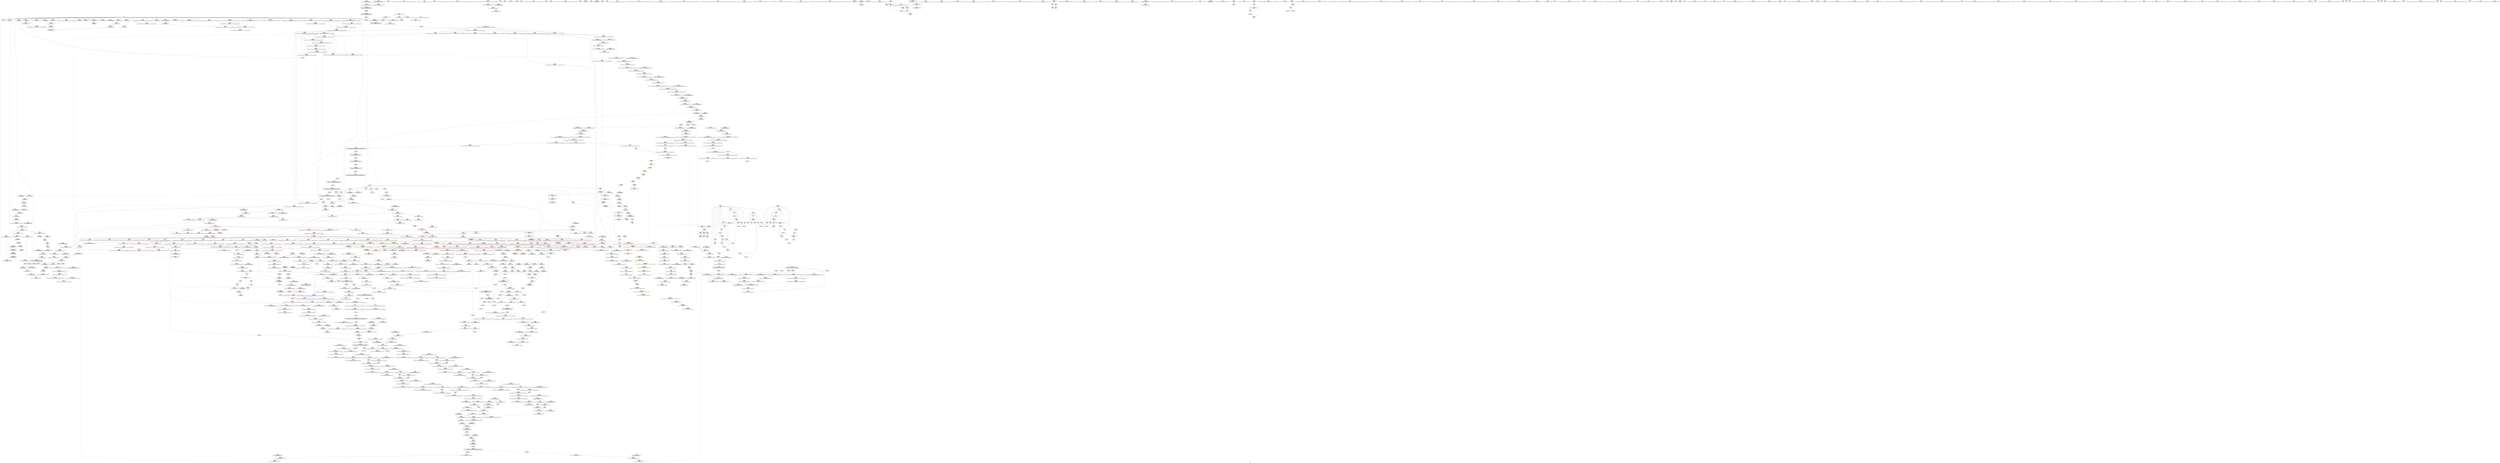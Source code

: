 digraph "SVFG" {
	label="SVFG";

	Node0x55722e297ff0 [shape=record,color=grey,label="{NodeID: 0\nNullPtr|{|<s29>101}}"];
	Node0x55722e297ff0 -> Node0x55722e4477b0[style=solid];
	Node0x55722e297ff0 -> Node0x55722e4478b0[style=solid];
	Node0x55722e297ff0 -> Node0x55722e447980[style=solid];
	Node0x55722e297ff0 -> Node0x55722e447a50[style=solid];
	Node0x55722e297ff0 -> Node0x55722e447b20[style=solid];
	Node0x55722e297ff0 -> Node0x55722e447bf0[style=solid];
	Node0x55722e297ff0 -> Node0x55722e447cc0[style=solid];
	Node0x55722e297ff0 -> Node0x55722e447d90[style=solid];
	Node0x55722e297ff0 -> Node0x55722e447e60[style=solid];
	Node0x55722e297ff0 -> Node0x55722e447f30[style=solid];
	Node0x55722e297ff0 -> Node0x55722e448000[style=solid];
	Node0x55722e297ff0 -> Node0x55722e4480d0[style=solid];
	Node0x55722e297ff0 -> Node0x55722e4481a0[style=solid];
	Node0x55722e297ff0 -> Node0x55722e448270[style=solid];
	Node0x55722e297ff0 -> Node0x55722e448340[style=solid];
	Node0x55722e297ff0 -> Node0x55722e448410[style=solid];
	Node0x55722e297ff0 -> Node0x55722e4484e0[style=solid];
	Node0x55722e297ff0 -> Node0x55722e4485b0[style=solid];
	Node0x55722e297ff0 -> Node0x55722e448680[style=solid];
	Node0x55722e297ff0 -> Node0x55722e448750[style=solid];
	Node0x55722e297ff0 -> Node0x55722e448820[style=solid];
	Node0x55722e297ff0 -> Node0x55722e44ef40[style=solid];
	Node0x55722e297ff0 -> Node0x55722e450a40[style=solid];
	Node0x55722e297ff0 -> Node0x55722e450b10[style=solid];
	Node0x55722e297ff0 -> Node0x55722e450be0[style=solid];
	Node0x55722e297ff0 -> Node0x55722e453140[style=solid];
	Node0x55722e297ff0 -> Node0x55722e490480[style=solid];
	Node0x55722e297ff0 -> Node0x55722e493c60[style=solid];
	Node0x55722e297ff0 -> Node0x55722e494ce0[style=solid];
	Node0x55722e297ff0:s29 -> Node0x55722e55d9c0[style=solid,color=red];
	Node0x55722e44de70 [shape=record,color=red,label="{NodeID: 775\n1627\<--1601\n\<--_Num\n_ZNSt11__copy_moveILb1ELb1ESt26random_access_iterator_tagE8__copy_mIiEEPT_PKS3_S6_S4_\n}"];
	Node0x55722e444950 [shape=record,color=purple,label="{NodeID: 443\n1682\<--36\nllvm.global_ctors_2\<--llvm.global_ctors\nGlob }"];
	Node0x55722e444950 -> Node0x55722e44ef40[style=solid];
	Node0x55722e437ee0 [shape=record,color=green,label="{NodeID: 111\n634\<--635\n__n.addr\<--__n.addr_field_insensitive\n_ZNSt16allocator_traitsISaIiEE10deallocateERS0_Pim\n}"];
	Node0x55722e437ee0 -> Node0x55722e45ebf0[style=solid];
	Node0x55722e437ee0 -> Node0x55722e451c20[style=solid];
	Node0x55722e453960 [shape=record,color=blue,label="{NodeID: 886\n987\<--984\n_M_end_of_storage41\<--add.ptr39\n_ZNSt6vectorIiSaIiEE17_M_realloc_insertIJiEEEvN9__gnu_cxx17__normal_iteratorIPiS1_EEDpOT_\n|{<s0>53}}"];
	Node0x55722e453960:s0 -> Node0x55722e4d41b0[style=dashed,color=blue];
	Node0x55722e46c660 [shape=record,color=yellow,style=double,label="{NodeID: 1661\n16V_1 = ENCHI(MR_16V_0)\npts\{60000 \}\nFun[_ZNSt12_Vector_baseIiSaIiEED2Ev]}"];
	Node0x55722e46c660 -> Node0x55722e45e230[style=dashed];
	Node0x55722e46c660 -> Node0x55722e45e3d0[style=dashed];
	Node0x55722e45a3a0 [shape=record,color=purple,label="{NodeID: 554\n1507\<--1495\ncoerce.dive2\<--agg.tmp\n_ZSt4copyISt13move_iteratorIPiES1_ET0_T_S4_S3_\n}"];
	Node0x55722e45a3a0 -> Node0x55722e464a30[style=solid];
	Node0x55722e43ce90 [shape=record,color=green,label="{NodeID: 222\n1418\<--1419\n__assignable\<--__assignable_field_insensitive\n_ZSt18uninitialized_copyISt13move_iteratorIPiES1_ET0_T_S4_S3_\n}"];
	Node0x55722e43ce90 -> Node0x55722e475ba0[style=solid];
	Node0x55722e5562d0 [shape=record,color=black,label="{NodeID: 2104\n782 = PHI(745, 867, )\n2nd arg _ZNSt16allocator_traitsISaIiEE9constructIiJiEEEvRS0_PT_DpOT0_ }"];
	Node0x55722e5562d0 -> Node0x55722e452920[style=solid];
	Node0x55722e45fdd0 [shape=record,color=red,label="{NodeID: 665\n836\<--814\nthis1\<--this.addr\n_ZNSt6vectorIiSaIiEE17_M_realloc_insertIJiEEEvN9__gnu_cxx17__normal_iteratorIPiS1_EEDpOT_\n|{|<s19>56|<s20>57}}"];
	Node0x55722e45fdd0 -> Node0x55722e44b0f0[style=solid];
	Node0x55722e45fdd0 -> Node0x55722e44b1c0[style=solid];
	Node0x55722e45fdd0 -> Node0x55722e44b290[style=solid];
	Node0x55722e45fdd0 -> Node0x55722e44b360[style=solid];
	Node0x55722e45fdd0 -> Node0x55722e44b430[style=solid];
	Node0x55722e45fdd0 -> Node0x55722e44b500[style=solid];
	Node0x55722e45fdd0 -> Node0x55722e44b5d0[style=solid];
	Node0x55722e45fdd0 -> Node0x55722e44b6a0[style=solid];
	Node0x55722e45fdd0 -> Node0x55722e44b770[style=solid];
	Node0x55722e45fdd0 -> Node0x55722e44b840[style=solid];
	Node0x55722e45fdd0 -> Node0x55722e44b910[style=solid];
	Node0x55722e45fdd0 -> Node0x55722e44b9e0[style=solid];
	Node0x55722e45fdd0 -> Node0x55722e44bab0[style=solid];
	Node0x55722e45fdd0 -> Node0x55722e44bb80[style=solid];
	Node0x55722e45fdd0 -> Node0x55722e44bc50[style=solid];
	Node0x55722e45fdd0 -> Node0x55722e44bd20[style=solid];
	Node0x55722e45fdd0 -> Node0x55722e44bdf0[style=solid];
	Node0x55722e45fdd0 -> Node0x55722e44bec0[style=solid];
	Node0x55722e45fdd0 -> Node0x55722e44bf90[style=solid];
	Node0x55722e45fdd0:s19 -> Node0x55722e556420[style=solid,color=red];
	Node0x55722e45fdd0:s20 -> Node0x55722e55a040[style=solid,color=red];
	Node0x55722e493de0 [shape=record,color=grey,label="{NodeID: 1440\n271 = cmp(269, 270, )\n}"];
	Node0x55722e44af50 [shape=record,color=black,label="{NodeID: 333\n793\<--792\n\<--\n_ZNSt16allocator_traitsISaIiEE9constructIiJiEEEvRS0_PT_DpOT0_\n|{<s0>55}}"];
	Node0x55722e44af50:s0 -> Node0x55722e558520[style=solid,color=red];
	Node0x55722e434440 [shape=record,color=green,label="{NodeID: 1\n7\<--1\n__dso_handle\<--dummyObj\nGlob }"];
	Node0x55722e44df40 [shape=record,color=red,label="{NodeID: 776\n1640\<--1637\n\<--__it.addr\n_ZSt12__miter_baseIPiET_S1_\n}"];
	Node0x55722e44df40 -> Node0x55722e443230[style=solid];
	Node0x55722e444a50 [shape=record,color=purple,label="{NodeID: 444\n47\<--46\narrayctor.next\<--arrayctor.cur\n__cxx_global_var_init\n}"];
	Node0x55722e444a50 -> Node0x55722e4902f0[style=solid];
	Node0x55722e444a50 -> Node0x55722e494260[style=solid];
	Node0x55722e437fb0 [shape=record,color=green,label="{NodeID: 112\n644\<--645\n_ZN9__gnu_cxx13new_allocatorIiE10deallocateEPim\<--_ZN9__gnu_cxx13new_allocatorIiE10deallocateEPim_field_insensitive\n}"];
	Node0x55722e453a30 [shape=record,color=blue,label="{NodeID: 887\n1005\<--1002\nthis.addr\<--this\n_ZNSt6vectorIiSaIiEE3endEv\n}"];
	Node0x55722e453a30 -> Node0x55722e4617d0[style=dashed];
	Node0x55722e46c740 [shape=record,color=yellow,style=double,label="{NodeID: 1662\n20V_1 = ENCHI(MR_20V_0)\npts\{60002 \}\nFun[_ZNSt12_Vector_baseIiSaIiEED2Ev]}"];
	Node0x55722e46c740 -> Node0x55722e45e300[style=dashed];
	Node0x55722e45a470 [shape=record,color=purple,label="{NodeID: 555\n1515\<--1497\ncoerce.dive4\<--agg.tmp3\n_ZSt4copyISt13move_iteratorIPiES1_ET0_T_S4_S3_\n}"];
	Node0x55722e45a470 -> Node0x55722e464b00[style=solid];
	Node0x55722e43cf60 [shape=record,color=green,label="{NodeID: 223\n1420\<--1421\nagg.tmp\<--agg.tmp_field_insensitive\n_ZSt18uninitialized_copyISt13move_iteratorIPiES1_ET0_T_S4_S3_\n}"];
	Node0x55722e43cf60 -> Node0x55722e442050[style=solid];
	Node0x55722e43cf60 -> Node0x55722e4596a0[style=solid];
	Node0x55722e556420 [shape=record,color=black,label="{NodeID: 2105\n1041 = PHI(836, )\n0th arg _ZNKSt6vectorIiSaIiEE12_M_check_lenEmPKc }"];
	Node0x55722e556420 -> Node0x55722e453e40[style=solid];
	Node0x55722e45fea0 [shape=record,color=red,label="{NodeID: 666\n866\<--816\n\<--__args.addr\n_ZNSt6vectorIiSaIiEE17_M_realloc_insertIJiEEEvN9__gnu_cxx17__normal_iteratorIPiS1_EEDpOT_\n|{<s0>60}}"];
	Node0x55722e45fea0:s0 -> Node0x55722e55edb0[style=solid,color=red];
	Node0x55722e493f60 [shape=record,color=grey,label="{NodeID: 1441\n1140 = cmp(1139, 1141, )\n}"];
	Node0x55722e44b020 [shape=record,color=black,label="{NodeID: 334\n801\<--806\n_ZSt7forwardIiEOT_RNSt16remove_referenceIS0_E4typeE_ret\<--\n_ZSt7forwardIiEOT_RNSt16remove_referenceIS0_E4typeE\n|{<s0>49|<s1>52|<s2>54|<s3>60|<s4>80}}"];
	Node0x55722e44b020:s0 -> Node0x55722e551f80[style=solid,color=blue];
	Node0x55722e44b020:s1 -> Node0x55722e552200[style=solid,color=blue];
	Node0x55722e44b020:s2 -> Node0x55722e551ac0[style=solid,color=blue];
	Node0x55722e44b020:s3 -> Node0x55722e552840[style=solid,color=blue];
	Node0x55722e44b020:s4 -> Node0x55722e553340[style=solid,color=blue];
	Node0x55722e434780 [shape=record,color=green,label="{NodeID: 2\n9\<--1\n\<--dummyObj\nCan only get source location for instruction, argument, global var or function.}"];
	Node0x55722e44e010 [shape=record,color=red,label="{NodeID: 777\n1647\<--1644\nthis1\<--this.addr\n_ZNKSt13move_iteratorIPiE4baseEv\n}"];
	Node0x55722e44e010 -> Node0x55722e45aaf0[style=solid];
	Node0x55722e444b20 [shape=record,color=purple,label="{NodeID: 445\n87\<--86\narraydestroy.element\<--arraydestroy.elementPast\n__cxx_global_array_dtor\n|{|<s2>5}}"];
	Node0x55722e444b20 -> Node0x55722e490fc0[style=solid];
	Node0x55722e444b20 -> Node0x55722e495460[style=solid];
	Node0x55722e444b20:s2 -> Node0x55722e558410[style=solid,color=red];
	Node0x55722e4380b0 [shape=record,color=green,label="{NodeID: 113\n651\<--652\nthis.addr\<--this.addr_field_insensitive\n_ZN9__gnu_cxx13new_allocatorIiE10deallocateEPim\n}"];
	Node0x55722e4380b0 -> Node0x55722e45ecc0[style=solid];
	Node0x55722e4380b0 -> Node0x55722e451cf0[style=solid];
	Node0x55722e453b00 [shape=record,color=blue,label="{NodeID: 888\n1022\<--1019\nthis.addr\<--this\n_ZN9__gnu_cxx13new_allocatorIiE9constructIiJiEEEvPT_DpOT0_\n}"];
	Node0x55722e453b00 -> Node0x55722e461970[style=dashed];
	Node0x55722e45a540 [shape=record,color=purple,label="{NodeID: 556\n1701\<--1504\noffset_0\<--\n}"];
	Node0x55722e45a540 -> Node0x55722e476490[style=solid];
	Node0x55722e43d030 [shape=record,color=green,label="{NodeID: 224\n1422\<--1423\nagg.tmp2\<--agg.tmp2_field_insensitive\n_ZSt18uninitialized_copyISt13move_iteratorIPiES1_ET0_T_S4_S3_\n}"];
	Node0x55722e43d030 -> Node0x55722e442120[style=solid];
	Node0x55722e43d030 -> Node0x55722e459770[style=solid];
	Node0x55722e556530 [shape=record,color=black,label="{NodeID: 2106\n1042 = PHI(839, )\n1st arg _ZNKSt6vectorIiSaIiEE12_M_check_lenEmPKc }"];
	Node0x55722e556530 -> Node0x55722e453f10[style=solid];
	Node0x55722e45ff70 [shape=record,color=red,label="{NodeID: 667\n853\<--818\n\<--__len\n_ZNSt6vectorIiSaIiEE17_M_realloc_insertIJiEEEvN9__gnu_cxx17__normal_iteratorIPiS1_EEDpOT_\n|{<s0>59}}"];
	Node0x55722e45ff70:s0 -> Node0x55722e55d2a0[style=solid,color=red];
	Node0x55722e4940e0 [shape=record,color=grey,label="{NodeID: 1442\n296 = cmp(294, 295, )\n}"];
	Node0x55722e44b0f0 [shape=record,color=black,label="{NodeID: 335\n852\<--836\n\<--this1\n_ZNSt6vectorIiSaIiEE17_M_realloc_insertIJiEEEvN9__gnu_cxx17__normal_iteratorIPiS1_EEDpOT_\n|{<s0>59}}"];
	Node0x55722e44b0f0:s0 -> Node0x55722e55d190[style=solid,color=red];
	Node0x55722e434840 [shape=record,color=green,label="{NodeID: 3\n16\<--1\n.str\<--dummyObj\nGlob }"];
	Node0x55722e44e0e0 [shape=record,color=red,label="{NodeID: 778\n1649\<--1648\n\<--_M_current\n_ZNKSt13move_iteratorIPiE4baseEv\n}"];
	Node0x55722e44e0e0 -> Node0x55722e443300[style=solid];
	Node0x55722e466150 [shape=record,color=yellow,style=double,label="{NodeID: 1553\n53V_1 = ENCHI(MR_53V_0)\npts\{235 \}\nFun[main]}"];
	Node0x55722e466150 -> Node0x55722e45d460[style=dashed];
	Node0x55722e444bf0 [shape=record,color=purple,label="{NodeID: 446\n106\<--105\n_M_impl\<--\n_ZNSt6vectorIiSaIiEED2Ev\n}"];
	Node0x55722e43d500 [shape=record,color=green,label="{NodeID: 114\n653\<--654\n__p.addr\<--__p.addr_field_insensitive\n_ZN9__gnu_cxx13new_allocatorIiE10deallocateEPim\n}"];
	Node0x55722e43d500 -> Node0x55722e45ed90[style=solid];
	Node0x55722e43d500 -> Node0x55722e451dc0[style=solid];
	Node0x55722e453bd0 [shape=record,color=blue,label="{NodeID: 889\n1024\<--1020\n__p.addr\<--__p\n_ZN9__gnu_cxx13new_allocatorIiE9constructIiJiEEEvPT_DpOT0_\n}"];
	Node0x55722e453bd0 -> Node0x55722e461a40[style=dashed];
	Node0x55722e45a610 [shape=record,color=purple,label="{NodeID: 557\n1702\<--1505\noffset_0\<--\n}"];
	Node0x55722e45a610 -> Node0x55722e44e900[style=solid];
	Node0x55722e43d100 [shape=record,color=green,label="{NodeID: 225\n1443\<--1444\n_ZNSt20__uninitialized_copyILb1EE13__uninit_copyISt13move_iteratorIPiES3_EET0_T_S6_S5_\<--_ZNSt20__uninitialized_copyILb1EE13__uninit_copyISt13move_iteratorIPiES3_EET0_T_S6_S5__field_insensitive\n}"];
	Node0x55722e556640 [shape=record,color=black,label="{NodeID: 2107\n1043 = PHI(837, )\n2nd arg _ZNKSt6vectorIiSaIiEE12_M_check_lenEmPKc }"];
	Node0x55722e556640 -> Node0x55722e453fe0[style=solid];
	Node0x55722e460040 [shape=record,color=red,label="{NodeID: 668\n937\<--818\n\<--__len\n_ZNSt6vectorIiSaIiEE17_M_realloc_insertIJiEEEvN9__gnu_cxx17__normal_iteratorIPiS1_EEDpOT_\n|{<s0>73}}"];
	Node0x55722e460040:s0 -> Node0x55722e557560[style=solid,color=red];
	Node0x55722e494260 [shape=record,color=grey,label="{NodeID: 1443\n53 = cmp(47, 52, )\n}"];
	Node0x55722e44b1c0 [shape=record,color=black,label="{NodeID: 336\n860\<--836\n\<--this1\n_ZNSt6vectorIiSaIiEE17_M_realloc_insertIJiEEEvN9__gnu_cxx17__normal_iteratorIPiS1_EEDpOT_\n}"];
	Node0x55722e44b1c0 -> Node0x55722e456fa0[style=solid];
	Node0x55722e434900 [shape=record,color=green,label="{NodeID: 4\n18\<--1\n.str.1\<--dummyObj\nGlob }"];
	Node0x55722e44e1b0 [shape=record,color=red,label="{NodeID: 779\n1660\<--1654\nthis1\<--this.addr\n_ZNSt13move_iteratorIPiEC2ES0_\n}"];
	Node0x55722e44e1b0 -> Node0x55722e45abc0[style=solid];
	Node0x55722e444cc0 [shape=record,color=purple,label="{NodeID: 447\n107\<--105\n_M_start\<--\n_ZNSt6vectorIiSaIiEED2Ev\n}"];
	Node0x55722e444cc0 -> Node0x55722e45ba60[style=solid];
	Node0x55722e43d590 [shape=record,color=green,label="{NodeID: 115\n655\<--656\n.addr\<--.addr_field_insensitive\n_ZN9__gnu_cxx13new_allocatorIiE10deallocateEPim\n}"];
	Node0x55722e43d590 -> Node0x55722e451e90[style=solid];
	Node0x55722e453ca0 [shape=record,color=blue,label="{NodeID: 890\n1026\<--1021\n__args.addr\<--__args\n_ZN9__gnu_cxx13new_allocatorIiE9constructIiJiEEEvPT_DpOT0_\n}"];
	Node0x55722e453ca0 -> Node0x55722e461b10[style=dashed];
	Node0x55722e45a6e0 [shape=record,color=purple,label="{NodeID: 558\n1704\<--1512\noffset_0\<--\n}"];
	Node0x55722e45a6e0 -> Node0x55722e476560[style=solid];
	Node0x55722e43d200 [shape=record,color=green,label="{NodeID: 226\n1455\<--1456\n__first\<--__first_field_insensitive\n_ZNSt20__uninitialized_copyILb1EE13__uninit_copyISt13move_iteratorIPiES3_EET0_T_S6_S5_\n}"];
	Node0x55722e43d200 -> Node0x55722e4422c0[style=solid];
	Node0x55722e43d200 -> Node0x55722e459b80[style=solid];
	Node0x55722e556750 [shape=record,color=black,label="{NodeID: 2108\n1562 = PHI(1537, )\n0th arg _ZSt13__copy_move_aILb1EPiS0_ET1_T0_S2_S1_ }"];
	Node0x55722e556750 -> Node0x55722e476970[style=solid];
	Node0x55722e460110 [shape=record,color=red,label="{NodeID: 669\n983\<--818\n\<--__len\n_ZNSt6vectorIiSaIiEE17_M_realloc_insertIJiEEEvN9__gnu_cxx17__normal_iteratorIPiS1_EEDpOT_\n}"];
	Node0x55722e4943e0 [shape=record,color=grey,label="{NodeID: 1444\n288 = cmp(286, 287, )\n}"];
	Node0x55722e44b290 [shape=record,color=black,label="{NodeID: 337\n870\<--836\n\<--this1\n_ZNSt6vectorIiSaIiEE17_M_realloc_insertIJiEEEvN9__gnu_cxx17__normal_iteratorIPiS1_EEDpOT_\n}"];
	Node0x55722e44b290 -> Node0x55722e457070[style=solid];
	Node0x55722e44b290 -> Node0x55722e457140[style=solid];
	Node0x55722e434d60 [shape=record,color=green,label="{NodeID: 5\n20\<--1\nstdin\<--dummyObj\nGlob }"];
	Node0x55722e44e280 [shape=record,color=red,label="{NodeID: 780\n1662\<--1656\n\<--__i.addr\n_ZNSt13move_iteratorIPiEC2ES0_\n}"];
	Node0x55722e44e280 -> Node0x55722e4774d0[style=solid];
	Node0x55722e444d90 [shape=record,color=purple,label="{NodeID: 448\n110\<--109\n_M_impl2\<--\n_ZNSt6vectorIiSaIiEED2Ev\n}"];
	Node0x55722e43d660 [shape=record,color=green,label="{NodeID: 116\n664\<--665\n_ZdlPv\<--_ZdlPv_field_insensitive\n}"];
	Node0x55722e453d70 [shape=record,color=blue,label="{NodeID: 891\n1034\<--1037\n\<--\n_ZN9__gnu_cxx13new_allocatorIiE9constructIiJiEEEvPT_DpOT0_\n|{<s0>55}}"];
	Node0x55722e453d70:s0 -> Node0x55722e502490[style=dashed,color=blue];
	Node0x55722e46cb50 [shape=record,color=yellow,style=double,label="{NodeID: 1666\n4V_1 = ENCHI(MR_4V_0)\npts\{60000 60001 60002 \}\nFun[_ZNSt6vectorIiSaIiEEC2Ev]|{<s0>3}}"];
	Node0x55722e46cb50:s0 -> Node0x55722e46a7f0[style=dashed,color=red];
	Node0x55722e45a7b0 [shape=record,color=purple,label="{NodeID: 559\n1705\<--1513\noffset_0\<--\n}"];
	Node0x55722e45a7b0 -> Node0x55722e44e9d0[style=solid];
	Node0x55722e43d2d0 [shape=record,color=green,label="{NodeID: 227\n1457\<--1458\n__last\<--__last_field_insensitive\n_ZNSt20__uninitialized_copyILb1EE13__uninit_copyISt13move_iteratorIPiES3_EET0_T_S6_S5_\n}"];
	Node0x55722e43d2d0 -> Node0x55722e442390[style=solid];
	Node0x55722e43d2d0 -> Node0x55722e459c50[style=solid];
	Node0x55722e556860 [shape=record,color=black,label="{NodeID: 2109\n1563 = PHI(1541, )\n1st arg _ZSt13__copy_move_aILb1EPiS0_ET1_T0_S2_S1_ }"];
	Node0x55722e556860 -> Node0x55722e476a40[style=solid];
	Node0x55722e4601e0 [shape=record,color=red,label="{NodeID: 670\n864\<--820\n\<--__elems_before\n_ZNSt6vectorIiSaIiEE17_M_realloc_insertIJiEEEvN9__gnu_cxx17__normal_iteratorIPiS1_EEDpOT_\n}"];
	Node0x55722e494560 [shape=record,color=grey,label="{NodeID: 1445\n1082 = cmp(1080, 1081, )\n}"];
	Node0x55722e44b360 [shape=record,color=black,label="{NodeID: 338\n879\<--836\n\<--this1\n_ZNSt6vectorIiSaIiEE17_M_realloc_insertIJiEEEvN9__gnu_cxx17__normal_iteratorIPiS1_EEDpOT_\n|{<s0>63}}"];
	Node0x55722e44b360:s0 -> Node0x55722e55bd80[style=solid,color=red];
	Node0x55722e434e20 [shape=record,color=green,label="{NodeID: 6\n21\<--1\n.str.2\<--dummyObj\nGlob }"];
	Node0x55722e44e350 [shape=record,color=red,label="{NodeID: 781\n1674\<--1668\nthis1\<--this.addr\n_ZN9__gnu_cxx13new_allocatorIiE7destroyIiEEvPT_\n}"];
	Node0x55722e444e60 [shape=record,color=purple,label="{NodeID: 449\n111\<--109\n_M_finish\<--\n_ZNSt6vectorIiSaIiEED2Ev\n}"];
	Node0x55722e444e60 -> Node0x55722e45bb30[style=solid];
	Node0x55722e43d760 [shape=record,color=green,label="{NodeID: 117\n671\<--672\nthis.addr\<--this.addr_field_insensitive\n_ZNSaIiED2Ev\n}"];
	Node0x55722e43d760 -> Node0x55722e45ee60[style=solid];
	Node0x55722e43d760 -> Node0x55722e451f60[style=solid];
	Node0x55722e453e40 [shape=record,color=blue,label="{NodeID: 892\n1044\<--1041\nthis.addr\<--this\n_ZNKSt6vectorIiSaIiEE12_M_check_lenEmPKc\n}"];
	Node0x55722e453e40 -> Node0x55722e461cb0[style=dashed];
	Node0x55722e45a880 [shape=record,color=purple,label="{NodeID: 560\n1552\<--1550\ncoerce.dive\<--__it\n_ZSt12__miter_baseIPiEDTcl12__miter_basecldtfp_4baseEEESt13move_iteratorIT_E\n}"];
	Node0x55722e45a880 -> Node0x55722e4768a0[style=solid];
	Node0x55722e43d3a0 [shape=record,color=green,label="{NodeID: 228\n1459\<--1460\n__result.addr\<--__result.addr_field_insensitive\n_ZNSt20__uninitialized_copyILb1EE13__uninit_copyISt13move_iteratorIPiES3_EET0_T_S6_S5_\n}"];
	Node0x55722e43d3a0 -> Node0x55722e4646f0[style=solid];
	Node0x55722e43d3a0 -> Node0x55722e475fb0[style=solid];
	Node0x55722e556970 [shape=record,color=black,label="{NodeID: 2110\n1564 = PHI(1543, )\n2nd arg _ZSt13__copy_move_aILb1EPiS0_ET1_T0_S2_S1_ }"];
	Node0x55722e556970 -> Node0x55722e476b10[style=solid];
	Node0x55722e4602b0 [shape=record,color=red,label="{NodeID: 671\n915\<--820\n\<--__elems_before\n_ZNSt6vectorIiSaIiEE17_M_realloc_insertIJiEEEvN9__gnu_cxx17__normal_iteratorIPiS1_EEDpOT_\n}"];
	Node0x55722e4946e0 [shape=record,color=grey,label="{NodeID: 1446\n1064 = cmp(1062, 1063, )\n}"];
	Node0x55722e44b430 [shape=record,color=black,label="{NodeID: 339\n890\<--836\n\<--this1\n_ZNSt6vectorIiSaIiEE17_M_realloc_insertIJiEEEvN9__gnu_cxx17__normal_iteratorIPiS1_EEDpOT_\n}"];
	Node0x55722e44b430 -> Node0x55722e4572e0[style=solid];
	Node0x55722e44b430 -> Node0x55722e4573b0[style=solid];
	Node0x55722e434ee0 [shape=record,color=green,label="{NodeID: 7\n23\<--1\n.str.3\<--dummyObj\nGlob }"];
	Node0x55722e44e420 [shape=record,color=red,label="{NodeID: 782\n1685\<--1684\ndummyVal\<--offset_0\n_ZSt22__uninitialized_copy_aISt13move_iteratorIPiES1_iET0_T_S4_S3_RSaIT1_E\n}"];
	Node0x55722e44e420 -> Node0x55722e4756c0[style=solid];
	Node0x55722e444f30 [shape=record,color=purple,label="{NodeID: 450\n195\<--194\n_M_impl\<--\n_ZNKSt6vectorIiSaIiEE4sizeEv\n}"];
	Node0x55722e43d830 [shape=record,color=green,label="{NodeID: 118\n677\<--678\n_ZN9__gnu_cxx13new_allocatorIiED2Ev\<--_ZN9__gnu_cxx13new_allocatorIiED2Ev_field_insensitive\n}"];
	Node0x55722e453f10 [shape=record,color=blue,label="{NodeID: 893\n1046\<--1042\n__n.addr\<--__n\n_ZNKSt6vectorIiSaIiEE12_M_check_lenEmPKc\n|{|<s2>86}}"];
	Node0x55722e453f10 -> Node0x55722e461d80[style=dashed];
	Node0x55722e453f10 -> Node0x55722e462190[style=dashed];
	Node0x55722e453f10:s2 -> Node0x55722e4d8c20[style=dashed,color=red];
	Node0x55722e45a950 [shape=record,color=purple,label="{NodeID: 561\n1707\<--1617\noffset_0\<--\n}"];
	Node0x55722e45a950 -> Node0x55722e4770c0[style=solid];
	Node0x55722e43d470 [shape=record,color=green,label="{NodeID: 229\n1461\<--1462\nagg.tmp\<--agg.tmp_field_insensitive\n_ZNSt20__uninitialized_copyILb1EE13__uninit_copyISt13move_iteratorIPiES3_EET0_T_S6_S5_\n}"];
	Node0x55722e43d470 -> Node0x55722e442460[style=solid];
	Node0x55722e43d470 -> Node0x55722e459d20[style=solid];
	Node0x55722e556a80 [shape=record,color=black,label="{NodeID: 2111\n648 = PHI(640, )\n0th arg _ZN9__gnu_cxx13new_allocatorIiE10deallocateEPim }"];
	Node0x55722e556a80 -> Node0x55722e451cf0[style=solid];
	Node0x55722e460380 [shape=record,color=red,label="{NodeID: 672\n858\<--824\n\<--__new_start\n_ZNSt6vectorIiSaIiEE17_M_realloc_insertIJiEEEvN9__gnu_cxx17__normal_iteratorIPiS1_EEDpOT_\n}"];
	Node0x55722e460380 -> Node0x55722e453070[style=solid];
	Node0x55722e494860 [shape=record,color=grey,label="{NodeID: 1447\n1336 = cmp(1334, 1335, )\n}"];
	Node0x55722e44b500 [shape=record,color=black,label="{NodeID: 340\n895\<--836\n\<--this1\n_ZNSt6vectorIiSaIiEE17_M_realloc_insertIJiEEEvN9__gnu_cxx17__normal_iteratorIPiS1_EEDpOT_\n|{<s0>66}}"];
	Node0x55722e44b500:s0 -> Node0x55722e55bd80[style=solid,color=red];
	Node0x55722e434fa0 [shape=record,color=green,label="{NodeID: 8\n25\<--1\nstdout\<--dummyObj\nGlob }"];
	Node0x55722e44e4f0 [shape=record,color=red,label="{NodeID: 783\n1688\<--1687\ndummyVal\<--offset_0\n_ZSt22__uninitialized_copy_aISt13move_iteratorIPiES1_iET0_T_S4_S3_RSaIT1_E\n}"];
	Node0x55722e44e4f0 -> Node0x55722e475790[style=solid];
	Node0x55722e445000 [shape=record,color=purple,label="{NodeID: 451\n196\<--194\n_M_finish\<--\n_ZNKSt6vectorIiSaIiEE4sizeEv\n}"];
	Node0x55722e445000 -> Node0x55722e45c350[style=solid];
	Node0x55722e43d930 [shape=record,color=green,label="{NodeID: 119\n682\<--683\nthis.addr\<--this.addr_field_insensitive\n_ZN9__gnu_cxx13new_allocatorIiED2Ev\n}"];
	Node0x55722e43d930 -> Node0x55722e45ef30[style=solid];
	Node0x55722e43d930 -> Node0x55722e452030[style=solid];
	Node0x55722e453fe0 [shape=record,color=blue,label="{NodeID: 894\n1048\<--1043\n__s.addr\<--__s\n_ZNKSt6vectorIiSaIiEE12_M_check_lenEmPKc\n}"];
	Node0x55722e453fe0 -> Node0x55722e461e50[style=dashed];
	Node0x55722e45aa20 [shape=record,color=purple,label="{NodeID: 562\n1708\<--1619\noffset_0\<--\n}"];
	Node0x55722e45aa20 -> Node0x55722e44eaa0[style=solid];
	Node0x55722e445960 [shape=record,color=green,label="{NodeID: 230\n1463\<--1464\nagg.tmp2\<--agg.tmp2_field_insensitive\n_ZNSt20__uninitialized_copyILb1EE13__uninit_copyISt13move_iteratorIPiES3_EET0_T_S6_S5_\n}"];
	Node0x55722e445960 -> Node0x55722e442530[style=solid];
	Node0x55722e445960 -> Node0x55722e459df0[style=solid];
	Node0x55722e556bc0 [shape=record,color=black,label="{NodeID: 2112\n649 = PHI(641, )\n1st arg _ZN9__gnu_cxx13new_allocatorIiE10deallocateEPim }"];
	Node0x55722e556bc0 -> Node0x55722e451dc0[style=solid];
	Node0x55722e460450 [shape=record,color=red,label="{NodeID: 673\n863\<--824\n\<--__new_start\n_ZNSt6vectorIiSaIiEE17_M_realloc_insertIJiEEEvN9__gnu_cxx17__normal_iteratorIPiS1_EEDpOT_\n}"];
	Node0x55722e460450 -> Node0x55722e45ad60[style=solid];
	Node0x55722e4949e0 [shape=record,color=grey,label="{NodeID: 1448\n1086 = cmp(1084, 1085, )\n}"];
	Node0x55722e44b5d0 [shape=record,color=black,label="{NodeID: 341\n911\<--836\n\<--this1\n_ZNSt6vectorIiSaIiEE17_M_realloc_insertIJiEEEvN9__gnu_cxx17__normal_iteratorIPiS1_EEDpOT_\n}"];
	Node0x55722e44b5d0 -> Node0x55722e457480[style=solid];
	Node0x55722e435060 [shape=record,color=green,label="{NodeID: 9\n26\<--1\n.str.4\<--dummyObj\nGlob }"];
	Node0x55722e44e5c0 [shape=record,color=red,label="{NodeID: 784\n1691\<--1690\ndummyVal\<--offset_0\n_ZSt18uninitialized_copyISt13move_iteratorIPiES1_ET0_T_S4_S3_\n}"];
	Node0x55722e44e5c0 -> Node0x55722e475c70[style=solid];
	Node0x55722e4450d0 [shape=record,color=purple,label="{NodeID: 452\n199\<--198\n_M_impl2\<--\n_ZNKSt6vectorIiSaIiEE4sizeEv\n}"];
	Node0x55722e43da00 [shape=record,color=green,label="{NodeID: 120\n690\<--691\nthis.addr\<--this.addr_field_insensitive\n_ZNSt6vectorIiSaIiEE15_M_erase_at_endEPi\n}"];
	Node0x55722e43da00 -> Node0x55722e45f000[style=solid];
	Node0x55722e43da00 -> Node0x55722e452100[style=solid];
	Node0x55722e5016f0 [shape=record,color=yellow,style=double,label="{NodeID: 2002\n4V_3 = CSCHI(MR_4V_2)\npts\{60000 60001 60002 \}\nCS[]|{|<s1>128}}"];
	Node0x55722e5016f0 -> Node0x55722e4d1eb0[style=dashed];
	Node0x55722e5016f0:s1 -> Node0x55722e503100[style=dashed,color=blue];
	Node0x55722e4540b0 [shape=record,color=blue,label="{NodeID: 895\n1052\<--1072\nref.tmp\<--call4\n_ZNKSt6vectorIiSaIiEE12_M_check_lenEmPKc\n|{|<s1>86}}"];
	Node0x55722e4540b0 -> Node0x55722e462190[style=dashed];
	Node0x55722e4540b0:s1 -> Node0x55722e4d8d30[style=dashed,color=red];
	Node0x55722e45aaf0 [shape=record,color=purple,label="{NodeID: 563\n1648\<--1647\n_M_current\<--this1\n_ZNKSt13move_iteratorIPiE4baseEv\n}"];
	Node0x55722e45aaf0 -> Node0x55722e44e0e0[style=solid];
	Node0x55722e445a30 [shape=record,color=green,label="{NodeID: 231\n1482\<--1483\n_ZSt4copyISt13move_iteratorIPiES1_ET0_T_S4_S3_\<--_ZSt4copyISt13move_iteratorIPiES1_ET0_T_S4_S3__field_insensitive\n}"];
	Node0x55722e556d00 [shape=record,color=black,label="{NodeID: 2113\n650 = PHI(642, )\n2nd arg _ZN9__gnu_cxx13new_allocatorIiE10deallocateEPim }"];
	Node0x55722e556d00 -> Node0x55722e451e90[style=solid];
	Node0x55722e460520 [shape=record,color=red,label="{NodeID: 674\n878\<--824\n\<--__new_start\n_ZNSt6vectorIiSaIiEE17_M_realloc_insertIJiEEEvN9__gnu_cxx17__normal_iteratorIPiS1_EEDpOT_\n|{<s0>64}}"];
	Node0x55722e460520:s0 -> Node0x55722e558110[style=solid,color=red];
	Node0x55722e494b60 [shape=record,color=grey,label="{NodeID: 1449\n1614 = cmp(1613, 1141, )\n}"];
	Node0x55722e44b6a0 [shape=record,color=black,label="{NodeID: 342\n931\<--836\n\<--this1\n_ZNSt6vectorIiSaIiEE17_M_realloc_insertIJiEEEvN9__gnu_cxx17__normal_iteratorIPiS1_EEDpOT_\n|{<s0>71}}"];
	Node0x55722e44b6a0:s0 -> Node0x55722e55bd80[style=solid,color=red];
	Node0x55722e435560 [shape=record,color=green,label="{NodeID: 10\n28\<--1\n.str.5\<--dummyObj\nGlob }"];
	Node0x55722e4ef2b0 [shape=record,color=yellow,style=double,label="{NodeID: 1892\nRETMU(7V_2)\npts\{81 \}\nFun[__cxx_global_array_dtor]}"];
	Node0x55722e44e690 [shape=record,color=red,label="{NodeID: 785\n1694\<--1693\ndummyVal\<--offset_0\n_ZSt18uninitialized_copyISt13move_iteratorIPiES1_ET0_T_S4_S3_\n}"];
	Node0x55722e44e690 -> Node0x55722e475d40[style=solid];
	Node0x55722e4451a0 [shape=record,color=purple,label="{NodeID: 453\n200\<--198\n_M_start\<--\n_ZNKSt6vectorIiSaIiEE4sizeEv\n}"];
	Node0x55722e4451a0 -> Node0x55722e45c420[style=solid];
	Node0x55722e43dad0 [shape=record,color=green,label="{NodeID: 121\n692\<--693\n__pos.addr\<--__pos.addr_field_insensitive\n_ZNSt6vectorIiSaIiEE15_M_erase_at_endEPi\n}"];
	Node0x55722e43dad0 -> Node0x55722e45f0d0[style=solid];
	Node0x55722e43dad0 -> Node0x55722e45f1a0[style=solid];
	Node0x55722e43dad0 -> Node0x55722e4521d0[style=solid];
	Node0x55722e501850 [shape=record,color=yellow,style=double,label="{NodeID: 2003\n4V_2 = CSCHI(MR_4V_1)\npts\{60000 60001 60002 \}\nCS[]|{<s0>1}}"];
	Node0x55722e501850:s0 -> Node0x55722e5016f0[style=dashed,color=blue];
	Node0x55722e454180 [shape=record,color=blue,label="{NodeID: 896\n1050\<--1078\n__len\<--add\n_ZNKSt6vectorIiSaIiEE12_M_check_lenEmPKc\n}"];
	Node0x55722e454180 -> Node0x55722e461f20[style=dashed];
	Node0x55722e454180 -> Node0x55722e461ff0[style=dashed];
	Node0x55722e454180 -> Node0x55722e4620c0[style=dashed];
	Node0x55722e45abc0 [shape=record,color=purple,label="{NodeID: 564\n1661\<--1660\n_M_current\<--this1\n_ZNSt13move_iteratorIPiEC2ES0_\n}"];
	Node0x55722e45abc0 -> Node0x55722e4774d0[style=solid];
	Node0x55722e445b30 [shape=record,color=green,label="{NodeID: 232\n1489\<--1490\n__first\<--__first_field_insensitive\n_ZSt4copyISt13move_iteratorIPiES1_ET0_T_S4_S3_\n}"];
	Node0x55722e445b30 -> Node0x55722e4426d0[style=solid];
	Node0x55722e445b30 -> Node0x55722e45a200[style=solid];
	Node0x55722e556e40 [shape=record,color=black,label="{NodeID: 2114\n1237 = PHI(1052, )\n0th arg _ZSt3maxImERKT_S2_S2_ }"];
	Node0x55722e556e40 -> Node0x55722e454e80[style=solid];
	Node0x55722e4605f0 [shape=record,color=red,label="{NodeID: 675\n914\<--824\n\<--__new_start\n_ZNSt6vectorIiSaIiEE17_M_realloc_insertIJiEEEvN9__gnu_cxx17__normal_iteratorIPiS1_EEDpOT_\n}"];
	Node0x55722e4605f0 -> Node0x55722e45ae30[style=solid];
	Node0x55722e494ce0 [shape=record,color=grey,label="{NodeID: 1450\n604 = cmp(603, 3, )\n}"];
	Node0x55722e44b770 [shape=record,color=black,label="{NodeID: 343\n935\<--836\n\<--this1\n_ZNSt6vectorIiSaIiEE17_M_realloc_insertIJiEEEvN9__gnu_cxx17__normal_iteratorIPiS1_EEDpOT_\n|{<s0>73}}"];
	Node0x55722e44b770:s0 -> Node0x55722e5570c0[style=solid,color=red];
	Node0x55722e4355f0 [shape=record,color=green,label="{NodeID: 11\n30\<--1\n.str.6\<--dummyObj\nGlob }"];
	Node0x55722e4fa070 [shape=record,color=yellow,style=double,label="{NodeID: 1893\nRETMU(4V_1)\npts\{60000 60001 60002 \}\nFun[__cxx_global_array_dtor]}"];
	Node0x55722e44e760 [shape=record,color=red,label="{NodeID: 786\n1697\<--1696\ndummyVal\<--offset_0\n_ZNSt20__uninitialized_copyILb1EE13__uninit_copyISt13move_iteratorIPiES3_EET0_T_S6_S5_\n}"];
	Node0x55722e44e760 -> Node0x55722e476080[style=solid];
	Node0x55722e445270 [shape=record,color=purple,label="{NodeID: 454\n219\<--218\n_M_impl\<--\n_ZNSt6vectorIiSaIiEEixEm\n}"];
	Node0x55722e43dba0 [shape=record,color=green,label="{NodeID: 122\n718\<--719\nthis.addr\<--this.addr_field_insensitive\n_ZNSt6vectorIiSaIiEE12emplace_backIJiEEEvDpOT_\n}"];
	Node0x55722e43dba0 -> Node0x55722e45f340[style=solid];
	Node0x55722e43dba0 -> Node0x55722e452370[style=solid];
	Node0x55722e454250 [shape=record,color=blue,label="{NodeID: 897\n1097\<--1095\n__lhs.addr\<--__lhs\n_ZN9__gnu_cxxmiIPiSt6vectorIiSaIiEEEENS_17__normal_iteratorIT_T0_E15difference_typeERKS8_SB_\n}"];
	Node0x55722e454250 -> Node0x55722e462260[style=dashed];
	Node0x55722e4d6ee0 [shape=record,color=yellow,style=double,label="{NodeID: 1672\n26V_1 = ENCHI(MR_26V_0)\npts\{1345 \}\nFun[_ZSt4copyISt13move_iteratorIPiES1_ET0_T_S4_S3_]|{<s0>119}}"];
	Node0x55722e4d6ee0:s0 -> Node0x55722e4edb80[style=dashed,color=red];
	Node0x55722e45ac90 [shape=record,color=purple,label="{NodeID: 565\n223\<--221\nadd.ptr\<--\n_ZNSt6vectorIiSaIiEEixEm\n}"];
	Node0x55722e45ac90 -> Node0x55722e449890[style=solid];
	Node0x55722e445c00 [shape=record,color=green,label="{NodeID: 233\n1491\<--1492\n__last\<--__last_field_insensitive\n_ZSt4copyISt13move_iteratorIPiES1_ET0_T_S4_S3_\n}"];
	Node0x55722e445c00 -> Node0x55722e4427a0[style=solid];
	Node0x55722e445c00 -> Node0x55722e45a2d0[style=solid];
	Node0x55722e556f80 [shape=record,color=black,label="{NodeID: 2115\n1238 = PHI(1046, )\n1st arg _ZSt3maxImERKT_S2_S2_ }"];
	Node0x55722e556f80 -> Node0x55722e454f50[style=solid];
	Node0x55722e4606c0 [shape=record,color=red,label="{NodeID: 676\n929\<--824\n\<--__new_start\n_ZNSt6vectorIiSaIiEE17_M_realloc_insertIJiEEEvN9__gnu_cxx17__normal_iteratorIPiS1_EEDpOT_\n|{<s0>72}}"];
	Node0x55722e4606c0:s0 -> Node0x55722e55e600[style=solid,color=red];
	Node0x55722e494e60 [shape=record,color=grey,label="{NodeID: 1451\n170 = cmp(163, 167, )\n}"];
	Node0x55722e44b840 [shape=record,color=black,label="{NodeID: 344\n943\<--836\n\<--this1\n_ZNSt6vectorIiSaIiEE17_M_realloc_insertIJiEEEvN9__gnu_cxx17__normal_iteratorIPiS1_EEDpOT_\n}"];
	Node0x55722e44b840 -> Node0x55722e457550[style=solid];
	Node0x55722e44b840 -> Node0x55722e457620[style=solid];
	Node0x55722e4356f0 [shape=record,color=green,label="{NodeID: 12\n32\<--1\n.str.7\<--dummyObj\nGlob }"];
	Node0x55722e44e830 [shape=record,color=red,label="{NodeID: 787\n1700\<--1699\ndummyVal\<--offset_0\n_ZNSt20__uninitialized_copyILb1EE13__uninit_copyISt13move_iteratorIPiES3_EET0_T_S6_S5_\n}"];
	Node0x55722e44e830 -> Node0x55722e476150[style=solid];
	Node0x55722e445340 [shape=record,color=purple,label="{NodeID: 455\n220\<--218\n_M_start\<--\n_ZNSt6vectorIiSaIiEEixEm\n}"];
	Node0x55722e445340 -> Node0x55722e45c690[style=solid];
	Node0x55722e43dc70 [shape=record,color=green,label="{NodeID: 123\n720\<--721\n__args.addr\<--__args.addr_field_insensitive\n_ZNSt6vectorIiSaIiEE12emplace_backIJiEEEvDpOT_\n}"];
	Node0x55722e43dc70 -> Node0x55722e45f410[style=solid];
	Node0x55722e43dc70 -> Node0x55722e45f4e0[style=solid];
	Node0x55722e43dc70 -> Node0x55722e452440[style=solid];
	Node0x55722e501b10 [shape=record,color=yellow,style=double,label="{NodeID: 2005\n26V_3 = CSCHI(MR_26V_2)\npts\{1345 \}\nCS[]|{<s0>67}}"];
	Node0x55722e501b10:s0 -> Node0x55722e466ea0[style=dashed,color=red];
	Node0x55722e454320 [shape=record,color=blue,label="{NodeID: 898\n1099\<--1096\n__rhs.addr\<--__rhs\n_ZN9__gnu_cxxmiIPiSt6vectorIiSaIiEEEENS_17__normal_iteratorIT_T0_E15difference_typeERKS8_SB_\n}"];
	Node0x55722e454320 -> Node0x55722e462330[style=dashed];
	Node0x55722e45ad60 [shape=record,color=purple,label="{NodeID: 566\n865\<--863\nadd.ptr\<--\n_ZNSt6vectorIiSaIiEE17_M_realloc_insertIJiEEEvN9__gnu_cxx17__normal_iteratorIPiS1_EEDpOT_\n|{<s0>61}}"];
	Node0x55722e45ad60:s0 -> Node0x55722e556180[style=solid,color=red];
	Node0x55722e445cd0 [shape=record,color=green,label="{NodeID: 234\n1493\<--1494\n__result.addr\<--__result.addr_field_insensitive\n_ZSt4copyISt13move_iteratorIPiES1_ET0_T_S4_S3_\n}"];
	Node0x55722e445cd0 -> Node0x55722e464960[style=solid];
	Node0x55722e445cd0 -> Node0x55722e4763c0[style=solid];
	Node0x55722e5570c0 [shape=record,color=black,label="{NodeID: 2116\n590 = PHI(531, 935, 954, )\n0th arg _ZNSt12_Vector_baseIiSaIiEE13_M_deallocateEPim }"];
	Node0x55722e5570c0 -> Node0x55722e451740[style=solid];
	Node0x55722e460790 [shape=record,color=red,label="{NodeID: 677\n936\<--824\n\<--__new_start\n_ZNSt6vectorIiSaIiEE17_M_realloc_insertIJiEEEvN9__gnu_cxx17__normal_iteratorIPiS1_EEDpOT_\n|{<s0>73}}"];
	Node0x55722e460790:s0 -> Node0x55722e5573a0[style=solid,color=red];
	Node0x55722e494fe0 [shape=record,color=grey,label="{NodeID: 1452\n361 = cmp(359, 360, )\n}"];
	Node0x55722e44b910 [shape=record,color=black,label="{NodeID: 345\n947\<--836\n\<--this1\n_ZNSt6vectorIiSaIiEE17_M_realloc_insertIJiEEEvN9__gnu_cxx17__normal_iteratorIPiS1_EEDpOT_\n}"];
	Node0x55722e44b910 -> Node0x55722e4576f0[style=solid];
	Node0x55722e44b910 -> Node0x55722e4577c0[style=solid];
	Node0x55722e4357f0 [shape=record,color=green,label="{NodeID: 13\n34\<--1\n.str.8\<--dummyObj\nGlob }"];
	Node0x55722e44e900 [shape=record,color=red,label="{NodeID: 788\n1703\<--1702\ndummyVal\<--offset_0\n_ZSt4copyISt13move_iteratorIPiES1_ET0_T_S4_S3_\n}"];
	Node0x55722e44e900 -> Node0x55722e476490[style=solid];
	Node0x55722e445410 [shape=record,color=purple,label="{NodeID: 456\n397\<--396\n_M_impl\<--\n_ZNSt6vectorIiSaIiEE5clearEv\n}"];
	Node0x55722e43dd40 [shape=record,color=green,label="{NodeID: 124\n722\<--723\nagg.tmp\<--agg.tmp_field_insensitive\n_ZNSt6vectorIiSaIiEE12emplace_backIJiEEEvDpOT_\n}"];
	Node0x55722e43dd40 -> Node0x55722e456440[style=solid];
	Node0x55722e43dd40 -> Node0x55722e456510[style=solid];
	Node0x55722e4543f0 [shape=record,color=blue,label="{NodeID: 899\n1118\<--1115\nthis.addr\<--this\n_ZNSt6vectorIiSaIiEE5beginEv\n}"];
	Node0x55722e4543f0 -> Node0x55722e4625a0[style=dashed];
	Node0x55722e45ae30 [shape=record,color=purple,label="{NodeID: 567\n916\<--914\nadd.ptr18\<--\n_ZNSt6vectorIiSaIiEE17_M_realloc_insertIJiEEEvN9__gnu_cxx17__normal_iteratorIPiS1_EEDpOT_\n|{<s0>69}}"];
	Node0x55722e45ae30:s0 -> Node0x55722e55ace0[style=solid,color=red];
	Node0x55722e445da0 [shape=record,color=green,label="{NodeID: 235\n1495\<--1496\nagg.tmp\<--agg.tmp_field_insensitive\n_ZSt4copyISt13move_iteratorIPiES1_ET0_T_S4_S3_\n}"];
	Node0x55722e445da0 -> Node0x55722e442870[style=solid];
	Node0x55722e445da0 -> Node0x55722e45a3a0[style=solid];
	Node0x55722e5573a0 [shape=record,color=black,label="{NodeID: 2117\n591 = PHI(534, 936, 958, )\n1st arg _ZNSt12_Vector_baseIiSaIiEE13_M_deallocateEPim }"];
	Node0x55722e5573a0 -> Node0x55722e451810[style=solid];
	Node0x55722e460860 [shape=record,color=red,label="{NodeID: 678\n972\<--824\n\<--__new_start\n_ZNSt6vectorIiSaIiEE17_M_realloc_insertIJiEEEvN9__gnu_cxx17__normal_iteratorIPiS1_EEDpOT_\n}"];
	Node0x55722e460860 -> Node0x55722e4537c0[style=solid];
	Node0x55722e495160 [shape=record,color=grey,label="{NodeID: 1453\n371 = cmp(369, 370, )\n}"];
	Node0x55722e44b9e0 [shape=record,color=black,label="{NodeID: 346\n951\<--836\n\<--this1\n_ZNSt6vectorIiSaIiEE17_M_realloc_insertIJiEEEvN9__gnu_cxx17__normal_iteratorIPiS1_EEDpOT_\n|{<s0>75}}"];
	Node0x55722e44b9e0:s0 -> Node0x55722e55bd80[style=solid,color=red];
	Node0x55722e4358f0 [shape=record,color=green,label="{NodeID: 14\n37\<--1\n\<--dummyObj\nCan only get source location for instruction, argument, global var or function.}"];
	Node0x55722e44e9d0 [shape=record,color=red,label="{NodeID: 789\n1706\<--1705\ndummyVal\<--offset_0\n_ZSt4copyISt13move_iteratorIPiES1_ET0_T_S4_S3_\n}"];
	Node0x55722e44e9d0 -> Node0x55722e476560[style=solid];
	Node0x55722e4454e0 [shape=record,color=purple,label="{NodeID: 457\n398\<--396\n_M_start\<--\n_ZNSt6vectorIiSaIiEE5clearEv\n}"];
	Node0x55722e4454e0 -> Node0x55722e45d870[style=solid];
	Node0x55722e43de10 [shape=record,color=green,label="{NodeID: 125\n746\<--747\n_ZSt7forwardIiEOT_RNSt16remove_referenceIS0_E4typeE\<--_ZSt7forwardIiEOT_RNSt16remove_referenceIS0_E4typeE_field_insensitive\n}"];
	Node0x55722e4544c0 [shape=record,color=blue,label="{NodeID: 900\n1132\<--1130\nthis.addr\<--this\n_ZNSt12_Vector_baseIiSaIiEE11_M_allocateEm\n}"];
	Node0x55722e4544c0 -> Node0x55722e462740[style=dashed];
	Node0x55722e45af00 [shape=record,color=purple,label="{NodeID: 568\n984\<--982\nadd.ptr39\<--\n_ZNSt6vectorIiSaIiEE17_M_realloc_insertIJiEEEvN9__gnu_cxx17__normal_iteratorIPiS1_EEDpOT_\n}"];
	Node0x55722e45af00 -> Node0x55722e453960[style=solid];
	Node0x55722e445e70 [shape=record,color=green,label="{NodeID: 236\n1497\<--1498\nagg.tmp3\<--agg.tmp3_field_insensitive\n_ZSt4copyISt13move_iteratorIPiES1_ET0_T_S4_S3_\n}"];
	Node0x55722e445e70 -> Node0x55722e442940[style=solid];
	Node0x55722e445e70 -> Node0x55722e45a470[style=solid];
	Node0x55722e557560 [shape=record,color=black,label="{NodeID: 2118\n592 = PHI(544, 937, 970, )\n2nd arg _ZNSt12_Vector_baseIiSaIiEE13_M_deallocateEPim }"];
	Node0x55722e557560 -> Node0x55722e4518e0[style=solid];
	Node0x55722e460930 [shape=record,color=red,label="{NodeID: 679\n982\<--824\n\<--__new_start\n_ZNSt6vectorIiSaIiEE17_M_realloc_insertIJiEEEvN9__gnu_cxx17__normal_iteratorIPiS1_EEDpOT_\n}"];
	Node0x55722e460930 -> Node0x55722e45af00[style=solid];
	Node0x55722e4952e0 [shape=record,color=grey,label="{NodeID: 1454\n330 = cmp(328, 329, )\n}"];
	Node0x55722e44bab0 [shape=record,color=black,label="{NodeID: 347\n954\<--836\n\<--this1\n_ZNSt6vectorIiSaIiEE17_M_realloc_insertIJiEEEvN9__gnu_cxx17__normal_iteratorIPiS1_EEDpOT_\n|{<s0>77}}"];
	Node0x55722e44bab0:s0 -> Node0x55722e5570c0[style=solid,color=red];
	Node0x55722e4359f0 [shape=record,color=green,label="{NodeID: 15\n158\<--1\n\<--dummyObj\nCan only get source location for instruction, argument, global var or function.}"];
	Node0x55722e44eaa0 [shape=record,color=red,label="{NodeID: 790\n1709\<--1708\ndummyVal\<--offset_0\n_ZNSt11__copy_moveILb1ELb1ESt26random_access_iterator_tagE8__copy_mIiEEPT_PKS3_S6_S4_\n}"];
	Node0x55722e44eaa0 -> Node0x55722e4770c0[style=solid];
	Node0x55722e4455b0 [shape=record,color=purple,label="{NodeID: 458\n438\<--437\n_M_impl\<--this1\n_ZNSt12_Vector_baseIiSaIiEEC2Ev\n|{<s0>30}}"];
	Node0x55722e4455b0:s0 -> Node0x55722e557720[style=solid,color=red];
	Node0x55722e43df10 [shape=record,color=green,label="{NodeID: 126\n749\<--750\n_ZNSt16allocator_traitsISaIiEE9constructIiJiEEEvRS0_PT_DpOT0_\<--_ZNSt16allocator_traitsISaIiEE9constructIiJiEEEvRS0_PT_DpOT0__field_insensitive\n}"];
	Node0x55722e454590 [shape=record,color=blue,label="{NodeID: 901\n1134\<--1131\n__n.addr\<--__n\n_ZNSt12_Vector_baseIiSaIiEE11_M_allocateEm\n}"];
	Node0x55722e454590 -> Node0x55722e462810[style=dashed];
	Node0x55722e454590 -> Node0x55722e4628e0[style=dashed];
	Node0x55722e45afd0 [shape=record,color=purple,label="{NodeID: 569\n1628\<--1626\nadd.ptr\<--\n_ZNSt11__copy_moveILb1ELb1ESt26random_access_iterator_tagE8__copy_mIiEEPT_PKS3_S6_S4_\n}"];
	Node0x55722e45afd0 -> Node0x55722e443160[style=solid];
	Node0x55722e445f40 [shape=record,color=green,label="{NodeID: 237\n1510\<--1511\n_ZSt12__miter_baseIPiEDTcl12__miter_basecldtfp_4baseEEESt13move_iteratorIT_E\<--_ZSt12__miter_baseIPiEDTcl12__miter_basecldtfp_4baseEEESt13move_iteratorIT_E_field_insensitive\n}"];
	Node0x55722e557720 [shape=record,color=black,label="{NodeID: 2119\n460 = PHI(438, )\n0th arg _ZNSt12_Vector_baseIiSaIiEE12_Vector_implC2Ev }"];
	Node0x55722e557720 -> Node0x55722e450970[style=solid];
	Node0x55722e460a00 [shape=record,color=red,label="{NodeID: 680\n885\<--826\n\<--__new_finish\n_ZNSt6vectorIiSaIiEE17_M_realloc_insertIJiEEEvN9__gnu_cxx17__normal_iteratorIPiS1_EEDpOT_\n}"];
	Node0x55722e460a00 -> Node0x55722e457210[style=solid];
	Node0x55722e495460 [shape=record,color=grey,label="{NodeID: 1455\n92 = cmp(87, 91, )\n}"];
	Node0x55722e44bb80 [shape=record,color=black,label="{NodeID: 348\n955\<--836\n\<--this1\n_ZNSt6vectorIiSaIiEE17_M_realloc_insertIJiEEEvN9__gnu_cxx17__normal_iteratorIPiS1_EEDpOT_\n}"];
	Node0x55722e44bb80 -> Node0x55722e457890[style=solid];
	Node0x55722e44bb80 -> Node0x55722e457960[style=solid];
	Node0x55722e435af0 [shape=record,color=green,label="{NodeID: 16\n206\<--1\n\<--dummyObj\nCan only get source location for instruction, argument, global var or function.}"];
	Node0x55722e44eb70 [shape=record,color=blue,label="{NodeID: 791\n8\<--9\nm\<--\nGlob }"];
	Node0x55722e44eb70 -> Node0x55722e465cf0[style=dashed];
	Node0x55722e445680 [shape=record,color=purple,label="{NodeID: 459\n469\<--464\n_M_start\<--this1\n_ZNSt12_Vector_baseIiSaIiEE12_Vector_implC2Ev\n}"];
	Node0x55722e445680 -> Node0x55722e450a40[style=solid];
	Node0x55722e43e010 [shape=record,color=green,label="{NodeID: 127\n759\<--760\n_ZNSt6vectorIiSaIiEE3endEv\<--_ZNSt6vectorIiSaIiEE3endEv_field_insensitive\n}"];
	Node0x55722e454660 [shape=record,color=blue,label="{NodeID: 902\n1158\<--1154\n__first.addr\<--__first\n_ZSt34__uninitialized_move_if_noexcept_aIPiS0_SaIiEET0_T_S3_S2_RT1_\n}"];
	Node0x55722e454660 -> Node0x55722e4629b0[style=dashed];
	Node0x55722e45b0a0 [shape=record,color=red,label="{NodeID: 570\n295\<--8\n\<--m\nmain\n}"];
	Node0x55722e45b0a0 -> Node0x55722e4940e0[style=solid];
	Node0x55722e446040 [shape=record,color=green,label="{NodeID: 238\n1520\<--1521\n_ZSt14__copy_move_a2ILb1EPiS0_ET1_T0_S2_S1_\<--_ZSt14__copy_move_a2ILb1EPiS0_ET1_T0_S2_S1__field_insensitive\n}"];
	Node0x55722e557830 [shape=record,color=black,label="{NodeID: 2120\n1354 = PHI(1187, )\n0th arg _ZSt22__uninitialized_copy_aISt13move_iteratorIPiES1_iET0_T_S4_S3_RSaIT1_E }"];
	Node0x55722e557830 -> Node0x55722e475380[style=solid];
	Node0x55722e460ad0 [shape=record,color=red,label="{NodeID: 681\n894\<--826\n\<--__new_finish\n_ZNSt6vectorIiSaIiEE17_M_realloc_insertIJiEEEvN9__gnu_cxx17__normal_iteratorIPiS1_EEDpOT_\n|{<s0>67}}"];
	Node0x55722e460ad0:s0 -> Node0x55722e558110[style=solid,color=red];
	Node0x55722e4955e0 [shape=record,color=grey,label="{NodeID: 1456\n1251 = cmp(1248, 1250, )\n}"];
	Node0x55722e44bc50 [shape=record,color=black,label="{NodeID: 349\n959\<--836\n\<--this1\n_ZNSt6vectorIiSaIiEE17_M_realloc_insertIJiEEEvN9__gnu_cxx17__normal_iteratorIPiS1_EEDpOT_\n}"];
	Node0x55722e44bc50 -> Node0x55722e457a30[style=solid];
	Node0x55722e44bc50 -> Node0x55722e457b00[style=solid];
	Node0x55722e435bf0 [shape=record,color=green,label="{NodeID: 17\n261\<--1\n\<--dummyObj\nCan only get source location for instruction, argument, global var or function.}"];
	Node0x55722e44ec40 [shape=record,color=blue,label="{NodeID: 792\n11\<--9\nn\<--\nGlob }"];
	Node0x55722e44ec40 -> Node0x55722e465dd0[style=dashed];
	Node0x55722e445750 [shape=record,color=purple,label="{NodeID: 460\n471\<--464\n_M_finish\<--this1\n_ZNSt12_Vector_baseIiSaIiEE12_Vector_implC2Ev\n}"];
	Node0x55722e445750 -> Node0x55722e450b10[style=solid];
	Node0x55722e43e110 [shape=record,color=green,label="{NodeID: 128\n768\<--769\n_ZNSt6vectorIiSaIiEE17_M_realloc_insertIJiEEEvN9__gnu_cxx17__normal_iteratorIPiS1_EEDpOT_\<--_ZNSt6vectorIiSaIiEE17_M_realloc_insertIJiEEEvN9__gnu_cxx17__normal_iteratorIPiS1_EEDpOT__field_insensitive\n}"];
	Node0x55722e454730 [shape=record,color=blue,label="{NodeID: 903\n1160\<--1155\n__last.addr\<--__last\n_ZSt34__uninitialized_move_if_noexcept_aIPiS0_SaIiEET0_T_S3_S2_RT1_\n}"];
	Node0x55722e454730 -> Node0x55722e462a80[style=dashed];
	Node0x55722e4d7450 [shape=record,color=yellow,style=double,label="{NodeID: 1678\n7V_1 = ENCHI(MR_7V_0)\npts\{81 \}\nFun[__cxx_global_array_dtor]}"];
	Node0x55722e4d7450 -> Node0x55722e44f110[style=dashed];
	Node0x55722e45b170 [shape=record,color=red,label="{NodeID: 571\n270\<--11\n\<--n\nmain\n}"];
	Node0x55722e45b170 -> Node0x55722e493de0[style=solid];
	Node0x55722e446140 [shape=record,color=green,label="{NodeID: 239\n1527\<--1528\n__first.addr\<--__first.addr_field_insensitive\n_ZSt14__copy_move_a2ILb1EPiS0_ET1_T0_S2_S1_\n}"];
	Node0x55722e446140 -> Node0x55722e464bd0[style=solid];
	Node0x55722e446140 -> Node0x55722e476630[style=solid];
	Node0x55722e557940 [shape=record,color=black,label="{NodeID: 2121\n1355 = PHI(1189, )\n1st arg _ZSt22__uninitialized_copy_aISt13move_iteratorIPiES1_iET0_T_S4_S3_RSaIT1_E }"];
	Node0x55722e557940 -> Node0x55722e475450[style=solid];
	Node0x55722e460ba0 [shape=record,color=red,label="{NodeID: 682\n908\<--826\n\<--__new_finish\n_ZNSt6vectorIiSaIiEE17_M_realloc_insertIJiEEEvN9__gnu_cxx17__normal_iteratorIPiS1_EEDpOT_\n}"];
	Node0x55722e460ba0 -> Node0x55722e493c60[style=solid];
	Node0x55722e495760 [shape=record,color=grey,label="{NodeID: 1457\n344 = cmp(342, 343, )\n}"];
	Node0x55722e44bd20 [shape=record,color=black,label="{NodeID: 350\n963\<--836\n\<--this1\n_ZNSt6vectorIiSaIiEE17_M_realloc_insertIJiEEEvN9__gnu_cxx17__normal_iteratorIPiS1_EEDpOT_\n}"];
	Node0x55722e44bd20 -> Node0x55722e457bd0[style=solid];
	Node0x55722e44bd20 -> Node0x55722e457ca0[style=solid];
	Node0x55722e435cf0 [shape=record,color=green,label="{NodeID: 18\n333\<--1\n\<--dummyObj\nCan only get source location for instruction, argument, global var or function.}"];
	Node0x55722e44ed40 [shape=record,color=blue,label="{NodeID: 793\n1680\<--37\nllvm.global_ctors_0\<--\nGlob }"];
	Node0x55722e466ea0 [shape=record,color=yellow,style=double,label="{NodeID: 1568\n26V_1 = ENCHI(MR_26V_0)\npts\{1345 \}\nFun[_ZSt34__uninitialized_move_if_noexcept_aIPiS0_SaIiEET0_T_S3_S2_RT1_]|{<s0>96}}"];
	Node0x55722e466ea0:s0 -> Node0x55722e465480[style=dashed,color=red];
	Node0x55722e445820 [shape=record,color=purple,label="{NodeID: 461\n473\<--464\n_M_end_of_storage\<--this1\n_ZNSt12_Vector_baseIiSaIiEE12_Vector_implC2Ev\n}"];
	Node0x55722e445820 -> Node0x55722e450be0[style=solid];
	Node0x55722e43e210 [shape=record,color=green,label="{NodeID: 129\n774\<--775\n__t.addr\<--__t.addr_field_insensitive\n_ZSt4moveIRiEONSt16remove_referenceIT_E4typeEOS2_\n}"];
	Node0x55722e43e210 -> Node0x55722e45f9c0[style=solid];
	Node0x55722e43e210 -> Node0x55722e4526b0[style=solid];
	Node0x55722e454800 [shape=record,color=blue,label="{NodeID: 904\n1162\<--1156\n__result.addr\<--__result\n_ZSt34__uninitialized_move_if_noexcept_aIPiS0_SaIiEET0_T_S3_S2_RT1_\n}"];
	Node0x55722e454800 -> Node0x55722e462b50[style=dashed];
	Node0x55722e4d7560 [shape=record,color=yellow,style=double,label="{NodeID: 1679\n4V_1 = ENCHI(MR_4V_0)\npts\{60000 60001 60002 \}\nFun[__cxx_global_array_dtor]|{<s0>5|<s1>5|<s2>5}}"];
	Node0x55722e4d7560:s0 -> Node0x55722e467250[style=dashed,color=red];
	Node0x55722e4d7560:s1 -> Node0x55722e467330[style=dashed,color=red];
	Node0x55722e4d7560:s2 -> Node0x55722e467410[style=dashed,color=red];
	Node0x55722e45b240 [shape=record,color=red,label="{NodeID: 572\n287\<--11\n\<--n\nmain\n}"];
	Node0x55722e45b240 -> Node0x55722e4943e0[style=solid];
	Node0x55722e446210 [shape=record,color=green,label="{NodeID: 240\n1529\<--1530\n__last.addr\<--__last.addr_field_insensitive\n_ZSt14__copy_move_a2ILb1EPiS0_ET1_T0_S2_S1_\n}"];
	Node0x55722e446210 -> Node0x55722e464ca0[style=solid];
	Node0x55722e446210 -> Node0x55722e476700[style=solid];
	Node0x55722e557a50 [shape=record,color=black,label="{NodeID: 2122\n1356 = PHI(1184, )\n2nd arg _ZSt22__uninitialized_copy_aISt13move_iteratorIPiES1_iET0_T_S4_S3_RSaIT1_E }"];
	Node0x55722e557a50 -> Node0x55722e475520[style=solid];
	Node0x55722e460c70 [shape=record,color=red,label="{NodeID: 683\n930\<--826\n\<--__new_finish\n_ZNSt6vectorIiSaIiEE17_M_realloc_insertIJiEEEvN9__gnu_cxx17__normal_iteratorIPiS1_EEDpOT_\n|{<s0>72}}"];
	Node0x55722e460c70:s0 -> Node0x55722e55e9b0[style=solid,color=red];
	Node0x55722e4958e0 [shape=record,color=grey,label="{NodeID: 1458\n350 = cmp(349, 351, )\n}"];
	Node0x55722e44bdf0 [shape=record,color=black,label="{NodeID: 351\n973\<--836\n\<--this1\n_ZNSt6vectorIiSaIiEE17_M_realloc_insertIJiEEEvN9__gnu_cxx17__normal_iteratorIPiS1_EEDpOT_\n}"];
	Node0x55722e44bdf0 -> Node0x55722e457d70[style=solid];
	Node0x55722e44bdf0 -> Node0x55722e457e40[style=solid];
	Node0x55722e435df0 [shape=record,color=green,label="{NodeID: 19\n334\<--1\n\<--dummyObj\nCan only get source location for instruction, argument, global var or function.}"];
	Node0x55722e44ee40 [shape=record,color=blue,label="{NodeID: 794\n1681\<--38\nllvm.global_ctors_1\<--_GLOBAL__sub_I_delta4d_0_0.cpp\nGlob }"];
	Node0x55722e4558e0 [shape=record,color=purple,label="{NodeID: 462\n519\<--518\n_M_impl\<--this1\n_ZNSt12_Vector_baseIiSaIiEE19_M_get_Tp_allocatorEv\n}"];
	Node0x55722e4558e0 -> Node0x55722e449fe0[style=solid];
	Node0x55722e43e2e0 [shape=record,color=green,label="{NodeID: 130\n783\<--784\n__a.addr\<--__a.addr_field_insensitive\n_ZNSt16allocator_traitsISaIiEE9constructIiJiEEEvRS0_PT_DpOT0_\n}"];
	Node0x55722e43e2e0 -> Node0x55722e45fa90[style=solid];
	Node0x55722e43e2e0 -> Node0x55722e452780[style=solid];
	Node0x55722e502330 [shape=record,color=yellow,style=double,label="{NodeID: 2012\n26V_2 = CSCHI(MR_26V_1)\npts\{1345 \}\nCS[]|{<s0>123}}"];
	Node0x55722e502330:s0 -> Node0x55722e503ec0[style=dashed,color=blue];
	Node0x55722e4548d0 [shape=record,color=blue,label="{NodeID: 905\n1164\<--1157\n__alloc.addr\<--__alloc\n_ZSt34__uninitialized_move_if_noexcept_aIPiS0_SaIiEET0_T_S3_S2_RT1_\n}"];
	Node0x55722e4548d0 -> Node0x55722e462c20[style=dashed];
	Node0x55722e45b310 [shape=record,color=red,label="{NodeID: 573\n329\<--11\n\<--n\nmain\n}"];
	Node0x55722e45b310 -> Node0x55722e4952e0[style=solid];
	Node0x55722e4462e0 [shape=record,color=green,label="{NodeID: 241\n1531\<--1532\n__result.addr\<--__result.addr_field_insensitive\n_ZSt14__copy_move_a2ILb1EPiS0_ET1_T0_S2_S1_\n}"];
	Node0x55722e4462e0 -> Node0x55722e464d70[style=solid];
	Node0x55722e4462e0 -> Node0x55722e4767d0[style=solid];
	Node0x55722e557b60 [shape=record,color=black,label="{NodeID: 2123\n1357 = PHI(1185, )\n3rd arg _ZSt22__uninitialized_copy_aISt13move_iteratorIPiES1_iET0_T_S4_S3_RSaIT1_E }"];
	Node0x55722e557b60 -> Node0x55722e4755f0[style=solid];
	Node0x55722e460d40 [shape=record,color=red,label="{NodeID: 684\n977\<--826\n\<--__new_finish\n_ZNSt6vectorIiSaIiEE17_M_realloc_insertIJiEEEvN9__gnu_cxx17__normal_iteratorIPiS1_EEDpOT_\n}"];
	Node0x55722e460d40 -> Node0x55722e453890[style=solid];
	Node0x55722e44bec0 [shape=record,color=black,label="{NodeID: 352\n978\<--836\n\<--this1\n_ZNSt6vectorIiSaIiEE17_M_realloc_insertIJiEEEvN9__gnu_cxx17__normal_iteratorIPiS1_EEDpOT_\n}"];
	Node0x55722e44bec0 -> Node0x55722e457f10[style=solid];
	Node0x55722e44bec0 -> Node0x55722e457fe0[style=solid];
	Node0x55722e435ef0 [shape=record,color=green,label="{NodeID: 20\n335\<--1\n\<--dummyObj\nCan only get source location for instruction, argument, global var or function.}"];
	Node0x55722e44ef40 [shape=record,color=blue, style = dotted,label="{NodeID: 795\n1682\<--3\nllvm.global_ctors_2\<--dummyVal\nGlob }"];
	Node0x55722e467090 [shape=record,color=yellow,style=double,label="{NodeID: 1570\n12V_1 = ENCHI(MR_12V_0)\npts\{100 \}\nFun[_ZNSt6vectorIiSaIiEED2Ev]}"];
	Node0x55722e467090 -> Node0x55722e44f2b0[style=dashed];
	Node0x55722e4559b0 [shape=record,color=purple,label="{NodeID: 463\n532\<--531\n_M_impl\<--this1\n_ZNSt12_Vector_baseIiSaIiEED2Ev\n}"];
	Node0x55722e43e3b0 [shape=record,color=green,label="{NodeID: 131\n785\<--786\n__p.addr\<--__p.addr_field_insensitive\n_ZNSt16allocator_traitsISaIiEE9constructIiJiEEEvRS0_PT_DpOT0_\n}"];
	Node0x55722e43e3b0 -> Node0x55722e45fb60[style=solid];
	Node0x55722e43e3b0 -> Node0x55722e452850[style=solid];
	Node0x55722e502490 [shape=record,color=yellow,style=double,label="{NodeID: 2013\n26V_2 = CSCHI(MR_26V_1)\npts\{1345 \}\nCS[]|{<s0>50|<s1>61}}"];
	Node0x55722e502490:s0 -> Node0x55722e4d32b0[style=dashed,color=blue];
	Node0x55722e502490:s1 -> Node0x55722e502fa0[style=dashed,color=blue];
	Node0x55722e4549a0 [shape=record,color=blue,label="{NodeID: 906\n1178\<--1175\ncoerce.dive\<--call\n_ZSt34__uninitialized_move_if_noexcept_aIPiS0_SaIiEET0_T_S3_S2_RT1_\n}"];
	Node0x55722e4549a0 -> Node0x55722e462cf0[style=dashed];
	Node0x55722e45b3e0 [shape=record,color=red,label="{NodeID: 574\n343\<--11\n\<--n\nmain\n}"];
	Node0x55722e45b3e0 -> Node0x55722e495760[style=solid];
	Node0x55722e4463b0 [shape=record,color=green,label="{NodeID: 242\n1538\<--1539\n_ZSt12__niter_baseIPiET_S1_\<--_ZSt12__niter_baseIPiET_S1__field_insensitive\n}"];
	Node0x55722e557c70 [shape=record,color=black,label="{NodeID: 2124\n1262 = PHI(1227, )\n0th arg _ZNSt16allocator_traitsISaIiEE8max_sizeERKS0_ }"];
	Node0x55722e557c70 -> Node0x55722e4551c0[style=solid];
	Node0x55722e460e10 [shape=record,color=red,label="{NodeID: 685\n906\<--828\nexn\<--exn.slot\n_ZNSt6vectorIiSaIiEE17_M_realloc_insertIJiEEEvN9__gnu_cxx17__normal_iteratorIPiS1_EEDpOT_\n}"];
	Node0x55722e44bf90 [shape=record,color=black,label="{NodeID: 353\n985\<--836\n\<--this1\n_ZNSt6vectorIiSaIiEE17_M_realloc_insertIJiEEEvN9__gnu_cxx17__normal_iteratorIPiS1_EEDpOT_\n}"];
	Node0x55722e44bf90 -> Node0x55722e4580b0[style=solid];
	Node0x55722e44bf90 -> Node0x55722e458180[style=solid];
	Node0x55722e435ff0 [shape=record,color=green,label="{NodeID: 21\n351\<--1\n\<--dummyObj\nCan only get source location for instruction, argument, global var or function.}"];
	Node0x55722e44f040 [shape=record,color=blue,label="{NodeID: 796\n63\<--62\nthis.addr\<--this\n_ZNSt6vectorIiSaIiEEC2Ev\n}"];
	Node0x55722e44f040 -> Node0x55722e45b7f0[style=dashed];
	Node0x55722e467170 [shape=record,color=yellow,style=double,label="{NodeID: 1571\n14V_1 = ENCHI(MR_14V_0)\npts\{102 \}\nFun[_ZNSt6vectorIiSaIiEED2Ev]}"];
	Node0x55722e467170 -> Node0x55722e44f380[style=dashed];
	Node0x55722e455a80 [shape=record,color=purple,label="{NodeID: 464\n533\<--531\n_M_start\<--this1\n_ZNSt12_Vector_baseIiSaIiEED2Ev\n}"];
	Node0x55722e455a80 -> Node0x55722e45e230[style=solid];
	Node0x55722e43e480 [shape=record,color=green,label="{NodeID: 132\n787\<--788\n__args.addr\<--__args.addr_field_insensitive\n_ZNSt16allocator_traitsISaIiEE9constructIiJiEEEvRS0_PT_DpOT0_\n}"];
	Node0x55722e43e480 -> Node0x55722e45fc30[style=solid];
	Node0x55722e43e480 -> Node0x55722e452920[style=solid];
	Node0x55722e5025f0 [shape=record,color=yellow,style=double,label="{NodeID: 2014\n18V_2 = CSCHI(MR_18V_1)\npts\{60001 \}\nCS[]|{<s0>18}}"];
	Node0x55722e5025f0:s0 -> Node0x55722e4d69b0[style=dashed,color=blue];
	Node0x55722e454a70 [shape=record,color=blue,label="{NodeID: 907\n1182\<--1181\ncoerce.dive3\<--call2\n_ZSt34__uninitialized_move_if_noexcept_aIPiS0_SaIiEET0_T_S3_S2_RT1_\n}"];
	Node0x55722e454a70 -> Node0x55722e462dc0[style=dashed];
	Node0x55722e45b4b0 [shape=record,color=red,label="{NodeID: 575\n360\<--11\n\<--n\nmain\n}"];
	Node0x55722e45b4b0 -> Node0x55722e494fe0[style=solid];
	Node0x55722e4464b0 [shape=record,color=green,label="{NodeID: 243\n1545\<--1546\n_ZSt13__copy_move_aILb1EPiS0_ET1_T0_S2_S1_\<--_ZSt13__copy_move_aILb1EPiS0_ET1_T0_S2_S1__field_insensitive\n}"];
	Node0x55722e557d80 [shape=record,color=black,label="{NodeID: 2125\n1154 = PHI(873, 889, )\n0th arg _ZSt34__uninitialized_move_if_noexcept_aIPiS0_SaIiEET0_T_S3_S2_RT1_ }"];
	Node0x55722e557d80 -> Node0x55722e454660[style=solid];
	Node0x55722e460ee0 [shape=record,color=red,label="{NodeID: 686\n990\<--828\nexn42\<--exn.slot\n_ZNSt6vectorIiSaIiEE17_M_realloc_insertIJiEEEvN9__gnu_cxx17__normal_iteratorIPiS1_EEDpOT_\n}"];
	Node0x55722e44c060 [shape=record,color=black,label="{NodeID: 354\n862\<--861\n\<--_M_impl\n_ZNSt6vectorIiSaIiEE17_M_realloc_insertIJiEEEvN9__gnu_cxx17__normal_iteratorIPiS1_EEDpOT_\n|{<s0>61}}"];
	Node0x55722e44c060:s0 -> Node0x55722e556030[style=solid,color=red];
	Node0x55722e4360f0 [shape=record,color=green,label="{NodeID: 22\n839\<--1\n\<--dummyObj\nCan only get source location for instruction, argument, global var or function.|{<s0>56}}"];
	Node0x55722e4360f0:s0 -> Node0x55722e556530[style=solid,color=red];
	Node0x55722e44f110 [shape=record,color=blue,label="{NodeID: 797\n80\<--79\n.addr\<--\n__cxx_global_array_dtor\n}"];
	Node0x55722e467250 [shape=record,color=yellow,style=double,label="{NodeID: 1572\n16V_1 = ENCHI(MR_16V_0)\npts\{60000 \}\nFun[_ZNSt6vectorIiSaIiEED2Ev]|{|<s1>8|<s2>9}}"];
	Node0x55722e467250 -> Node0x55722e45ba60[style=dashed];
	Node0x55722e467250:s1 -> Node0x55722e46c660[style=dashed,color=red];
	Node0x55722e467250:s2 -> Node0x55722e46c660[style=dashed,color=red];
	Node0x55722e455b50 [shape=record,color=purple,label="{NodeID: 465\n535\<--531\n_M_impl2\<--this1\n_ZNSt12_Vector_baseIiSaIiEED2Ev\n}"];
	Node0x55722e43e550 [shape=record,color=green,label="{NodeID: 133\n798\<--799\n_ZN9__gnu_cxx13new_allocatorIiE9constructIiJiEEEvPT_DpOT0_\<--_ZN9__gnu_cxx13new_allocatorIiE9constructIiJiEEEvPT_DpOT0__field_insensitive\n}"];
	Node0x55722e502750 [shape=record,color=yellow,style=double,label="{NodeID: 2015\n83V_2 = CSCHI(MR_83V_1)\npts\{1345 60000 60001 60002 \}\nCS[]|{<s0>21|<s1>21|<s2>21|<s3>21}}"];
	Node0x55722e502750:s0 -> Node0x55722e4cb990[style=dashed,color=blue];
	Node0x55722e502750:s1 -> Node0x55722e4cbe90[style=dashed,color=blue];
	Node0x55722e502750:s2 -> Node0x55722e4cc390[style=dashed,color=blue];
	Node0x55722e502750:s3 -> Node0x55722e4cc890[style=dashed,color=blue];
	Node0x55722e454b40 [shape=record,color=blue,label="{NodeID: 908\n1196\<--1195\nthis.addr\<--this\n_ZNK9__gnu_cxx17__normal_iteratorIPiSt6vectorIiSaIiEEE4baseEv\n}"];
	Node0x55722e454b40 -> Node0x55722e462e90[style=dashed];
	Node0x55722e45b580 [shape=record,color=red,label="{NodeID: 576\n370\<--11\n\<--n\nmain\n}"];
	Node0x55722e45b580 -> Node0x55722e495160[style=solid];
	Node0x55722e4465b0 [shape=record,color=green,label="{NodeID: 244\n1550\<--1551\n__it\<--__it_field_insensitive\n_ZSt12__miter_baseIPiEDTcl12__miter_basecldtfp_4baseEEESt13move_iteratorIT_E\n|{|<s1>124}}"];
	Node0x55722e4465b0 -> Node0x55722e45a880[style=solid];
	Node0x55722e4465b0:s1 -> Node0x55722e55a480[style=solid,color=red];
	Node0x55722e557f90 [shape=record,color=black,label="{NodeID: 2126\n1155 = PHI(877, 893, )\n1st arg _ZSt34__uninitialized_move_if_noexcept_aIPiS0_SaIiEET0_T_S3_S2_RT1_ }"];
	Node0x55722e557f90 -> Node0x55722e454730[style=solid];
	Node0x55722e460fb0 [shape=record,color=red,label="{NodeID: 687\n991\<--830\nsel\<--ehselector.slot\n_ZNSt6vectorIiSaIiEE17_M_realloc_insertIJiEEEvN9__gnu_cxx17__normal_iteratorIPiS1_EEDpOT_\n}"];
	Node0x55722e44c130 [shape=record,color=black,label="{NodeID: 355\n913\<--912\n\<--_M_impl17\n_ZNSt6vectorIiSaIiEE17_M_realloc_insertIJiEEEvN9__gnu_cxx17__normal_iteratorIPiS1_EEDpOT_\n|{<s0>69}}"];
	Node0x55722e44c130:s0 -> Node0x55722e55abd0[style=solid,color=red];
	Node0x55722e4361f0 [shape=record,color=green,label="{NodeID: 23\n1141\<--1\n\<--dummyObj\nCan only get source location for instruction, argument, global var or function.}"];
	Node0x55722e44f1e0 [shape=record,color=blue,label="{NodeID: 798\n97\<--96\nthis.addr\<--this\n_ZNSt6vectorIiSaIiEED2Ev\n}"];
	Node0x55722e44f1e0 -> Node0x55722e45b8c0[style=dashed];
	Node0x55722e467330 [shape=record,color=yellow,style=double,label="{NodeID: 1573\n18V_1 = ENCHI(MR_18V_0)\npts\{60001 \}\nFun[_ZNSt6vectorIiSaIiEED2Ev]}"];
	Node0x55722e467330 -> Node0x55722e45bb30[style=dashed];
	Node0x55722e455c20 [shape=record,color=purple,label="{NodeID: 466\n536\<--531\n_M_end_of_storage\<--this1\n_ZNSt12_Vector_baseIiSaIiEED2Ev\n}"];
	Node0x55722e455c20 -> Node0x55722e45e300[style=solid];
	Node0x55722e43e650 [shape=record,color=green,label="{NodeID: 134\n803\<--804\n__t.addr\<--__t.addr_field_insensitive\n_ZSt7forwardIiEOT_RNSt16remove_referenceIS0_E4typeE\n}"];
	Node0x55722e43e650 -> Node0x55722e45fd00[style=solid];
	Node0x55722e43e650 -> Node0x55722e4529f0[style=solid];
	Node0x55722e5028e0 [shape=record,color=yellow,style=double,label="{NodeID: 2016\n4V_2 = CSCHI(MR_4V_1)\npts\{60000 60001 60002 \}\nCS[]|{<s0>3}}"];
	Node0x55722e5028e0:s0 -> Node0x55722e501850[style=dashed,color=blue];
	Node0x55722e454c10 [shape=record,color=blue,label="{NodeID: 909\n1205\<--1203\n__a.addr\<--__a\n_ZNSt16allocator_traitsISaIiEE7destroyIiEEvRS0_PT_\n}"];
	Node0x55722e454c10 -> Node0x55722e462f60[style=dashed];
	Node0x55722e4ce7b0 [shape=record,color=yellow,style=double,label="{NodeID: 1684\n59V_1 = ENCHI(MR_59V_0)\npts\{241 \}\nFun[_ZNSt6vectorIiSaIiEE17_M_realloc_insertIJiEEEvN9__gnu_cxx17__normal_iteratorIPiS1_EEDpOT_]|{<s0>61}}"];
	Node0x55722e4ce7b0:s0 -> Node0x55722e4d7ac0[style=dashed,color=red];
	Node0x55722e45b650 [shape=record,color=red,label="{NodeID: 577\n244\<--20\n\<--stdin\nmain\n}"];
	Node0x55722e45b650 -> Node0x55722e449960[style=solid];
	Node0x55722e446680 [shape=record,color=green,label="{NodeID: 245\n1555\<--1556\n_ZNKSt13move_iteratorIPiE4baseEv\<--_ZNKSt13move_iteratorIPiE4baseEv_field_insensitive\n}"];
	Node0x55722e558110 [shape=record,color=black,label="{NodeID: 2127\n1156 = PHI(878, 894, )\n2nd arg _ZSt34__uninitialized_move_if_noexcept_aIPiS0_SaIiEET0_T_S3_S2_RT1_ }"];
	Node0x55722e558110 -> Node0x55722e454800[style=solid];
	Node0x55722e461080 [shape=record,color=red,label="{NodeID: 688\n873\<--872\n\<--_M_start\n_ZNSt6vectorIiSaIiEE17_M_realloc_insertIJiEEEvN9__gnu_cxx17__normal_iteratorIPiS1_EEDpOT_\n|{<s0>64}}"];
	Node0x55722e461080:s0 -> Node0x55722e557d80[style=solid,color=red];
	Node0x55722e44c200 [shape=record,color=black,label="{NodeID: 356\n967\<--962\nsub.ptr.lhs.cast\<--\n_ZNSt6vectorIiSaIiEE17_M_realloc_insertIJiEEEvN9__gnu_cxx17__normal_iteratorIPiS1_EEDpOT_\n}"];
	Node0x55722e44c200 -> Node0x55722e491ce0[style=solid];
	Node0x55722e4362f0 [shape=record,color=green,label="{NodeID: 24\n1288\<--1\n\<--dummyObj\nCan only get source location for instruction, argument, global var or function.}"];
	Node0x55722e44f2b0 [shape=record,color=blue,label="{NodeID: 799\n99\<--126\nexn.slot\<--\n_ZNSt6vectorIiSaIiEED2Ev\n}"];
	Node0x55722e44f2b0 -> Node0x55722e45b990[style=dashed];
	Node0x55722e467410 [shape=record,color=yellow,style=double,label="{NodeID: 1574\n20V_1 = ENCHI(MR_20V_0)\npts\{60002 \}\nFun[_ZNSt6vectorIiSaIiEED2Ev]|{<s0>8|<s1>9}}"];
	Node0x55722e467410:s0 -> Node0x55722e46c740[style=dashed,color=red];
	Node0x55722e467410:s1 -> Node0x55722e46c740[style=dashed,color=red];
	Node0x55722e455cf0 [shape=record,color=purple,label="{NodeID: 467\n538\<--531\n_M_impl3\<--this1\n_ZNSt12_Vector_baseIiSaIiEED2Ev\n}"];
	Node0x55722e43e720 [shape=record,color=green,label="{NodeID: 135\n812\<--813\n__position\<--__position_field_insensitive\n_ZNSt6vectorIiSaIiEE17_M_realloc_insertIJiEEEvN9__gnu_cxx17__normal_iteratorIPiS1_EEDpOT_\n|{|<s1>58|<s2>62|<s3>65}}"];
	Node0x55722e43e720 -> Node0x55722e456e00[style=solid];
	Node0x55722e43e720:s1 -> Node0x55722e5411b0[style=solid,color=red];
	Node0x55722e43e720:s2 -> Node0x55722e555c80[style=solid,color=red];
	Node0x55722e43e720:s3 -> Node0x55722e555c80[style=solid,color=red];
	Node0x55722e454ce0 [shape=record,color=blue,label="{NodeID: 910\n1207\<--1204\n__p.addr\<--__p\n_ZNSt16allocator_traitsISaIiEE7destroyIiEEvRS0_PT_\n}"];
	Node0x55722e454ce0 -> Node0x55722e463030[style=dashed];
	Node0x55722e45b720 [shape=record,color=red,label="{NodeID: 578\n250\<--25\n\<--stdout\nmain\n}"];
	Node0x55722e45b720 -> Node0x55722e449a30[style=solid];
	Node0x55722e446780 [shape=record,color=green,label="{NodeID: 246\n1558\<--1559\n_ZSt12__miter_baseIPiET_S1_\<--_ZSt12__miter_baseIPiET_S1__field_insensitive\n}"];
	Node0x55722e558290 [shape=record,color=black,label="{NodeID: 2128\n1157 = PHI(880, 896, )\n3rd arg _ZSt34__uninitialized_move_if_noexcept_aIPiS0_SaIiEET0_T_S3_S2_RT1_ }"];
	Node0x55722e558290 -> Node0x55722e4548d0[style=solid];
	Node0x55722e461150 [shape=record,color=red,label="{NodeID: 689\n877\<--874\n\<--call8\n_ZNSt6vectorIiSaIiEE17_M_realloc_insertIJiEEEvN9__gnu_cxx17__normal_iteratorIPiS1_EEDpOT_\n|{<s0>64}}"];
	Node0x55722e461150:s0 -> Node0x55722e557f90[style=solid,color=red];
	Node0x55722e4c9690 [shape=record,color=black,label="{NodeID: 1464\nMR_26V_3 = PHI(MR_26V_4, MR_26V_2, )\npts\{1345 \}\n|{|<s2>24}}"];
	Node0x55722e4c9690 -> Node0x55722e4cb990[style=dashed];
	Node0x55722e4c9690 -> Node0x55722e4d05b0[style=dashed];
	Node0x55722e4c9690:s2 -> Node0x55722e4681a0[style=dashed,color=red];
	Node0x55722e44c2d0 [shape=record,color=black,label="{NodeID: 357\n968\<--966\nsub.ptr.rhs.cast\<--\n_ZNSt6vectorIiSaIiEE17_M_realloc_insertIJiEEEvN9__gnu_cxx17__normal_iteratorIPiS1_EEDpOT_\n}"];
	Node0x55722e44c2d0 -> Node0x55722e491ce0[style=solid];
	Node0x55722e4363f0 [shape=record,color=green,label="{NodeID: 25\n1379\<--1\n\<--dummyObj\nCan only get source location for instruction, argument, global var or function.}"];
	Node0x55722e44f380 [shape=record,color=blue,label="{NodeID: 800\n101\<--128\nehselector.slot\<--\n_ZNSt6vectorIiSaIiEED2Ev\n}"];
	Node0x55722e455dc0 [shape=record,color=purple,label="{NodeID: 468\n539\<--531\n_M_start4\<--this1\n_ZNSt12_Vector_baseIiSaIiEED2Ev\n}"];
	Node0x55722e455dc0 -> Node0x55722e45e3d0[style=solid];
	Node0x55722e43e7f0 [shape=record,color=green,label="{NodeID: 136\n814\<--815\nthis.addr\<--this.addr_field_insensitive\n_ZNSt6vectorIiSaIiEE17_M_realloc_insertIJiEEEvN9__gnu_cxx17__normal_iteratorIPiS1_EEDpOT_\n}"];
	Node0x55722e43e7f0 -> Node0x55722e45fdd0[style=solid];
	Node0x55722e43e7f0 -> Node0x55722e452b90[style=solid];
	Node0x55722e454db0 [shape=record,color=blue,label="{NodeID: 911\n1222\<--1221\nthis.addr\<--this\n_ZNKSt6vectorIiSaIiEE8max_sizeEv\n}"];
	Node0x55722e454db0 -> Node0x55722e463100[style=dashed];
	Node0x55722e45b7f0 [shape=record,color=red,label="{NodeID: 579\n66\<--63\nthis1\<--this.addr\n_ZNSt6vectorIiSaIiEEC2Ev\n}"];
	Node0x55722e45b7f0 -> Node0x55722e448ac0[style=solid];
	Node0x55722e446880 [shape=record,color=green,label="{NodeID: 247\n1565\<--1566\n__first.addr\<--__first.addr_field_insensitive\n_ZSt13__copy_move_aILb1EPiS0_ET1_T0_S2_S1_\n}"];
	Node0x55722e446880 -> Node0x55722e464e40[style=solid];
	Node0x55722e446880 -> Node0x55722e476970[style=solid];
	Node0x55722e558410 [shape=record,color=black,label="{NodeID: 2129\n96 = PHI(87, )\n0th arg _ZNSt6vectorIiSaIiEED2Ev }"];
	Node0x55722e558410 -> Node0x55722e44f1e0[style=solid];
	Node0x55722e461220 [shape=record,color=red,label="{NodeID: 690\n889\<--888\n\<--call12\n_ZNSt6vectorIiSaIiEE17_M_realloc_insertIJiEEEvN9__gnu_cxx17__normal_iteratorIPiS1_EEDpOT_\n|{<s0>67}}"];
	Node0x55722e461220:s0 -> Node0x55722e557d80[style=solid,color=red];
	Node0x55722e4c9b90 [shape=record,color=black,label="{NodeID: 1465\nMR_16V_3 = PHI(MR_16V_4, MR_16V_2, )\npts\{60000 \}\n|{|<s2>24}}"];
	Node0x55722e4c9b90 -> Node0x55722e4cbe90[style=dashed];
	Node0x55722e4c9b90 -> Node0x55722e4d0ab0[style=dashed];
	Node0x55722e4c9b90:s2 -> Node0x55722e468280[style=dashed,color=red];
	Node0x55722e44c3a0 [shape=record,color=black,label="{NodeID: 358\n1009\<--1008\n\<--this1\n_ZNSt6vectorIiSaIiEE3endEv\n}"];
	Node0x55722e44c3a0 -> Node0x55722e458320[style=solid];
	Node0x55722e44c3a0 -> Node0x55722e4583f0[style=solid];
	Node0x55722e4364f0 [shape=record,color=green,label="{NodeID: 26\n1430\<--1\n\<--dummyObj\nCan only get source location for instruction, argument, global var or function.}"];
	Node0x55722e44f450 [shape=record,color=blue,label="{NodeID: 801\n144\<--143\nroot.addr\<--root\n_Z3dfsi\n}"];
	Node0x55722e44f450 -> Node0x55722e45bc00[style=dashed];
	Node0x55722e44f450 -> Node0x55722e45bcd0[style=dashed];
	Node0x55722e44f450 -> Node0x55722e45bda0[style=dashed];
	Node0x55722e455e90 [shape=record,color=purple,label="{NodeID: 469\n548\<--531\n_M_impl5\<--this1\n_ZNSt12_Vector_baseIiSaIiEED2Ev\n|{<s0>37}}"];
	Node0x55722e455e90:s0 -> Node0x55722e558ba0[style=solid,color=red];
	Node0x55722e43e8c0 [shape=record,color=green,label="{NodeID: 137\n816\<--817\n__args.addr\<--__args.addr_field_insensitive\n_ZNSt6vectorIiSaIiEE17_M_realloc_insertIJiEEEvN9__gnu_cxx17__normal_iteratorIPiS1_EEDpOT_\n}"];
	Node0x55722e43e8c0 -> Node0x55722e45fea0[style=solid];
	Node0x55722e43e8c0 -> Node0x55722e452c60[style=solid];
	Node0x55722e454e80 [shape=record,color=blue,label="{NodeID: 912\n1241\<--1237\n__a.addr\<--__a\n_ZSt3maxImERKT_S2_S2_\n}"];
	Node0x55722e454e80 -> Node0x55722e4632a0[style=dashed];
	Node0x55722e454e80 -> Node0x55722e463370[style=dashed];
	Node0x55722e45b8c0 [shape=record,color=red,label="{NodeID: 580\n104\<--97\nthis1\<--this.addr\n_ZNSt6vectorIiSaIiEED2Ev\n}"];
	Node0x55722e45b8c0 -> Node0x55722e448b90[style=solid];
	Node0x55722e45b8c0 -> Node0x55722e448c60[style=solid];
	Node0x55722e45b8c0 -> Node0x55722e448d30[style=solid];
	Node0x55722e45b8c0 -> Node0x55722e448e00[style=solid];
	Node0x55722e45b8c0 -> Node0x55722e448ed0[style=solid];
	Node0x55722e446950 [shape=record,color=green,label="{NodeID: 248\n1567\<--1568\n__last.addr\<--__last.addr_field_insensitive\n_ZSt13__copy_move_aILb1EPiS0_ET1_T0_S2_S1_\n}"];
	Node0x55722e446950 -> Node0x55722e464f10[style=solid];
	Node0x55722e446950 -> Node0x55722e476a40[style=solid];
	Node0x55722e558520 [shape=record,color=black,label="{NodeID: 2130\n1019 = PHI(793, )\n0th arg _ZN9__gnu_cxx13new_allocatorIiE9constructIiJiEEEvPT_DpOT0_ }"];
	Node0x55722e558520 -> Node0x55722e453b00[style=solid];
	Node0x55722e4612f0 [shape=record,color=red,label="{NodeID: 691\n893\<--892\n\<--_M_finish\n_ZNSt6vectorIiSaIiEE17_M_realloc_insertIJiEEEvN9__gnu_cxx17__normal_iteratorIPiS1_EEDpOT_\n|{<s0>67}}"];
	Node0x55722e4612f0:s0 -> Node0x55722e557f90[style=solid,color=red];
	Node0x55722e4ca090 [shape=record,color=black,label="{NodeID: 1466\nMR_18V_5 = PHI(MR_18V_6, MR_18V_3, )\npts\{60001 \}\n|{|<s2>24}}"];
	Node0x55722e4ca090 -> Node0x55722e4cc390[style=dashed];
	Node0x55722e4ca090 -> Node0x55722e4d0fb0[style=dashed];
	Node0x55722e4ca090:s2 -> Node0x55722e468360[style=dashed,color=red];
	Node0x55722e44c470 [shape=record,color=black,label="{NodeID: 359\n1001\<--1016\n_ZNSt6vectorIiSaIiEE3endEv_ret\<--\n_ZNSt6vectorIiSaIiEE3endEv\n|{<s0>51}}"];
	Node0x55722e44c470:s0 -> Node0x55722e5520c0[style=solid,color=blue];
	Node0x55722e4365f0 [shape=record,color=green,label="{NodeID: 27\n4\<--6\nf\<--f_field_insensitive\nGlob }"];
	Node0x55722e4365f0 -> Node0x55722e4433d0[style=solid];
	Node0x55722e4365f0 -> Node0x55722e4434a0[style=solid];
	Node0x55722e4365f0 -> Node0x55722e443570[style=solid];
	Node0x55722e4365f0 -> Node0x55722e443640[style=solid];
	Node0x55722e4365f0 -> Node0x55722e443710[style=solid];
	Node0x55722e4365f0 -> Node0x55722e4437e0[style=solid];
	Node0x55722e4365f0 -> Node0x55722e4438b0[style=solid];
	Node0x55722e4365f0 -> Node0x55722e443980[style=solid];
	Node0x55722e4365f0 -> Node0x55722e443a50[style=solid];
	Node0x55722e4365f0 -> Node0x55722e443b20[style=solid];
	Node0x55722e44f520 [shape=record,color=blue,label="{NodeID: 802\n155\<--157\narrayidx\<--inc\n_Z3dfsi\n}"];
	Node0x55722e44f520 -> Node0x55722e4d2db0[style=dashed];
	Node0x55722e4676e0 [shape=record,color=yellow,style=double,label="{NodeID: 1577\n59V_1 = ENCHI(MR_59V_0)\npts\{241 \}\nFun[_ZN9__gnu_cxx13new_allocatorIiE9constructIiJiEEEvPT_DpOT0_]}"];
	Node0x55722e4676e0 -> Node0x55722e461be0[style=dashed];
	Node0x55722e455f60 [shape=record,color=purple,label="{NodeID: 470\n558\<--531\n_M_impl6\<--this1\n_ZNSt12_Vector_baseIiSaIiEED2Ev\n|{<s0>38}}"];
	Node0x55722e455f60:s0 -> Node0x55722e558ba0[style=solid,color=red];
	Node0x55722e43e990 [shape=record,color=green,label="{NodeID: 138\n818\<--819\n__len\<--__len_field_insensitive\n_ZNSt6vectorIiSaIiEE17_M_realloc_insertIJiEEEvN9__gnu_cxx17__normal_iteratorIPiS1_EEDpOT_\n}"];
	Node0x55722e43e990 -> Node0x55722e45ff70[style=solid];
	Node0x55722e43e990 -> Node0x55722e460040[style=solid];
	Node0x55722e43e990 -> Node0x55722e460110[style=solid];
	Node0x55722e43e990 -> Node0x55722e452d30[style=solid];
	Node0x55722e454f50 [shape=record,color=blue,label="{NodeID: 913\n1243\<--1238\n__b.addr\<--__b\n_ZSt3maxImERKT_S2_S2_\n}"];
	Node0x55722e454f50 -> Node0x55722e463440[style=dashed];
	Node0x55722e454f50 -> Node0x55722e463510[style=dashed];
	Node0x55722e45b990 [shape=record,color=red,label="{NodeID: 581\n133\<--99\nexn\<--exn.slot\n_ZNSt6vectorIiSaIiEED2Ev\n|{<s0>10}}"];
	Node0x55722e45b990:s0 -> Node0x55722e558d50[style=solid,color=red];
	Node0x55722e446a20 [shape=record,color=green,label="{NodeID: 249\n1569\<--1570\n__result.addr\<--__result.addr_field_insensitive\n_ZSt13__copy_move_aILb1EPiS0_ET1_T0_S2_S1_\n}"];
	Node0x55722e446a20 -> Node0x55722e464fe0[style=solid];
	Node0x55722e446a20 -> Node0x55722e476b10[style=solid];
	Node0x55722e558630 [shape=record,color=black,label="{NodeID: 2131\n1020 = PHI(794, )\n1st arg _ZN9__gnu_cxx13new_allocatorIiE9constructIiJiEEEvPT_DpOT0_ }"];
	Node0x55722e558630 -> Node0x55722e453bd0[style=solid];
	Node0x55722e4613c0 [shape=record,color=red,label="{NodeID: 692\n946\<--945\n\<--_M_start26\n_ZNSt6vectorIiSaIiEE17_M_realloc_insertIJiEEEvN9__gnu_cxx17__normal_iteratorIPiS1_EEDpOT_\n|{<s0>76}}"];
	Node0x55722e4613c0:s0 -> Node0x55722e55e600[style=solid,color=red];
	Node0x55722e44c540 [shape=record,color=black,label="{NodeID: 360\n1033\<--1032\n\<--\n_ZN9__gnu_cxx13new_allocatorIiE9constructIiJiEEEvPT_DpOT0_\n}"];
	Node0x55722e44c540 -> Node0x55722e44c610[style=solid];
	Node0x55722e4366f0 [shape=record,color=green,label="{NodeID: 28\n8\<--10\nm\<--m_field_insensitive\nGlob }"];
	Node0x55722e4366f0 -> Node0x55722e45b0a0[style=solid];
	Node0x55722e4366f0 -> Node0x55722e44eb70[style=solid];
	Node0x55722e44f5f0 [shape=record,color=blue,label="{NodeID: 803\n146\<--9\ni\<--\n_Z3dfsi\n}"];
	Node0x55722e44f5f0 -> Node0x55722e4d28b0[style=dashed];
	Node0x55722e456030 [shape=record,color=purple,label="{NodeID: 471\n606\<--602\n_M_impl\<--this1\n_ZNSt12_Vector_baseIiSaIiEE13_M_deallocateEPim\n}"];
	Node0x55722e456030 -> Node0x55722e44a320[style=solid];
	Node0x55722e43ea60 [shape=record,color=green,label="{NodeID: 139\n820\<--821\n__elems_before\<--__elems_before_field_insensitive\n_ZNSt6vectorIiSaIiEE17_M_realloc_insertIJiEEEvN9__gnu_cxx17__normal_iteratorIPiS1_EEDpOT_\n}"];
	Node0x55722e43ea60 -> Node0x55722e4601e0[style=solid];
	Node0x55722e43ea60 -> Node0x55722e4602b0[style=solid];
	Node0x55722e43ea60 -> Node0x55722e452ed0[style=solid];
	Node0x55722e455020 [shape=record,color=blue,label="{NodeID: 914\n1239\<--1253\nretval\<--\n_ZSt3maxImERKT_S2_S2_\n}"];
	Node0x55722e455020 -> Node0x55722e4caa90[style=dashed];
	Node0x55722e45ba60 [shape=record,color=red,label="{NodeID: 582\n108\<--107\n\<--_M_start\n_ZNSt6vectorIiSaIiEED2Ev\n|{<s0>7}}"];
	Node0x55722e45ba60:s0 -> Node0x55722e55e600[style=solid,color=red];
	Node0x55722e446af0 [shape=record,color=green,label="{NodeID: 250\n1571\<--1572\n__simple\<--__simple_field_insensitive\n_ZSt13__copy_move_aILb1EPiS0_ET1_T0_S2_S1_\n}"];
	Node0x55722e446af0 -> Node0x55722e476be0[style=solid];
	Node0x55722e558740 [shape=record,color=black,label="{NodeID: 2132\n1021 = PHI(796, )\n2nd arg _ZN9__gnu_cxx13new_allocatorIiE9constructIiJiEEEvPT_DpOT0_ }"];
	Node0x55722e558740 -> Node0x55722e453ca0[style=solid];
	Node0x55722e461490 [shape=record,color=red,label="{NodeID: 693\n950\<--949\n\<--_M_finish28\n_ZNSt6vectorIiSaIiEE17_M_realloc_insertIJiEEEvN9__gnu_cxx17__normal_iteratorIPiS1_EEDpOT_\n|{<s0>76}}"];
	Node0x55722e461490:s0 -> Node0x55722e55e9b0[style=solid,color=red];
	Node0x55722e4caa90 [shape=record,color=black,label="{NodeID: 1468\nMR_258V_3 = PHI(MR_258V_4, MR_258V_2, )\npts\{1240 \}\n}"];
	Node0x55722e4caa90 -> Node0x55722e4631d0[style=dashed];
	Node0x55722e44c610 [shape=record,color=black,label="{NodeID: 361\n1034\<--1033\n\<--\n_ZN9__gnu_cxx13new_allocatorIiE9constructIiJiEEEvPT_DpOT0_\n}"];
	Node0x55722e44c610 -> Node0x55722e453d70[style=solid];
	Node0x55722e4367f0 [shape=record,color=green,label="{NodeID: 29\n11\<--12\nn\<--n_field_insensitive\nGlob }"];
	Node0x55722e4367f0 -> Node0x55722e45b170[style=solid];
	Node0x55722e4367f0 -> Node0x55722e45b240[style=solid];
	Node0x55722e4367f0 -> Node0x55722e45b310[style=solid];
	Node0x55722e4367f0 -> Node0x55722e45b3e0[style=solid];
	Node0x55722e4367f0 -> Node0x55722e45b4b0[style=solid];
	Node0x55722e4367f0 -> Node0x55722e45b580[style=solid];
	Node0x55722e4367f0 -> Node0x55722e44ec40[style=solid];
	Node0x55722e44f6c0 [shape=record,color=blue,label="{NodeID: 804\n146\<--184\ni\<--inc7\n_Z3dfsi\n}"];
	Node0x55722e44f6c0 -> Node0x55722e4d28b0[style=dashed];
	Node0x55722e456100 [shape=record,color=purple,label="{NodeID: 472\n699\<--698\n_M_impl\<--\n_ZNSt6vectorIiSaIiEE15_M_erase_at_endEPi\n}"];
	Node0x55722e43eb30 [shape=record,color=green,label="{NodeID: 140\n822\<--823\nref.tmp\<--ref.tmp_field_insensitive\n_ZNSt6vectorIiSaIiEE17_M_realloc_insertIJiEEEvN9__gnu_cxx17__normal_iteratorIPiS1_EEDpOT_\n|{|<s1>58}}"];
	Node0x55722e43eb30 -> Node0x55722e456ed0[style=solid];
	Node0x55722e43eb30:s1 -> Node0x55722e555b40[style=solid,color=red];
	Node0x55722e502fa0 [shape=record,color=yellow,style=double,label="{NodeID: 2022\n26V_2 = CSCHI(MR_26V_1)\npts\{1345 \}\nCS[]|{<s0>64}}"];
	Node0x55722e502fa0:s0 -> Node0x55722e466ea0[style=dashed,color=red];
	Node0x55722e4550f0 [shape=record,color=blue,label="{NodeID: 915\n1239\<--1256\nretval\<--\n_ZSt3maxImERKT_S2_S2_\n}"];
	Node0x55722e4550f0 -> Node0x55722e4caa90[style=dashed];
	Node0x55722e45bb30 [shape=record,color=red,label="{NodeID: 583\n112\<--111\n\<--_M_finish\n_ZNSt6vectorIiSaIiEED2Ev\n|{<s0>7}}"];
	Node0x55722e45bb30:s0 -> Node0x55722e55e9b0[style=solid,color=red];
	Node0x55722e446bc0 [shape=record,color=green,label="{NodeID: 251\n1581\<--1582\n_ZNSt11__copy_moveILb1ELb1ESt26random_access_iterator_tagE8__copy_mIiEEPT_PKS3_S6_S4_\<--_ZNSt11__copy_moveILb1ELb1ESt26random_access_iterator_tagE8__copy_mIiEEPT_PKS3_S6_S4__field_insensitive\n}"];
	Node0x55722e558880 [shape=record,color=black,label="{NodeID: 2133\n1549 = PHI(1508, 1516, )\n0th arg _ZSt12__miter_baseIPiEDTcl12__miter_basecldtfp_4baseEEESt13move_iteratorIT_E }"];
	Node0x55722e558880 -> Node0x55722e4768a0[style=solid];
	Node0x55722e461560 [shape=record,color=red,label="{NodeID: 694\n958\<--957\n\<--_M_start31\n_ZNSt6vectorIiSaIiEE17_M_realloc_insertIJiEEEvN9__gnu_cxx17__normal_iteratorIPiS1_EEDpOT_\n|{<s0>77}}"];
	Node0x55722e461560:s0 -> Node0x55722e5573a0[style=solid,color=red];
	Node0x55722e44c6e0 [shape=record,color=black,label="{NodeID: 362\n1040\<--1092\n_ZNKSt6vectorIiSaIiEE12_M_check_lenEmPKc_ret\<--cond\n_ZNKSt6vectorIiSaIiEE12_M_check_lenEmPKc\n|{<s0>56}}"];
	Node0x55722e44c6e0:s0 -> Node0x55722e552340[style=solid,color=blue];
	Node0x55722e4368f0 [shape=record,color=green,label="{NodeID: 30\n13\<--15\ncnt\<--cnt_field_insensitive\nGlob }"];
	Node0x55722e4368f0 -> Node0x55722e4489c0[style=solid];
	Node0x55722e4368f0 -> Node0x55722e443bf0[style=solid];
	Node0x55722e4368f0 -> Node0x55722e443cc0[style=solid];
	Node0x55722e44f790 [shape=record,color=blue,label="{NodeID: 805\n190\<--189\nthis.addr\<--this\n_ZNKSt6vectorIiSaIiEE4sizeEv\n}"];
	Node0x55722e44f790 -> Node0x55722e45c280[style=dashed];
	Node0x55722e4561d0 [shape=record,color=purple,label="{NodeID: 473\n700\<--698\n_M_finish\<--\n_ZNSt6vectorIiSaIiEE15_M_erase_at_endEPi\n}"];
	Node0x55722e4561d0 -> Node0x55722e45f270[style=solid];
	Node0x55722e43ec00 [shape=record,color=green,label="{NodeID: 141\n824\<--825\n__new_start\<--__new_start_field_insensitive\n_ZNSt6vectorIiSaIiEE17_M_realloc_insertIJiEEEvN9__gnu_cxx17__normal_iteratorIPiS1_EEDpOT_\n}"];
	Node0x55722e43ec00 -> Node0x55722e460380[style=solid];
	Node0x55722e43ec00 -> Node0x55722e460450[style=solid];
	Node0x55722e43ec00 -> Node0x55722e460520[style=solid];
	Node0x55722e43ec00 -> Node0x55722e4605f0[style=solid];
	Node0x55722e43ec00 -> Node0x55722e4606c0[style=solid];
	Node0x55722e43ec00 -> Node0x55722e460790[style=solid];
	Node0x55722e43ec00 -> Node0x55722e460860[style=solid];
	Node0x55722e43ec00 -> Node0x55722e460930[style=solid];
	Node0x55722e43ec00 -> Node0x55722e452fa0[style=solid];
	Node0x55722e503100 [shape=record,color=yellow,style=double,label="{NodeID: 2023\n4V_2 = CSCHI(MR_4V_1)\npts\{60000 60001 60002 \}\nCS[]}"];
	Node0x55722e4551c0 [shape=record,color=blue,label="{NodeID: 916\n1263\<--1262\n__a.addr\<--__a\n_ZNSt16allocator_traitsISaIiEE8max_sizeERKS0_\n}"];
	Node0x55722e4551c0 -> Node0x55722e463780[style=dashed];
	Node0x55722e4cee00 [shape=record,color=yellow,style=double,label="{NodeID: 1691\n204V_1 = ENCHI(MR_204V_0)\npts\{829 \}\nFun[_ZNSt6vectorIiSaIiEE17_M_realloc_insertIJiEEEvN9__gnu_cxx17__normal_iteratorIPiS1_EEDpOT_]}"];
	Node0x55722e4cee00 -> Node0x55722e453480[style=dashed];
	Node0x55722e45bc00 [shape=record,color=red,label="{NodeID: 584\n153\<--144\n\<--root.addr\n_Z3dfsi\n}"];
	Node0x55722e45bc00 -> Node0x55722e448fa0[style=solid];
	Node0x55722e446cc0 [shape=record,color=green,label="{NodeID: 252\n1586\<--1587\n__it.addr\<--__it.addr_field_insensitive\n_ZSt12__niter_baseIPiET_S1_\n}"];
	Node0x55722e446cc0 -> Node0x55722e4650b0[style=solid];
	Node0x55722e446cc0 -> Node0x55722e476cb0[style=solid];
	Node0x55722e558a90 [shape=record,color=black,label="{NodeID: 2134\n477 = PHI(465, )\n0th arg _ZNSaIiEC2Ev }"];
	Node0x55722e558a90 -> Node0x55722e450cb0[style=solid];
	Node0x55722e461630 [shape=record,color=red,label="{NodeID: 695\n962\<--961\n\<--_M_end_of_storage\n_ZNSt6vectorIiSaIiEE17_M_realloc_insertIJiEEEvN9__gnu_cxx17__normal_iteratorIPiS1_EEDpOT_\n}"];
	Node0x55722e461630 -> Node0x55722e44c200[style=solid];
	Node0x55722e4cb490 [shape=record,color=black,label="{NodeID: 1470\nMR_59V_4 = PHI(MR_59V_5, MR_59V_3, )\npts\{241 \}\n}"];
	Node0x55722e4cb490 -> Node0x55722e44ffb0[style=dashed];
	Node0x55722e4cb490 -> Node0x55722e4cb490[style=dashed];
	Node0x55722e4cb490 -> Node0x55722e4d00b0[style=dashed];
	Node0x55722e44c7b0 [shape=record,color=black,label="{NodeID: 363\n1109\<--1105\nsub.ptr.lhs.cast\<--\n_ZN9__gnu_cxxmiIPiSt6vectorIiSaIiEEEENS_17__normal_iteratorIT_T0_E15difference_typeERKS8_SB_\n}"];
	Node0x55722e44c7b0 -> Node0x55722e491860[style=solid];
	Node0x55722e4369f0 [shape=record,color=green,label="{NodeID: 31\n36\<--40\nllvm.global_ctors\<--llvm.global_ctors_field_insensitive\nGlob }"];
	Node0x55722e4369f0 -> Node0x55722e444750[style=solid];
	Node0x55722e4369f0 -> Node0x55722e444850[style=solid];
	Node0x55722e4369f0 -> Node0x55722e444950[style=solid];
	Node0x55722e44f860 [shape=record,color=blue,label="{NodeID: 806\n211\<--209\nthis.addr\<--this\n_ZNSt6vectorIiSaIiEEixEm\n}"];
	Node0x55722e44f860 -> Node0x55722e45c4f0[style=dashed];
	Node0x55722e4562a0 [shape=record,color=purple,label="{NodeID: 474\n707\<--706\n_M_impl2\<--\n_ZNSt6vectorIiSaIiEE15_M_erase_at_endEPi\n}"];
	Node0x55722e43ecd0 [shape=record,color=green,label="{NodeID: 142\n826\<--827\n__new_finish\<--__new_finish_field_insensitive\n_ZNSt6vectorIiSaIiEE17_M_realloc_insertIJiEEEvN9__gnu_cxx17__normal_iteratorIPiS1_EEDpOT_\n}"];
	Node0x55722e43ecd0 -> Node0x55722e460a00[style=solid];
	Node0x55722e43ecd0 -> Node0x55722e460ad0[style=solid];
	Node0x55722e43ecd0 -> Node0x55722e460ba0[style=solid];
	Node0x55722e43ecd0 -> Node0x55722e460c70[style=solid];
	Node0x55722e43ecd0 -> Node0x55722e460d40[style=solid];
	Node0x55722e43ecd0 -> Node0x55722e453070[style=solid];
	Node0x55722e43ecd0 -> Node0x55722e453140[style=solid];
	Node0x55722e43ecd0 -> Node0x55722e453210[style=solid];
	Node0x55722e43ecd0 -> Node0x55722e4532e0[style=solid];
	Node0x55722e43ecd0 -> Node0x55722e4533b0[style=solid];
	Node0x55722e503260 [shape=record,color=yellow,style=double,label="{NodeID: 2024\n26V_4 = CSCHI(MR_26V_3)\npts\{1345 \}\nCS[]|{<s0>53}}"];
	Node0x55722e503260:s0 -> Node0x55722e4d32b0[style=dashed,color=blue];
	Node0x55722e455290 [shape=record,color=blue,label="{NodeID: 917\n1274\<--1273\nthis.addr\<--this\n_ZNKSt12_Vector_baseIiSaIiEE19_M_get_Tp_allocatorEv\n}"];
	Node0x55722e455290 -> Node0x55722e463850[style=dashed];
	Node0x55722e4ceee0 [shape=record,color=yellow,style=double,label="{NodeID: 1692\n206V_1 = ENCHI(MR_206V_0)\npts\{831 \}\nFun[_ZNSt6vectorIiSaIiEE17_M_realloc_insertIJiEEEvN9__gnu_cxx17__normal_iteratorIPiS1_EEDpOT_]}"];
	Node0x55722e4ceee0 -> Node0x55722e453550[style=dashed];
	Node0x55722e45bcd0 [shape=record,color=red,label="{NodeID: 585\n164\<--144\n\<--root.addr\n_Z3dfsi\n}"];
	Node0x55722e45bcd0 -> Node0x55722e449140[style=solid];
	Node0x55722e446d90 [shape=record,color=green,label="{NodeID: 253\n1595\<--1596\n__first.addr\<--__first.addr_field_insensitive\n_ZNSt11__copy_moveILb1ELb1ESt26random_access_iterator_tagE8__copy_mIiEEPT_PKS3_S6_S4_\n}"];
	Node0x55722e446d90 -> Node0x55722e44d8c0[style=solid];
	Node0x55722e446d90 -> Node0x55722e44d990[style=solid];
	Node0x55722e446d90 -> Node0x55722e476d80[style=solid];
	Node0x55722e558ba0 [shape=record,color=black,label="{NodeID: 2135\n616 = PHI(548, 558, )\n0th arg _ZNSt12_Vector_baseIiSaIiEE12_Vector_implD2Ev }"];
	Node0x55722e558ba0 -> Node0x55722e4519b0[style=solid];
	Node0x55722e461700 [shape=record,color=red,label="{NodeID: 696\n966\<--965\n\<--_M_start34\n_ZNSt6vectorIiSaIiEE17_M_realloc_insertIJiEEEvN9__gnu_cxx17__normal_iteratorIPiS1_EEDpOT_\n}"];
	Node0x55722e461700 -> Node0x55722e44c2d0[style=solid];
	Node0x55722e4cb990 [shape=record,color=black,label="{NodeID: 1471\nMR_26V_4 = PHI(MR_26V_5, MR_26V_3, )\npts\{1345 \}\n|{|<s1>21}}"];
	Node0x55722e4cb990 -> Node0x55722e4c9690[style=dashed];
	Node0x55722e4cb990:s1 -> Node0x55722e46bcb0[style=dashed,color=red];
	Node0x55722e44c880 [shape=record,color=black,label="{NodeID: 364\n1110\<--1108\nsub.ptr.rhs.cast\<--\n_ZN9__gnu_cxxmiIPiSt6vectorIiSaIiEEEENS_17__normal_iteratorIT_T0_E15difference_typeERKS8_SB_\n}"];
	Node0x55722e44c880 -> Node0x55722e491860[style=solid];
	Node0x55722e436af0 [shape=record,color=green,label="{NodeID: 32\n41\<--42\n__cxx_global_var_init\<--__cxx_global_var_init_field_insensitive\n}"];
	Node0x55722e4fb390 [shape=record,color=yellow,style=double,label="{NodeID: 1914\nRETMU(4V_2)\npts\{60000 60001 60002 \}\nFun[_GLOBAL__sub_I_delta4d_0_0.cpp]}"];
	Node0x55722e44f930 [shape=record,color=blue,label="{NodeID: 807\n213\<--210\n__n.addr\<--__n\n_ZNSt6vectorIiSaIiEEixEm\n}"];
	Node0x55722e44f930 -> Node0x55722e45c5c0[style=dashed];
	Node0x55722e456370 [shape=record,color=purple,label="{NodeID: 475\n708\<--706\n_M_finish3\<--\n_ZNSt6vectorIiSaIiEE15_M_erase_at_endEPi\n}"];
	Node0x55722e456370 -> Node0x55722e4522a0[style=solid];
	Node0x55722e43eda0 [shape=record,color=green,label="{NodeID: 143\n828\<--829\nexn.slot\<--exn.slot_field_insensitive\n_ZNSt6vectorIiSaIiEE17_M_realloc_insertIJiEEEvN9__gnu_cxx17__normal_iteratorIPiS1_EEDpOT_\n}"];
	Node0x55722e43eda0 -> Node0x55722e460e10[style=solid];
	Node0x55722e43eda0 -> Node0x55722e460ee0[style=solid];
	Node0x55722e43eda0 -> Node0x55722e453480[style=solid];
	Node0x55722e43eda0 -> Node0x55722e453620[style=solid];
	Node0x55722e5033c0 [shape=record,color=yellow,style=double,label="{NodeID: 2025\n218V_2 = CSCHI(MR_218V_1)\npts\{10040000 \}\nCS[]}"];
	Node0x55722e5033c0 -> Node0x55722e4618a0[style=dashed];
	Node0x55722e455360 [shape=record,color=blue,label="{NodeID: 918\n1283\<--1282\nthis.addr\<--this\n_ZNK9__gnu_cxx13new_allocatorIiE8max_sizeEv\n}"];
	Node0x55722e455360 -> Node0x55722e463920[style=dashed];
	Node0x55722e4cefc0 [shape=record,color=yellow,style=double,label="{NodeID: 1693\n26V_1 = ENCHI(MR_26V_0)\npts\{1345 \}\nFun[_ZNSt6vectorIiSaIiEE17_M_realloc_insertIJiEEEvN9__gnu_cxx17__normal_iteratorIPiS1_EEDpOT_]|{<s0>61}}"];
	Node0x55722e4cefc0:s0 -> Node0x55722e4d7e70[style=dashed,color=red];
	Node0x55722e45bda0 [shape=record,color=red,label="{NodeID: 586\n172\<--144\n\<--root.addr\n_Z3dfsi\n}"];
	Node0x55722e45bda0 -> Node0x55722e449210[style=solid];
	Node0x55722e446e60 [shape=record,color=green,label="{NodeID: 254\n1597\<--1598\n__last.addr\<--__last.addr_field_insensitive\n_ZNSt11__copy_moveILb1ELb1ESt26random_access_iterator_tagE8__copy_mIiEEPT_PKS3_S6_S4_\n}"];
	Node0x55722e446e60 -> Node0x55722e44da60[style=solid];
	Node0x55722e446e60 -> Node0x55722e476e50[style=solid];
	Node0x55722e558d50 [shape=record,color=black,label="{NodeID: 2136\n448 = PHI(73, 133, 561, 712, 996, )\n0th arg __clang_call_terminate }"];
	Node0x55722e4617d0 [shape=record,color=red,label="{NodeID: 697\n1008\<--1005\nthis1\<--this.addr\n_ZNSt6vectorIiSaIiEE3endEv\n}"];
	Node0x55722e4617d0 -> Node0x55722e44c3a0[style=solid];
	Node0x55722e4cbe90 [shape=record,color=black,label="{NodeID: 1472\nMR_16V_4 = PHI(MR_16V_5, MR_16V_3, )\npts\{60000 \}\n|{|<s1>21}}"];
	Node0x55722e4cbe90 -> Node0x55722e4c9b90[style=dashed];
	Node0x55722e4cbe90:s1 -> Node0x55722e46bcb0[style=dashed,color=red];
	Node0x55722e44c950 [shape=record,color=black,label="{NodeID: 365\n1094\<--1112\n_ZN9__gnu_cxxmiIPiSt6vectorIiSaIiEEEENS_17__normal_iteratorIT_T0_E15difference_typeERKS8_SB__ret\<--sub.ptr.div\n_ZN9__gnu_cxxmiIPiSt6vectorIiSaIiEEEENS_17__normal_iteratorIT_T0_E15difference_typeERKS8_SB_\n|{<s0>58}}"];
	Node0x55722e44c950:s0 -> Node0x55722e5525c0[style=solid,color=blue];
	Node0x55722e436bf0 [shape=record,color=green,label="{NodeID: 33\n49\<--50\n_ZNSt6vectorIiSaIiEEC2Ev\<--_ZNSt6vectorIiSaIiEEC2Ev_field_insensitive\n}"];
	Node0x55722e44fa00 [shape=record,color=blue,label="{NodeID: 808\n228\<--9\nretval\<--\nmain\n}"];
	Node0x55722e456440 [shape=record,color=purple,label="{NodeID: 476\n761\<--722\ncoerce.dive\<--agg.tmp\n_ZNSt6vectorIiSaIiEE12emplace_backIJiEEEvDpOT_\n}"];
	Node0x55722e456440 -> Node0x55722e4525e0[style=solid];
	Node0x55722e43ee70 [shape=record,color=green,label="{NodeID: 144\n830\<--831\nehselector.slot\<--ehselector.slot_field_insensitive\n_ZNSt6vectorIiSaIiEE17_M_realloc_insertIJiEEEvN9__gnu_cxx17__normal_iteratorIPiS1_EEDpOT_\n}"];
	Node0x55722e43ee70 -> Node0x55722e460fb0[style=solid];
	Node0x55722e43ee70 -> Node0x55722e453550[style=solid];
	Node0x55722e43ee70 -> Node0x55722e4536f0[style=solid];
	Node0x55722e503520 [shape=record,color=yellow,style=double,label="{NodeID: 2026\n249V_2 = CSCHI(MR_249V_1)\npts\{11170000 \}\nCS[]}"];
	Node0x55722e503520 -> Node0x55722e462670[style=dashed];
	Node0x55722e455430 [shape=record,color=blue,label="{NodeID: 919\n1292\<--1290\nthis.addr\<--this\n_ZN9__gnu_cxx17__normal_iteratorIPiSt6vectorIiSaIiEEEC2ERKS1_\n}"];
	Node0x55722e455430 -> Node0x55722e4639f0[style=dashed];
	Node0x55722e4cf0a0 [shape=record,color=yellow,style=double,label="{NodeID: 1694\n16V_1 = ENCHI(MR_16V_0)\npts\{60000 \}\nFun[_ZNSt6vectorIiSaIiEE17_M_realloc_insertIJiEEEvN9__gnu_cxx17__normal_iteratorIPiS1_EEDpOT_]|{|<s5>56|<s6>57}}"];
	Node0x55722e4cf0a0 -> Node0x55722e461080[style=dashed];
	Node0x55722e4cf0a0 -> Node0x55722e4613c0[style=dashed];
	Node0x55722e4cf0a0 -> Node0x55722e461560[style=dashed];
	Node0x55722e4cf0a0 -> Node0x55722e461700[style=dashed];
	Node0x55722e4cf0a0 -> Node0x55722e4537c0[style=dashed];
	Node0x55722e4cf0a0:s5 -> Node0x55722e4d83e0[style=dashed,color=red];
	Node0x55722e4cf0a0:s6 -> Node0x55722e4edaa0[style=dashed,color=red];
	Node0x55722e45be70 [shape=record,color=red,label="{NodeID: 587\n162\<--146\n\<--i\n_Z3dfsi\n}"];
	Node0x55722e45be70 -> Node0x55722e449070[style=solid];
	Node0x55722e446f30 [shape=record,color=green,label="{NodeID: 255\n1599\<--1600\n__result.addr\<--__result.addr_field_insensitive\n_ZNSt11__copy_moveILb1ELb1ESt26random_access_iterator_tagE8__copy_mIiEEPT_PKS3_S6_S4_\n}"];
	Node0x55722e446f30 -> Node0x55722e44db30[style=solid];
	Node0x55722e446f30 -> Node0x55722e44dc00[style=solid];
	Node0x55722e446f30 -> Node0x55722e476f20[style=solid];
	Node0x55722e559140 [shape=record,color=black,label="{NodeID: 2137\n1395 = PHI(1174, 1180, )\n0th arg _ZSt32__make_move_if_noexcept_iteratorIiSt13move_iteratorIPiEET0_PT_ }"];
	Node0x55722e559140 -> Node0x55722e475860[style=solid];
	Node0x55722e4618a0 [shape=record,color=red,label="{NodeID: 698\n1016\<--1015\n\<--coerce.dive\n_ZNSt6vectorIiSaIiEE3endEv\n}"];
	Node0x55722e4618a0 -> Node0x55722e44c470[style=solid];
	Node0x55722e4cc390 [shape=record,color=black,label="{NodeID: 1473\nMR_18V_6 = PHI(MR_18V_7, MR_18V_5, )\npts\{60001 \}\n|{|<s1>21}}"];
	Node0x55722e4cc390 -> Node0x55722e4ca090[style=dashed];
	Node0x55722e4cc390:s1 -> Node0x55722e46bcb0[style=dashed,color=red];
	Node0x55722e44ca20 [shape=record,color=black,label="{NodeID: 366\n1122\<--1121\n\<--this1\n_ZNSt6vectorIiSaIiEE5beginEv\n}"];
	Node0x55722e44ca20 -> Node0x55722e458590[style=solid];
	Node0x55722e44ca20 -> Node0x55722e458660[style=solid];
	Node0x55722e436cf0 [shape=record,color=green,label="{NodeID: 34\n56\<--57\n__cxx_global_array_dtor\<--__cxx_global_array_dtor_field_insensitive\n}"];
	Node0x55722e44fad0 [shape=record,color=blue,label="{NodeID: 809\n238\<--9\ncn\<--\nmain\n}"];
	Node0x55722e44fad0 -> Node0x55722e4cfbb0[style=dashed];
	Node0x55722e456510 [shape=record,color=purple,label="{NodeID: 477\n765\<--722\ncoerce.dive10\<--agg.tmp\n_ZNSt6vectorIiSaIiEE12emplace_backIJiEEEvDpOT_\n}"];
	Node0x55722e456510 -> Node0x55722e45f8f0[style=solid];
	Node0x55722e43ef40 [shape=record,color=green,label="{NodeID: 145\n840\<--841\n_ZNKSt6vectorIiSaIiEE12_M_check_lenEmPKc\<--_ZNKSt6vectorIiSaIiEE12_M_check_lenEmPKc_field_insensitive\n}"];
	Node0x55722e503680 [shape=record,color=yellow,style=double,label="{NodeID: 2027\n26V_2 = CSCHI(MR_26V_1)\npts\{1345 \}\nCS[]|{<s0>64|<s1>67}}"];
	Node0x55722e503680:s0 -> Node0x55722e501b10[style=dashed,color=blue];
	Node0x55722e503680:s1 -> Node0x55722e503260[style=dashed,color=blue];
	Node0x55722e455500 [shape=record,color=blue,label="{NodeID: 920\n1294\<--1291\n__i.addr\<--__i\n_ZN9__gnu_cxx17__normal_iteratorIPiSt6vectorIiSaIiEEEC2ERKS1_\n}"];
	Node0x55722e455500 -> Node0x55722e463ac0[style=dashed];
	Node0x55722e4cf180 [shape=record,color=yellow,style=double,label="{NodeID: 1695\n18V_1 = ENCHI(MR_18V_0)\npts\{60001 \}\nFun[_ZNSt6vectorIiSaIiEE17_M_realloc_insertIJiEEEvN9__gnu_cxx17__normal_iteratorIPiS1_EEDpOT_]|{|<s3>56|<s4>57}}"];
	Node0x55722e4cf180 -> Node0x55722e4612f0[style=dashed];
	Node0x55722e4cf180 -> Node0x55722e461490[style=dashed];
	Node0x55722e4cf180 -> Node0x55722e453890[style=dashed];
	Node0x55722e4cf180:s3 -> Node0x55722e4d83e0[style=dashed,color=red];
	Node0x55722e4cf180:s4 -> Node0x55722e4edaa0[style=dashed,color=red];
	Node0x55722e45bf40 [shape=record,color=red,label="{NodeID: 588\n175\<--146\n\<--i\n_Z3dfsi\n}"];
	Node0x55722e45bf40 -> Node0x55722e4492e0[style=solid];
	Node0x55722e447000 [shape=record,color=green,label="{NodeID: 256\n1601\<--1602\n_Num\<--_Num_field_insensitive\n_ZNSt11__copy_moveILb1ELb1ESt26random_access_iterator_tagE8__copy_mIiEEPT_PKS3_S6_S4_\n}"];
	Node0x55722e447000 -> Node0x55722e44dcd0[style=solid];
	Node0x55722e447000 -> Node0x55722e44dda0[style=solid];
	Node0x55722e447000 -> Node0x55722e44de70[style=solid];
	Node0x55722e447000 -> Node0x55722e476ff0[style=solid];
	Node0x55722e559290 [shape=record,color=black,label="{NodeID: 2138\n143 = PHI(180, 338, )\n0th arg _Z3dfsi }"];
	Node0x55722e559290 -> Node0x55722e44f450[style=solid];
	Node0x55722e461970 [shape=record,color=red,label="{NodeID: 699\n1031\<--1022\nthis1\<--this.addr\n_ZN9__gnu_cxx13new_allocatorIiE9constructIiJiEEEvPT_DpOT0_\n}"];
	Node0x55722e4cc890 [shape=record,color=black,label="{NodeID: 1474\nMR_20V_4 = PHI(MR_20V_5, MR_20V_3, )\npts\{60002 \}\n|{|<s2>21}}"];
	Node0x55722e4cc890 -> Node0x55722e4cc890[style=dashed];
	Node0x55722e4cc890 -> Node0x55722e4d14b0[style=dashed];
	Node0x55722e4cc890:s2 -> Node0x55722e46bcb0[style=dashed,color=red];
	Node0x55722e44caf0 [shape=record,color=black,label="{NodeID: 367\n1114\<--1127\n_ZNSt6vectorIiSaIiEE5beginEv_ret\<--\n_ZNSt6vectorIiSaIiEE5beginEv\n|{<s0>57}}"];
	Node0x55722e44caf0:s0 -> Node0x55722e552480[style=solid,color=blue];
	Node0x55722e436df0 [shape=record,color=green,label="{NodeID: 35\n58\<--59\n__cxa_atexit\<--__cxa_atexit_field_insensitive\n}"];
	Node0x55722e44fba0 [shape=record,color=blue,label="{NodeID: 810\n236\<--260\ntc\<--dec\nmain\n}"];
	Node0x55722e44fba0 -> Node0x55722e45d530[style=dashed];
	Node0x55722e44fba0 -> Node0x55722e44fba0[style=dashed];
	Node0x55722e467ed0 [shape=record,color=yellow,style=double,label="{NodeID: 1585\n302V_1 = ENCHI(MR_302V_0)\npts\{13970000 \}\nFun[_ZSt32__make_move_if_noexcept_iteratorIiSt13move_iteratorIPiEET0_PT_]|{<s0>108}}"];
	Node0x55722e467ed0:s0 -> Node0x55722e4774d0[style=dashed,color=red];
	Node0x55722e4565e0 [shape=record,color=purple,label="{NodeID: 478\n728\<--727\n_M_impl\<--\n_ZNSt6vectorIiSaIiEE12emplace_backIJiEEEvDpOT_\n}"];
	Node0x55722e43f040 [shape=record,color=green,label="{NodeID: 146\n844\<--845\n_ZNSt6vectorIiSaIiEE5beginEv\<--_ZNSt6vectorIiSaIiEE5beginEv_field_insensitive\n}"];
	Node0x55722e5037e0 [shape=record,color=yellow,style=double,label="{NodeID: 2028\n26V_2 = CSCHI(MR_26V_1)\npts\{1345 \}\nCS[]|{<s0>96}}"];
	Node0x55722e5037e0:s0 -> Node0x55722e503680[style=dashed,color=blue];
	Node0x55722e4555d0 [shape=record,color=blue,label="{NodeID: 921\n1299\<--1301\n_M_current\<--\n_ZN9__gnu_cxx17__normal_iteratorIPiSt6vectorIiSaIiEEEC2ERKS1_\n|{<s0>79|<s1>92}}"];
	Node0x55722e4555d0:s0 -> Node0x55722e5033c0[style=dashed,color=blue];
	Node0x55722e4555d0:s1 -> Node0x55722e503520[style=dashed,color=blue];
	Node0x55722e45c010 [shape=record,color=red,label="{NodeID: 589\n183\<--146\n\<--i\n_Z3dfsi\n}"];
	Node0x55722e45c010 -> Node0x55722e492d60[style=solid];
	Node0x55722e4470d0 [shape=record,color=green,label="{NodeID: 257\n1623\<--1624\nllvm.memmove.p0i8.p0i8.i64\<--llvm.memmove.p0i8.p0i8.i64_field_insensitive\n}"];
	Node0x55722e5593e0 [shape=record,color=black,label="{NodeID: 2139\n391 = PHI(275, )\n0th arg _ZNSt6vectorIiSaIiEE5clearEv }"];
	Node0x55722e5593e0 -> Node0x55722e450630[style=solid];
	Node0x55722e461a40 [shape=record,color=red,label="{NodeID: 700\n1032\<--1024\n\<--__p.addr\n_ZN9__gnu_cxx13new_allocatorIiE9constructIiJiEEEvPT_DpOT0_\n}"];
	Node0x55722e461a40 -> Node0x55722e44c540[style=solid];
	Node0x55722e44cbc0 [shape=record,color=black,label="{NodeID: 368\n1144\<--1143\n\<--_M_impl\n_ZNSt12_Vector_baseIiSaIiEE11_M_allocateEm\n|{<s0>93}}"];
	Node0x55722e44cbc0:s0 -> Node0x55722e55cdf0[style=solid,color=red];
	Node0x55722e436ef0 [shape=record,color=green,label="{NodeID: 36\n63\<--64\nthis.addr\<--this.addr_field_insensitive\n_ZNSt6vectorIiSaIiEEC2Ev\n}"];
	Node0x55722e436ef0 -> Node0x55722e45b7f0[style=solid];
	Node0x55722e436ef0 -> Node0x55722e44f040[style=solid];
	Node0x55722e44fc70 [shape=record,color=blue,label="{NodeID: 811\n230\<--9\ni\<--\nmain\n}"];
	Node0x55722e44fc70 -> Node0x55722e45c760[style=dashed];
	Node0x55722e44fc70 -> Node0x55722e45c830[style=dashed];
	Node0x55722e44fc70 -> Node0x55722e45c900[style=dashed];
	Node0x55722e44fc70 -> Node0x55722e44fd40[style=dashed];
	Node0x55722e44fc70 -> Node0x55722e44fe10[style=dashed];
	Node0x55722e4566b0 [shape=record,color=purple,label="{NodeID: 479\n729\<--727\n_M_finish\<--\n_ZNSt6vectorIiSaIiEE12emplace_backIJiEEEvDpOT_\n}"];
	Node0x55722e4566b0 -> Node0x55722e45f5b0[style=solid];
	Node0x55722e43f140 [shape=record,color=green,label="{NodeID: 147\n849\<--850\n_ZN9__gnu_cxxmiIPiSt6vectorIiSaIiEEEENS_17__normal_iteratorIT_T0_E15difference_typeERKS8_SB_\<--_ZN9__gnu_cxxmiIPiSt6vectorIiSaIiEEEENS_17__normal_iteratorIT_T0_E15difference_typeERKS8_SB__field_insensitive\n}"];
	Node0x55722e503940 [shape=record,color=yellow,style=double,label="{NodeID: 2029\n302V_2 = CSCHI(MR_302V_1)\npts\{13970000 \}\nCS[]}"];
	Node0x55722e503940 -> Node0x55722e4643b0[style=dashed];
	Node0x55722e4556a0 [shape=record,color=blue,label="{NodeID: 922\n1307\<--1305\n__a.addr\<--__a\n_ZNSt16allocator_traitsISaIiEE8allocateERS0_m\n}"];
	Node0x55722e4556a0 -> Node0x55722e463c60[style=dashed];
	Node0x55722e45c0e0 [shape=record,color=red,label="{NodeID: 590\n156\<--155\n\<--arrayidx\n_Z3dfsi\n}"];
	Node0x55722e45c0e0 -> Node0x55722e492be0[style=solid];
	Node0x55722e4471d0 [shape=record,color=green,label="{NodeID: 258\n1637\<--1638\n__it.addr\<--__it.addr_field_insensitive\n_ZSt12__miter_baseIPiET_S1_\n}"];
	Node0x55722e4471d0 -> Node0x55722e44df40[style=solid];
	Node0x55722e4471d0 -> Node0x55722e477190[style=solid];
	Node0x55722e5594f0 [shape=record,color=black,label="{NodeID: 2140\n189 = PHI(166, 1057, 1057, 1057, 1057, )\n0th arg _ZNKSt6vectorIiSaIiEE4sizeEv }"];
	Node0x55722e5594f0 -> Node0x55722e44f790[style=solid];
	Node0x55722e461b10 [shape=record,color=red,label="{NodeID: 701\n1035\<--1026\n\<--__args.addr\n_ZN9__gnu_cxx13new_allocatorIiE9constructIiJiEEEvPT_DpOT0_\n|{<s0>80}}"];
	Node0x55722e461b10:s0 -> Node0x55722e55edb0[style=solid,color=red];
	Node0x55722e44cc90 [shape=record,color=black,label="{NodeID: 369\n1129\<--1151\n_ZNSt12_Vector_baseIiSaIiEE11_M_allocateEm_ret\<--cond\n_ZNSt12_Vector_baseIiSaIiEE11_M_allocateEm\n|{<s0>59}}"];
	Node0x55722e44cc90:s0 -> Node0x55722e552700[style=solid,color=blue];
	Node0x55722e436fc0 [shape=record,color=green,label="{NodeID: 37\n69\<--70\n_ZNSt12_Vector_baseIiSaIiEEC2Ev\<--_ZNSt12_Vector_baseIiSaIiEEC2Ev_field_insensitive\n}"];
	Node0x55722e44fd40 [shape=record,color=blue,label="{NodeID: 812\n230\<--281\ni\<--inc\nmain\n}"];
	Node0x55722e44fd40 -> Node0x55722e45c760[style=dashed];
	Node0x55722e44fd40 -> Node0x55722e45c830[style=dashed];
	Node0x55722e44fd40 -> Node0x55722e45c900[style=dashed];
	Node0x55722e44fd40 -> Node0x55722e44fd40[style=dashed];
	Node0x55722e44fd40 -> Node0x55722e44fe10[style=dashed];
	Node0x55722e456780 [shape=record,color=purple,label="{NodeID: 480\n732\<--731\n_M_impl2\<--\n_ZNSt6vectorIiSaIiEE12emplace_backIJiEEEvDpOT_\n}"];
	Node0x55722e43f240 [shape=record,color=green,label="{NodeID: 148\n855\<--856\n_ZNSt12_Vector_baseIiSaIiEE11_M_allocateEm\<--_ZNSt12_Vector_baseIiSaIiEE11_M_allocateEm_field_insensitive\n}"];
	Node0x55722e503aa0 [shape=record,color=yellow,style=double,label="{NodeID: 2030\n26V_2 = CSCHI(MR_26V_1)\npts\{1345 \}\nCS[]|{<s0>107}}"];
	Node0x55722e503aa0:s0 -> Node0x55722e5037e0[style=dashed,color=blue];
	Node0x55722e455770 [shape=record,color=blue,label="{NodeID: 923\n1309\<--1306\n__n.addr\<--__n\n_ZNSt16allocator_traitsISaIiEE8allocateERS0_m\n}"];
	Node0x55722e455770 -> Node0x55722e463d30[style=dashed];
	Node0x55722e45c1b0 [shape=record,color=red,label="{NodeID: 591\n180\<--177\n\<--call6\n_Z3dfsi\n|{<s0>13}}"];
	Node0x55722e45c1b0:s0 -> Node0x55722e559290[style=solid,color=red];
	Node0x55722e4472a0 [shape=record,color=green,label="{NodeID: 259\n1644\<--1645\nthis.addr\<--this.addr_field_insensitive\n_ZNKSt13move_iteratorIPiE4baseEv\n}"];
	Node0x55722e4472a0 -> Node0x55722e44e010[style=solid];
	Node0x55722e4472a0 -> Node0x55722e477260[style=solid];
	Node0x55722e5597c0 [shape=record,color=black,label="{NodeID: 2141\n773 = PHI(414, )\n0th arg _ZSt4moveIRiEONSt16remove_referenceIT_E4typeEOS2_ }"];
	Node0x55722e5597c0 -> Node0x55722e4526b0[style=solid];
	Node0x55722e461be0 [shape=record,color=red,label="{NodeID: 702\n1037\<--1036\n\<--call\n_ZN9__gnu_cxx13new_allocatorIiE9constructIiJiEEEvPT_DpOT0_\n}"];
	Node0x55722e461be0 -> Node0x55722e453d70[style=solid];
	Node0x55722e4c7e90 [shape=record,color=black,label="{NodeID: 1477\nMR_30V_3 = PHI(MR_30V_4, MR_30V_2, )\npts\{150000 \}\n|{|<s1>24|<s2>24}}"];
	Node0x55722e4c7e90 -> Node0x55722e4d19b0[style=dashed];
	Node0x55722e4c7e90:s1 -> Node0x55722e45c0e0[style=dashed,color=red];
	Node0x55722e4c7e90:s2 -> Node0x55722e44f520[style=dashed,color=red];
	Node0x55722e44cd60 [shape=record,color=black,label="{NodeID: 370\n1153\<--1190\n_ZSt34__uninitialized_move_if_noexcept_aIPiS0_SaIiEET0_T_S3_S2_RT1__ret\<--call6\n_ZSt34__uninitialized_move_if_noexcept_aIPiS0_SaIiEET0_T_S3_S2_RT1_\n|{<s0>64|<s1>67}}"];
	Node0x55722e44cd60:s0 -> Node0x55722e551340[style=solid,color=blue];
	Node0x55722e44cd60:s1 -> Node0x55722e552e80[style=solid,color=blue];
	Node0x55722e4370c0 [shape=record,color=green,label="{NodeID: 38\n75\<--76\n__clang_call_terminate\<--__clang_call_terminate_field_insensitive\n}"];
	Node0x55722e44fe10 [shape=record,color=blue,label="{NodeID: 813\n230\<--9\ni\<--\nmain\n}"];
	Node0x55722e44fe10 -> Node0x55722e45c9d0[style=dashed];
	Node0x55722e44fe10 -> Node0x55722e45caa0[style=dashed];
	Node0x55722e44fe10 -> Node0x55722e45cb70[style=dashed];
	Node0x55722e44fe10 -> Node0x55722e450150[style=dashed];
	Node0x55722e44fe10 -> Node0x55722e4502f0[style=dashed];
	Node0x55722e4681a0 [shape=record,color=yellow,style=double,label="{NodeID: 1588\n26V_1 = ENCHI(MR_26V_0)\npts\{1345 \}\nFun[_Z3dfsi]|{|<s1>13}}"];
	Node0x55722e4681a0 -> Node0x55722e45c1b0[style=dashed];
	Node0x55722e4681a0:s1 -> Node0x55722e4681a0[style=dashed,color=red];
	Node0x55722e456850 [shape=record,color=purple,label="{NodeID: 481\n733\<--731\n_M_end_of_storage\<--\n_ZNSt6vectorIiSaIiEE12emplace_backIJiEEEvDpOT_\n}"];
	Node0x55722e456850 -> Node0x55722e45f680[style=solid];
	Node0x55722e43f340 [shape=record,color=green,label="{NodeID: 149\n875\<--876\n_ZNK9__gnu_cxx17__normal_iteratorIPiSt6vectorIiSaIiEEE4baseEv\<--_ZNK9__gnu_cxx17__normal_iteratorIPiSt6vectorIiSaIiEEE4baseEv_field_insensitive\n}"];
	Node0x55722e503c00 [shape=record,color=yellow,style=double,label="{NodeID: 2031\n26V_2 = CSCHI(MR_26V_1)\npts\{1345 \}\nCS[]|{<s0>111}}"];
	Node0x55722e503c00:s0 -> Node0x55722e503aa0[style=dashed,color=blue];
	Node0x55722e455840 [shape=record,color=blue,label="{NodeID: 924\n1324\<--1321\nthis.addr\<--this\n_ZN9__gnu_cxx13new_allocatorIiE8allocateEmPKv\n}"];
	Node0x55722e455840 -> Node0x55722e463e00[style=dashed];
	Node0x55722e45c280 [shape=record,color=red,label="{NodeID: 592\n193\<--190\nthis1\<--this.addr\n_ZNKSt6vectorIiSaIiEE4sizeEv\n}"];
	Node0x55722e45c280 -> Node0x55722e4493b0[style=solid];
	Node0x55722e45c280 -> Node0x55722e449480[style=solid];
	Node0x55722e447370 [shape=record,color=green,label="{NodeID: 260\n1654\<--1655\nthis.addr\<--this.addr_field_insensitive\n_ZNSt13move_iteratorIPiEC2ES0_\n}"];
	Node0x55722e447370 -> Node0x55722e44e1b0[style=solid];
	Node0x55722e447370 -> Node0x55722e477330[style=solid];
	Node0x55722e5598d0 [shape=record,color=black,label="{NodeID: 2142\n565 = PHI(507, )\n0th arg _ZSt8_DestroyIPiEvT_S1_ }"];
	Node0x55722e5598d0 -> Node0x55722e451400[style=solid];
	Node0x55722e461cb0 [shape=record,color=red,label="{NodeID: 703\n1057\<--1044\nthis1\<--this.addr\n_ZNKSt6vectorIiSaIiEE12_M_check_lenEmPKc\n|{<s0>81|<s1>82|<s2>84|<s3>85|<s4>87|<s5>88|<s6>89}}"];
	Node0x55722e461cb0:s0 -> Node0x55722e55a5c0[style=solid,color=red];
	Node0x55722e461cb0:s1 -> Node0x55722e5594f0[style=solid,color=red];
	Node0x55722e461cb0:s2 -> Node0x55722e5594f0[style=solid,color=red];
	Node0x55722e461cb0:s3 -> Node0x55722e5594f0[style=solid,color=red];
	Node0x55722e461cb0:s4 -> Node0x55722e5594f0[style=solid,color=red];
	Node0x55722e461cb0:s5 -> Node0x55722e55a5c0[style=solid,color=red];
	Node0x55722e461cb0:s6 -> Node0x55722e55a5c0[style=solid,color=red];
	Node0x55722e4c8390 [shape=record,color=black,label="{NodeID: 1478\nMR_49V_2 = PHI(MR_49V_10, MR_49V_1, )\npts\{231 \}\n}"];
	Node0x55722e4c8390 -> Node0x55722e44fc70[style=dashed];
	Node0x55722e44ce30 [shape=record,color=black,label="{NodeID: 371\n1194\<--1200\n_ZNK9__gnu_cxx17__normal_iteratorIPiSt6vectorIiSaIiEEE4baseEv_ret\<--_M_current\n_ZNK9__gnu_cxx17__normal_iteratorIPiSt6vectorIiSaIiEEE4baseEv\n|{<s0>62|<s1>65|<s2>90|<s3>91}}"];
	Node0x55722e44ce30:s0 -> Node0x55722e552980[style=solid,color=blue];
	Node0x55722e44ce30:s1 -> Node0x55722e552c00[style=solid,color=blue];
	Node0x55722e44ce30:s2 -> Node0x55722e553e80[style=solid,color=blue];
	Node0x55722e44ce30:s3 -> Node0x55722e553fc0[style=solid,color=blue];
	Node0x55722e4371c0 [shape=record,color=green,label="{NodeID: 39\n80\<--81\n.addr\<--.addr_field_insensitive\n__cxx_global_array_dtor\n}"];
	Node0x55722e4371c0 -> Node0x55722e44f110[style=solid];
	Node0x55722e44fee0 [shape=record,color=blue,label="{NodeID: 814\n232\<--9\nj\<--\nmain\n}"];
	Node0x55722e44fee0 -> Node0x55722e45cf80[style=dashed];
	Node0x55722e44fee0 -> Node0x55722e45d050[style=dashed];
	Node0x55722e44fee0 -> Node0x55722e44fee0[style=dashed];
	Node0x55722e44fee0 -> Node0x55722e450080[style=dashed];
	Node0x55722e44fee0 -> Node0x55722e4503c0[style=dashed];
	Node0x55722e44fee0 -> Node0x55722e4c8890[style=dashed];
	Node0x55722e468280 [shape=record,color=yellow,style=double,label="{NodeID: 1589\n16V_1 = ENCHI(MR_16V_0)\npts\{60000 \}\nFun[_Z3dfsi]|{<s0>11|<s1>12|<s2>13}}"];
	Node0x55722e468280:s0 -> Node0x55722e468900[style=dashed,color=red];
	Node0x55722e468280:s1 -> Node0x55722e46b660[style=dashed,color=red];
	Node0x55722e468280:s2 -> Node0x55722e468280[style=dashed,color=red];
	Node0x55722e456920 [shape=record,color=purple,label="{NodeID: 482\n738\<--737\n_M_impl3\<--\n_ZNSt6vectorIiSaIiEE12emplace_backIJiEEEvDpOT_\n}"];
	Node0x55722e456920 -> Node0x55722e44adb0[style=solid];
	Node0x55722e43f440 [shape=record,color=green,label="{NodeID: 150\n882\<--883\n_ZSt34__uninitialized_move_if_noexcept_aIPiS0_SaIiEET0_T_S3_S2_RT1_\<--_ZSt34__uninitialized_move_if_noexcept_aIPiS0_SaIiEET0_T_S3_S2_RT1__field_insensitive\n}"];
	Node0x55722e503d60 [shape=record,color=yellow,style=double,label="{NodeID: 2032\n26V_2 = CSCHI(MR_26V_1)\npts\{1345 \}\nCS[]|{<s0>114}}"];
	Node0x55722e503d60:s0 -> Node0x55722e503c00[style=dashed,color=blue];
	Node0x55722e4751e0 [shape=record,color=blue,label="{NodeID: 925\n1326\<--1322\n__n.addr\<--__n\n_ZN9__gnu_cxx13new_allocatorIiE8allocateEmPKv\n}"];
	Node0x55722e4751e0 -> Node0x55722e463ed0[style=dashed];
	Node0x55722e4751e0 -> Node0x55722e463fa0[style=dashed];
	Node0x55722e4ed7a0 [shape=record,color=yellow,style=double,label="{NodeID: 1700\n4V_1 = ENCHI(MR_4V_0)\npts\{60000 60001 60002 \}\nFun[_GLOBAL__sub_I_delta4d_0_0.cpp]|{<s0>128}}"];
	Node0x55722e4ed7a0:s0 -> Node0x55722e4d1eb0[style=dashed,color=red];
	Node0x55722e45c350 [shape=record,color=red,label="{NodeID: 593\n197\<--196\n\<--_M_finish\n_ZNKSt6vectorIiSaIiEE4sizeEv\n}"];
	Node0x55722e45c350 -> Node0x55722e449550[style=solid];
	Node0x55722e447440 [shape=record,color=green,label="{NodeID: 261\n1656\<--1657\n__i.addr\<--__i.addr_field_insensitive\n_ZNSt13move_iteratorIPiEC2ES0_\n}"];
	Node0x55722e447440 -> Node0x55722e44e280[style=solid];
	Node0x55722e447440 -> Node0x55722e477400[style=solid];
	Node0x55722e5599e0 [shape=record,color=black,label="{NodeID: 2143\n566 = PHI(508, )\n1st arg _ZSt8_DestroyIPiEvT_S1_ }"];
	Node0x55722e5599e0 -> Node0x55722e4514d0[style=solid];
	Node0x55722e461d80 [shape=record,color=red,label="{NodeID: 704\n1063\<--1046\n\<--__n.addr\n_ZNKSt6vectorIiSaIiEE12_M_check_lenEmPKc\n}"];
	Node0x55722e461d80 -> Node0x55722e4946e0[style=solid];
	Node0x55722e4c8890 [shape=record,color=black,label="{NodeID: 1479\nMR_51V_2 = PHI(MR_51V_11, MR_51V_1, )\npts\{233 \}\n}"];
	Node0x55722e4c8890 -> Node0x55722e44fee0[style=dashed];
	Node0x55722e4c8890 -> Node0x55722e4503c0[style=dashed];
	Node0x55722e4c8890 -> Node0x55722e4c8890[style=dashed];
	Node0x55722e44cf00 [shape=record,color=black,label="{NodeID: 372\n1212\<--1211\n\<--\n_ZNSt16allocator_traitsISaIiEE7destroyIiEEvRS0_PT_\n|{<s0>97}}"];
	Node0x55722e44cf00:s0 -> Node0x55722e55d4c0[style=solid,color=red];
	Node0x55722e437290 [shape=record,color=green,label="{NodeID: 40\n89\<--90\n_ZNSt6vectorIiSaIiEED2Ev\<--_ZNSt6vectorIiSaIiEED2Ev_field_insensitive\n}"];
	Node0x55722e44ffb0 [shape=record,color=blue,label="{NodeID: 815\n240\<--304\nref.tmp\<--sub\nmain\n|{|<s1>21}}"];
	Node0x55722e44ffb0 -> Node0x55722e4cb490[style=dashed];
	Node0x55722e44ffb0:s1 -> Node0x55722e46bfb0[style=dashed,color=red];
	Node0x55722e468360 [shape=record,color=yellow,style=double,label="{NodeID: 1590\n18V_1 = ENCHI(MR_18V_0)\npts\{60001 \}\nFun[_Z3dfsi]|{<s0>11|<s1>13}}"];
	Node0x55722e468360:s0 -> Node0x55722e4689e0[style=dashed,color=red];
	Node0x55722e468360:s1 -> Node0x55722e468360[style=dashed,color=red];
	Node0x55722e4569f0 [shape=record,color=purple,label="{NodeID: 483\n741\<--740\n_M_impl4\<--\n_ZNSt6vectorIiSaIiEE12emplace_backIJiEEEvDpOT_\n}"];
	Node0x55722e43f540 [shape=record,color=green,label="{NodeID: 151\n918\<--919\n_ZNSt16allocator_traitsISaIiEE7destroyIiEEvRS0_PT_\<--_ZNSt16allocator_traitsISaIiEE7destroyIiEEvRS0_PT__field_insensitive\n}"];
	Node0x55722e503ec0 [shape=record,color=yellow,style=double,label="{NodeID: 2033\n26V_2 = CSCHI(MR_26V_1)\npts\{1345 \}\nCS[]|{<s0>119}}"];
	Node0x55722e503ec0:s0 -> Node0x55722e503d60[style=dashed,color=blue];
	Node0x55722e4752b0 [shape=record,color=blue,label="{NodeID: 926\n1328\<--1323\n.addr\<--\n_ZN9__gnu_cxx13new_allocatorIiE8allocateEmPKv\n}"];
	Node0x55722e45c420 [shape=record,color=red,label="{NodeID: 594\n201\<--200\n\<--_M_start\n_ZNKSt6vectorIiSaIiEE4sizeEv\n}"];
	Node0x55722e45c420 -> Node0x55722e449620[style=solid];
	Node0x55722e447510 [shape=record,color=green,label="{NodeID: 262\n1668\<--1669\nthis.addr\<--this.addr_field_insensitive\n_ZN9__gnu_cxx13new_allocatorIiE7destroyIiEEvPT_\n}"];
	Node0x55722e447510 -> Node0x55722e44e350[style=solid];
	Node0x55722e447510 -> Node0x55722e4775a0[style=solid];
	Node0x55722e559af0 [shape=record,color=black,label="{NodeID: 2144\n1273 = PHI(1226, )\n0th arg _ZNKSt12_Vector_baseIiSaIiEE19_M_get_Tp_allocatorEv }"];
	Node0x55722e559af0 -> Node0x55722e455290[style=solid];
	Node0x55722e461e50 [shape=record,color=red,label="{NodeID: 705\n1066\<--1048\n\<--__s.addr\n_ZNKSt6vectorIiSaIiEE12_M_check_lenEmPKc\n}"];
	Node0x55722e44cfd0 [shape=record,color=black,label="{NodeID: 373\n1226\<--1225\n\<--this1\n_ZNKSt6vectorIiSaIiEE8max_sizeEv\n|{<s0>98}}"];
	Node0x55722e44cfd0:s0 -> Node0x55722e559af0[style=solid,color=red];
	Node0x55722e437390 [shape=record,color=green,label="{NodeID: 41\n97\<--98\nthis.addr\<--this.addr_field_insensitive\n_ZNSt6vectorIiSaIiEED2Ev\n}"];
	Node0x55722e437390 -> Node0x55722e45b8c0[style=solid];
	Node0x55722e437390 -> Node0x55722e44f1e0[style=solid];
	Node0x55722e450080 [shape=record,color=blue,label="{NodeID: 816\n232\<--311\nj\<--inc15\nmain\n}"];
	Node0x55722e450080 -> Node0x55722e45cf80[style=dashed];
	Node0x55722e450080 -> Node0x55722e45d050[style=dashed];
	Node0x55722e450080 -> Node0x55722e44fee0[style=dashed];
	Node0x55722e450080 -> Node0x55722e450080[style=dashed];
	Node0x55722e450080 -> Node0x55722e4503c0[style=dashed];
	Node0x55722e450080 -> Node0x55722e4c8890[style=dashed];
	Node0x55722e456ac0 [shape=record,color=purple,label="{NodeID: 484\n742\<--740\n_M_finish5\<--\n_ZNSt6vectorIiSaIiEE12emplace_backIJiEEEvDpOT_\n}"];
	Node0x55722e456ac0 -> Node0x55722e45f750[style=solid];
	Node0x55722e43f640 [shape=record,color=green,label="{NodeID: 152\n927\<--928\n__cxa_end_catch\<--__cxa_end_catch_field_insensitive\n}"];
	Node0x55722e5411b0 [shape=record,color=black,label="{NodeID: 2034\n1095 = PHI(812, )\n0th arg _ZN9__gnu_cxxmiIPiSt6vectorIiSaIiEEEENS_17__normal_iteratorIT_T0_E15difference_typeERKS8_SB_ }"];
	Node0x55722e5411b0 -> Node0x55722e454250[style=solid];
	Node0x55722e475380 [shape=record,color=blue,label="{NodeID: 927\n1370\<--1354\ncoerce.dive\<--__first.coerce\n_ZSt22__uninitialized_copy_aISt13move_iteratorIPiES1_iET0_T_S4_S3_RSaIT1_E\n}"];
	Node0x55722e475380 -> Node0x55722e44e420[style=dashed];
	Node0x55722e4ed9c0 [shape=record,color=yellow,style=double,label="{NodeID: 1702\n249V_1 = ENCHI(MR_249V_0)\npts\{11170000 \}\nFun[_ZNSt6vectorIiSaIiEE5beginEv]|{<s0>92}}"];
	Node0x55722e4ed9c0:s0 -> Node0x55722e4555d0[style=dashed,color=red];
	Node0x55722e45c4f0 [shape=record,color=red,label="{NodeID: 595\n217\<--211\nthis1\<--this.addr\n_ZNSt6vectorIiSaIiEEixEm\n}"];
	Node0x55722e45c4f0 -> Node0x55722e4497c0[style=solid];
	Node0x55722e4475e0 [shape=record,color=green,label="{NodeID: 263\n1670\<--1671\n__p.addr\<--__p.addr_field_insensitive\n_ZN9__gnu_cxx13new_allocatorIiE7destroyIiEEvPT_\n}"];
	Node0x55722e4475e0 -> Node0x55722e477670[style=solid];
	Node0x55722e559c00 [shape=record,color=black,label="{NodeID: 2145\n1592 = PHI(1577, )\n0th arg _ZNSt11__copy_moveILb1ELb1ESt26random_access_iterator_tagE8__copy_mIiEEPT_PKS3_S6_S4_ }"];
	Node0x55722e559c00 -> Node0x55722e476d80[style=solid];
	Node0x55722e461f20 [shape=record,color=red,label="{NodeID: 706\n1080\<--1050\n\<--__len\n_ZNKSt6vectorIiSaIiEE12_M_check_lenEmPKc\n}"];
	Node0x55722e461f20 -> Node0x55722e494560[style=solid];
	Node0x55722e4cfbb0 [shape=record,color=black,label="{NodeID: 1481\nMR_57V_3 = PHI(MR_57V_4, MR_57V_2, )\npts\{239 \}\n}"];
	Node0x55722e4cfbb0 -> Node0x55722e45d600[style=dashed];
	Node0x55722e4cfbb0 -> Node0x55722e450220[style=dashed];
	Node0x55722e44d0a0 [shape=record,color=black,label="{NodeID: 374\n1220\<--1230\n_ZNKSt6vectorIiSaIiEE8max_sizeEv_ret\<--call2\n_ZNKSt6vectorIiSaIiEE8max_sizeEv\n|{<s0>81|<s1>88|<s2>89}}"];
	Node0x55722e44d0a0:s0 -> Node0x55722e553480[style=solid,color=blue];
	Node0x55722e44d0a0:s1 -> Node0x55722e553c00[style=solid,color=blue];
	Node0x55722e44d0a0:s2 -> Node0x55722e553d40[style=solid,color=blue];
	Node0x55722e437460 [shape=record,color=green,label="{NodeID: 42\n99\<--100\nexn.slot\<--exn.slot_field_insensitive\n_ZNSt6vectorIiSaIiEED2Ev\n}"];
	Node0x55722e437460 -> Node0x55722e45b990[style=solid];
	Node0x55722e437460 -> Node0x55722e44f2b0[style=solid];
	Node0x55722e450150 [shape=record,color=blue,label="{NodeID: 817\n230\<--316\ni\<--inc18\nmain\n}"];
	Node0x55722e450150 -> Node0x55722e45c9d0[style=dashed];
	Node0x55722e450150 -> Node0x55722e45caa0[style=dashed];
	Node0x55722e450150 -> Node0x55722e45cb70[style=dashed];
	Node0x55722e450150 -> Node0x55722e450150[style=dashed];
	Node0x55722e450150 -> Node0x55722e4502f0[style=dashed];
	Node0x55722e468520 [shape=record,color=yellow,style=double,label="{NodeID: 1592\n16V_1 = ENCHI(MR_16V_0)\npts\{60000 \}\nFun[_ZNSt6vectorIiSaIiEE5clearEv]}"];
	Node0x55722e468520 -> Node0x55722e45d870[style=dashed];
	Node0x55722e456b90 [shape=record,color=purple,label="{NodeID: 485\n752\<--751\n_M_impl6\<--\n_ZNSt6vectorIiSaIiEE12emplace_backIJiEEEvDpOT_\n}"];
	Node0x55722e43f740 [shape=record,color=green,label="{NodeID: 153\n940\<--941\n__cxa_rethrow\<--__cxa_rethrow_field_insensitive\n}"];
	Node0x55722e5419b0 [shape=record,color=black,label="{NodeID: 2035\n114 = PHI(513, )\n|{<s0>7}}"];
	Node0x55722e5419b0:s0 -> Node0x55722e55ebb0[style=solid,color=red];
	Node0x55722e475450 [shape=record,color=blue,label="{NodeID: 928\n1372\<--1355\ncoerce.dive1\<--__last.coerce\n_ZSt22__uninitialized_copy_aISt13move_iteratorIPiES1_iET0_T_S4_S3_RSaIT1_E\n}"];
	Node0x55722e475450 -> Node0x55722e44e4f0[style=dashed];
	Node0x55722e4edaa0 [shape=record,color=yellow,style=double,label="{NodeID: 1703\n220V_1 = ENCHI(MR_220V_0)\npts\{60000 60001 \}\nFun[_ZNSt6vectorIiSaIiEE5beginEv]|{<s0>92}}"];
	Node0x55722e4edaa0:s0 -> Node0x55722e46b280[style=dashed,color=red];
	Node0x55722e45c5c0 [shape=record,color=red,label="{NodeID: 596\n222\<--213\n\<--__n.addr\n_ZNSt6vectorIiSaIiEEixEm\n}"];
	Node0x55722e4476b0 [shape=record,color=green,label="{NodeID: 264\n38\<--1676\n_GLOBAL__sub_I_delta4d_0_0.cpp\<--_GLOBAL__sub_I_delta4d_0_0.cpp_field_insensitive\n}"];
	Node0x55722e4476b0 -> Node0x55722e44ee40[style=solid];
	Node0x55722e559d10 [shape=record,color=black,label="{NodeID: 2146\n1593 = PHI(1578, )\n1st arg _ZNSt11__copy_moveILb1ELb1ESt26random_access_iterator_tagE8__copy_mIiEEPT_PKS3_S6_S4_ }"];
	Node0x55722e559d10 -> Node0x55722e476e50[style=solid];
	Node0x55722e461ff0 [shape=record,color=red,label="{NodeID: 707\n1084\<--1050\n\<--__len\n_ZNKSt6vectorIiSaIiEE12_M_check_lenEmPKc\n}"];
	Node0x55722e461ff0 -> Node0x55722e4949e0[style=solid];
	Node0x55722e4d00b0 [shape=record,color=black,label="{NodeID: 1482\nMR_59V_2 = PHI(MR_59V_3, MR_59V_1, )\npts\{241 \}\n}"];
	Node0x55722e4d00b0 -> Node0x55722e4cb490[style=dashed];
	Node0x55722e4d00b0 -> Node0x55722e4d00b0[style=dashed];
	Node0x55722e44d170 [shape=record,color=black,label="{NodeID: 375\n1236\<--1259\n_ZSt3maxImERKT_S2_S2__ret\<--\n_ZSt3maxImERKT_S2_S2_\n|{<s0>86}}"];
	Node0x55722e44d170:s0 -> Node0x55722e553980[style=solid,color=blue];
	Node0x55722e437530 [shape=record,color=green,label="{NodeID: 43\n101\<--102\nehselector.slot\<--ehselector.slot_field_insensitive\n_ZNSt6vectorIiSaIiEED2Ev\n}"];
	Node0x55722e437530 -> Node0x55722e44f380[style=solid];
	Node0x55722e450220 [shape=record,color=blue,label="{NodeID: 818\n238\<--320\ncn\<--inc20\nmain\n}"];
	Node0x55722e450220 -> Node0x55722e4cfbb0[style=dashed];
	Node0x55722e468630 [shape=record,color=yellow,style=double,label="{NodeID: 1593\n18V_1 = ENCHI(MR_18V_0)\npts\{60001 \}\nFun[_ZNSt6vectorIiSaIiEE5clearEv]|{<s0>27|<s1>27}}"];
	Node0x55722e468630:s0 -> Node0x55722e45f270[style=dashed,color=red];
	Node0x55722e468630:s1 -> Node0x55722e4522a0[style=dashed,color=red];
	Node0x55722e456c60 [shape=record,color=purple,label="{NodeID: 486\n753\<--751\n_M_finish7\<--\n_ZNSt6vectorIiSaIiEE12emplace_backIJiEEEvDpOT_\n}"];
	Node0x55722e456c60 -> Node0x55722e45f820[style=solid];
	Node0x55722e456c60 -> Node0x55722e452510[style=solid];
	Node0x55722e43f840 [shape=record,color=green,label="{NodeID: 154\n1003\<--1004\nretval\<--retval_field_insensitive\n_ZNSt6vectorIiSaIiEE3endEv\n|{|<s1>79}}"];
	Node0x55722e43f840 -> Node0x55722e458250[style=solid];
	Node0x55722e43f840:s1 -> Node0x55722e55c2d0[style=solid,color=red];
	Node0x55722e550dc0 [shape=record,color=black,label="{NodeID: 2036\n374 = PHI()\n}"];
	Node0x55722e475520 [shape=record,color=blue,label="{NodeID: 929\n1362\<--1356\n__result.addr\<--__result\n_ZSt22__uninitialized_copy_aISt13move_iteratorIPiES1_iET0_T_S4_S3_RSaIT1_E\n}"];
	Node0x55722e475520 -> Node0x55722e464070[style=dashed];
	Node0x55722e4edb80 [shape=record,color=yellow,style=double,label="{NodeID: 1704\n26V_1 = ENCHI(MR_26V_0)\npts\{1345 \}\nFun[_ZSt14__copy_move_a2ILb1EPiS0_ET1_T0_S2_S1_]|{<s0>123}}"];
	Node0x55722e4edb80:s0 -> Node0x55722e4d8870[style=dashed,color=red];
	Node0x55722e45c690 [shape=record,color=red,label="{NodeID: 597\n221\<--220\n\<--_M_start\n_ZNSt6vectorIiSaIiEEixEm\n}"];
	Node0x55722e45c690 -> Node0x55722e45ac90[style=solid];
	Node0x55722e4477b0 [shape=record,color=black,label="{NodeID: 265\n2\<--3\ndummyVal\<--dummyVal\n}"];
	Node0x55722e559e20 [shape=record,color=black,label="{NodeID: 2147\n811 = PHI(764, )\n2nd arg _ZNSt6vectorIiSaIiEE17_M_realloc_insertIJiEEEvN9__gnu_cxx17__normal_iteratorIPiS1_EEDpOT_ }"];
	Node0x55722e559e20 -> Node0x55722e452c60[style=solid];
	Node0x55722e4620c0 [shape=record,color=red,label="{NodeID: 708\n1090\<--1050\n\<--__len\n_ZNKSt6vectorIiSaIiEE12_M_check_lenEmPKc\n}"];
	Node0x55722e4620c0 -> Node0x55722e490a20[style=solid];
	Node0x55722e4d05b0 [shape=record,color=black,label="{NodeID: 1483\nMR_26V_2 = PHI(MR_26V_3, MR_26V_1, )\npts\{1345 \}\n}"];
	Node0x55722e4d05b0 -> Node0x55722e4c9690[style=dashed];
	Node0x55722e44d240 [shape=record,color=black,label="{NodeID: 376\n1267\<--1266\n\<--\n_ZNSt16allocator_traitsISaIiEE8max_sizeERKS0_\n|{<s0>100}}"];
	Node0x55722e44d240:s0 -> Node0x55722e55b6e0[style=solid,color=red];
	Node0x55722e437600 [shape=record,color=green,label="{NodeID: 44\n115\<--116\n_ZNSt12_Vector_baseIiSaIiEE19_M_get_Tp_allocatorEv\<--_ZNSt12_Vector_baseIiSaIiEE19_M_get_Tp_allocatorEv_field_insensitive\n}"];
	Node0x55722e4502f0 [shape=record,color=blue,label="{NodeID: 819\n230\<--9\ni\<--\nmain\n}"];
	Node0x55722e4502f0 -> Node0x55722e45cc40[style=dashed];
	Node0x55722e4502f0 -> Node0x55722e45cd10[style=dashed];
	Node0x55722e4502f0 -> Node0x55722e45cde0[style=dashed];
	Node0x55722e4502f0 -> Node0x55722e45ceb0[style=dashed];
	Node0x55722e4502f0 -> Node0x55722e450560[style=dashed];
	Node0x55722e4502f0 -> Node0x55722e4c8390[style=dashed];
	Node0x55722e456d30 [shape=record,color=purple,label="{NodeID: 487\n755\<--754\nincdec.ptr\<--\n_ZNSt6vectorIiSaIiEE12emplace_backIJiEEEvDpOT_\n}"];
	Node0x55722e456d30 -> Node0x55722e452510[style=solid];
	Node0x55722e43f910 [shape=record,color=green,label="{NodeID: 155\n1005\<--1006\nthis.addr\<--this.addr_field_insensitive\n_ZNSt6vectorIiSaIiEE3endEv\n}"];
	Node0x55722e43f910 -> Node0x55722e4617d0[style=solid];
	Node0x55722e43f910 -> Node0x55722e453a30[style=solid];
	Node0x55722e550e90 [shape=record,color=black,label="{NodeID: 2037\n379 = PHI()\n}"];
	Node0x55722e4755f0 [shape=record,color=blue,label="{NodeID: 930\n1364\<--1357\n.addr\<--\n_ZSt22__uninitialized_copy_aISt13move_iteratorIPiES1_iET0_T_S4_S3_RSaIT1_E\n}"];
	Node0x55722e45c760 [shape=record,color=red,label="{NodeID: 598\n269\<--230\n\<--i\nmain\n}"];
	Node0x55722e45c760 -> Node0x55722e493de0[style=solid];
	Node0x55722e4478b0 [shape=record,color=black,label="{NodeID: 266\n72\<--3\n\<--dummyVal\n_ZNSt6vectorIiSaIiEEC2Ev\n}"];
	Node0x55722e559f30 [shape=record,color=black,label="{NodeID: 2148\n670 = PHI(621, )\n0th arg _ZNSaIiED2Ev }"];
	Node0x55722e559f30 -> Node0x55722e451f60[style=solid];
	Node0x55722e462190 [shape=record,color=red,label="{NodeID: 709\n1077\<--1074\n\<--call5\n_ZNKSt6vectorIiSaIiEE12_M_check_lenEmPKc\n}"];
	Node0x55722e462190 -> Node0x55722e491fe0[style=solid];
	Node0x55722e4d0ab0 [shape=record,color=black,label="{NodeID: 1484\nMR_16V_2 = PHI(MR_16V_3, MR_16V_1, )\npts\{60000 \}\n|{|<s1>18}}"];
	Node0x55722e4d0ab0 -> Node0x55722e4c9b90[style=dashed];
	Node0x55722e4d0ab0:s1 -> Node0x55722e468520[style=dashed,color=red];
	Node0x55722e44d310 [shape=record,color=black,label="{NodeID: 377\n1261\<--1268\n_ZNSt16allocator_traitsISaIiEE8max_sizeERKS0__ret\<--call\n_ZNSt16allocator_traitsISaIiEE8max_sizeERKS0_\n|{<s0>99}}"];
	Node0x55722e44d310:s0 -> Node0x55722e554740[style=solid,color=blue];
	Node0x55722e437700 [shape=record,color=green,label="{NodeID: 45\n118\<--119\n_ZSt8_DestroyIPiiEvT_S1_RSaIT0_E\<--_ZSt8_DestroyIPiiEvT_S1_RSaIT0_E_field_insensitive\n}"];
	Node0x55722e4503c0 [shape=record,color=blue,label="{NodeID: 820\n232\<--9\nj\<--\nmain\n}"];
	Node0x55722e4503c0 -> Node0x55722e45d120[style=dashed];
	Node0x55722e4503c0 -> Node0x55722e45d1f0[style=dashed];
	Node0x55722e4503c0 -> Node0x55722e45d2c0[style=dashed];
	Node0x55722e4503c0 -> Node0x55722e45d390[style=dashed];
	Node0x55722e4503c0 -> Node0x55722e4503c0[style=dashed];
	Node0x55722e4503c0 -> Node0x55722e450490[style=dashed];
	Node0x55722e4503c0 -> Node0x55722e4c8890[style=dashed];
	Node0x55722e456e00 [shape=record,color=purple,label="{NodeID: 488\n832\<--812\ncoerce.dive\<--__position\n_ZNSt6vectorIiSaIiEE17_M_realloc_insertIJiEEEvN9__gnu_cxx17__normal_iteratorIPiS1_EEDpOT_\n}"];
	Node0x55722e456e00 -> Node0x55722e452ac0[style=solid];
	Node0x55722e43f9e0 [shape=record,color=green,label="{NodeID: 156\n1013\<--1014\n_ZN9__gnu_cxx17__normal_iteratorIPiSt6vectorIiSaIiEEEC2ERKS1_\<--_ZN9__gnu_cxx17__normal_iteratorIPiSt6vectorIiSaIiEEEC2ERKS1__field_insensitive\n}"];
	Node0x55722e550f60 [shape=record,color=black,label="{NodeID: 2038\n55 = PHI()\n}"];
	Node0x55722e4756c0 [shape=record,color=blue, style = dotted,label="{NodeID: 931\n1683\<--1685\noffset_0\<--dummyVal\n_ZSt22__uninitialized_copy_aISt13move_iteratorIPiES1_iET0_T_S4_S3_RSaIT1_E\n}"];
	Node0x55722e4756c0 -> Node0x55722e464140[style=dashed];
	Node0x55722e45c830 [shape=record,color=red,label="{NodeID: 599\n273\<--230\n\<--i\nmain\n}"];
	Node0x55722e45c830 -> Node0x55722e449b00[style=solid];
	Node0x55722e447980 [shape=record,color=black,label="{NodeID: 267\n73\<--3\n\<--dummyVal\n_ZNSt6vectorIiSaIiEEC2Ev\n|{<s0>4}}"];
	Node0x55722e447980:s0 -> Node0x55722e558d50[style=solid,color=red];
	Node0x55722e55a040 [shape=record,color=black,label="{NodeID: 2149\n1115 = PHI(836, )\n0th arg _ZNSt6vectorIiSaIiEE5beginEv }"];
	Node0x55722e55a040 -> Node0x55722e4543f0[style=solid];
	Node0x55722e462260 [shape=record,color=red,label="{NodeID: 710\n1103\<--1097\n\<--__lhs.addr\n_ZN9__gnu_cxxmiIPiSt6vectorIiSaIiEEEENS_17__normal_iteratorIT_T0_E15difference_typeERKS8_SB_\n|{<s0>90}}"];
	Node0x55722e462260:s0 -> Node0x55722e555c80[style=solid,color=red];
	Node0x55722e4d0fb0 [shape=record,color=black,label="{NodeID: 1485\nMR_18V_2 = PHI(MR_18V_5, MR_18V_1, )\npts\{60001 \}\n}"];
	Node0x55722e4d0fb0 -> Node0x55722e4d69b0[style=dashed];
	Node0x55722e44d3e0 [shape=record,color=black,label="{NodeID: 378\n1279\<--1278\n\<--_M_impl\n_ZNKSt12_Vector_baseIiSaIiEE19_M_get_Tp_allocatorEv\n}"];
	Node0x55722e44d3e0 -> Node0x55722e44d4b0[style=solid];
	Node0x55722e437800 [shape=record,color=green,label="{NodeID: 46\n122\<--123\n_ZNSt12_Vector_baseIiSaIiEED2Ev\<--_ZNSt12_Vector_baseIiSaIiEED2Ev_field_insensitive\n}"];
	Node0x55722e450490 [shape=record,color=blue,label="{NodeID: 821\n232\<--356\nj\<--inc32\nmain\n}"];
	Node0x55722e450490 -> Node0x55722e45d120[style=dashed];
	Node0x55722e450490 -> Node0x55722e45d1f0[style=dashed];
	Node0x55722e450490 -> Node0x55722e45d2c0[style=dashed];
	Node0x55722e450490 -> Node0x55722e45d390[style=dashed];
	Node0x55722e450490 -> Node0x55722e4503c0[style=dashed];
	Node0x55722e450490 -> Node0x55722e450490[style=dashed];
	Node0x55722e450490 -> Node0x55722e4c8890[style=dashed];
	Node0x55722e468900 [shape=record,color=yellow,style=double,label="{NodeID: 1596\n16V_1 = ENCHI(MR_16V_0)\npts\{60000 \}\nFun[_ZNKSt6vectorIiSaIiEE4sizeEv]}"];
	Node0x55722e468900 -> Node0x55722e45c420[style=dashed];
	Node0x55722e456ed0 [shape=record,color=purple,label="{NodeID: 489\n846\<--822\ncoerce.dive3\<--ref.tmp\n_ZNSt6vectorIiSaIiEE17_M_realloc_insertIJiEEEvN9__gnu_cxx17__normal_iteratorIPiS1_EEDpOT_\n}"];
	Node0x55722e456ed0 -> Node0x55722e452e00[style=solid];
	Node0x55722e43fae0 [shape=record,color=green,label="{NodeID: 157\n1022\<--1023\nthis.addr\<--this.addr_field_insensitive\n_ZN9__gnu_cxx13new_allocatorIiE9constructIiJiEEEvPT_DpOT0_\n}"];
	Node0x55722e43fae0 -> Node0x55722e461970[style=solid];
	Node0x55722e43fae0 -> Node0x55722e453b00[style=solid];
	Node0x55722e551030 [shape=record,color=black,label="{NodeID: 2039\n167 = PHI(188, )\n}"];
	Node0x55722e551030 -> Node0x55722e494e60[style=solid];
	Node0x55722e475790 [shape=record,color=blue, style = dotted,label="{NodeID: 932\n1686\<--1688\noffset_0\<--dummyVal\n_ZSt22__uninitialized_copy_aISt13move_iteratorIPiES1_iET0_T_S4_S3_RSaIT1_E\n}"];
	Node0x55722e475790 -> Node0x55722e464210[style=dashed];
	Node0x55722e45c900 [shape=record,color=red,label="{NodeID: 600\n280\<--230\n\<--i\nmain\n}"];
	Node0x55722e45c900 -> Node0x55722e4916e0[style=solid];
	Node0x55722e447a50 [shape=record,color=black,label="{NodeID: 268\n125\<--3\n\<--dummyVal\n_ZNSt6vectorIiSaIiEED2Ev\n}"];
	Node0x55722e55a150 [shape=record,color=black,label="{NodeID: 2150\n1524 = PHI(1509, )\n0th arg _ZSt14__copy_move_a2ILb1EPiS0_ET1_T0_S2_S1_ }"];
	Node0x55722e55a150 -> Node0x55722e476630[style=solid];
	Node0x55722e462330 [shape=record,color=red,label="{NodeID: 711\n1106\<--1099\n\<--__rhs.addr\n_ZN9__gnu_cxxmiIPiSt6vectorIiSaIiEEEENS_17__normal_iteratorIT_T0_E15difference_typeERKS8_SB_\n|{<s0>91}}"];
	Node0x55722e462330:s0 -> Node0x55722e555c80[style=solid,color=red];
	Node0x55722e4d14b0 [shape=record,color=black,label="{NodeID: 1486\nMR_20V_2 = PHI(MR_20V_3, MR_20V_1, )\npts\{60002 \}\n}"];
	Node0x55722e4d14b0 -> Node0x55722e4cc890[style=dashed];
	Node0x55722e4d14b0 -> Node0x55722e4d14b0[style=dashed];
	Node0x55722e44d4b0 [shape=record,color=black,label="{NodeID: 379\n1272\<--1279\n_ZNKSt12_Vector_baseIiSaIiEE19_M_get_Tp_allocatorEv_ret\<--\n_ZNKSt12_Vector_baseIiSaIiEE19_M_get_Tp_allocatorEv\n|{<s0>98}}"];
	Node0x55722e44d4b0:s0 -> Node0x55722e554600[style=solid,color=blue];
	Node0x55722e437900 [shape=record,color=green,label="{NodeID: 47\n140\<--141\n_Z3dfsi\<--_Z3dfsi_field_insensitive\n}"];
	Node0x55722e450560 [shape=record,color=blue,label="{NodeID: 822\n230\<--366\ni\<--inc38\nmain\n}"];
	Node0x55722e450560 -> Node0x55722e45cc40[style=dashed];
	Node0x55722e450560 -> Node0x55722e45cd10[style=dashed];
	Node0x55722e450560 -> Node0x55722e45cde0[style=dashed];
	Node0x55722e450560 -> Node0x55722e45ceb0[style=dashed];
	Node0x55722e450560 -> Node0x55722e450560[style=dashed];
	Node0x55722e450560 -> Node0x55722e4c8390[style=dashed];
	Node0x55722e4689e0 [shape=record,color=yellow,style=double,label="{NodeID: 1597\n18V_1 = ENCHI(MR_18V_0)\npts\{60001 \}\nFun[_ZNKSt6vectorIiSaIiEE4sizeEv]}"];
	Node0x55722e4689e0 -> Node0x55722e45c350[style=dashed];
	Node0x55722e456fa0 [shape=record,color=purple,label="{NodeID: 490\n861\<--860\n_M_impl\<--\n_ZNSt6vectorIiSaIiEE17_M_realloc_insertIJiEEEvN9__gnu_cxx17__normal_iteratorIPiS1_EEDpOT_\n}"];
	Node0x55722e456fa0 -> Node0x55722e44c060[style=solid];
	Node0x55722e43fbb0 [shape=record,color=green,label="{NodeID: 158\n1024\<--1025\n__p.addr\<--__p.addr_field_insensitive\n_ZN9__gnu_cxx13new_allocatorIiE9constructIiJiEEEvPT_DpOT0_\n}"];
	Node0x55722e43fbb0 -> Node0x55722e461a40[style=solid];
	Node0x55722e43fbb0 -> Node0x55722e453bd0[style=solid];
	Node0x55722e551200 [shape=record,color=black,label="{NodeID: 2040\n177 = PHI(208, )\n}"];
	Node0x55722e551200 -> Node0x55722e45c1b0[style=solid];
	Node0x55722e475860 [shape=record,color=blue,label="{NodeID: 933\n1398\<--1395\n__i.addr\<--__i\n_ZSt32__make_move_if_noexcept_iteratorIiSt13move_iteratorIPiEET0_PT_\n}"];
	Node0x55722e475860 -> Node0x55722e4642e0[style=dashed];
	Node0x55722e45c9d0 [shape=record,color=red,label="{NodeID: 601\n286\<--230\n\<--i\nmain\n}"];
	Node0x55722e45c9d0 -> Node0x55722e4943e0[style=solid];
	Node0x55722e447b20 [shape=record,color=black,label="{NodeID: 269\n126\<--3\n\<--dummyVal\n_ZNSt6vectorIiSaIiEED2Ev\n}"];
	Node0x55722e447b20 -> Node0x55722e44f2b0[style=solid];
	Node0x55722e55a260 [shape=record,color=black,label="{NodeID: 2151\n1525 = PHI(1517, )\n1st arg _ZSt14__copy_move_a2ILb1EPiS0_ET1_T0_S2_S1_ }"];
	Node0x55722e55a260 -> Node0x55722e476700[style=solid];
	Node0x55722e462400 [shape=record,color=red,label="{NodeID: 712\n1105\<--1104\n\<--call\n_ZN9__gnu_cxxmiIPiSt6vectorIiSaIiEEEENS_17__normal_iteratorIT_T0_E15difference_typeERKS8_SB_\n}"];
	Node0x55722e462400 -> Node0x55722e44c7b0[style=solid];
	Node0x55722e4d19b0 [shape=record,color=black,label="{NodeID: 1487\nMR_30V_2 = PHI(MR_30V_5, MR_30V_1, )\npts\{150000 \}\n}"];
	Node0x55722e4d19b0 -> Node0x55722e4c7e90[style=dashed];
	Node0x55722e44d580 [shape=record,color=black,label="{NodeID: 380\n1281\<--1288\n_ZNK9__gnu_cxx13new_allocatorIiE8max_sizeEv_ret\<--\n_ZNK9__gnu_cxx13new_allocatorIiE8max_sizeEv\n|{<s0>100|<s1>102}}"];
	Node0x55722e44d580:s0 -> Node0x55722e554880[style=solid,color=blue];
	Node0x55722e44d580:s1 -> Node0x55722e554b00[style=solid,color=blue];
	Node0x55722e438a20 [shape=record,color=green,label="{NodeID: 48\n144\<--145\nroot.addr\<--root.addr_field_insensitive\n_Z3dfsi\n}"];
	Node0x55722e438a20 -> Node0x55722e45bc00[style=solid];
	Node0x55722e438a20 -> Node0x55722e45bcd0[style=solid];
	Node0x55722e438a20 -> Node0x55722e45bda0[style=solid];
	Node0x55722e438a20 -> Node0x55722e44f450[style=solid];
	Node0x55722e450630 [shape=record,color=blue,label="{NodeID: 823\n392\<--391\nthis.addr\<--this\n_ZNSt6vectorIiSaIiEE5clearEv\n}"];
	Node0x55722e450630 -> Node0x55722e45d7a0[style=dashed];
	Node0x55722e457070 [shape=record,color=purple,label="{NodeID: 491\n871\<--870\n_M_impl7\<--\n_ZNSt6vectorIiSaIiEE17_M_realloc_insertIJiEEEvN9__gnu_cxx17__normal_iteratorIPiS1_EEDpOT_\n}"];
	Node0x55722e43fc80 [shape=record,color=green,label="{NodeID: 159\n1026\<--1027\n__args.addr\<--__args.addr_field_insensitive\n_ZN9__gnu_cxx13new_allocatorIiE9constructIiJiEEEvPT_DpOT0_\n}"];
	Node0x55722e43fc80 -> Node0x55722e461b10[style=solid];
	Node0x55722e43fc80 -> Node0x55722e453ca0[style=solid];
	Node0x55722e551340 [shape=record,color=black,label="{NodeID: 2041\n881 = PHI(1153, )\n}"];
	Node0x55722e551340 -> Node0x55722e453210[style=solid];
	Node0x55722e475930 [shape=record,color=blue,label="{NodeID: 934\n1424\<--1409\ncoerce.dive\<--__first.coerce\n_ZSt18uninitialized_copyISt13move_iteratorIPiES1_ET0_T_S4_S3_\n}"];
	Node0x55722e475930 -> Node0x55722e44e5c0[style=dashed];
	Node0x55722e4ee040 [shape=record,color=yellow,style=double,label="{NodeID: 1709\n346V_1 = ENCHI(MR_346V_0)\npts\{15510000 \}\nFun[_ZNKSt13move_iteratorIPiE4baseEv]}"];
	Node0x55722e4ee040 -> Node0x55722e44e0e0[style=dashed];
	Node0x55722e45caa0 [shape=record,color=red,label="{NodeID: 602\n300\<--230\n\<--i\nmain\n}"];
	Node0x55722e45caa0 -> Node0x55722e449bd0[style=solid];
	Node0x55722e447bf0 [shape=record,color=black,label="{NodeID: 270\n128\<--3\n\<--dummyVal\n_ZNSt6vectorIiSaIiEED2Ev\n}"];
	Node0x55722e447bf0 -> Node0x55722e44f380[style=solid];
	Node0x55722e55a370 [shape=record,color=black,label="{NodeID: 2152\n1526 = PHI(1518, )\n2nd arg _ZSt14__copy_move_a2ILb1EPiS0_ET1_T0_S2_S1_ }"];
	Node0x55722e55a370 -> Node0x55722e4767d0[style=solid];
	Node0x55722e4624d0 [shape=record,color=red,label="{NodeID: 713\n1108\<--1107\n\<--call1\n_ZN9__gnu_cxxmiIPiSt6vectorIiSaIiEEEENS_17__normal_iteratorIT_T0_E15difference_typeERKS8_SB_\n}"];
	Node0x55722e4624d0 -> Node0x55722e44c880[style=solid];
	Node0x55722e4d1eb0 [shape=record,color=black,label="{NodeID: 1488\nMR_4V_2 = PHI(MR_4V_3, MR_4V_1, )\npts\{60000 60001 60002 \}\n|{<s0>1}}"];
	Node0x55722e4d1eb0:s0 -> Node0x55722e46cb50[style=dashed,color=red];
	Node0x55722e44d650 [shape=record,color=black,label="{NodeID: 381\n1314\<--1313\n\<--\n_ZNSt16allocator_traitsISaIiEE8allocateERS0_m\n|{<s0>101}}"];
	Node0x55722e44d650:s0 -> Node0x55722e55d740[style=solid,color=red];
	Node0x55722e438af0 [shape=record,color=green,label="{NodeID: 49\n146\<--147\ni\<--i_field_insensitive\n_Z3dfsi\n}"];
	Node0x55722e438af0 -> Node0x55722e45be70[style=solid];
	Node0x55722e438af0 -> Node0x55722e45bf40[style=solid];
	Node0x55722e438af0 -> Node0x55722e45c010[style=solid];
	Node0x55722e438af0 -> Node0x55722e44f5f0[style=solid];
	Node0x55722e438af0 -> Node0x55722e44f6c0[style=solid];
	Node0x55722e450700 [shape=record,color=blue,label="{NodeID: 824\n407\<--405\nthis.addr\<--this\n_ZNSt6vectorIiSaIiEE9push_backEOi\n}"];
	Node0x55722e450700 -> Node0x55722e45d940[style=dashed];
	Node0x55722e457140 [shape=record,color=purple,label="{NodeID: 492\n872\<--870\n_M_start\<--\n_ZNSt6vectorIiSaIiEE17_M_realloc_insertIJiEEEvN9__gnu_cxx17__normal_iteratorIPiS1_EEDpOT_\n}"];
	Node0x55722e457140 -> Node0x55722e461080[style=solid];
	Node0x55722e43fd50 [shape=record,color=green,label="{NodeID: 160\n1044\<--1045\nthis.addr\<--this.addr_field_insensitive\n_ZNKSt6vectorIiSaIiEE12_M_check_lenEmPKc\n}"];
	Node0x55722e43fd50 -> Node0x55722e461cb0[style=solid];
	Node0x55722e43fd50 -> Node0x55722e453e40[style=solid];
	Node0x55722e551480 [shape=record,color=black,label="{NodeID: 2042\n255 = PHI()\n}"];
	Node0x55722e475a00 [shape=record,color=blue,label="{NodeID: 935\n1426\<--1410\ncoerce.dive1\<--__last.coerce\n_ZSt18uninitialized_copyISt13move_iteratorIPiES1_ET0_T_S4_S3_\n}"];
	Node0x55722e475a00 -> Node0x55722e44e690[style=dashed];
	Node0x55722e45cb70 [shape=record,color=red,label="{NodeID: 603\n315\<--230\n\<--i\nmain\n}"];
	Node0x55722e45cb70 -> Node0x55722e493660[style=solid];
	Node0x55722e447cc0 [shape=record,color=black,label="{NodeID: 271\n553\<--3\n\<--dummyVal\n_ZNSt12_Vector_baseIiSaIiEED2Ev\n}"];
	Node0x55722e55a480 [shape=record,color=black,label="{NodeID: 2153\n1643 = PHI(1550, )\n0th arg _ZNKSt13move_iteratorIPiE4baseEv }"];
	Node0x55722e55a480 -> Node0x55722e477260[style=solid];
	Node0x55722e4625a0 [shape=record,color=red,label="{NodeID: 714\n1121\<--1118\nthis1\<--this.addr\n_ZNSt6vectorIiSaIiEE5beginEv\n}"];
	Node0x55722e4625a0 -> Node0x55722e44ca20[style=solid];
	Node0x55722e4d23b0 [shape=record,color=black,label="{NodeID: 1489\nMR_26V_3 = PHI(MR_26V_2, MR_26V_1, )\npts\{1345 \}\n|{<s0>126}}"];
	Node0x55722e4d23b0:s0 -> Node0x55722e502330[style=dashed,color=blue];
	Node0x55722e44d720 [shape=record,color=black,label="{NodeID: 382\n1304\<--1316\n_ZNSt16allocator_traitsISaIiEE8allocateERS0_m_ret\<--call\n_ZNSt16allocator_traitsISaIiEE8allocateERS0_m\n|{<s0>93}}"];
	Node0x55722e44d720:s0 -> Node0x55722e554100[style=solid,color=blue];
	Node0x55722e438bc0 [shape=record,color=green,label="{NodeID: 50\n148\<--149\nj\<--j_field_insensitive\n_Z3dfsi\n}"];
	Node0x55722e4507d0 [shape=record,color=blue,label="{NodeID: 825\n409\<--406\n__x.addr\<--__x\n_ZNSt6vectorIiSaIiEE9push_backEOi\n}"];
	Node0x55722e4507d0 -> Node0x55722e45da10[style=dashed];
	Node0x55722e457210 [shape=record,color=purple,label="{NodeID: 493\n886\<--885\nincdec.ptr\<--\n_ZNSt6vectorIiSaIiEE17_M_realloc_insertIJiEEEvN9__gnu_cxx17__normal_iteratorIPiS1_EEDpOT_\n}"];
	Node0x55722e457210 -> Node0x55722e4532e0[style=solid];
	Node0x55722e43fe20 [shape=record,color=green,label="{NodeID: 161\n1046\<--1047\n__n.addr\<--__n.addr_field_insensitive\n_ZNKSt6vectorIiSaIiEE12_M_check_lenEmPKc\n|{|<s2>86}}"];
	Node0x55722e43fe20 -> Node0x55722e461d80[style=solid];
	Node0x55722e43fe20 -> Node0x55722e453f10[style=solid];
	Node0x55722e43fe20:s2 -> Node0x55722e556f80[style=solid,color=red];
	Node0x55722e551550 [shape=record,color=black,label="{NodeID: 2043\n266 = PHI()\n}"];
	Node0x55722e475ad0 [shape=record,color=blue,label="{NodeID: 936\n1416\<--1411\n__result.addr\<--__result\n_ZSt18uninitialized_copyISt13move_iteratorIPiES1_ET0_T_S4_S3_\n}"];
	Node0x55722e475ad0 -> Node0x55722e464480[style=dashed];
	Node0x55722e45cc40 [shape=record,color=red,label="{NodeID: 604\n328\<--230\n\<--i\nmain\n}"];
	Node0x55722e45cc40 -> Node0x55722e4952e0[style=solid];
	Node0x55722e447d90 [shape=record,color=black,label="{NodeID: 272\n554\<--3\n\<--dummyVal\n_ZNSt12_Vector_baseIiSaIiEED2Ev\n}"];
	Node0x55722e447d90 -> Node0x55722e451260[style=solid];
	Node0x55722e55a5c0 [shape=record,color=black,label="{NodeID: 2154\n1221 = PHI(1057, 1057, 1057, )\n0th arg _ZNKSt6vectorIiSaIiEE8max_sizeEv }"];
	Node0x55722e55a5c0 -> Node0x55722e454db0[style=solid];
	Node0x55722e462670 [shape=record,color=red,label="{NodeID: 715\n1127\<--1126\n\<--coerce.dive\n_ZNSt6vectorIiSaIiEE5beginEv\n}"];
	Node0x55722e462670 -> Node0x55722e44caf0[style=solid];
	Node0x55722e4d28b0 [shape=record,color=black,label="{NodeID: 1490\nMR_24V_3 = PHI(MR_24V_4, MR_24V_2, )\npts\{147 \}\n}"];
	Node0x55722e4d28b0 -> Node0x55722e45be70[style=dashed];
	Node0x55722e4d28b0 -> Node0x55722e45bf40[style=dashed];
	Node0x55722e4d28b0 -> Node0x55722e45c010[style=dashed];
	Node0x55722e4d28b0 -> Node0x55722e44f6c0[style=dashed];
	Node0x55722e44d7f0 [shape=record,color=black,label="{NodeID: 383\n1348\<--1344\n\<--call2\n_ZN9__gnu_cxx13new_allocatorIiE8allocateEmPKv\n}"];
	Node0x55722e44d7f0 -> Node0x55722e441900[style=solid];
	Node0x55722e438c90 [shape=record,color=green,label="{NodeID: 51\n150\<--151\nk\<--k_field_insensitive\n_Z3dfsi\n}"];
	Node0x55722e4508a0 [shape=record,color=blue,label="{NodeID: 826\n434\<--433\nthis.addr\<--this\n_ZNSt12_Vector_baseIiSaIiEEC2Ev\n}"];
	Node0x55722e4508a0 -> Node0x55722e45dae0[style=dashed];
	Node0x55722e4572e0 [shape=record,color=purple,label="{NodeID: 494\n891\<--890\n_M_impl13\<--\n_ZNSt6vectorIiSaIiEE17_M_realloc_insertIJiEEEvN9__gnu_cxx17__normal_iteratorIPiS1_EEDpOT_\n}"];
	Node0x55722e43fef0 [shape=record,color=green,label="{NodeID: 162\n1048\<--1049\n__s.addr\<--__s.addr_field_insensitive\n_ZNKSt6vectorIiSaIiEE12_M_check_lenEmPKc\n}"];
	Node0x55722e43fef0 -> Node0x55722e461e50[style=solid];
	Node0x55722e43fef0 -> Node0x55722e453fe0[style=solid];
	Node0x55722e551620 [shape=record,color=black,label="{NodeID: 2044\n291 = PHI()\n}"];
	Node0x55722e475ba0 [shape=record,color=blue,label="{NodeID: 937\n1418\<--1430\n__assignable\<--\n_ZSt18uninitialized_copyISt13move_iteratorIPiES1_ET0_T_S4_S3_\n}"];
	Node0x55722e45cd10 [shape=record,color=red,label="{NodeID: 605\n338\<--230\n\<--i\nmain\n|{<s0>24}}"];
	Node0x55722e45cd10:s0 -> Node0x55722e559290[style=solid,color=red];
	Node0x55722e447e60 [shape=record,color=black,label="{NodeID: 273\n556\<--3\n\<--dummyVal\n_ZNSt12_Vector_baseIiSaIiEED2Ev\n}"];
	Node0x55722e447e60 -> Node0x55722e451330[style=solid];
	Node0x55722e55a8a0 [shape=record,color=black,label="{NodeID: 2155\n1594 = PHI(1579, )\n2nd arg _ZNSt11__copy_moveILb1ELb1ESt26random_access_iterator_tagE8__copy_mIiEEPT_PKS3_S6_S4_ }"];
	Node0x55722e55a8a0 -> Node0x55722e476f20[style=solid];
	Node0x55722e462740 [shape=record,color=red,label="{NodeID: 716\n1138\<--1132\nthis1\<--this.addr\n_ZNSt12_Vector_baseIiSaIiEE11_M_allocateEm\n}"];
	Node0x55722e462740 -> Node0x55722e458730[style=solid];
	Node0x55722e4d2db0 [shape=record,color=black,label="{NodeID: 1491\nMR_30V_3 = PHI(MR_30V_4, MR_30V_2, )\npts\{150000 \}\n|{<s0>13|<s1>13|<s2>13|<s3>24|<s4>24|<s5>24}}"];
	Node0x55722e4d2db0:s0 -> Node0x55722e45c0e0[style=dashed,color=red];
	Node0x55722e4d2db0:s1 -> Node0x55722e44f520[style=dashed,color=red];
	Node0x55722e4d2db0:s2 -> Node0x55722e4d2db0[style=dashed,color=blue];
	Node0x55722e4d2db0:s3 -> Node0x55722e45d6d0[style=dashed,color=blue];
	Node0x55722e4d2db0:s4 -> Node0x55722e4c7e90[style=dashed,color=blue];
	Node0x55722e4d2db0:s5 -> Node0x55722e4d19b0[style=dashed,color=blue];
	Node0x55722e441900 [shape=record,color=black,label="{NodeID: 384\n1320\<--1348\n_ZN9__gnu_cxx13new_allocatorIiE8allocateEmPKv_ret\<--\n_ZN9__gnu_cxx13new_allocatorIiE8allocateEmPKv\n|{<s0>101}}"];
	Node0x55722e441900:s0 -> Node0x55722e5549c0[style=solid,color=blue];
	Node0x55722e438d60 [shape=record,color=green,label="{NodeID: 52\n168\<--169\n_ZNKSt6vectorIiSaIiEE4sizeEv\<--_ZNKSt6vectorIiSaIiEE4sizeEv_field_insensitive\n}"];
	Node0x55722e450970 [shape=record,color=blue,label="{NodeID: 827\n461\<--460\nthis.addr\<--this\n_ZNSt12_Vector_baseIiSaIiEE12_Vector_implC2Ev\n}"];
	Node0x55722e450970 -> Node0x55722e45dbb0[style=dashed];
	Node0x55722e4573b0 [shape=record,color=purple,label="{NodeID: 495\n892\<--890\n_M_finish\<--\n_ZNSt6vectorIiSaIiEE17_M_realloc_insertIJiEEEvN9__gnu_cxx17__normal_iteratorIPiS1_EEDpOT_\n}"];
	Node0x55722e4573b0 -> Node0x55722e4612f0[style=solid];
	Node0x55722e43ffc0 [shape=record,color=green,label="{NodeID: 163\n1050\<--1051\n__len\<--__len_field_insensitive\n_ZNKSt6vectorIiSaIiEE12_M_check_lenEmPKc\n}"];
	Node0x55722e43ffc0 -> Node0x55722e461f20[style=solid];
	Node0x55722e43ffc0 -> Node0x55722e461ff0[style=solid];
	Node0x55722e43ffc0 -> Node0x55722e4620c0[style=solid];
	Node0x55722e43ffc0 -> Node0x55722e454180[style=solid];
	Node0x55722e5516f0 [shape=record,color=black,label="{NodeID: 2045\n299 = PHI()\n}"];
	Node0x55722e475c70 [shape=record,color=blue, style = dotted,label="{NodeID: 938\n1689\<--1691\noffset_0\<--dummyVal\n_ZSt18uninitialized_copyISt13move_iteratorIPiES1_ET0_T_S4_S3_\n}"];
	Node0x55722e475c70 -> Node0x55722e464550[style=dashed];
	Node0x55722e45cde0 [shape=record,color=red,label="{NodeID: 606\n365\<--230\n\<--i\nmain\n}"];
	Node0x55722e45cde0 -> Node0x55722e492ee0[style=solid];
	Node0x55722e447f30 [shape=record,color=black,label="{NodeID: 274\n711\<--3\n\<--dummyVal\n_ZNSt6vectorIiSaIiEE15_M_erase_at_endEPi\n}"];
	Node0x55722e55a9b0 [shape=record,color=black,label="{NodeID: 2156\n580 = PHI(573, )\n0th arg _ZNSt12_Destroy_auxILb1EE9__destroyIPiEEvT_S3_ }"];
	Node0x55722e55a9b0 -> Node0x55722e4515a0[style=solid];
	Node0x55722e462810 [shape=record,color=red,label="{NodeID: 717\n1139\<--1134\n\<--__n.addr\n_ZNSt12_Vector_baseIiSaIiEE11_M_allocateEm\n}"];
	Node0x55722e462810 -> Node0x55722e493f60[style=solid];
	Node0x55722e4d32b0 [shape=record,color=black,label="{NodeID: 1492\nMR_26V_3 = PHI(MR_26V_4, MR_26V_2, )\npts\{1345 \}\n|{<s0>29}}"];
	Node0x55722e4d32b0:s0 -> Node0x55722e502750[style=dashed,color=blue];
	Node0x55722e4419d0 [shape=record,color=black,label="{NodeID: 385\n1377\<--1358\n\<--__first\n_ZSt22__uninitialized_copy_aISt13move_iteratorIPiES1_iET0_T_S4_S3_RSaIT1_E\n}"];
	Node0x55722e4419d0 -> Node0x55722e4591c0[style=solid];
	Node0x55722e438e60 [shape=record,color=green,label="{NodeID: 53\n178\<--179\n_ZNSt6vectorIiSaIiEEixEm\<--_ZNSt6vectorIiSaIiEEixEm_field_insensitive\n}"];
	Node0x55722e450a40 [shape=record,color=blue, style = dotted,label="{NodeID: 828\n469\<--3\n_M_start\<--dummyVal\n_ZNSt12_Vector_baseIiSaIiEE12_Vector_implC2Ev\n|{<s0>30}}"];
	Node0x55722e450a40:s0 -> Node0x55722e5028e0[style=dashed,color=blue];
	Node0x55722e457480 [shape=record,color=purple,label="{NodeID: 496\n912\<--911\n_M_impl17\<--\n_ZNSt6vectorIiSaIiEE17_M_realloc_insertIJiEEEvN9__gnu_cxx17__normal_iteratorIPiS1_EEDpOT_\n}"];
	Node0x55722e457480 -> Node0x55722e44c130[style=solid];
	Node0x55722e440090 [shape=record,color=green,label="{NodeID: 164\n1052\<--1053\nref.tmp\<--ref.tmp_field_insensitive\n_ZNKSt6vectorIiSaIiEE12_M_check_lenEmPKc\n|{|<s1>86}}"];
	Node0x55722e440090 -> Node0x55722e4540b0[style=solid];
	Node0x55722e440090:s1 -> Node0x55722e556e40[style=solid,color=red];
	Node0x55722e5517c0 [shape=record,color=black,label="{NodeID: 2046\n323 = PHI()\n}"];
	Node0x55722e475d40 [shape=record,color=blue, style = dotted,label="{NodeID: 939\n1692\<--1694\noffset_0\<--dummyVal\n_ZSt18uninitialized_copyISt13move_iteratorIPiES1_ET0_T_S4_S3_\n}"];
	Node0x55722e475d40 -> Node0x55722e464620[style=dashed];
	Node0x55722e45ceb0 [shape=record,color=red,label="{NodeID: 607\n369\<--230\n\<--i\nmain\n}"];
	Node0x55722e45ceb0 -> Node0x55722e495160[style=solid];
	Node0x55722e448000 [shape=record,color=black,label="{NodeID: 275\n712\<--3\n\<--dummyVal\n_ZNSt6vectorIiSaIiEE15_M_erase_at_endEPi\n|{<s0>48}}"];
	Node0x55722e448000:s0 -> Node0x55722e558d50[style=solid,color=red];
	Node0x55722e55aac0 [shape=record,color=black,label="{NodeID: 2157\n581 = PHI(574, )\n1st arg _ZNSt12_Destroy_auxILb1EE9__destroyIPiEEvT_S3_ }"];
	Node0x55722e55aac0 -> Node0x55722e451670[style=solid];
	Node0x55722e4628e0 [shape=record,color=red,label="{NodeID: 718\n1145\<--1134\n\<--__n.addr\n_ZNSt12_Vector_baseIiSaIiEE11_M_allocateEm\n|{<s0>93}}"];
	Node0x55722e4628e0:s0 -> Node0x55722e55cf00[style=solid,color=red];
	Node0x55722e4d37b0 [shape=record,color=black,label="{NodeID: 1493\nMR_16V_2 = PHI(MR_16V_3, MR_16V_1, )\npts\{60000 \}\n|{<s0>29}}"];
	Node0x55722e4d37b0:s0 -> Node0x55722e502750[style=dashed,color=blue];
	Node0x55722e441aa0 [shape=record,color=black,label="{NodeID: 386\n1383\<--1360\n\<--__last\n_ZSt22__uninitialized_copy_aISt13move_iteratorIPiES1_iET0_T_S4_S3_RSaIT1_E\n}"];
	Node0x55722e441aa0 -> Node0x55722e459360[style=solid];
	Node0x55722e438f60 [shape=record,color=green,label="{NodeID: 54\n190\<--191\nthis.addr\<--this.addr_field_insensitive\n_ZNKSt6vectorIiSaIiEE4sizeEv\n}"];
	Node0x55722e438f60 -> Node0x55722e45c280[style=solid];
	Node0x55722e438f60 -> Node0x55722e44f790[style=solid];
	Node0x55722e450b10 [shape=record,color=blue, style = dotted,label="{NodeID: 829\n471\<--3\n_M_finish\<--dummyVal\n_ZNSt12_Vector_baseIiSaIiEE12_Vector_implC2Ev\n|{<s0>30}}"];
	Node0x55722e450b10:s0 -> Node0x55722e5028e0[style=dashed,color=blue];
	Node0x55722e457550 [shape=record,color=purple,label="{NodeID: 497\n944\<--943\n_M_impl25\<--\n_ZNSt6vectorIiSaIiEE17_M_realloc_insertIJiEEEvN9__gnu_cxx17__normal_iteratorIPiS1_EEDpOT_\n}"];
	Node0x55722e440160 [shape=record,color=green,label="{NodeID: 165\n1059\<--1060\n_ZNKSt6vectorIiSaIiEE8max_sizeEv\<--_ZNKSt6vectorIiSaIiEE8max_sizeEv_field_insensitive\n}"];
	Node0x55722e551890 [shape=record,color=black,label="{NodeID: 2047\n1580 = PHI(1591, )\n}"];
	Node0x55722e551890 -> Node0x55722e442c80[style=solid];
	Node0x55722e475e10 [shape=record,color=blue,label="{NodeID: 940\n1465\<--1452\ncoerce.dive\<--__first.coerce\n_ZNSt20__uninitialized_copyILb1EE13__uninit_copyISt13move_iteratorIPiES3_EET0_T_S6_S5_\n}"];
	Node0x55722e475e10 -> Node0x55722e44e760[style=dashed];
	Node0x55722e45cf80 [shape=record,color=red,label="{NodeID: 608\n294\<--232\n\<--j\nmain\n}"];
	Node0x55722e45cf80 -> Node0x55722e4940e0[style=solid];
	Node0x55722e4480d0 [shape=record,color=black,label="{NodeID: 276\n900\<--3\n\<--dummyVal\n_ZNSt6vectorIiSaIiEE17_M_realloc_insertIJiEEEvN9__gnu_cxx17__normal_iteratorIPiS1_EEDpOT_\n}"];
	Node0x55722e55abd0 [shape=record,color=black,label="{NodeID: 2158\n1203 = PHI(913, )\n0th arg _ZNSt16allocator_traitsISaIiEE7destroyIiEEvRS0_PT_ }"];
	Node0x55722e55abd0 -> Node0x55722e454c10[style=solid];
	Node0x55722e4629b0 [shape=record,color=red,label="{NodeID: 719\n1174\<--1158\n\<--__first.addr\n_ZSt34__uninitialized_move_if_noexcept_aIPiS0_SaIiEET0_T_S3_S2_RT1_\n|{<s0>94}}"];
	Node0x55722e4629b0:s0 -> Node0x55722e559140[style=solid,color=red];
	Node0x55722e4d3cb0 [shape=record,color=black,label="{NodeID: 1494\nMR_18V_3 = PHI(MR_18V_4, MR_18V_2, )\npts\{60001 \}\n|{<s0>29}}"];
	Node0x55722e4d3cb0:s0 -> Node0x55722e502750[style=dashed,color=blue];
	Node0x55722e441b70 [shape=record,color=black,label="{NodeID: 387\n1376\<--1366\n\<--agg.tmp\n_ZSt22__uninitialized_copy_aISt13move_iteratorIPiES1_iET0_T_S4_S3_RSaIT1_E\n}"];
	Node0x55722e441b70 -> Node0x55722e4590f0[style=solid];
	Node0x55722e439030 [shape=record,color=green,label="{NodeID: 55\n211\<--212\nthis.addr\<--this.addr_field_insensitive\n_ZNSt6vectorIiSaIiEEixEm\n}"];
	Node0x55722e439030 -> Node0x55722e45c4f0[style=solid];
	Node0x55722e439030 -> Node0x55722e44f860[style=solid];
	Node0x55722e450be0 [shape=record,color=blue, style = dotted,label="{NodeID: 830\n473\<--3\n_M_end_of_storage\<--dummyVal\n_ZNSt12_Vector_baseIiSaIiEE12_Vector_implC2Ev\n|{<s0>30}}"];
	Node0x55722e450be0:s0 -> Node0x55722e5028e0[style=dashed,color=blue];
	Node0x55722e457620 [shape=record,color=purple,label="{NodeID: 498\n945\<--943\n_M_start26\<--\n_ZNSt6vectorIiSaIiEE17_M_realloc_insertIJiEEEvN9__gnu_cxx17__normal_iteratorIPiS1_EEDpOT_\n}"];
	Node0x55722e457620 -> Node0x55722e4613c0[style=solid];
	Node0x55722e440260 [shape=record,color=green,label="{NodeID: 166\n1068\<--1069\n_ZSt20__throw_length_errorPKc\<--_ZSt20__throw_length_errorPKc_field_insensitive\n}"];
	Node0x55722e551ac0 [shape=record,color=black,label="{NodeID: 2048\n796 = PHI(801, )\n|{<s0>55}}"];
	Node0x55722e551ac0:s0 -> Node0x55722e558740[style=solid,color=red];
	Node0x55722e475ee0 [shape=record,color=blue,label="{NodeID: 941\n1467\<--1453\ncoerce.dive1\<--__last.coerce\n_ZNSt20__uninitialized_copyILb1EE13__uninit_copyISt13move_iteratorIPiES3_EET0_T_S6_S5_\n}"];
	Node0x55722e475ee0 -> Node0x55722e44e830[style=dashed];
	Node0x55722e45d050 [shape=record,color=red,label="{NodeID: 609\n310\<--232\n\<--j\nmain\n}"];
	Node0x55722e45d050 -> Node0x55722e4934e0[style=solid];
	Node0x55722e4481a0 [shape=record,color=black,label="{NodeID: 277\n901\<--3\n\<--dummyVal\n_ZNSt6vectorIiSaIiEE17_M_realloc_insertIJiEEEvN9__gnu_cxx17__normal_iteratorIPiS1_EEDpOT_\n}"];
	Node0x55722e4481a0 -> Node0x55722e453480[style=solid];
	Node0x55722e55ace0 [shape=record,color=black,label="{NodeID: 2159\n1204 = PHI(916, )\n1st arg _ZNSt16allocator_traitsISaIiEE7destroyIiEEvRS0_PT_ }"];
	Node0x55722e55ace0 -> Node0x55722e454ce0[style=solid];
	Node0x55722e462a80 [shape=record,color=red,label="{NodeID: 720\n1180\<--1160\n\<--__last.addr\n_ZSt34__uninitialized_move_if_noexcept_aIPiS0_SaIiEET0_T_S3_S2_RT1_\n|{<s0>95}}"];
	Node0x55722e462a80:s0 -> Node0x55722e559140[style=solid,color=red];
	Node0x55722e4d41b0 [shape=record,color=black,label="{NodeID: 1495\nMR_20V_2 = PHI(MR_20V_3, MR_20V_1, )\npts\{60002 \}\n|{<s0>29}}"];
	Node0x55722e4d41b0:s0 -> Node0x55722e502750[style=dashed,color=blue];
	Node0x55722e441c40 [shape=record,color=black,label="{NodeID: 388\n1382\<--1368\n\<--agg.tmp2\n_ZSt22__uninitialized_copy_aISt13move_iteratorIPiES1_iET0_T_S4_S3_RSaIT1_E\n}"];
	Node0x55722e441c40 -> Node0x55722e459290[style=solid];
	Node0x55722e439100 [shape=record,color=green,label="{NodeID: 56\n213\<--214\n__n.addr\<--__n.addr_field_insensitive\n_ZNSt6vectorIiSaIiEEixEm\n}"];
	Node0x55722e439100 -> Node0x55722e45c5c0[style=solid];
	Node0x55722e439100 -> Node0x55722e44f930[style=solid];
	Node0x55722e450cb0 [shape=record,color=blue,label="{NodeID: 831\n478\<--477\nthis.addr\<--this\n_ZNSaIiEC2Ev\n}"];
	Node0x55722e450cb0 -> Node0x55722e45dc80[style=dashed];
	Node0x55722e4576f0 [shape=record,color=purple,label="{NodeID: 499\n948\<--947\n_M_impl27\<--\n_ZNSt6vectorIiSaIiEE17_M_realloc_insertIJiEEEvN9__gnu_cxx17__normal_iteratorIPiS1_EEDpOT_\n}"];
	Node0x55722e440360 [shape=record,color=green,label="{NodeID: 167\n1075\<--1076\n_ZSt3maxImERKT_S2_S2_\<--_ZSt3maxImERKT_S2_S2__field_insensitive\n}"];
	Node0x55722e551c00 [shape=record,color=black,label="{NodeID: 2049\n415 = PHI(772, )\n|{<s0>29}}"];
	Node0x55722e551c00:s0 -> Node0x55722e55b2c0[style=solid,color=red];
	Node0x55722e475fb0 [shape=record,color=blue,label="{NodeID: 942\n1459\<--1454\n__result.addr\<--__result\n_ZNSt20__uninitialized_copyILb1EE13__uninit_copyISt13move_iteratorIPiES3_EET0_T_S6_S5_\n}"];
	Node0x55722e475fb0 -> Node0x55722e4646f0[style=dashed];
	Node0x55722e45d120 [shape=record,color=red,label="{NodeID: 610\n342\<--232\n\<--j\nmain\n}"];
	Node0x55722e45d120 -> Node0x55722e495760[style=solid];
	Node0x55722e448270 [shape=record,color=black,label="{NodeID: 278\n903\<--3\n\<--dummyVal\n_ZNSt6vectorIiSaIiEE17_M_realloc_insertIJiEEEvN9__gnu_cxx17__normal_iteratorIPiS1_EEDpOT_\n}"];
	Node0x55722e448270 -> Node0x55722e453550[style=solid];
	Node0x55722e55adf0 [shape=record,color=black,label="{NodeID: 2160\n1409 = PHI(1387, )\n0th arg _ZSt18uninitialized_copyISt13move_iteratorIPiES1_ET0_T_S4_S3_ }"];
	Node0x55722e55adf0 -> Node0x55722e475930[style=solid];
	Node0x55722e462b50 [shape=record,color=red,label="{NodeID: 721\n1184\<--1162\n\<--__result.addr\n_ZSt34__uninitialized_move_if_noexcept_aIPiS0_SaIiEET0_T_S3_S2_RT1_\n|{<s0>96}}"];
	Node0x55722e462b50:s0 -> Node0x55722e557a50[style=solid,color=red];
	Node0x55722e4d46b0 [shape=record,color=black,label="{NodeID: 1496\nMR_177V_2 = PHI(MR_177V_3, MR_177V_1, )\npts\{7230000 \}\n}"];
	Node0x55722e441d10 [shape=record,color=black,label="{NodeID: 389\n1353\<--1390\n_ZSt22__uninitialized_copy_aISt13move_iteratorIPiES1_iET0_T_S4_S3_RSaIT1_E_ret\<--call\n_ZSt22__uninitialized_copy_aISt13move_iteratorIPiES1_iET0_T_S4_S3_RSaIT1_E\n|{<s0>96}}"];
	Node0x55722e441d10:s0 -> Node0x55722e5544c0[style=solid,color=blue];
	Node0x55722e4391d0 [shape=record,color=green,label="{NodeID: 57\n225\<--226\nmain\<--main_field_insensitive\n}"];
	Node0x55722e450d80 [shape=record,color=blue,label="{NodeID: 832\n489\<--488\nthis.addr\<--this\n_ZN9__gnu_cxx13new_allocatorIiEC2Ev\n}"];
	Node0x55722e450d80 -> Node0x55722e45dd50[style=dashed];
	Node0x55722e4577c0 [shape=record,color=purple,label="{NodeID: 500\n949\<--947\n_M_finish28\<--\n_ZNSt6vectorIiSaIiEE17_M_realloc_insertIJiEEEvN9__gnu_cxx17__normal_iteratorIPiS1_EEDpOT_\n}"];
	Node0x55722e4577c0 -> Node0x55722e461490[style=solid];
	Node0x55722e440460 [shape=record,color=green,label="{NodeID: 168\n1097\<--1098\n__lhs.addr\<--__lhs.addr_field_insensitive\n_ZN9__gnu_cxxmiIPiSt6vectorIiSaIiEEEENS_17__normal_iteratorIT_T0_E15difference_typeERKS8_SB_\n}"];
	Node0x55722e440460 -> Node0x55722e462260[style=solid];
	Node0x55722e440460 -> Node0x55722e454250[style=solid];
	Node0x55722e551d40 [shape=record,color=black,label="{NodeID: 2050\n449 = PHI()\n}"];
	Node0x55722e476080 [shape=record,color=blue, style = dotted,label="{NodeID: 943\n1695\<--1697\noffset_0\<--dummyVal\n_ZNSt20__uninitialized_copyILb1EE13__uninit_copyISt13move_iteratorIPiES3_EET0_T_S6_S5_\n}"];
	Node0x55722e476080 -> Node0x55722e4647c0[style=dashed];
	Node0x55722e45d1f0 [shape=record,color=red,label="{NodeID: 611\n346\<--232\n\<--j\nmain\n}"];
	Node0x55722e45d1f0 -> Node0x55722e449ca0[style=solid];
	Node0x55722e448340 [shape=record,color=black,label="{NodeID: 279\n921\<--3\n\<--dummyVal\n_ZNSt6vectorIiSaIiEE17_M_realloc_insertIJiEEEvN9__gnu_cxx17__normal_iteratorIPiS1_EEDpOT_\n}"];
	Node0x55722e55af00 [shape=record,color=black,label="{NodeID: 2161\n1410 = PHI(1389, )\n1st arg _ZSt18uninitialized_copyISt13move_iteratorIPiES1_ET0_T_S4_S3_ }"];
	Node0x55722e55af00 -> Node0x55722e475a00[style=solid];
	Node0x55722e462c20 [shape=record,color=red,label="{NodeID: 722\n1185\<--1164\n\<--__alloc.addr\n_ZSt34__uninitialized_move_if_noexcept_aIPiS0_SaIiEET0_T_S3_S2_RT1_\n|{<s0>96}}"];
	Node0x55722e462c20:s0 -> Node0x55722e557b60[style=solid,color=red];
	Node0x55722e441de0 [shape=record,color=black,label="{NodeID: 390\n1394\<--1406\n_ZSt32__make_move_if_noexcept_iteratorIiSt13move_iteratorIPiEET0_PT__ret\<--\n_ZSt32__make_move_if_noexcept_iteratorIiSt13move_iteratorIPiEET0_PT_\n|{<s0>94|<s1>95}}"];
	Node0x55722e441de0:s0 -> Node0x55722e554240[style=solid,color=blue];
	Node0x55722e441de0:s1 -> Node0x55722e554380[style=solid,color=blue];
	Node0x55722e4392d0 [shape=record,color=green,label="{NodeID: 58\n228\<--229\nretval\<--retval_field_insensitive\nmain\n}"];
	Node0x55722e4392d0 -> Node0x55722e44fa00[style=solid];
	Node0x55722e450e50 [shape=record,color=blue,label="{NodeID: 833\n498\<--495\n__first.addr\<--__first\n_ZSt8_DestroyIPiiEvT_S1_RSaIT0_E\n}"];
	Node0x55722e450e50 -> Node0x55722e45de20[style=dashed];
	Node0x55722e457890 [shape=record,color=purple,label="{NodeID: 501\n956\<--955\n_M_impl30\<--\n_ZNSt6vectorIiSaIiEE17_M_realloc_insertIJiEEEvN9__gnu_cxx17__normal_iteratorIPiS1_EEDpOT_\n}"];
	Node0x55722e440530 [shape=record,color=green,label="{NodeID: 169\n1099\<--1100\n__rhs.addr\<--__rhs.addr_field_insensitive\n_ZN9__gnu_cxxmiIPiSt6vectorIiSaIiEEEENS_17__normal_iteratorIT_T0_E15difference_typeERKS8_SB_\n}"];
	Node0x55722e440530 -> Node0x55722e462330[style=solid];
	Node0x55722e440530 -> Node0x55722e454320[style=solid];
	Node0x55722e551e10 [shape=record,color=black,label="{NodeID: 2051\n703 = PHI(513, )\n|{<s0>47}}"];
	Node0x55722e551e10:s0 -> Node0x55722e55ebb0[style=solid,color=red];
	Node0x55722e476150 [shape=record,color=blue, style = dotted,label="{NodeID: 944\n1698\<--1700\noffset_0\<--dummyVal\n_ZNSt20__uninitialized_copyILb1EE13__uninit_copyISt13move_iteratorIPiES3_EET0_T_S6_S5_\n}"];
	Node0x55722e476150 -> Node0x55722e464890[style=dashed];
	Node0x55722e45d2c0 [shape=record,color=red,label="{NodeID: 612\n355\<--232\n\<--j\nmain\n}"];
	Node0x55722e45d2c0 -> Node0x55722e4937e0[style=solid];
	Node0x55722e448410 [shape=record,color=black,label="{NodeID: 280\n922\<--3\n\<--dummyVal\n_ZNSt6vectorIiSaIiEE17_M_realloc_insertIJiEEEvN9__gnu_cxx17__normal_iteratorIPiS1_EEDpOT_\n}"];
	Node0x55722e448410 -> Node0x55722e453620[style=solid];
	Node0x55722e55b040 [shape=record,color=black,label="{NodeID: 2162\n1411 = PHI(1385, )\n2nd arg _ZSt18uninitialized_copyISt13move_iteratorIPiES1_ET0_T_S4_S3_ }"];
	Node0x55722e55b040 -> Node0x55722e475ad0[style=solid];
	Node0x55722e462cf0 [shape=record,color=red,label="{NodeID: 723\n1187\<--1186\n\<--coerce.dive4\n_ZSt34__uninitialized_move_if_noexcept_aIPiS0_SaIiEET0_T_S3_S2_RT1_\n|{<s0>96}}"];
	Node0x55722e462cf0:s0 -> Node0x55722e557830[style=solid,color=red];
	Node0x55722e441eb0 [shape=record,color=black,label="{NodeID: 391\n1432\<--1412\n\<--__first\n_ZSt18uninitialized_copyISt13move_iteratorIPiES1_ET0_T_S4_S3_\n}"];
	Node0x55722e441eb0 -> Node0x55722e459910[style=solid];
	Node0x55722e4393a0 [shape=record,color=green,label="{NodeID: 59\n230\<--231\ni\<--i_field_insensitive\nmain\n}"];
	Node0x55722e4393a0 -> Node0x55722e45c760[style=solid];
	Node0x55722e4393a0 -> Node0x55722e45c830[style=solid];
	Node0x55722e4393a0 -> Node0x55722e45c900[style=solid];
	Node0x55722e4393a0 -> Node0x55722e45c9d0[style=solid];
	Node0x55722e4393a0 -> Node0x55722e45caa0[style=solid];
	Node0x55722e4393a0 -> Node0x55722e45cb70[style=solid];
	Node0x55722e4393a0 -> Node0x55722e45cc40[style=solid];
	Node0x55722e4393a0 -> Node0x55722e45cd10[style=solid];
	Node0x55722e4393a0 -> Node0x55722e45cde0[style=solid];
	Node0x55722e4393a0 -> Node0x55722e45ceb0[style=solid];
	Node0x55722e4393a0 -> Node0x55722e44fc70[style=solid];
	Node0x55722e4393a0 -> Node0x55722e44fd40[style=solid];
	Node0x55722e4393a0 -> Node0x55722e44fe10[style=solid];
	Node0x55722e4393a0 -> Node0x55722e450150[style=solid];
	Node0x55722e4393a0 -> Node0x55722e4502f0[style=solid];
	Node0x55722e4393a0 -> Node0x55722e450560[style=solid];
	Node0x55722e450f20 [shape=record,color=blue,label="{NodeID: 834\n500\<--496\n__last.addr\<--__last\n_ZSt8_DestroyIPiiEvT_S1_RSaIT0_E\n}"];
	Node0x55722e450f20 -> Node0x55722e45def0[style=dashed];
	Node0x55722e457960 [shape=record,color=purple,label="{NodeID: 502\n957\<--955\n_M_start31\<--\n_ZNSt6vectorIiSaIiEE17_M_realloc_insertIJiEEEvN9__gnu_cxx17__normal_iteratorIPiS1_EEDpOT_\n}"];
	Node0x55722e457960 -> Node0x55722e461560[style=solid];
	Node0x55722e440600 [shape=record,color=green,label="{NodeID: 170\n1116\<--1117\nretval\<--retval_field_insensitive\n_ZNSt6vectorIiSaIiEE5beginEv\n|{|<s1>92}}"];
	Node0x55722e440600 -> Node0x55722e4584c0[style=solid];
	Node0x55722e440600:s1 -> Node0x55722e55c2d0[style=solid,color=red];
	Node0x55722e551f80 [shape=record,color=black,label="{NodeID: 2052\n745 = PHI(801, )\n|{<s0>50}}"];
	Node0x55722e551f80:s0 -> Node0x55722e5562d0[style=solid,color=red];
	Node0x55722e476220 [shape=record,color=blue,label="{NodeID: 945\n1499\<--1486\ncoerce.dive\<--__first.coerce\n_ZSt4copyISt13move_iteratorIPiES1_ET0_T_S4_S3_\n}"];
	Node0x55722e476220 -> Node0x55722e44e900[style=dashed];
	Node0x55722e45d390 [shape=record,color=red,label="{NodeID: 613\n359\<--232\n\<--j\nmain\n}"];
	Node0x55722e45d390 -> Node0x55722e494fe0[style=solid];
	Node0x55722e4484e0 [shape=record,color=black,label="{NodeID: 281\n924\<--3\n\<--dummyVal\n_ZNSt6vectorIiSaIiEE17_M_realloc_insertIJiEEEvN9__gnu_cxx17__normal_iteratorIPiS1_EEDpOT_\n}"];
	Node0x55722e4484e0 -> Node0x55722e4536f0[style=solid];
	Node0x55722e55b180 [shape=record,color=black,label="{NodeID: 2163\n716 = PHI(413, )\n0th arg _ZNSt6vectorIiSaIiEE12emplace_backIJiEEEvDpOT_ }"];
	Node0x55722e55b180 -> Node0x55722e452370[style=solid];
	Node0x55722e462dc0 [shape=record,color=red,label="{NodeID: 724\n1189\<--1188\n\<--coerce.dive5\n_ZSt34__uninitialized_move_if_noexcept_aIPiS0_SaIiEET0_T_S3_S2_RT1_\n|{<s0>96}}"];
	Node0x55722e462dc0:s0 -> Node0x55722e557940[style=solid,color=red];
	Node0x55722e441f80 [shape=record,color=black,label="{NodeID: 392\n1435\<--1414\n\<--__last\n_ZSt18uninitialized_copyISt13move_iteratorIPiES1_ET0_T_S4_S3_\n}"];
	Node0x55722e441f80 -> Node0x55722e459ab0[style=solid];
	Node0x55722e439470 [shape=record,color=green,label="{NodeID: 60\n232\<--233\nj\<--j_field_insensitive\nmain\n}"];
	Node0x55722e439470 -> Node0x55722e45cf80[style=solid];
	Node0x55722e439470 -> Node0x55722e45d050[style=solid];
	Node0x55722e439470 -> Node0x55722e45d120[style=solid];
	Node0x55722e439470 -> Node0x55722e45d1f0[style=solid];
	Node0x55722e439470 -> Node0x55722e45d2c0[style=solid];
	Node0x55722e439470 -> Node0x55722e45d390[style=solid];
	Node0x55722e439470 -> Node0x55722e44fee0[style=solid];
	Node0x55722e439470 -> Node0x55722e450080[style=solid];
	Node0x55722e439470 -> Node0x55722e4503c0[style=solid];
	Node0x55722e439470 -> Node0x55722e450490[style=solid];
	Node0x55722e450ff0 [shape=record,color=blue,label="{NodeID: 835\n502\<--497\n.addr\<--\n_ZSt8_DestroyIPiiEvT_S1_RSaIT0_E\n}"];
	Node0x55722e457a30 [shape=record,color=purple,label="{NodeID: 503\n960\<--959\n_M_impl32\<--\n_ZNSt6vectorIiSaIiEE17_M_realloc_insertIJiEEEvN9__gnu_cxx17__normal_iteratorIPiS1_EEDpOT_\n}"];
	Node0x55722e4406d0 [shape=record,color=green,label="{NodeID: 171\n1118\<--1119\nthis.addr\<--this.addr_field_insensitive\n_ZNSt6vectorIiSaIiEE5beginEv\n}"];
	Node0x55722e4406d0 -> Node0x55722e4625a0[style=solid];
	Node0x55722e4406d0 -> Node0x55722e4543f0[style=solid];
	Node0x55722e5520c0 [shape=record,color=black,label="{NodeID: 2053\n758 = PHI(1001, )\n}"];
	Node0x55722e5520c0 -> Node0x55722e4525e0[style=solid];
	Node0x55722e4762f0 [shape=record,color=blue,label="{NodeID: 946\n1501\<--1487\ncoerce.dive1\<--__last.coerce\n_ZSt4copyISt13move_iteratorIPiES1_ET0_T_S4_S3_\n}"];
	Node0x55722e4762f0 -> Node0x55722e44e9d0[style=dashed];
	Node0x55722e45d460 [shape=record,color=red,label="{NodeID: 614\n303\<--234\n\<--k\nmain\n}"];
	Node0x55722e45d460 -> Node0x55722e491b60[style=solid];
	Node0x55722e4485b0 [shape=record,color=black,label="{NodeID: 282\n992\<--3\nlpad.val\<--dummyVal\n_ZNSt6vectorIiSaIiEE17_M_realloc_insertIJiEEEvN9__gnu_cxx17__normal_iteratorIPiS1_EEDpOT_\n}"];
	Node0x55722e55b2c0 [shape=record,color=black,label="{NodeID: 2164\n717 = PHI(415, )\n1st arg _ZNSt6vectorIiSaIiEE12emplace_backIJiEEEvDpOT_ }"];
	Node0x55722e55b2c0 -> Node0x55722e452440[style=solid];
	Node0x55722e462e90 [shape=record,color=red,label="{NodeID: 725\n1199\<--1196\nthis1\<--this.addr\n_ZNK9__gnu_cxx17__normal_iteratorIPiSt6vectorIiSaIiEEE4baseEv\n}"];
	Node0x55722e462e90 -> Node0x55722e458b40[style=solid];
	Node0x55722e442050 [shape=record,color=black,label="{NodeID: 393\n1431\<--1420\n\<--agg.tmp\n_ZSt18uninitialized_copyISt13move_iteratorIPiES1_ET0_T_S4_S3_\n}"];
	Node0x55722e442050 -> Node0x55722e459840[style=solid];
	Node0x55722e439540 [shape=record,color=green,label="{NodeID: 61\n234\<--235\nk\<--k_field_insensitive\nmain\n}"];
	Node0x55722e439540 -> Node0x55722e45d460[style=solid];
	Node0x55722e4510c0 [shape=record,color=blue,label="{NodeID: 836\n515\<--514\nthis.addr\<--this\n_ZNSt12_Vector_baseIiSaIiEE19_M_get_Tp_allocatorEv\n}"];
	Node0x55722e4510c0 -> Node0x55722e45dfc0[style=dashed];
	Node0x55722e469740 [shape=record,color=yellow,style=double,label="{NodeID: 1611\n26V_1 = ENCHI(MR_26V_0)\npts\{1345 \}\nFun[_ZSt18uninitialized_copyISt13move_iteratorIPiES1_ET0_T_S4_S3_]|{<s0>111}}"];
	Node0x55722e469740:s0 -> Node0x55722e46b740[style=dashed,color=red];
	Node0x55722e457b00 [shape=record,color=purple,label="{NodeID: 504\n961\<--959\n_M_end_of_storage\<--\n_ZNSt6vectorIiSaIiEE17_M_realloc_insertIJiEEEvN9__gnu_cxx17__normal_iteratorIPiS1_EEDpOT_\n}"];
	Node0x55722e457b00 -> Node0x55722e461630[style=solid];
	Node0x55722e4407a0 [shape=record,color=green,label="{NodeID: 172\n1132\<--1133\nthis.addr\<--this.addr_field_insensitive\n_ZNSt12_Vector_baseIiSaIiEE11_M_allocateEm\n}"];
	Node0x55722e4407a0 -> Node0x55722e462740[style=solid];
	Node0x55722e4407a0 -> Node0x55722e4544c0[style=solid];
	Node0x55722e552200 [shape=record,color=black,label="{NodeID: 2054\n764 = PHI(801, )\n|{<s0>53}}"];
	Node0x55722e552200:s0 -> Node0x55722e559e20[style=solid,color=red];
	Node0x55722e4763c0 [shape=record,color=blue,label="{NodeID: 947\n1493\<--1488\n__result.addr\<--__result\n_ZSt4copyISt13move_iteratorIPiES1_ET0_T_S4_S3_\n}"];
	Node0x55722e4763c0 -> Node0x55722e464960[style=dashed];
	Node0x55722e45d530 [shape=record,color=red,label="{NodeID: 615\n259\<--236\n\<--tc\nmain\n}"];
	Node0x55722e45d530 -> Node0x55722e491560[style=solid];
	Node0x55722e45d530 -> Node0x55722e493960[style=solid];
	Node0x55722e448680 [shape=record,color=black,label="{NodeID: 283\n993\<--3\nlpad.val43\<--dummyVal\n_ZNSt6vectorIiSaIiEE17_M_realloc_insertIJiEEEvN9__gnu_cxx17__normal_iteratorIPiS1_EEDpOT_\n}"];
	Node0x55722e55b400 [shape=record,color=black,label="{NodeID: 2165\n1585 = PHI(1536, 1540, 1542, )\n0th arg _ZSt12__niter_baseIPiET_S1_ }"];
	Node0x55722e55b400 -> Node0x55722e476cb0[style=solid];
	Node0x55722e462f60 [shape=record,color=red,label="{NodeID: 726\n1211\<--1205\n\<--__a.addr\n_ZNSt16allocator_traitsISaIiEE7destroyIiEEvRS0_PT_\n}"];
	Node0x55722e462f60 -> Node0x55722e44cf00[style=solid];
	Node0x55722e442120 [shape=record,color=black,label="{NodeID: 394\n1434\<--1422\n\<--agg.tmp2\n_ZSt18uninitialized_copyISt13move_iteratorIPiES1_ET0_T_S4_S3_\n}"];
	Node0x55722e442120 -> Node0x55722e4599e0[style=solid];
	Node0x55722e439610 [shape=record,color=green,label="{NodeID: 62\n236\<--237\ntc\<--tc_field_insensitive\nmain\n}"];
	Node0x55722e439610 -> Node0x55722e45d530[style=solid];
	Node0x55722e439610 -> Node0x55722e44fba0[style=solid];
	Node0x55722e451190 [shape=record,color=blue,label="{NodeID: 837\n524\<--523\nthis.addr\<--this\n_ZNSt12_Vector_baseIiSaIiEED2Ev\n}"];
	Node0x55722e451190 -> Node0x55722e45e090[style=dashed];
	Node0x55722e457bd0 [shape=record,color=purple,label="{NodeID: 505\n964\<--963\n_M_impl33\<--\n_ZNSt6vectorIiSaIiEE17_M_realloc_insertIJiEEEvN9__gnu_cxx17__normal_iteratorIPiS1_EEDpOT_\n}"];
	Node0x55722e440870 [shape=record,color=green,label="{NodeID: 173\n1134\<--1135\n__n.addr\<--__n.addr_field_insensitive\n_ZNSt12_Vector_baseIiSaIiEE11_M_allocateEm\n}"];
	Node0x55722e440870 -> Node0x55722e462810[style=solid];
	Node0x55722e440870 -> Node0x55722e4628e0[style=solid];
	Node0x55722e440870 -> Node0x55722e454590[style=solid];
	Node0x55722e552340 [shape=record,color=black,label="{NodeID: 2055\n838 = PHI(1040, )\n}"];
	Node0x55722e552340 -> Node0x55722e452d30[style=solid];
	Node0x55722e476490 [shape=record,color=blue, style = dotted,label="{NodeID: 948\n1701\<--1703\noffset_0\<--dummyVal\n_ZSt4copyISt13move_iteratorIPiES1_ET0_T_S4_S3_\n}"];
	Node0x55722e476490 -> Node0x55722e464a30[style=dashed];
	Node0x55722e45d600 [shape=record,color=red,label="{NodeID: 616\n319\<--238\n\<--cn\nmain\n}"];
	Node0x55722e45d600 -> Node0x55722e493360[style=solid];
	Node0x55722e448750 [shape=record,color=black,label="{NodeID: 284\n995\<--3\n\<--dummyVal\n_ZNSt6vectorIiSaIiEE17_M_realloc_insertIJiEEEvN9__gnu_cxx17__normal_iteratorIPiS1_EEDpOT_\n}"];
	Node0x55722e55b6e0 [shape=record,color=black,label="{NodeID: 2166\n1282 = PHI(1267, 1333, )\n0th arg _ZNK9__gnu_cxx13new_allocatorIiE8max_sizeEv }"];
	Node0x55722e55b6e0 -> Node0x55722e455360[style=solid];
	Node0x55722e463030 [shape=record,color=red,label="{NodeID: 727\n1213\<--1207\n\<--__p.addr\n_ZNSt16allocator_traitsISaIiEE7destroyIiEEvRS0_PT_\n|{<s0>97}}"];
	Node0x55722e463030:s0 -> Node0x55722e55d600[style=solid,color=red];
	Node0x55722e4421f0 [shape=record,color=black,label="{NodeID: 395\n1408\<--1442\n_ZSt18uninitialized_copyISt13move_iteratorIPiES1_ET0_T_S4_S3__ret\<--call\n_ZSt18uninitialized_copyISt13move_iteratorIPiES1_ET0_T_S4_S3_\n|{<s0>107}}"];
	Node0x55722e4421f0:s0 -> Node0x55722e554c40[style=solid,color=blue];
	Node0x55722e4396e0 [shape=record,color=green,label="{NodeID: 63\n238\<--239\ncn\<--cn_field_insensitive\nmain\n}"];
	Node0x55722e4396e0 -> Node0x55722e45d600[style=solid];
	Node0x55722e4396e0 -> Node0x55722e44fad0[style=solid];
	Node0x55722e4396e0 -> Node0x55722e450220[style=solid];
	Node0x55722e451260 [shape=record,color=blue,label="{NodeID: 838\n526\<--554\nexn.slot\<--\n_ZNSt12_Vector_baseIiSaIiEED2Ev\n}"];
	Node0x55722e451260 -> Node0x55722e45e160[style=dashed];
	Node0x55722e457ca0 [shape=record,color=purple,label="{NodeID: 506\n965\<--963\n_M_start34\<--\n_ZNSt6vectorIiSaIiEE17_M_realloc_insertIJiEEEvN9__gnu_cxx17__normal_iteratorIPiS1_EEDpOT_\n}"];
	Node0x55722e457ca0 -> Node0x55722e461700[style=solid];
	Node0x55722e440940 [shape=record,color=green,label="{NodeID: 174\n1147\<--1148\n_ZNSt16allocator_traitsISaIiEE8allocateERS0_m\<--_ZNSt16allocator_traitsISaIiEE8allocateERS0_m_field_insensitive\n}"];
	Node0x55722e552480 [shape=record,color=black,label="{NodeID: 2056\n843 = PHI(1114, )\n}"];
	Node0x55722e552480 -> Node0x55722e452e00[style=solid];
	Node0x55722e476560 [shape=record,color=blue, style = dotted,label="{NodeID: 949\n1704\<--1706\noffset_0\<--dummyVal\n_ZSt4copyISt13move_iteratorIPiES1_ET0_T_S4_S3_\n}"];
	Node0x55722e476560 -> Node0x55722e464b00[style=dashed];
	Node0x55722e45d6d0 [shape=record,color=red,label="{NodeID: 617\n349\<--348\n\<--arrayidx29\nmain\n}"];
	Node0x55722e45d6d0 -> Node0x55722e4958e0[style=solid];
	Node0x55722e448820 [shape=record,color=black,label="{NodeID: 285\n996\<--3\n\<--dummyVal\n_ZNSt6vectorIiSaIiEE17_M_realloc_insertIJiEEEvN9__gnu_cxx17__normal_iteratorIPiS1_EEDpOT_\n|{<s0>78}}"];
	Node0x55722e448820:s0 -> Node0x55722e558d50[style=solid,color=red];
	Node0x55722e55b830 [shape=record,color=black,label="{NodeID: 2167\n433 = PHI(67, )\n0th arg _ZNSt12_Vector_baseIiSaIiEEC2Ev }"];
	Node0x55722e55b830 -> Node0x55722e4508a0[style=solid];
	Node0x55722e463100 [shape=record,color=red,label="{NodeID: 728\n1225\<--1222\nthis1\<--this.addr\n_ZNKSt6vectorIiSaIiEE8max_sizeEv\n}"];
	Node0x55722e463100 -> Node0x55722e44cfd0[style=solid];
	Node0x55722e4d69b0 [shape=record,color=black,label="{NodeID: 1503\nMR_18V_3 = PHI(MR_18V_4, MR_18V_2, )\npts\{60001 \}\n|{|<s1>18}}"];
	Node0x55722e4d69b0 -> Node0x55722e4ca090[style=dashed];
	Node0x55722e4d69b0:s1 -> Node0x55722e468630[style=dashed,color=red];
	Node0x55722e4422c0 [shape=record,color=black,label="{NodeID: 396\n1471\<--1455\n\<--__first\n_ZNSt20__uninitialized_copyILb1EE13__uninit_copyISt13move_iteratorIPiES3_EET0_T_S6_S5_\n}"];
	Node0x55722e4422c0 -> Node0x55722e459f90[style=solid];
	Node0x55722e4397b0 [shape=record,color=green,label="{NodeID: 64\n240\<--241\nref.tmp\<--ref.tmp_field_insensitive\nmain\n|{|<s1>21}}"];
	Node0x55722e4397b0 -> Node0x55722e44ffb0[style=solid];
	Node0x55722e4397b0:s1 -> Node0x55722e55cbd0[style=solid,color=red];
	Node0x55722e451330 [shape=record,color=blue,label="{NodeID: 839\n528\<--556\nehselector.slot\<--\n_ZNSt12_Vector_baseIiSaIiEED2Ev\n}"];
	Node0x55722e457d70 [shape=record,color=purple,label="{NodeID: 507\n974\<--973\n_M_impl35\<--\n_ZNSt6vectorIiSaIiEE17_M_realloc_insertIJiEEEvN9__gnu_cxx17__normal_iteratorIPiS1_EEDpOT_\n}"];
	Node0x55722e440a40 [shape=record,color=green,label="{NodeID: 175\n1158\<--1159\n__first.addr\<--__first.addr_field_insensitive\n_ZSt34__uninitialized_move_if_noexcept_aIPiS0_SaIiEET0_T_S3_S2_RT1_\n}"];
	Node0x55722e440a40 -> Node0x55722e4629b0[style=solid];
	Node0x55722e440a40 -> Node0x55722e454660[style=solid];
	Node0x55722e5525c0 [shape=record,color=black,label="{NodeID: 2057\n848 = PHI(1094, )\n}"];
	Node0x55722e5525c0 -> Node0x55722e452ed0[style=solid];
	Node0x55722e476630 [shape=record,color=blue,label="{NodeID: 950\n1527\<--1524\n__first.addr\<--__first\n_ZSt14__copy_move_a2ILb1EPiS0_ET1_T0_S2_S1_\n}"];
	Node0x55722e476630 -> Node0x55722e464bd0[style=dashed];
	Node0x55722e45d7a0 [shape=record,color=red,label="{NodeID: 618\n395\<--392\nthis1\<--this.addr\n_ZNSt6vectorIiSaIiEE5clearEv\n|{|<s1>27}}"];
	Node0x55722e45d7a0 -> Node0x55722e449d70[style=solid];
	Node0x55722e45d7a0:s1 -> Node0x55722e55b940[style=solid,color=red];
	Node0x55722e4488f0 [shape=record,color=black,label="{NodeID: 286\n227\<--9\nmain_ret\<--\nmain\n}"];
	Node0x55722e55b940 [shape=record,color=black,label="{NodeID: 2168\n688 = PHI(395, )\n0th arg _ZNSt6vectorIiSaIiEE15_M_erase_at_endEPi }"];
	Node0x55722e55b940 -> Node0x55722e452100[style=solid];
	Node0x55722e4631d0 [shape=record,color=red,label="{NodeID: 729\n1259\<--1239\n\<--retval\n_ZSt3maxImERKT_S2_S2_\n}"];
	Node0x55722e4631d0 -> Node0x55722e44d170[style=solid];
	Node0x55722e442390 [shape=record,color=black,label="{NodeID: 397\n1474\<--1457\n\<--__last\n_ZNSt20__uninitialized_copyILb1EE13__uninit_copyISt13move_iteratorIPiES3_EET0_T_S6_S5_\n}"];
	Node0x55722e442390 -> Node0x55722e45a130[style=solid];
	Node0x55722e439880 [shape=record,color=green,label="{NodeID: 65\n248\<--249\nfreopen\<--freopen_field_insensitive\n}"];
	Node0x55722e451400 [shape=record,color=blue,label="{NodeID: 840\n567\<--565\n__first.addr\<--__first\n_ZSt8_DestroyIPiEvT_S1_\n}"];
	Node0x55722e451400 -> Node0x55722e45e4a0[style=dashed];
	Node0x55722e457e40 [shape=record,color=purple,label="{NodeID: 508\n975\<--973\n_M_start36\<--\n_ZNSt6vectorIiSaIiEE17_M_realloc_insertIJiEEEvN9__gnu_cxx17__normal_iteratorIPiS1_EEDpOT_\n}"];
	Node0x55722e457e40 -> Node0x55722e4537c0[style=solid];
	Node0x55722e440b10 [shape=record,color=green,label="{NodeID: 176\n1160\<--1161\n__last.addr\<--__last.addr_field_insensitive\n_ZSt34__uninitialized_move_if_noexcept_aIPiS0_SaIiEET0_T_S3_S2_RT1_\n}"];
	Node0x55722e440b10 -> Node0x55722e462a80[style=solid];
	Node0x55722e440b10 -> Node0x55722e454730[style=solid];
	Node0x55722e552700 [shape=record,color=black,label="{NodeID: 2058\n854 = PHI(1129, )\n}"];
	Node0x55722e552700 -> Node0x55722e452fa0[style=solid];
	Node0x55722e476700 [shape=record,color=blue,label="{NodeID: 951\n1529\<--1525\n__last.addr\<--__last\n_ZSt14__copy_move_a2ILb1EPiS0_ET1_T0_S2_S1_\n}"];
	Node0x55722e476700 -> Node0x55722e464ca0[style=dashed];
	Node0x55722e45d870 [shape=record,color=red,label="{NodeID: 619\n399\<--398\n\<--_M_start\n_ZNSt6vectorIiSaIiEE5clearEv\n|{<s0>27}}"];
	Node0x55722e45d870:s0 -> Node0x55722e55ba50[style=solid,color=red];
	Node0x55722e4489c0 [shape=record,color=black,label="{NodeID: 287\n14\<--13\n\<--cnt\nCan only get source location for instruction, argument, global var or function.}"];
	Node0x55722e55ba50 [shape=record,color=black,label="{NodeID: 2169\n689 = PHI(399, )\n1st arg _ZNSt6vectorIiSaIiEE15_M_erase_at_endEPi }"];
	Node0x55722e55ba50 -> Node0x55722e4521d0[style=solid];
	Node0x55722e4632a0 [shape=record,color=red,label="{NodeID: 730\n1247\<--1241\n\<--__a.addr\n_ZSt3maxImERKT_S2_S2_\n}"];
	Node0x55722e4632a0 -> Node0x55722e4635e0[style=solid];
	Node0x55722de34ff0 [shape=record,color=yellow,style=double,label="{NodeID: 1505\n245V_1 = ENCHI(MR_245V_0)\npts\{8130000 8230000 \}\nFun[_ZN9__gnu_cxxmiIPiSt6vectorIiSaIiEEEENS_17__normal_iteratorIT_T0_E15difference_typeERKS8_SB_]}"];
	Node0x55722de34ff0 -> Node0x55722e462400[style=dashed];
	Node0x55722de34ff0 -> Node0x55722e4624d0[style=dashed];
	Node0x55722e442460 [shape=record,color=black,label="{NodeID: 398\n1470\<--1461\n\<--agg.tmp\n_ZNSt20__uninitialized_copyILb1EE13__uninit_copyISt13move_iteratorIPiES3_EET0_T_S6_S5_\n}"];
	Node0x55722e442460 -> Node0x55722e459ec0[style=solid];
	Node0x55722e439980 [shape=record,color=green,label="{NodeID: 66\n256\<--257\nscanf\<--scanf_field_insensitive\n}"];
	Node0x55722e4514d0 [shape=record,color=blue,label="{NodeID: 841\n569\<--566\n__last.addr\<--__last\n_ZSt8_DestroyIPiEvT_S1_\n}"];
	Node0x55722e4514d0 -> Node0x55722e45e570[style=dashed];
	Node0x55722e457f10 [shape=record,color=purple,label="{NodeID: 509\n979\<--978\n_M_impl37\<--\n_ZNSt6vectorIiSaIiEE17_M_realloc_insertIJiEEEvN9__gnu_cxx17__normal_iteratorIPiS1_EEDpOT_\n}"];
	Node0x55722e440be0 [shape=record,color=green,label="{NodeID: 177\n1162\<--1163\n__result.addr\<--__result.addr_field_insensitive\n_ZSt34__uninitialized_move_if_noexcept_aIPiS0_SaIiEET0_T_S3_S2_RT1_\n}"];
	Node0x55722e440be0 -> Node0x55722e462b50[style=solid];
	Node0x55722e440be0 -> Node0x55722e454800[style=solid];
	Node0x55722e552840 [shape=record,color=black,label="{NodeID: 2059\n867 = PHI(801, )\n|{<s0>61}}"];
	Node0x55722e552840:s0 -> Node0x55722e5562d0[style=solid,color=red];
	Node0x55722e4767d0 [shape=record,color=blue,label="{NodeID: 952\n1531\<--1526\n__result.addr\<--__result\n_ZSt14__copy_move_a2ILb1EPiS0_ET1_T0_S2_S1_\n}"];
	Node0x55722e4767d0 -> Node0x55722e464d70[style=dashed];
	Node0x55722e45d940 [shape=record,color=red,label="{NodeID: 620\n413\<--407\nthis1\<--this.addr\n_ZNSt6vectorIiSaIiEE9push_backEOi\n|{<s0>29}}"];
	Node0x55722e45d940:s0 -> Node0x55722e55b180[style=solid,color=red];
	Node0x55722e448ac0 [shape=record,color=black,label="{NodeID: 288\n67\<--66\n\<--this1\n_ZNSt6vectorIiSaIiEEC2Ev\n|{<s0>3}}"];
	Node0x55722e448ac0:s0 -> Node0x55722e55b830[style=solid,color=red];
	Node0x55722e55bb60 [shape=record,color=black,label="{NodeID: 2170\n1002 = PHI(726, )\n0th arg _ZNSt6vectorIiSaIiEE3endEv }"];
	Node0x55722e55bb60 -> Node0x55722e453a30[style=solid];
	Node0x55722e463370 [shape=record,color=red,label="{NodeID: 731\n1256\<--1241\n\<--__a.addr\n_ZSt3maxImERKT_S2_S2_\n}"];
	Node0x55722e463370 -> Node0x55722e4550f0[style=solid];
	Node0x55722e442530 [shape=record,color=black,label="{NodeID: 399\n1473\<--1463\n\<--agg.tmp2\n_ZNSt20__uninitialized_copyILb1EE13__uninit_copyISt13move_iteratorIPiES3_EET0_T_S6_S5_\n}"];
	Node0x55722e442530 -> Node0x55722e45a060[style=solid];
	Node0x55722e439a80 [shape=record,color=green,label="{NodeID: 67\n277\<--278\n_ZNSt6vectorIiSaIiEE5clearEv\<--_ZNSt6vectorIiSaIiEE5clearEv_field_insensitive\n}"];
	Node0x55722e4515a0 [shape=record,color=blue,label="{NodeID: 842\n582\<--580\n.addr\<--\n_ZNSt12_Destroy_auxILb1EE9__destroyIPiEEvT_S3_\n}"];
	Node0x55722e457fe0 [shape=record,color=purple,label="{NodeID: 510\n980\<--978\n_M_finish38\<--\n_ZNSt6vectorIiSaIiEE17_M_realloc_insertIJiEEEvN9__gnu_cxx17__normal_iteratorIPiS1_EEDpOT_\n}"];
	Node0x55722e457fe0 -> Node0x55722e453890[style=solid];
	Node0x55722e440cb0 [shape=record,color=green,label="{NodeID: 178\n1164\<--1165\n__alloc.addr\<--__alloc.addr_field_insensitive\n_ZSt34__uninitialized_move_if_noexcept_aIPiS0_SaIiEET0_T_S3_S2_RT1_\n}"];
	Node0x55722e440cb0 -> Node0x55722e462c20[style=solid];
	Node0x55722e440cb0 -> Node0x55722e4548d0[style=solid];
	Node0x55722e552980 [shape=record,color=black,label="{NodeID: 2060\n874 = PHI(1194, )\n}"];
	Node0x55722e552980 -> Node0x55722e461150[style=solid];
	Node0x55722e4768a0 [shape=record,color=blue,label="{NodeID: 953\n1552\<--1549\ncoerce.dive\<--__it.coerce\n_ZSt12__miter_baseIPiEDTcl12__miter_basecldtfp_4baseEEESt13move_iteratorIT_E\n|{<s0>124}}"];
	Node0x55722e4768a0:s0 -> Node0x55722e4ee040[style=dashed,color=red];
	Node0x55722e45da10 [shape=record,color=red,label="{NodeID: 621\n414\<--409\n\<--__x.addr\n_ZNSt6vectorIiSaIiEE9push_backEOi\n|{<s0>28}}"];
	Node0x55722e45da10:s0 -> Node0x55722e5597c0[style=solid,color=red];
	Node0x55722e448b90 [shape=record,color=black,label="{NodeID: 289\n105\<--104\n\<--this1\n_ZNSt6vectorIiSaIiEED2Ev\n}"];
	Node0x55722e448b90 -> Node0x55722e444bf0[style=solid];
	Node0x55722e448b90 -> Node0x55722e444cc0[style=solid];
	Node0x55722e55bc70 [shape=record,color=black,label="{NodeID: 2171\n1636 = PHI(1554, )\n0th arg _ZSt12__miter_baseIPiET_S1_ }"];
	Node0x55722e55bc70 -> Node0x55722e477190[style=solid];
	Node0x55722e463440 [shape=record,color=red,label="{NodeID: 732\n1249\<--1243\n\<--__b.addr\n_ZSt3maxImERKT_S2_S2_\n}"];
	Node0x55722e463440 -> Node0x55722e4636b0[style=solid];
	Node0x55722e442600 [shape=record,color=black,label="{NodeID: 400\n1451\<--1481\n_ZNSt20__uninitialized_copyILb1EE13__uninit_copyISt13move_iteratorIPiES3_EET0_T_S6_S5__ret\<--call\n_ZNSt20__uninitialized_copyILb1EE13__uninit_copyISt13move_iteratorIPiES3_EET0_T_S6_S5_\n|{<s0>111}}"];
	Node0x55722e442600:s0 -> Node0x55722e554d80[style=solid,color=blue];
	Node0x55722e439b80 [shape=record,color=green,label="{NodeID: 68\n307\<--308\n_ZNSt6vectorIiSaIiEE9push_backEOi\<--_ZNSt6vectorIiSaIiEE9push_backEOi_field_insensitive\n}"];
	Node0x55722e451670 [shape=record,color=blue,label="{NodeID: 843\n584\<--581\n.addr1\<--\n_ZNSt12_Destroy_auxILb1EE9__destroyIPiEEvT_S3_\n}"];
	Node0x55722e469d90 [shape=record,color=yellow,style=double,label="{NodeID: 1618\n59V_1 = ENCHI(MR_59V_0)\npts\{241 \}\nFun[_ZNSt6vectorIiSaIiEE12emplace_backIJiEEEvDpOT_]|{<s0>50|<s1>53}}"];
	Node0x55722e469d90:s0 -> Node0x55722e4d7ac0[style=dashed,color=red];
	Node0x55722e469d90:s1 -> Node0x55722e4ce7b0[style=dashed,color=red];
	Node0x55722e4580b0 [shape=record,color=purple,label="{NodeID: 511\n986\<--985\n_M_impl40\<--\n_ZNSt6vectorIiSaIiEE17_M_realloc_insertIJiEEEvN9__gnu_cxx17__normal_iteratorIPiS1_EEDpOT_\n}"];
	Node0x55722e440d80 [shape=record,color=green,label="{NodeID: 179\n1166\<--1167\nagg.tmp\<--agg.tmp_field_insensitive\n_ZSt34__uninitialized_move_if_noexcept_aIPiS0_SaIiEET0_T_S3_S2_RT1_\n}"];
	Node0x55722e440d80 -> Node0x55722e458800[style=solid];
	Node0x55722e440d80 -> Node0x55722e4588d0[style=solid];
	Node0x55722e552ac0 [shape=record,color=black,label="{NodeID: 2061\n880 = PHI(513, )\n|{<s0>64}}"];
	Node0x55722e552ac0:s0 -> Node0x55722e558290[style=solid,color=red];
	Node0x55722e476970 [shape=record,color=blue,label="{NodeID: 954\n1565\<--1562\n__first.addr\<--__first\n_ZSt13__copy_move_aILb1EPiS0_ET1_T0_S2_S1_\n}"];
	Node0x55722e476970 -> Node0x55722e464e40[style=dashed];
	Node0x55722e45dae0 [shape=record,color=red,label="{NodeID: 622\n437\<--434\nthis1\<--this.addr\n_ZNSt12_Vector_baseIiSaIiEEC2Ev\n}"];
	Node0x55722e45dae0 -> Node0x55722e4455b0[style=solid];
	Node0x55722e448c60 [shape=record,color=black,label="{NodeID: 290\n109\<--104\n\<--this1\n_ZNSt6vectorIiSaIiEED2Ev\n}"];
	Node0x55722e448c60 -> Node0x55722e444d90[style=solid];
	Node0x55722e448c60 -> Node0x55722e444e60[style=solid];
	Node0x55722e55bd80 [shape=record,color=black,label="{NodeID: 2172\n514 = PHI(113, 702, 879, 895, 931, 951, )\n0th arg _ZNSt12_Vector_baseIiSaIiEE19_M_get_Tp_allocatorEv }"];
	Node0x55722e55bd80 -> Node0x55722e4510c0[style=solid];
	Node0x55722e463510 [shape=record,color=red,label="{NodeID: 733\n1253\<--1243\n\<--__b.addr\n_ZSt3maxImERKT_S2_S2_\n}"];
	Node0x55722e463510 -> Node0x55722e455020[style=solid];
	Node0x55722e4d7ac0 [shape=record,color=yellow,style=double,label="{NodeID: 1508\n59V_1 = ENCHI(MR_59V_0)\npts\{241 \}\nFun[_ZNSt16allocator_traitsISaIiEE9constructIiJiEEEvRS0_PT_DpOT0_]|{<s0>55}}"];
	Node0x55722e4d7ac0:s0 -> Node0x55722e4676e0[style=dashed,color=red];
	Node0x55722e4426d0 [shape=record,color=black,label="{NodeID: 401\n1505\<--1489\n\<--__first\n_ZSt4copyISt13move_iteratorIPiES1_ET0_T_S4_S3_\n}"];
	Node0x55722e4426d0 -> Node0x55722e45a610[style=solid];
	Node0x55722e439c80 [shape=record,color=green,label="{NodeID: 69\n324\<--325\nprintf\<--printf_field_insensitive\n}"];
	Node0x55722e451740 [shape=record,color=blue,label="{NodeID: 844\n593\<--590\nthis.addr\<--this\n_ZNSt12_Vector_baseIiSaIiEE13_M_deallocateEPim\n}"];
	Node0x55722e451740 -> Node0x55722e45e640[style=dashed];
	Node0x55722e458180 [shape=record,color=purple,label="{NodeID: 512\n987\<--985\n_M_end_of_storage41\<--\n_ZNSt6vectorIiSaIiEE17_M_realloc_insertIJiEEEvN9__gnu_cxx17__normal_iteratorIPiS1_EEDpOT_\n}"];
	Node0x55722e458180 -> Node0x55722e453960[style=solid];
	Node0x55722e440e50 [shape=record,color=green,label="{NodeID: 180\n1168\<--1169\nagg.tmp1\<--agg.tmp1_field_insensitive\n_ZSt34__uninitialized_move_if_noexcept_aIPiS0_SaIiEET0_T_S3_S2_RT1_\n}"];
	Node0x55722e440e50 -> Node0x55722e4589a0[style=solid];
	Node0x55722e440e50 -> Node0x55722e458a70[style=solid];
	Node0x55722e552c00 [shape=record,color=black,label="{NodeID: 2062\n888 = PHI(1194, )\n}"];
	Node0x55722e552c00 -> Node0x55722e461220[style=solid];
	Node0x55722e476a40 [shape=record,color=blue,label="{NodeID: 955\n1567\<--1563\n__last.addr\<--__last\n_ZSt13__copy_move_aILb1EPiS0_ET1_T0_S2_S1_\n}"];
	Node0x55722e476a40 -> Node0x55722e464f10[style=dashed];
	Node0x55722e45dbb0 [shape=record,color=red,label="{NodeID: 623\n464\<--461\nthis1\<--this.addr\n_ZNSt12_Vector_baseIiSaIiEE12_Vector_implC2Ev\n}"];
	Node0x55722e45dbb0 -> Node0x55722e449e40[style=solid];
	Node0x55722e45dbb0 -> Node0x55722e445680[style=solid];
	Node0x55722e45dbb0 -> Node0x55722e445750[style=solid];
	Node0x55722e45dbb0 -> Node0x55722e445820[style=solid];
	Node0x55722e448d30 [shape=record,color=black,label="{NodeID: 291\n113\<--104\n\<--this1\n_ZNSt6vectorIiSaIiEED2Ev\n|{<s0>6}}"];
	Node0x55722e448d30:s0 -> Node0x55722e55bd80[style=solid,color=red];
	Node0x55722e55c2d0 [shape=record,color=black,label="{NodeID: 2173\n1290 = PHI(1003, 1116, )\n0th arg _ZN9__gnu_cxx17__normal_iteratorIPiSt6vectorIiSaIiEEEC2ERKS1_ }"];
	Node0x55722e55c2d0 -> Node0x55722e455430[style=solid];
	Node0x55722e4635e0 [shape=record,color=red,label="{NodeID: 734\n1248\<--1247\n\<--\n_ZSt3maxImERKT_S2_S2_\n}"];
	Node0x55722e4635e0 -> Node0x55722e4955e0[style=solid];
	Node0x55722e4427a0 [shape=record,color=black,label="{NodeID: 402\n1513\<--1491\n\<--__last\n_ZSt4copyISt13move_iteratorIPiES1_ET0_T_S4_S3_\n}"];
	Node0x55722e4427a0 -> Node0x55722e45a7b0[style=solid];
	Node0x55722e439d80 [shape=record,color=green,label="{NodeID: 70\n336\<--337\nllvm.memset.p0i8.i64\<--llvm.memset.p0i8.i64_field_insensitive\n}"];
	Node0x55722e451810 [shape=record,color=blue,label="{NodeID: 845\n595\<--591\n__p.addr\<--__p\n_ZNSt12_Vector_baseIiSaIiEE13_M_deallocateEPim\n}"];
	Node0x55722e451810 -> Node0x55722e45e710[style=dashed];
	Node0x55722e451810 -> Node0x55722e45e7e0[style=dashed];
	Node0x55722e458250 [shape=record,color=purple,label="{NodeID: 513\n1015\<--1003\ncoerce.dive\<--retval\n_ZNSt6vectorIiSaIiEE3endEv\n}"];
	Node0x55722e458250 -> Node0x55722e4618a0[style=solid];
	Node0x55722e440f20 [shape=record,color=green,label="{NodeID: 181\n1176\<--1177\n_ZSt32__make_move_if_noexcept_iteratorIiSt13move_iteratorIPiEET0_PT_\<--_ZSt32__make_move_if_noexcept_iteratorIiSt13move_iteratorIPiEET0_PT__field_insensitive\n}"];
	Node0x55722e552d40 [shape=record,color=black,label="{NodeID: 2063\n896 = PHI(513, )\n|{<s0>67}}"];
	Node0x55722e552d40:s0 -> Node0x55722e558290[style=solid,color=red];
	Node0x55722e476b10 [shape=record,color=blue,label="{NodeID: 956\n1569\<--1564\n__result.addr\<--__result\n_ZSt13__copy_move_aILb1EPiS0_ET1_T0_S2_S1_\n}"];
	Node0x55722e476b10 -> Node0x55722e464fe0[style=dashed];
	Node0x55722e45dc80 [shape=record,color=red,label="{NodeID: 624\n481\<--478\nthis1\<--this.addr\n_ZNSaIiEC2Ev\n}"];
	Node0x55722e45dc80 -> Node0x55722e449f10[style=solid];
	Node0x55722e448e00 [shape=record,color=black,label="{NodeID: 292\n120\<--104\n\<--this1\n_ZNSt6vectorIiSaIiEED2Ev\n|{<s0>8}}"];
	Node0x55722e448e00:s0 -> Node0x55722e55d010[style=solid,color=red];
	Node0x55722e55c420 [shape=record,color=black,label="{NodeID: 2174\n1291 = PHI(1011, 1124, )\n1st arg _ZN9__gnu_cxx17__normal_iteratorIPiSt6vectorIiSaIiEEEC2ERKS1_ }"];
	Node0x55722e55c420 -> Node0x55722e455500[style=solid];
	Node0x55722e4636b0 [shape=record,color=red,label="{NodeID: 735\n1250\<--1249\n\<--\n_ZSt3maxImERKT_S2_S2_\n}"];
	Node0x55722e4636b0 -> Node0x55722e4955e0[style=solid];
	Node0x55722e442870 [shape=record,color=black,label="{NodeID: 403\n1504\<--1495\n\<--agg.tmp\n_ZSt4copyISt13move_iteratorIPiES1_ET0_T_S4_S3_\n}"];
	Node0x55722e442870 -> Node0x55722e45a540[style=solid];
	Node0x55722e439e80 [shape=record,color=green,label="{NodeID: 71\n375\<--376\nputs\<--puts_field_insensitive\n}"];
	Node0x55722e4518e0 [shape=record,color=blue,label="{NodeID: 846\n597\<--592\n__n.addr\<--__n\n_ZNSt12_Vector_baseIiSaIiEE13_M_deallocateEPim\n}"];
	Node0x55722e4518e0 -> Node0x55722e45e8b0[style=dashed];
	Node0x55722e46a060 [shape=record,color=yellow,style=double,label="{NodeID: 1621\n26V_1 = ENCHI(MR_26V_0)\npts\{1345 \}\nFun[_ZNSt6vectorIiSaIiEE12emplace_backIJiEEEvDpOT_]|{<s0>50|<s1>53}}"];
	Node0x55722e46a060:s0 -> Node0x55722e4d7e70[style=dashed,color=red];
	Node0x55722e46a060:s1 -> Node0x55722e4cefc0[style=dashed,color=red];
	Node0x55722e458320 [shape=record,color=purple,label="{NodeID: 514\n1010\<--1009\n_M_impl\<--\n_ZNSt6vectorIiSaIiEE3endEv\n}"];
	Node0x55722e441020 [shape=record,color=green,label="{NodeID: 182\n1191\<--1192\n_ZSt22__uninitialized_copy_aISt13move_iteratorIPiES1_iET0_T_S4_S3_RSaIT1_E\<--_ZSt22__uninitialized_copy_aISt13move_iteratorIPiES1_iET0_T_S4_S3_RSaIT1_E_field_insensitive\n}"];
	Node0x55722e552e80 [shape=record,color=black,label="{NodeID: 2064\n897 = PHI(1153, )\n}"];
	Node0x55722e552e80 -> Node0x55722e4533b0[style=solid];
	Node0x55722e476be0 [shape=record,color=blue,label="{NodeID: 957\n1571\<--1430\n__simple\<--\n_ZSt13__copy_move_aILb1EPiS0_ET1_T0_S2_S1_\n}"];
	Node0x55722e45dd50 [shape=record,color=red,label="{NodeID: 625\n492\<--489\nthis1\<--this.addr\n_ZN9__gnu_cxx13new_allocatorIiEC2Ev\n}"];
	Node0x55722e448ed0 [shape=record,color=black,label="{NodeID: 293\n130\<--104\n\<--this1\n_ZNSt6vectorIiSaIiEED2Ev\n|{<s0>9}}"];
	Node0x55722e448ed0:s0 -> Node0x55722e55d010[style=solid,color=red];
	Node0x55722e55c570 [shape=record,color=black,label="{NodeID: 2175\n209 = PHI(174, )\n0th arg _ZNSt6vectorIiSaIiEEixEm }"];
	Node0x55722e55c570 -> Node0x55722e44f860[style=solid];
	Node0x55722e463780 [shape=record,color=red,label="{NodeID: 736\n1266\<--1263\n\<--__a.addr\n_ZNSt16allocator_traitsISaIiEE8max_sizeERKS0_\n}"];
	Node0x55722e463780 -> Node0x55722e44d240[style=solid];
	Node0x55722e442940 [shape=record,color=black,label="{NodeID: 404\n1512\<--1497\n\<--agg.tmp3\n_ZSt4copyISt13move_iteratorIPiES1_ET0_T_S4_S3_\n}"];
	Node0x55722e442940 -> Node0x55722e45a6e0[style=solid];
	Node0x55722e439f80 [shape=record,color=green,label="{NodeID: 72\n392\<--393\nthis.addr\<--this.addr_field_insensitive\n_ZNSt6vectorIiSaIiEE5clearEv\n}"];
	Node0x55722e439f80 -> Node0x55722e45d7a0[style=solid];
	Node0x55722e439f80 -> Node0x55722e450630[style=solid];
	Node0x55722e4519b0 [shape=record,color=blue,label="{NodeID: 847\n617\<--616\nthis.addr\<--this\n_ZNSt12_Vector_baseIiSaIiEE12_Vector_implD2Ev\n}"];
	Node0x55722e4519b0 -> Node0x55722e45e980[style=dashed];
	Node0x55722e46a140 [shape=record,color=yellow,style=double,label="{NodeID: 1622\n16V_1 = ENCHI(MR_16V_0)\npts\{60000 \}\nFun[_ZNSt6vectorIiSaIiEE12emplace_backIJiEEEvDpOT_]|{|<s1>51|<s2>53}}"];
	Node0x55722e46a140 -> Node0x55722e4d37b0[style=dashed];
	Node0x55722e46a140:s1 -> Node0x55722e46acb0[style=dashed,color=red];
	Node0x55722e46a140:s2 -> Node0x55722e4cf0a0[style=dashed,color=red];
	Node0x55722e4583f0 [shape=record,color=purple,label="{NodeID: 515\n1011\<--1009\n_M_finish\<--\n_ZNSt6vectorIiSaIiEE3endEv\n|{<s0>79}}"];
	Node0x55722e4583f0:s0 -> Node0x55722e55c420[style=solid,color=red];
	Node0x55722e441120 [shape=record,color=green,label="{NodeID: 183\n1196\<--1197\nthis.addr\<--this.addr_field_insensitive\n_ZNK9__gnu_cxx17__normal_iteratorIPiSt6vectorIiSaIiEEE4baseEv\n}"];
	Node0x55722e441120 -> Node0x55722e462e90[style=solid];
	Node0x55722e441120 -> Node0x55722e454b40[style=solid];
	Node0x55722e552fc0 [shape=record,color=black,label="{NodeID: 2065\n907 = PHI()\n}"];
	Node0x55722e476cb0 [shape=record,color=blue,label="{NodeID: 958\n1586\<--1585\n__it.addr\<--__it\n_ZSt12__niter_baseIPiET_S1_\n}"];
	Node0x55722e476cb0 -> Node0x55722e4650b0[style=dashed];
	Node0x55722e45de20 [shape=record,color=red,label="{NodeID: 626\n507\<--498\n\<--__first.addr\n_ZSt8_DestroyIPiiEvT_S1_RSaIT0_E\n|{<s0>35}}"];
	Node0x55722e45de20:s0 -> Node0x55722e5598d0[style=solid,color=red];
	Node0x55722e448fa0 [shape=record,color=black,label="{NodeID: 294\n154\<--153\nidxprom\<--\n_Z3dfsi\n}"];
	Node0x55722e55c680 [shape=record,color=black,label="{NodeID: 2176\n210 = PHI(176, )\n1st arg _ZNSt6vectorIiSaIiEEixEm }"];
	Node0x55722e55c680 -> Node0x55722e44f930[style=solid];
	Node0x55722e463850 [shape=record,color=red,label="{NodeID: 737\n1277\<--1274\nthis1\<--this.addr\n_ZNKSt12_Vector_baseIiSaIiEE19_M_get_Tp_allocatorEv\n}"];
	Node0x55722e463850 -> Node0x55722e458c10[style=solid];
	Node0x55722e4d7e70 [shape=record,color=yellow,style=double,label="{NodeID: 1512\n26V_1 = ENCHI(MR_26V_0)\npts\{1345 \}\nFun[_ZNSt16allocator_traitsISaIiEE9constructIiJiEEEvRS0_PT_DpOT0_]|{<s0>55}}"];
	Node0x55722e4d7e70:s0 -> Node0x55722e453d70[style=dashed,color=red];
	Node0x55722e442a10 [shape=record,color=black,label="{NodeID: 405\n1485\<--1519\n_ZSt4copyISt13move_iteratorIPiES1_ET0_T_S4_S3__ret\<--call6\n_ZSt4copyISt13move_iteratorIPiES1_ET0_T_S4_S3_\n|{<s0>114}}"];
	Node0x55722e442a10:s0 -> Node0x55722e554ec0[style=solid,color=blue];
	Node0x55722e43a050 [shape=record,color=green,label="{NodeID: 73\n401\<--402\n_ZNSt6vectorIiSaIiEE15_M_erase_at_endEPi\<--_ZNSt6vectorIiSaIiEE15_M_erase_at_endEPi_field_insensitive\n}"];
	Node0x55722e451a80 [shape=record,color=blue,label="{NodeID: 848\n630\<--627\n__a.addr\<--__a\n_ZNSt16allocator_traitsISaIiEE10deallocateERS0_Pim\n}"];
	Node0x55722e451a80 -> Node0x55722e45ea50[style=dashed];
	Node0x55722e46a220 [shape=record,color=yellow,style=double,label="{NodeID: 1623\n18V_1 = ENCHI(MR_18V_0)\npts\{60001 \}\nFun[_ZNSt6vectorIiSaIiEE12emplace_backIJiEEEvDpOT_]|{|<s4>51|<s5>53}}"];
	Node0x55722e46a220 -> Node0x55722e45f5b0[style=dashed];
	Node0x55722e46a220 -> Node0x55722e45f750[style=dashed];
	Node0x55722e46a220 -> Node0x55722e45f820[style=dashed];
	Node0x55722e46a220 -> Node0x55722e452510[style=dashed];
	Node0x55722e46a220:s4 -> Node0x55722e46acb0[style=dashed,color=red];
	Node0x55722e46a220:s5 -> Node0x55722e4cf180[style=dashed,color=red];
	Node0x55722e4584c0 [shape=record,color=purple,label="{NodeID: 516\n1126\<--1116\ncoerce.dive\<--retval\n_ZNSt6vectorIiSaIiEE5beginEv\n}"];
	Node0x55722e4584c0 -> Node0x55722e462670[style=solid];
	Node0x55722e4411f0 [shape=record,color=green,label="{NodeID: 184\n1205\<--1206\n__a.addr\<--__a.addr_field_insensitive\n_ZNSt16allocator_traitsISaIiEE7destroyIiEEvRS0_PT_\n}"];
	Node0x55722e4411f0 -> Node0x55722e462f60[style=solid];
	Node0x55722e4411f0 -> Node0x55722e454c10[style=solid];
	Node0x55722e553090 [shape=record,color=black,label="{NodeID: 2066\n932 = PHI(513, )\n|{<s0>72}}"];
	Node0x55722e553090:s0 -> Node0x55722e55ebb0[style=solid,color=red];
	Node0x55722e476d80 [shape=record,color=blue,label="{NodeID: 959\n1595\<--1592\n__first.addr\<--__first\n_ZNSt11__copy_moveILb1ELb1ESt26random_access_iterator_tagE8__copy_mIiEEPT_PKS3_S6_S4_\n}"];
	Node0x55722e476d80 -> Node0x55722e44d8c0[style=dashed];
	Node0x55722e476d80 -> Node0x55722e44d990[style=dashed];
	Node0x55722e45def0 [shape=record,color=red,label="{NodeID: 627\n508\<--500\n\<--__last.addr\n_ZSt8_DestroyIPiiEvT_S1_RSaIT0_E\n|{<s0>35}}"];
	Node0x55722e45def0:s0 -> Node0x55722e5599e0[style=solid,color=red];
	Node0x55722e449070 [shape=record,color=black,label="{NodeID: 295\n163\<--162\nconv\<--\n_Z3dfsi\n}"];
	Node0x55722e449070 -> Node0x55722e494e60[style=solid];
	Node0x55722e55c790 [shape=record,color=black,label="{NodeID: 2177\n1452 = PHI(1439, )\n0th arg _ZNSt20__uninitialized_copyILb1EE13__uninit_copyISt13move_iteratorIPiES3_EET0_T_S6_S5_ }"];
	Node0x55722e55c790 -> Node0x55722e475e10[style=solid];
	Node0x55722e463920 [shape=record,color=red,label="{NodeID: 738\n1286\<--1283\nthis1\<--this.addr\n_ZNK9__gnu_cxx13new_allocatorIiE8max_sizeEv\n}"];
	Node0x55722e442ae0 [shape=record,color=black,label="{NodeID: 406\n1523\<--1544\n_ZSt14__copy_move_a2ILb1EPiS0_ET1_T0_S2_S1__ret\<--call3\n_ZSt14__copy_move_a2ILb1EPiS0_ET1_T0_S2_S1_\n|{<s0>119}}"];
	Node0x55722e442ae0:s0 -> Node0x55722e555280[style=solid,color=blue];
	Node0x55722e43a150 [shape=record,color=green,label="{NodeID: 74\n407\<--408\nthis.addr\<--this.addr_field_insensitive\n_ZNSt6vectorIiSaIiEE9push_backEOi\n}"];
	Node0x55722e43a150 -> Node0x55722e45d940[style=solid];
	Node0x55722e43a150 -> Node0x55722e450700[style=solid];
	Node0x55722e451b50 [shape=record,color=blue,label="{NodeID: 849\n632\<--628\n__p.addr\<--__p\n_ZNSt16allocator_traitsISaIiEE10deallocateERS0_Pim\n}"];
	Node0x55722e451b50 -> Node0x55722e45eb20[style=dashed];
	Node0x55722e46a300 [shape=record,color=yellow,style=double,label="{NodeID: 1624\n20V_1 = ENCHI(MR_20V_0)\npts\{60002 \}\nFun[_ZNSt6vectorIiSaIiEE12emplace_backIJiEEEvDpOT_]|{|<s2>53|<s3>53}}"];
	Node0x55722e46a300 -> Node0x55722e45f680[style=dashed];
	Node0x55722e46a300 -> Node0x55722e4d41b0[style=dashed];
	Node0x55722e46a300:s2 -> Node0x55722e461630[style=dashed,color=red];
	Node0x55722e46a300:s3 -> Node0x55722e453960[style=dashed,color=red];
	Node0x55722e458590 [shape=record,color=purple,label="{NodeID: 517\n1123\<--1122\n_M_impl\<--\n_ZNSt6vectorIiSaIiEE5beginEv\n}"];
	Node0x55722e4412c0 [shape=record,color=green,label="{NodeID: 185\n1207\<--1208\n__p.addr\<--__p.addr_field_insensitive\n_ZNSt16allocator_traitsISaIiEE7destroyIiEEvRS0_PT_\n}"];
	Node0x55722e4412c0 -> Node0x55722e463030[style=solid];
	Node0x55722e4412c0 -> Node0x55722e454ce0[style=solid];
	Node0x55722e553200 [shape=record,color=black,label="{NodeID: 2067\n952 = PHI(513, )\n|{<s0>76}}"];
	Node0x55722e553200:s0 -> Node0x55722e55ebb0[style=solid,color=red];
	Node0x55722e476e50 [shape=record,color=blue,label="{NodeID: 960\n1597\<--1593\n__last.addr\<--__last\n_ZNSt11__copy_moveILb1ELb1ESt26random_access_iterator_tagE8__copy_mIiEEPT_PKS3_S6_S4_\n}"];
	Node0x55722e476e50 -> Node0x55722e44da60[style=dashed];
	Node0x55722e45dfc0 [shape=record,color=red,label="{NodeID: 628\n518\<--515\nthis1\<--this.addr\n_ZNSt12_Vector_baseIiSaIiEE19_M_get_Tp_allocatorEv\n}"];
	Node0x55722e45dfc0 -> Node0x55722e4558e0[style=solid];
	Node0x55722e449140 [shape=record,color=black,label="{NodeID: 296\n165\<--164\nidxprom1\<--\n_Z3dfsi\n}"];
	Node0x55722e55c8a0 [shape=record,color=black,label="{NodeID: 2178\n1453 = PHI(1441, )\n1st arg _ZNSt20__uninitialized_copyILb1EE13__uninit_copyISt13move_iteratorIPiES3_EET0_T_S6_S5_ }"];
	Node0x55722e55c8a0 -> Node0x55722e475ee0[style=solid];
	Node0x55722e4639f0 [shape=record,color=red,label="{NodeID: 739\n1298\<--1292\nthis1\<--this.addr\n_ZN9__gnu_cxx17__normal_iteratorIPiSt6vectorIiSaIiEEEC2ERKS1_\n}"];
	Node0x55722e4639f0 -> Node0x55722e458ce0[style=solid];
	Node0x55722e442bb0 [shape=record,color=black,label="{NodeID: 407\n1548\<--1557\n_ZSt12__miter_baseIPiEDTcl12__miter_basecldtfp_4baseEEESt13move_iteratorIT_E_ret\<--call1\n_ZSt12__miter_baseIPiEDTcl12__miter_basecldtfp_4baseEEESt13move_iteratorIT_E\n|{<s0>116|<s1>118}}"];
	Node0x55722e442bb0:s0 -> Node0x55722e555000[style=solid,color=blue];
	Node0x55722e442bb0:s1 -> Node0x55722e555140[style=solid,color=blue];
	Node0x55722e43a220 [shape=record,color=green,label="{NodeID: 75\n409\<--410\n__x.addr\<--__x.addr_field_insensitive\n_ZNSt6vectorIiSaIiEE9push_backEOi\n}"];
	Node0x55722e43a220 -> Node0x55722e45da10[style=solid];
	Node0x55722e43a220 -> Node0x55722e4507d0[style=solid];
	Node0x55722e451c20 [shape=record,color=blue,label="{NodeID: 850\n634\<--629\n__n.addr\<--__n\n_ZNSt16allocator_traitsISaIiEE10deallocateERS0_Pim\n}"];
	Node0x55722e451c20 -> Node0x55722e45ebf0[style=dashed];
	Node0x55722e458660 [shape=record,color=purple,label="{NodeID: 518\n1124\<--1122\n_M_start\<--\n_ZNSt6vectorIiSaIiEE5beginEv\n|{<s0>92}}"];
	Node0x55722e458660:s0 -> Node0x55722e55c420[style=solid,color=red];
	Node0x55722e441390 [shape=record,color=green,label="{NodeID: 186\n1215\<--1216\n_ZN9__gnu_cxx13new_allocatorIiE7destroyIiEEvPT_\<--_ZN9__gnu_cxx13new_allocatorIiE7destroyIiEEvPT__field_insensitive\n}"];
	Node0x55722e553340 [shape=record,color=black,label="{NodeID: 2068\n1036 = PHI(801, )\n}"];
	Node0x55722e553340 -> Node0x55722e461be0[style=solid];
	Node0x55722e476f20 [shape=record,color=blue,label="{NodeID: 961\n1599\<--1594\n__result.addr\<--__result\n_ZNSt11__copy_moveILb1ELb1ESt26random_access_iterator_tagE8__copy_mIiEEPT_PKS3_S6_S4_\n}"];
	Node0x55722e476f20 -> Node0x55722e44db30[style=dashed];
	Node0x55722e476f20 -> Node0x55722e44dc00[style=dashed];
	Node0x55722e45e090 [shape=record,color=red,label="{NodeID: 629\n531\<--524\nthis1\<--this.addr\n_ZNSt12_Vector_baseIiSaIiEED2Ev\n|{|<s8>36}}"];
	Node0x55722e45e090 -> Node0x55722e4559b0[style=solid];
	Node0x55722e45e090 -> Node0x55722e455a80[style=solid];
	Node0x55722e45e090 -> Node0x55722e455b50[style=solid];
	Node0x55722e45e090 -> Node0x55722e455c20[style=solid];
	Node0x55722e45e090 -> Node0x55722e455cf0[style=solid];
	Node0x55722e45e090 -> Node0x55722e455dc0[style=solid];
	Node0x55722e45e090 -> Node0x55722e455e90[style=solid];
	Node0x55722e45e090 -> Node0x55722e455f60[style=solid];
	Node0x55722e45e090:s8 -> Node0x55722e5570c0[style=solid,color=red];
	Node0x55722e449210 [shape=record,color=black,label="{NodeID: 297\n173\<--172\nidxprom3\<--\n_Z3dfsi\n}"];
	Node0x55722e55c9b0 [shape=record,color=black,label="{NodeID: 2179\n1454 = PHI(1437, )\n2nd arg _ZNSt20__uninitialized_copyILb1EE13__uninit_copyISt13move_iteratorIPiES3_EET0_T_S6_S5_ }"];
	Node0x55722e55c9b0 -> Node0x55722e475fb0[style=solid];
	Node0x55722e463ac0 [shape=record,color=red,label="{NodeID: 740\n1300\<--1294\n\<--__i.addr\n_ZN9__gnu_cxx17__normal_iteratorIPiSt6vectorIiSaIiEEEC2ERKS1_\n}"];
	Node0x55722e463ac0 -> Node0x55722e463b90[style=solid];
	Node0x55722e442c80 [shape=record,color=black,label="{NodeID: 408\n1561\<--1580\n_ZSt13__copy_move_aILb1EPiS0_ET1_T0_S2_S1__ret\<--call\n_ZSt13__copy_move_aILb1EPiS0_ET1_T0_S2_S1_\n|{<s0>123}}"];
	Node0x55722e442c80:s0 -> Node0x55722e555780[style=solid,color=blue];
	Node0x55722e43a2f0 [shape=record,color=green,label="{NodeID: 76\n416\<--417\n_ZSt4moveIRiEONSt16remove_referenceIT_E4typeEOS2_\<--_ZSt4moveIRiEONSt16remove_referenceIT_E4typeEOS2__field_insensitive\n}"];
	Node0x55722e451cf0 [shape=record,color=blue,label="{NodeID: 851\n651\<--648\nthis.addr\<--this\n_ZN9__gnu_cxx13new_allocatorIiE10deallocateEPim\n}"];
	Node0x55722e451cf0 -> Node0x55722e45ecc0[style=dashed];
	Node0x55722e458730 [shape=record,color=purple,label="{NodeID: 519\n1143\<--1138\n_M_impl\<--this1\n_ZNSt12_Vector_baseIiSaIiEE11_M_allocateEm\n}"];
	Node0x55722e458730 -> Node0x55722e44cbc0[style=solid];
	Node0x55722e441490 [shape=record,color=green,label="{NodeID: 187\n1222\<--1223\nthis.addr\<--this.addr_field_insensitive\n_ZNKSt6vectorIiSaIiEE8max_sizeEv\n}"];
	Node0x55722e441490 -> Node0x55722e463100[style=solid];
	Node0x55722e441490 -> Node0x55722e454db0[style=solid];
	Node0x55722e553480 [shape=record,color=black,label="{NodeID: 2069\n1058 = PHI(1220, )\n}"];
	Node0x55722e553480 -> Node0x55722e4928e0[style=solid];
	Node0x55722e476ff0 [shape=record,color=blue,label="{NodeID: 962\n1601\<--1611\n_Num\<--sub.ptr.div\n_ZNSt11__copy_moveILb1ELb1ESt26random_access_iterator_tagE8__copy_mIiEEPT_PKS3_S6_S4_\n}"];
	Node0x55722e476ff0 -> Node0x55722e44dcd0[style=dashed];
	Node0x55722e476ff0 -> Node0x55722e44dda0[style=dashed];
	Node0x55722e476ff0 -> Node0x55722e44de70[style=dashed];
	Node0x55722e45e160 [shape=record,color=red,label="{NodeID: 630\n561\<--526\nexn\<--exn.slot\n_ZNSt12_Vector_baseIiSaIiEED2Ev\n|{<s0>39}}"];
	Node0x55722e45e160:s0 -> Node0x55722e558d50[style=solid,color=red];
	Node0x55722e4492e0 [shape=record,color=black,label="{NodeID: 298\n176\<--175\nconv5\<--\n_Z3dfsi\n|{<s0>12}}"];
	Node0x55722e4492e0:s0 -> Node0x55722e55c680[style=solid,color=red];
	Node0x55722e55cac0 [shape=record,color=black,label="{NodeID: 2180\n405 = PHI(302, )\n0th arg _ZNSt6vectorIiSaIiEE9push_backEOi }"];
	Node0x55722e55cac0 -> Node0x55722e450700[style=solid];
	Node0x55722e463b90 [shape=record,color=red,label="{NodeID: 741\n1301\<--1300\n\<--\n_ZN9__gnu_cxx17__normal_iteratorIPiSt6vectorIiSaIiEEEC2ERKS1_\n}"];
	Node0x55722e463b90 -> Node0x55722e4555d0[style=solid];
	Node0x55722e442d50 [shape=record,color=black,label="{NodeID: 409\n1584\<--1589\n_ZSt12__niter_baseIPiET_S1__ret\<--\n_ZSt12__niter_baseIPiET_S1_\n|{<s0>120|<s1>121|<s2>122}}"];
	Node0x55722e442d50:s0 -> Node0x55722e5553c0[style=solid,color=blue];
	Node0x55722e442d50:s1 -> Node0x55722e555500[style=solid,color=blue];
	Node0x55722e442d50:s2 -> Node0x55722e555640[style=solid,color=blue];
	Node0x55722e43a3f0 [shape=record,color=green,label="{NodeID: 77\n419\<--420\n_ZNSt6vectorIiSaIiEE12emplace_backIJiEEEvDpOT_\<--_ZNSt6vectorIiSaIiEE12emplace_backIJiEEEvDpOT__field_insensitive\n}"];
	Node0x55722e451dc0 [shape=record,color=blue,label="{NodeID: 852\n653\<--649\n__p.addr\<--__p\n_ZN9__gnu_cxx13new_allocatorIiE10deallocateEPim\n}"];
	Node0x55722e451dc0 -> Node0x55722e45ed90[style=dashed];
	Node0x55722e458800 [shape=record,color=purple,label="{NodeID: 520\n1178\<--1166\ncoerce.dive\<--agg.tmp\n_ZSt34__uninitialized_move_if_noexcept_aIPiS0_SaIiEET0_T_S3_S2_RT1_\n}"];
	Node0x55722e458800 -> Node0x55722e4549a0[style=solid];
	Node0x55722e441560 [shape=record,color=green,label="{NodeID: 188\n1228\<--1229\n_ZNKSt12_Vector_baseIiSaIiEE19_M_get_Tp_allocatorEv\<--_ZNKSt12_Vector_baseIiSaIiEE19_M_get_Tp_allocatorEv_field_insensitive\n}"];
	Node0x55722e5535c0 [shape=record,color=black,label="{NodeID: 2070\n1061 = PHI(188, )\n}"];
	Node0x55722e5535c0 -> Node0x55722e4928e0[style=solid];
	Node0x55722e4770c0 [shape=record,color=blue, style = dotted,label="{NodeID: 963\n1707\<--1709\noffset_0\<--dummyVal\n_ZNSt11__copy_moveILb1ELb1ESt26random_access_iterator_tagE8__copy_mIiEEPT_PKS3_S6_S4_\n}"];
	Node0x55722e4770c0 -> Node0x55722e4d23b0[style=dashed];
	Node0x55722e45e230 [shape=record,color=red,label="{NodeID: 631\n534\<--533\n\<--_M_start\n_ZNSt12_Vector_baseIiSaIiEED2Ev\n|{<s0>36}}"];
	Node0x55722e45e230:s0 -> Node0x55722e5573a0[style=solid,color=red];
	Node0x55722e4493b0 [shape=record,color=black,label="{NodeID: 299\n194\<--193\n\<--this1\n_ZNKSt6vectorIiSaIiEE4sizeEv\n}"];
	Node0x55722e4493b0 -> Node0x55722e444f30[style=solid];
	Node0x55722e4493b0 -> Node0x55722e445000[style=solid];
	Node0x55722e55cbd0 [shape=record,color=black,label="{NodeID: 2181\n406 = PHI(240, )\n1st arg _ZNSt6vectorIiSaIiEE9push_backEOi }"];
	Node0x55722e55cbd0 -> Node0x55722e4507d0[style=solid];
	Node0x55722e463c60 [shape=record,color=red,label="{NodeID: 742\n1313\<--1307\n\<--__a.addr\n_ZNSt16allocator_traitsISaIiEE8allocateERS0_m\n}"];
	Node0x55722e463c60 -> Node0x55722e44d650[style=solid];
	Node0x55722e442e20 [shape=record,color=black,label="{NodeID: 410\n1608\<--1606\nsub.ptr.lhs.cast\<--\n_ZNSt11__copy_moveILb1ELb1ESt26random_access_iterator_tagE8__copy_mIiEEPT_PKS3_S6_S4_\n}"];
	Node0x55722e442e20 -> Node0x55722e492760[style=solid];
	Node0x55722e43a4f0 [shape=record,color=green,label="{NodeID: 78\n434\<--435\nthis.addr\<--this.addr_field_insensitive\n_ZNSt12_Vector_baseIiSaIiEEC2Ev\n}"];
	Node0x55722e43a4f0 -> Node0x55722e45dae0[style=solid];
	Node0x55722e43a4f0 -> Node0x55722e4508a0[style=solid];
	Node0x55722e451e90 [shape=record,color=blue,label="{NodeID: 853\n655\<--650\n.addr\<--\n_ZN9__gnu_cxx13new_allocatorIiE10deallocateEPim\n}"];
	Node0x55722e4588d0 [shape=record,color=purple,label="{NodeID: 521\n1186\<--1166\ncoerce.dive4\<--agg.tmp\n_ZSt34__uninitialized_move_if_noexcept_aIPiS0_SaIiEET0_T_S3_S2_RT1_\n}"];
	Node0x55722e4588d0 -> Node0x55722e462cf0[style=solid];
	Node0x55722e441660 [shape=record,color=green,label="{NodeID: 189\n1231\<--1232\n_ZNSt16allocator_traitsISaIiEE8max_sizeERKS0_\<--_ZNSt16allocator_traitsISaIiEE8max_sizeERKS0__field_insensitive\n}"];
	Node0x55722e553700 [shape=record,color=black,label="{NodeID: 2071\n1071 = PHI(188, )\n}"];
	Node0x55722e553700 -> Node0x55722e491fe0[style=solid];
	Node0x55722e477190 [shape=record,color=blue,label="{NodeID: 964\n1637\<--1636\n__it.addr\<--__it\n_ZSt12__miter_baseIPiET_S1_\n}"];
	Node0x55722e477190 -> Node0x55722e44df40[style=dashed];
	Node0x55722e45e300 [shape=record,color=red,label="{NodeID: 632\n537\<--536\n\<--_M_end_of_storage\n_ZNSt12_Vector_baseIiSaIiEED2Ev\n}"];
	Node0x55722e45e300 -> Node0x55722e44a180[style=solid];
	Node0x55722e449480 [shape=record,color=black,label="{NodeID: 300\n198\<--193\n\<--this1\n_ZNKSt6vectorIiSaIiEE4sizeEv\n}"];
	Node0x55722e449480 -> Node0x55722e4450d0[style=solid];
	Node0x55722e449480 -> Node0x55722e4451a0[style=solid];
	Node0x55722e55cce0 [shape=record,color=black,label="{NodeID: 2182\n681 = PHI(675, )\n0th arg _ZN9__gnu_cxx13new_allocatorIiED2Ev }"];
	Node0x55722e55cce0 -> Node0x55722e452030[style=solid];
	Node0x55722e463d30 [shape=record,color=red,label="{NodeID: 743\n1315\<--1309\n\<--__n.addr\n_ZNSt16allocator_traitsISaIiEE8allocateERS0_m\n|{<s0>101}}"];
	Node0x55722e463d30:s0 -> Node0x55722e55d880[style=solid,color=red];
	Node0x55722e4d83e0 [shape=record,color=yellow,style=double,label="{NodeID: 1518\n220V_1 = ENCHI(MR_220V_0)\npts\{60000 60001 \}\nFun[_ZNKSt6vectorIiSaIiEE12_M_check_lenEmPKc]|{<s0>82|<s1>82|<s2>84|<s3>84|<s4>85|<s5>85|<s6>87|<s7>87}}"];
	Node0x55722e4d83e0:s0 -> Node0x55722e468900[style=dashed,color=red];
	Node0x55722e4d83e0:s1 -> Node0x55722e4689e0[style=dashed,color=red];
	Node0x55722e4d83e0:s2 -> Node0x55722e468900[style=dashed,color=red];
	Node0x55722e4d83e0:s3 -> Node0x55722e4689e0[style=dashed,color=red];
	Node0x55722e4d83e0:s4 -> Node0x55722e468900[style=dashed,color=red];
	Node0x55722e4d83e0:s5 -> Node0x55722e4689e0[style=dashed,color=red];
	Node0x55722e4d83e0:s6 -> Node0x55722e468900[style=dashed,color=red];
	Node0x55722e4d83e0:s7 -> Node0x55722e4689e0[style=dashed,color=red];
	Node0x55722e442ef0 [shape=record,color=black,label="{NodeID: 411\n1609\<--1607\nsub.ptr.rhs.cast\<--\n_ZNSt11__copy_moveILb1ELb1ESt26random_access_iterator_tagE8__copy_mIiEEPT_PKS3_S6_S4_\n}"];
	Node0x55722e442ef0 -> Node0x55722e492760[style=solid];
	Node0x55722e43a5c0 [shape=record,color=green,label="{NodeID: 79\n440\<--441\n_ZNSt12_Vector_baseIiSaIiEE12_Vector_implC2Ev\<--_ZNSt12_Vector_baseIiSaIiEE12_Vector_implC2Ev_field_insensitive\n}"];
	Node0x55722e451f60 [shape=record,color=blue,label="{NodeID: 854\n671\<--670\nthis.addr\<--this\n_ZNSaIiED2Ev\n}"];
	Node0x55722e451f60 -> Node0x55722e45ee60[style=dashed];
	Node0x55722e46a7f0 [shape=record,color=yellow,style=double,label="{NodeID: 1629\n4V_1 = ENCHI(MR_4V_0)\npts\{60000 60001 60002 \}\nFun[_ZNSt12_Vector_baseIiSaIiEEC2Ev]|{<s0>30|<s1>30|<s2>30}}"];
	Node0x55722e46a7f0:s0 -> Node0x55722e450a40[style=dashed,color=red];
	Node0x55722e46a7f0:s1 -> Node0x55722e450b10[style=dashed,color=red];
	Node0x55722e46a7f0:s2 -> Node0x55722e450be0[style=dashed,color=red];
	Node0x55722e4589a0 [shape=record,color=purple,label="{NodeID: 522\n1182\<--1168\ncoerce.dive3\<--agg.tmp1\n_ZSt34__uninitialized_move_if_noexcept_aIPiS0_SaIiEET0_T_S3_S2_RT1_\n}"];
	Node0x55722e4589a0 -> Node0x55722e454a70[style=solid];
	Node0x55722e441760 [shape=record,color=green,label="{NodeID: 190\n1239\<--1240\nretval\<--retval_field_insensitive\n_ZSt3maxImERKT_S2_S2_\n}"];
	Node0x55722e441760 -> Node0x55722e4631d0[style=solid];
	Node0x55722e441760 -> Node0x55722e455020[style=solid];
	Node0x55722e441760 -> Node0x55722e4550f0[style=solid];
	Node0x55722e553840 [shape=record,color=black,label="{NodeID: 2072\n1072 = PHI(188, )\n}"];
	Node0x55722e553840 -> Node0x55722e4540b0[style=solid];
	Node0x55722e477260 [shape=record,color=blue,label="{NodeID: 965\n1644\<--1643\nthis.addr\<--this\n_ZNKSt13move_iteratorIPiE4baseEv\n}"];
	Node0x55722e477260 -> Node0x55722e44e010[style=dashed];
	Node0x55722e45e3d0 [shape=record,color=red,label="{NodeID: 633\n540\<--539\n\<--_M_start4\n_ZNSt12_Vector_baseIiSaIiEED2Ev\n}"];
	Node0x55722e45e3d0 -> Node0x55722e44a250[style=solid];
	Node0x55722e449550 [shape=record,color=black,label="{NodeID: 301\n202\<--197\nsub.ptr.lhs.cast\<--\n_ZNKSt6vectorIiSaIiEE4sizeEv\n}"];
	Node0x55722e449550 -> Node0x55722e492160[style=solid];
	Node0x55722e55cdf0 [shape=record,color=black,label="{NodeID: 2183\n1305 = PHI(1144, )\n0th arg _ZNSt16allocator_traitsISaIiEE8allocateERS0_m }"];
	Node0x55722e55cdf0 -> Node0x55722e4556a0[style=solid];
	Node0x55722e463e00 [shape=record,color=red,label="{NodeID: 744\n1333\<--1324\nthis1\<--this.addr\n_ZN9__gnu_cxx13new_allocatorIiE8allocateEmPKv\n|{<s0>102}}"];
	Node0x55722e463e00:s0 -> Node0x55722e55b6e0[style=solid,color=red];
	Node0x55722e442fc0 [shape=record,color=black,label="{NodeID: 412\n1617\<--1616\n\<--\n_ZNSt11__copy_moveILb1ELb1ESt26random_access_iterator_tagE8__copy_mIiEEPT_PKS3_S6_S4_\n}"];
	Node0x55722e442fc0 -> Node0x55722e45a950[style=solid];
	Node0x55722e43a6c0 [shape=record,color=green,label="{NodeID: 80\n443\<--444\n__gxx_personality_v0\<--__gxx_personality_v0_field_insensitive\n}"];
	Node0x55722e452030 [shape=record,color=blue,label="{NodeID: 855\n682\<--681\nthis.addr\<--this\n_ZN9__gnu_cxx13new_allocatorIiED2Ev\n}"];
	Node0x55722e452030 -> Node0x55722e45ef30[style=dashed];
	Node0x55722e458a70 [shape=record,color=purple,label="{NodeID: 523\n1188\<--1168\ncoerce.dive5\<--agg.tmp1\n_ZSt34__uninitialized_move_if_noexcept_aIPiS0_SaIiEET0_T_S3_S2_RT1_\n}"];
	Node0x55722e458a70 -> Node0x55722e462dc0[style=solid];
	Node0x55722e441830 [shape=record,color=green,label="{NodeID: 191\n1241\<--1242\n__a.addr\<--__a.addr_field_insensitive\n_ZSt3maxImERKT_S2_S2_\n}"];
	Node0x55722e441830 -> Node0x55722e4632a0[style=solid];
	Node0x55722e441830 -> Node0x55722e463370[style=solid];
	Node0x55722e441830 -> Node0x55722e454e80[style=solid];
	Node0x55722e553980 [shape=record,color=black,label="{NodeID: 2073\n1074 = PHI(1236, )\n}"];
	Node0x55722e553980 -> Node0x55722e462190[style=solid];
	Node0x55722e477330 [shape=record,color=blue,label="{NodeID: 966\n1654\<--1652\nthis.addr\<--this\n_ZNSt13move_iteratorIPiEC2ES0_\n}"];
	Node0x55722e477330 -> Node0x55722e44e1b0[style=dashed];
	Node0x55722e45e4a0 [shape=record,color=red,label="{NodeID: 634\n573\<--567\n\<--__first.addr\n_ZSt8_DestroyIPiEvT_S1_\n|{<s0>40}}"];
	Node0x55722e45e4a0:s0 -> Node0x55722e55a9b0[style=solid,color=red];
	Node0x55722e4902f0 [shape=record,color=black,label="{NodeID: 1409\n46 = PHI(44, 47, )\n|{|<s1>1}}"];
	Node0x55722e4902f0 -> Node0x55722e444a50[style=solid];
	Node0x55722e4902f0:s1 -> Node0x55722e55d3b0[style=solid,color=red];
	Node0x55722e449620 [shape=record,color=black,label="{NodeID: 302\n203\<--201\nsub.ptr.rhs.cast\<--\n_ZNKSt6vectorIiSaIiEE4sizeEv\n}"];
	Node0x55722e449620 -> Node0x55722e492160[style=solid];
	Node0x55722e55cf00 [shape=record,color=black,label="{NodeID: 2184\n1306 = PHI(1145, )\n1st arg _ZNSt16allocator_traitsISaIiEE8allocateERS0_m }"];
	Node0x55722e55cf00 -> Node0x55722e455770[style=solid];
	Node0x55722e463ed0 [shape=record,color=red,label="{NodeID: 745\n1334\<--1326\n\<--__n.addr\n_ZN9__gnu_cxx13new_allocatorIiE8allocateEmPKv\n}"];
	Node0x55722e463ed0 -> Node0x55722e494860[style=solid];
	Node0x55722e443090 [shape=record,color=black,label="{NodeID: 413\n1619\<--1618\n\<--\n_ZNSt11__copy_moveILb1ELb1ESt26random_access_iterator_tagE8__copy_mIiEEPT_PKS3_S6_S4_\n}"];
	Node0x55722e443090 -> Node0x55722e45aa20[style=solid];
	Node0x55722e43a7c0 [shape=record,color=green,label="{NodeID: 81\n450\<--451\n__cxa_begin_catch\<--__cxa_begin_catch_field_insensitive\n}"];
	Node0x55722e452100 [shape=record,color=blue,label="{NodeID: 856\n690\<--688\nthis.addr\<--this\n_ZNSt6vectorIiSaIiEE15_M_erase_at_endEPi\n}"];
	Node0x55722e452100 -> Node0x55722e45f000[style=dashed];
	Node0x55722e458b40 [shape=record,color=purple,label="{NodeID: 524\n1200\<--1199\n_M_current\<--this1\n_ZNK9__gnu_cxx17__normal_iteratorIPiSt6vectorIiSaIiEEE4baseEv\n}"];
	Node0x55722e458b40 -> Node0x55722e44ce30[style=solid];
	Node0x55722e43b4e0 [shape=record,color=green,label="{NodeID: 192\n1243\<--1244\n__b.addr\<--__b.addr_field_insensitive\n_ZSt3maxImERKT_S2_S2_\n}"];
	Node0x55722e43b4e0 -> Node0x55722e463440[style=solid];
	Node0x55722e43b4e0 -> Node0x55722e463510[style=solid];
	Node0x55722e43b4e0 -> Node0x55722e454f50[style=solid];
	Node0x55722e553ac0 [shape=record,color=black,label="{NodeID: 2074\n1081 = PHI(188, )\n}"];
	Node0x55722e553ac0 -> Node0x55722e494560[style=solid];
	Node0x55722e477400 [shape=record,color=blue,label="{NodeID: 967\n1656\<--1653\n__i.addr\<--__i\n_ZNSt13move_iteratorIPiEC2ES0_\n}"];
	Node0x55722e477400 -> Node0x55722e44e280[style=dashed];
	Node0x55722e45e570 [shape=record,color=red,label="{NodeID: 635\n574\<--569\n\<--__last.addr\n_ZSt8_DestroyIPiEvT_S1_\n|{<s0>40}}"];
	Node0x55722e45e570:s0 -> Node0x55722e55aac0[style=solid,color=red];
	Node0x55722e490480 [shape=record,color=black,label="{NodeID: 1410\n1151 = PHI(1146, 3, )\n}"];
	Node0x55722e490480 -> Node0x55722e44cc90[style=solid];
	Node0x55722e4496f0 [shape=record,color=black,label="{NodeID: 303\n188\<--205\n_ZNKSt6vectorIiSaIiEE4sizeEv_ret\<--sub.ptr.div\n_ZNKSt6vectorIiSaIiEE4sizeEv\n|{<s0>11|<s1>82|<s2>84|<s3>85|<s4>87}}"];
	Node0x55722e4496f0:s0 -> Node0x55722e551030[style=solid,color=blue];
	Node0x55722e4496f0:s1 -> Node0x55722e5535c0[style=solid,color=blue];
	Node0x55722e4496f0:s2 -> Node0x55722e553700[style=solid,color=blue];
	Node0x55722e4496f0:s3 -> Node0x55722e553840[style=solid,color=blue];
	Node0x55722e4496f0:s4 -> Node0x55722e553ac0[style=solid,color=blue];
	Node0x55722e55d010 [shape=record,color=black,label="{NodeID: 2185\n523 = PHI(120, 130, )\n0th arg _ZNSt12_Vector_baseIiSaIiEED2Ev }"];
	Node0x55722e55d010 -> Node0x55722e451190[style=solid];
	Node0x55722e463fa0 [shape=record,color=red,label="{NodeID: 746\n1342\<--1326\n\<--__n.addr\n_ZN9__gnu_cxx13new_allocatorIiE8allocateEmPKv\n}"];
	Node0x55722e463fa0 -> Node0x55722e492460[style=solid];
	Node0x55722e443160 [shape=record,color=black,label="{NodeID: 414\n1591\<--1628\n_ZNSt11__copy_moveILb1ELb1ESt26random_access_iterator_tagE8__copy_mIiEEPT_PKS3_S6_S4__ret\<--add.ptr\n_ZNSt11__copy_moveILb1ELb1ESt26random_access_iterator_tagE8__copy_mIiEEPT_PKS3_S6_S4_\n|{<s0>126}}"];
	Node0x55722e443160:s0 -> Node0x55722e551890[style=solid,color=blue];
	Node0x55722e43a8c0 [shape=record,color=green,label="{NodeID: 82\n453\<--454\n_ZSt9terminatev\<--_ZSt9terminatev_field_insensitive\n}"];
	Node0x55722e4521d0 [shape=record,color=blue,label="{NodeID: 857\n692\<--689\n__pos.addr\<--__pos\n_ZNSt6vectorIiSaIiEE15_M_erase_at_endEPi\n}"];
	Node0x55722e4521d0 -> Node0x55722e45f0d0[style=dashed];
	Node0x55722e4521d0 -> Node0x55722e45f1a0[style=dashed];
	Node0x55722e458c10 [shape=record,color=purple,label="{NodeID: 525\n1278\<--1277\n_M_impl\<--this1\n_ZNKSt12_Vector_baseIiSaIiEE19_M_get_Tp_allocatorEv\n}"];
	Node0x55722e458c10 -> Node0x55722e44d3e0[style=solid];
	Node0x55722e43b5b0 [shape=record,color=green,label="{NodeID: 193\n1263\<--1264\n__a.addr\<--__a.addr_field_insensitive\n_ZNSt16allocator_traitsISaIiEE8max_sizeERKS0_\n}"];
	Node0x55722e43b5b0 -> Node0x55722e463780[style=solid];
	Node0x55722e43b5b0 -> Node0x55722e4551c0[style=solid];
	Node0x55722e553c00 [shape=record,color=black,label="{NodeID: 2075\n1085 = PHI(1220, )\n}"];
	Node0x55722e553c00 -> Node0x55722e4949e0[style=solid];
	Node0x55722e4774d0 [shape=record,color=blue,label="{NodeID: 968\n1661\<--1662\n_M_current\<--\n_ZNSt13move_iteratorIPiEC2ES0_\n|{<s0>108}}"];
	Node0x55722e4774d0:s0 -> Node0x55722e503940[style=dashed,color=blue];
	Node0x55722e45e640 [shape=record,color=red,label="{NodeID: 636\n602\<--593\nthis1\<--this.addr\n_ZNSt12_Vector_baseIiSaIiEE13_M_deallocateEPim\n}"];
	Node0x55722e45e640 -> Node0x55722e456030[style=solid];
	Node0x55722e490a20 [shape=record,color=black,label="{NodeID: 1411\n1092 = PHI(1088, 1090, )\n}"];
	Node0x55722e490a20 -> Node0x55722e44c6e0[style=solid];
	Node0x55722e4497c0 [shape=record,color=black,label="{NodeID: 304\n218\<--217\n\<--this1\n_ZNSt6vectorIiSaIiEEixEm\n}"];
	Node0x55722e4497c0 -> Node0x55722e445270[style=solid];
	Node0x55722e4497c0 -> Node0x55722e445340[style=solid];
	Node0x55722e55d190 [shape=record,color=black,label="{NodeID: 2186\n1130 = PHI(852, )\n0th arg _ZNSt12_Vector_baseIiSaIiEE11_M_allocateEm }"];
	Node0x55722e55d190 -> Node0x55722e4544c0[style=solid];
	Node0x55722e464070 [shape=record,color=red,label="{NodeID: 747\n1385\<--1362\n\<--__result.addr\n_ZSt22__uninitialized_copy_aISt13move_iteratorIPiES1_iET0_T_S4_S3_RSaIT1_E\n|{<s0>107}}"];
	Node0x55722e464070:s0 -> Node0x55722e55b040[style=solid,color=red];
	Node0x55722e443230 [shape=record,color=black,label="{NodeID: 415\n1635\<--1640\n_ZSt12__miter_baseIPiET_S1__ret\<--\n_ZSt12__miter_baseIPiET_S1_\n|{<s0>125}}"];
	Node0x55722e443230:s0 -> Node0x55722e555a00[style=solid,color=blue];
	Node0x55722e43a9c0 [shape=record,color=green,label="{NodeID: 83\n461\<--462\nthis.addr\<--this.addr_field_insensitive\n_ZNSt12_Vector_baseIiSaIiEE12_Vector_implC2Ev\n}"];
	Node0x55722e43a9c0 -> Node0x55722e45dbb0[style=solid];
	Node0x55722e43a9c0 -> Node0x55722e450970[style=solid];
	Node0x55722e4522a0 [shape=record,color=blue,label="{NodeID: 858\n708\<--705\n_M_finish3\<--\n_ZNSt6vectorIiSaIiEE15_M_erase_at_endEPi\n|{<s0>27}}"];
	Node0x55722e4522a0:s0 -> Node0x55722e5025f0[style=dashed,color=blue];
	Node0x55722e46aba0 [shape=record,color=yellow,style=double,label="{NodeID: 1633\n218V_1 = ENCHI(MR_218V_0)\npts\{10040000 \}\nFun[_ZNSt6vectorIiSaIiEE3endEv]|{<s0>79}}"];
	Node0x55722e46aba0:s0 -> Node0x55722e4555d0[style=dashed,color=red];
	Node0x55722e458ce0 [shape=record,color=purple,label="{NodeID: 526\n1299\<--1298\n_M_current\<--this1\n_ZN9__gnu_cxx17__normal_iteratorIPiSt6vectorIiSaIiEEEC2ERKS1_\n}"];
	Node0x55722e458ce0 -> Node0x55722e4555d0[style=solid];
	Node0x55722e43b680 [shape=record,color=green,label="{NodeID: 194\n1269\<--1270\n_ZNK9__gnu_cxx13new_allocatorIiE8max_sizeEv\<--_ZNK9__gnu_cxx13new_allocatorIiE8max_sizeEv_field_insensitive\n}"];
	Node0x55722e553d40 [shape=record,color=black,label="{NodeID: 2076\n1088 = PHI(1220, )\n}"];
	Node0x55722e553d40 -> Node0x55722e490a20[style=solid];
	Node0x55722e4775a0 [shape=record,color=blue,label="{NodeID: 969\n1668\<--1666\nthis.addr\<--this\n_ZN9__gnu_cxx13new_allocatorIiE7destroyIiEEvPT_\n}"];
	Node0x55722e4775a0 -> Node0x55722e44e350[style=dashed];
	Node0x55722e45e710 [shape=record,color=red,label="{NodeID: 637\n603\<--595\n\<--__p.addr\n_ZNSt12_Vector_baseIiSaIiEE13_M_deallocateEPim\n}"];
	Node0x55722e45e710 -> Node0x55722e494ce0[style=solid];
	Node0x55722e490fc0 [shape=record,color=black,label="{NodeID: 1412\n86 = PHI(84, 87, )\n}"];
	Node0x55722e490fc0 -> Node0x55722e444b20[style=solid];
	Node0x55722e449890 [shape=record,color=black,label="{NodeID: 305\n208\<--223\n_ZNSt6vectorIiSaIiEEixEm_ret\<--add.ptr\n_ZNSt6vectorIiSaIiEEixEm\n|{<s0>12}}"];
	Node0x55722e449890:s0 -> Node0x55722e551200[style=solid,color=blue];
	Node0x55722e55d2a0 [shape=record,color=black,label="{NodeID: 2187\n1131 = PHI(853, )\n1st arg _ZNSt12_Vector_baseIiSaIiEE11_M_allocateEm }"];
	Node0x55722e55d2a0 -> Node0x55722e454590[style=solid];
	Node0x55722e464140 [shape=record,color=red,label="{NodeID: 748\n1387\<--1386\n\<--coerce.dive3\n_ZSt22__uninitialized_copy_aISt13move_iteratorIPiES1_iET0_T_S4_S3_RSaIT1_E\n|{<s0>107}}"];
	Node0x55722e464140:s0 -> Node0x55722e55adf0[style=solid,color=red];
	Node0x55722e4d8870 [shape=record,color=yellow,style=double,label="{NodeID: 1523\n26V_1 = ENCHI(MR_26V_0)\npts\{1345 \}\nFun[_ZSt13__copy_move_aILb1EPiS0_ET1_T0_S2_S1_]|{<s0>126|<s1>126|<s2>126}}"];
	Node0x55722e4d8870:s0 -> Node0x55722e44eaa0[style=dashed,color=red];
	Node0x55722e4d8870:s1 -> Node0x55722e4770c0[style=dashed,color=red];
	Node0x55722e4d8870:s2 -> Node0x55722e4d23b0[style=dashed,color=red];
	Node0x55722e443300 [shape=record,color=black,label="{NodeID: 416\n1642\<--1649\n_ZNKSt13move_iteratorIPiE4baseEv_ret\<--\n_ZNKSt13move_iteratorIPiE4baseEv\n|{<s0>124}}"];
	Node0x55722e443300:s0 -> Node0x55722e5558c0[style=solid,color=blue];
	Node0x55722e43aa90 [shape=record,color=green,label="{NodeID: 84\n467\<--468\n_ZNSaIiEC2Ev\<--_ZNSaIiEC2Ev_field_insensitive\n}"];
	Node0x55722e452370 [shape=record,color=blue,label="{NodeID: 859\n718\<--716\nthis.addr\<--this\n_ZNSt6vectorIiSaIiEE12emplace_backIJiEEEvDpOT_\n}"];
	Node0x55722e452370 -> Node0x55722e45f340[style=dashed];
	Node0x55722e46acb0 [shape=record,color=yellow,style=double,label="{NodeID: 1634\n220V_1 = ENCHI(MR_220V_0)\npts\{60000 60001 \}\nFun[_ZNSt6vectorIiSaIiEE3endEv]|{<s0>79}}"];
	Node0x55722e46acb0:s0 -> Node0x55722e46b280[style=dashed,color=red];
	Node0x55722e458db0 [shape=record,color=purple,label="{NodeID: 527\n1370\<--1358\ncoerce.dive\<--__first\n_ZSt22__uninitialized_copy_aISt13move_iteratorIPiES1_iET0_T_S4_S3_RSaIT1_E\n}"];
	Node0x55722e458db0 -> Node0x55722e475380[style=solid];
	Node0x55722e43b780 [shape=record,color=green,label="{NodeID: 195\n1274\<--1275\nthis.addr\<--this.addr_field_insensitive\n_ZNKSt12_Vector_baseIiSaIiEE19_M_get_Tp_allocatorEv\n}"];
	Node0x55722e43b780 -> Node0x55722e463850[style=solid];
	Node0x55722e43b780 -> Node0x55722e455290[style=solid];
	Node0x55722e553e80 [shape=record,color=black,label="{NodeID: 2077\n1104 = PHI(1194, )\n}"];
	Node0x55722e553e80 -> Node0x55722e462400[style=solid];
	Node0x55722e477670 [shape=record,color=blue,label="{NodeID: 970\n1670\<--1667\n__p.addr\<--__p\n_ZN9__gnu_cxx13new_allocatorIiE7destroyIiEEvPT_\n}"];
	Node0x55722e45e7e0 [shape=record,color=red,label="{NodeID: 638\n608\<--595\n\<--__p.addr\n_ZNSt12_Vector_baseIiSaIiEE13_M_deallocateEPim\n|{<s0>41}}"];
	Node0x55722e45e7e0:s0 -> Node0x55722e55f190[style=solid,color=red];
	Node0x55722e491560 [shape=record,color=grey,label="{NodeID: 1413\n260 = Binary(259, 261, )\n}"];
	Node0x55722e491560 -> Node0x55722e44fba0[style=solid];
	Node0x55722e449960 [shape=record,color=black,label="{NodeID: 306\n247\<--244\ncall\<--\nmain\n}"];
	Node0x55722e55d3b0 [shape=record,color=black,label="{NodeID: 2188\n62 = PHI(46, )\n0th arg _ZNSt6vectorIiSaIiEEC2Ev }"];
	Node0x55722e55d3b0 -> Node0x55722e44f040[style=solid];
	Node0x55722e464210 [shape=record,color=red,label="{NodeID: 749\n1389\<--1388\n\<--coerce.dive4\n_ZSt22__uninitialized_copy_aISt13move_iteratorIPiES1_iET0_T_S4_S3_RSaIT1_E\n|{<s0>107}}"];
	Node0x55722e464210:s0 -> Node0x55722e55af00[style=solid,color=red];
	Node0x55722e4433d0 [shape=record,color=purple,label="{NodeID: 417\n44\<--4\n\<--f\n__cxx_global_var_init\n}"];
	Node0x55722e4433d0 -> Node0x55722e4902f0[style=solid];
	Node0x55722e43ab90 [shape=record,color=green,label="{NodeID: 85\n478\<--479\nthis.addr\<--this.addr_field_insensitive\n_ZNSaIiEC2Ev\n}"];
	Node0x55722e43ab90 -> Node0x55722e45dc80[style=solid];
	Node0x55722e43ab90 -> Node0x55722e450cb0[style=solid];
	Node0x55722e452440 [shape=record,color=blue,label="{NodeID: 860\n720\<--717\n__args.addr\<--__args\n_ZNSt6vectorIiSaIiEE12emplace_backIJiEEEvDpOT_\n}"];
	Node0x55722e452440 -> Node0x55722e45f410[style=dashed];
	Node0x55722e452440 -> Node0x55722e45f4e0[style=dashed];
	Node0x55722e458e80 [shape=record,color=purple,label="{NodeID: 528\n1372\<--1360\ncoerce.dive1\<--__last\n_ZSt22__uninitialized_copy_aISt13move_iteratorIPiES1_iET0_T_S4_S3_RSaIT1_E\n}"];
	Node0x55722e458e80 -> Node0x55722e475450[style=solid];
	Node0x55722e43b850 [shape=record,color=green,label="{NodeID: 196\n1283\<--1284\nthis.addr\<--this.addr_field_insensitive\n_ZNK9__gnu_cxx13new_allocatorIiE8max_sizeEv\n}"];
	Node0x55722e43b850 -> Node0x55722e463920[style=solid];
	Node0x55722e43b850 -> Node0x55722e455360[style=solid];
	Node0x55722e553fc0 [shape=record,color=black,label="{NodeID: 2078\n1107 = PHI(1194, )\n}"];
	Node0x55722e553fc0 -> Node0x55722e4624d0[style=solid];
	Node0x55722e45e8b0 [shape=record,color=red,label="{NodeID: 639\n609\<--597\n\<--__n.addr\n_ZNSt12_Vector_baseIiSaIiEE13_M_deallocateEPim\n|{<s0>41}}"];
	Node0x55722e45e8b0:s0 -> Node0x55722e55f2a0[style=solid,color=red];
	Node0x55722e4916e0 [shape=record,color=grey,label="{NodeID: 1414\n281 = Binary(280, 158, )\n}"];
	Node0x55722e4916e0 -> Node0x55722e44fd40[style=solid];
	Node0x55722e449a30 [shape=record,color=black,label="{NodeID: 307\n253\<--250\ncall1\<--\nmain\n}"];
	Node0x55722e55d4c0 [shape=record,color=black,label="{NodeID: 2189\n1666 = PHI(1212, )\n0th arg _ZN9__gnu_cxx13new_allocatorIiE7destroyIiEEvPT_ }"];
	Node0x55722e55d4c0 -> Node0x55722e4775a0[style=solid];
	Node0x55722e4642e0 [shape=record,color=red,label="{NodeID: 750\n1401\<--1398\n\<--__i.addr\n_ZSt32__make_move_if_noexcept_iteratorIiSt13move_iteratorIPiEET0_PT_\n|{<s0>108}}"];
	Node0x55722e4642e0:s0 -> Node0x55722e55e100[style=solid,color=red];
	Node0x55722e4434a0 [shape=record,color=purple,label="{NodeID: 418\n51\<--4\n\<--f\n__cxx_global_var_init\n}"];
	Node0x55722e43ac60 [shape=record,color=green,label="{NodeID: 86\n484\<--485\n_ZN9__gnu_cxx13new_allocatorIiEC2Ev\<--_ZN9__gnu_cxx13new_allocatorIiEC2Ev_field_insensitive\n}"];
	Node0x55722e452510 [shape=record,color=blue,label="{NodeID: 861\n753\<--755\n_M_finish7\<--incdec.ptr\n_ZNSt6vectorIiSaIiEE12emplace_backIJiEEEvDpOT_\n}"];
	Node0x55722e452510 -> Node0x55722e4d3cb0[style=dashed];
	Node0x55722e458f50 [shape=record,color=purple,label="{NodeID: 529\n1386\<--1366\ncoerce.dive3\<--agg.tmp\n_ZSt22__uninitialized_copy_aISt13move_iteratorIPiES1_iET0_T_S4_S3_RSaIT1_E\n}"];
	Node0x55722e458f50 -> Node0x55722e464140[style=solid];
	Node0x55722e43b920 [shape=record,color=green,label="{NodeID: 197\n1292\<--1293\nthis.addr\<--this.addr_field_insensitive\n_ZN9__gnu_cxx17__normal_iteratorIPiSt6vectorIiSaIiEEEC2ERKS1_\n}"];
	Node0x55722e43b920 -> Node0x55722e4639f0[style=solid];
	Node0x55722e43b920 -> Node0x55722e455430[style=solid];
	Node0x55722e554100 [shape=record,color=black,label="{NodeID: 2079\n1146 = PHI(1304, )\n}"];
	Node0x55722e554100 -> Node0x55722e490480[style=solid];
	Node0x55722e45e980 [shape=record,color=red,label="{NodeID: 640\n620\<--617\nthis1\<--this.addr\n_ZNSt12_Vector_baseIiSaIiEE12_Vector_implD2Ev\n}"];
	Node0x55722e45e980 -> Node0x55722e44a3f0[style=solid];
	Node0x55722e491860 [shape=record,color=grey,label="{NodeID: 1415\n1111 = Binary(1109, 1110, )\n}"];
	Node0x55722e491860 -> Node0x55722e4919e0[style=solid];
	Node0x55722e449b00 [shape=record,color=black,label="{NodeID: 308\n274\<--273\nidxprom\<--\nmain\n}"];
	Node0x55722e55d600 [shape=record,color=black,label="{NodeID: 2190\n1667 = PHI(1213, )\n1st arg _ZN9__gnu_cxx13new_allocatorIiE7destroyIiEEvPT_ }"];
	Node0x55722e55d600 -> Node0x55722e477670[style=solid];
	Node0x55722e4643b0 [shape=record,color=red,label="{NodeID: 751\n1406\<--1405\n\<--coerce.dive\n_ZSt32__make_move_if_noexcept_iteratorIiSt13move_iteratorIPiEET0_PT_\n}"];
	Node0x55722e4643b0 -> Node0x55722e441de0[style=solid];
	Node0x55722e443570 [shape=record,color=purple,label="{NodeID: 419\n52\<--4\n\<--f\n__cxx_global_var_init\n}"];
	Node0x55722e443570 -> Node0x55722e494260[style=solid];
	Node0x55722e43ad60 [shape=record,color=green,label="{NodeID: 87\n489\<--490\nthis.addr\<--this.addr_field_insensitive\n_ZN9__gnu_cxx13new_allocatorIiEC2Ev\n}"];
	Node0x55722e43ad60 -> Node0x55722e45dd50[style=solid];
	Node0x55722e43ad60 -> Node0x55722e450d80[style=solid];
	Node0x55722e4525e0 [shape=record,color=blue,label="{NodeID: 862\n761\<--758\ncoerce.dive\<--call8\n_ZNSt6vectorIiSaIiEE12emplace_backIJiEEEvDpOT_\n}"];
	Node0x55722e4525e0 -> Node0x55722e45f8f0[style=dashed];
	Node0x55722e4525e0 -> Node0x55722e4d46b0[style=dashed];
	Node0x55722e459020 [shape=record,color=purple,label="{NodeID: 530\n1388\<--1368\ncoerce.dive4\<--agg.tmp2\n_ZSt22__uninitialized_copy_aISt13move_iteratorIPiES1_iET0_T_S4_S3_RSaIT1_E\n}"];
	Node0x55722e459020 -> Node0x55722e464210[style=solid];
	Node0x55722e43b9f0 [shape=record,color=green,label="{NodeID: 198\n1294\<--1295\n__i.addr\<--__i.addr_field_insensitive\n_ZN9__gnu_cxx17__normal_iteratorIPiSt6vectorIiSaIiEEEC2ERKS1_\n}"];
	Node0x55722e43b9f0 -> Node0x55722e463ac0[style=solid];
	Node0x55722e43b9f0 -> Node0x55722e455500[style=solid];
	Node0x55722e554240 [shape=record,color=black,label="{NodeID: 2080\n1175 = PHI(1394, )\n}"];
	Node0x55722e554240 -> Node0x55722e4549a0[style=solid];
	Node0x55722e45ea50 [shape=record,color=red,label="{NodeID: 641\n639\<--630\n\<--__a.addr\n_ZNSt16allocator_traitsISaIiEE10deallocateERS0_Pim\n}"];
	Node0x55722e45ea50 -> Node0x55722e44a4c0[style=solid];
	Node0x55722e4919e0 [shape=record,color=grey,label="{NodeID: 1416\n1112 = Binary(1111, 206, )\n}"];
	Node0x55722e4919e0 -> Node0x55722e44c950[style=solid];
	Node0x55722e449bd0 [shape=record,color=black,label="{NodeID: 309\n301\<--300\nidxprom12\<--\nmain\n}"];
	Node0x55722e55d740 [shape=record,color=black,label="{NodeID: 2191\n1321 = PHI(1314, )\n0th arg _ZN9__gnu_cxx13new_allocatorIiE8allocateEmPKv }"];
	Node0x55722e55d740 -> Node0x55722e455840[style=solid];
	Node0x55722e464480 [shape=record,color=red,label="{NodeID: 752\n1437\<--1416\n\<--__result.addr\n_ZSt18uninitialized_copyISt13move_iteratorIPiES1_ET0_T_S4_S3_\n|{<s0>111}}"];
	Node0x55722e464480:s0 -> Node0x55722e55c9b0[style=solid,color=red];
	Node0x55722e4d8c20 [shape=record,color=yellow,style=double,label="{NodeID: 1527\n232V_1 = ENCHI(MR_232V_0)\npts\{1047 \}\nFun[_ZSt3maxImERKT_S2_S2_]}"];
	Node0x55722e4d8c20 -> Node0x55722e4636b0[style=dashed];
	Node0x55722e443640 [shape=record,color=purple,label="{NodeID: 420\n83\<--4\n\<--f\n__cxx_global_array_dtor\n}"];
	Node0x55722e43ae30 [shape=record,color=green,label="{NodeID: 88\n498\<--499\n__first.addr\<--__first.addr_field_insensitive\n_ZSt8_DestroyIPiiEvT_S1_RSaIT0_E\n}"];
	Node0x55722e43ae30 -> Node0x55722e45de20[style=solid];
	Node0x55722e43ae30 -> Node0x55722e450e50[style=solid];
	Node0x55722e4526b0 [shape=record,color=blue,label="{NodeID: 863\n774\<--773\n__t.addr\<--__t\n_ZSt4moveIRiEONSt16remove_referenceIT_E4typeEOS2_\n}"];
	Node0x55722e4526b0 -> Node0x55722e45f9c0[style=dashed];
	Node0x55722e4590f0 [shape=record,color=purple,label="{NodeID: 531\n1683\<--1376\noffset_0\<--\n}"];
	Node0x55722e4590f0 -> Node0x55722e4756c0[style=solid];
	Node0x55722e43bac0 [shape=record,color=green,label="{NodeID: 199\n1307\<--1308\n__a.addr\<--__a.addr_field_insensitive\n_ZNSt16allocator_traitsISaIiEE8allocateERS0_m\n}"];
	Node0x55722e43bac0 -> Node0x55722e463c60[style=solid];
	Node0x55722e43bac0 -> Node0x55722e4556a0[style=solid];
	Node0x55722e554380 [shape=record,color=black,label="{NodeID: 2081\n1181 = PHI(1394, )\n}"];
	Node0x55722e554380 -> Node0x55722e454a70[style=solid];
	Node0x55722e45eb20 [shape=record,color=red,label="{NodeID: 642\n641\<--632\n\<--__p.addr\n_ZNSt16allocator_traitsISaIiEE10deallocateERS0_Pim\n|{<s0>43}}"];
	Node0x55722e45eb20:s0 -> Node0x55722e556bc0[style=solid,color=red];
	Node0x55722e491b60 [shape=record,color=grey,label="{NodeID: 1417\n304 = Binary(303, 158, )\n}"];
	Node0x55722e491b60 -> Node0x55722e44ffb0[style=solid];
	Node0x55722e449ca0 [shape=record,color=black,label="{NodeID: 310\n347\<--346\nidxprom28\<--\nmain\n}"];
	Node0x55722e55d880 [shape=record,color=black,label="{NodeID: 2192\n1322 = PHI(1315, )\n1st arg _ZN9__gnu_cxx13new_allocatorIiE8allocateEmPKv }"];
	Node0x55722e55d880 -> Node0x55722e4751e0[style=solid];
	Node0x55722e464550 [shape=record,color=red,label="{NodeID: 753\n1439\<--1438\n\<--coerce.dive3\n_ZSt18uninitialized_copyISt13move_iteratorIPiES1_ET0_T_S4_S3_\n|{<s0>111}}"];
	Node0x55722e464550:s0 -> Node0x55722e55c790[style=solid,color=red];
	Node0x55722e4d8d30 [shape=record,color=yellow,style=double,label="{NodeID: 1528\n238V_1 = ENCHI(MR_238V_0)\npts\{1053 \}\nFun[_ZSt3maxImERKT_S2_S2_]}"];
	Node0x55722e4d8d30 -> Node0x55722e4635e0[style=dashed];
	Node0x55722e443710 [shape=record,color=purple,label="{NodeID: 421\n84\<--4\n\<--f\n__cxx_global_array_dtor\n}"];
	Node0x55722e443710 -> Node0x55722e490fc0[style=solid];
	Node0x55722e43af00 [shape=record,color=green,label="{NodeID: 89\n500\<--501\n__last.addr\<--__last.addr_field_insensitive\n_ZSt8_DestroyIPiiEvT_S1_RSaIT0_E\n}"];
	Node0x55722e43af00 -> Node0x55722e45def0[style=solid];
	Node0x55722e43af00 -> Node0x55722e450f20[style=solid];
	Node0x55722e452780 [shape=record,color=blue,label="{NodeID: 864\n783\<--780\n__a.addr\<--__a\n_ZNSt16allocator_traitsISaIiEE9constructIiJiEEEvRS0_PT_DpOT0_\n}"];
	Node0x55722e452780 -> Node0x55722e45fa90[style=dashed];
	Node0x55722e4591c0 [shape=record,color=purple,label="{NodeID: 532\n1684\<--1377\noffset_0\<--\n}"];
	Node0x55722e4591c0 -> Node0x55722e44e420[style=solid];
	Node0x55722e43bb90 [shape=record,color=green,label="{NodeID: 200\n1309\<--1310\n__n.addr\<--__n.addr_field_insensitive\n_ZNSt16allocator_traitsISaIiEE8allocateERS0_m\n}"];
	Node0x55722e43bb90 -> Node0x55722e463d30[style=solid];
	Node0x55722e43bb90 -> Node0x55722e455770[style=solid];
	Node0x55722e5544c0 [shape=record,color=black,label="{NodeID: 2082\n1190 = PHI(1353, )\n}"];
	Node0x55722e5544c0 -> Node0x55722e44cd60[style=solid];
	Node0x55722e45ebf0 [shape=record,color=red,label="{NodeID: 643\n642\<--634\n\<--__n.addr\n_ZNSt16allocator_traitsISaIiEE10deallocateERS0_Pim\n|{<s0>43}}"];
	Node0x55722e45ebf0:s0 -> Node0x55722e556d00[style=solid,color=red];
	Node0x55722e491ce0 [shape=record,color=grey,label="{NodeID: 1418\n969 = Binary(967, 968, )\n}"];
	Node0x55722e491ce0 -> Node0x55722e491e60[style=solid];
	Node0x55722e449d70 [shape=record,color=black,label="{NodeID: 311\n396\<--395\n\<--this1\n_ZNSt6vectorIiSaIiEE5clearEv\n}"];
	Node0x55722e449d70 -> Node0x55722e445410[style=solid];
	Node0x55722e449d70 -> Node0x55722e4454e0[style=solid];
	Node0x55722e55d9c0 [shape=record,color=black,label="{NodeID: 2193\n1323 = PHI(3, )\n2nd arg _ZN9__gnu_cxx13new_allocatorIiE8allocateEmPKv }"];
	Node0x55722e55d9c0 -> Node0x55722e4752b0[style=solid];
	Node0x55722e464620 [shape=record,color=red,label="{NodeID: 754\n1441\<--1440\n\<--coerce.dive4\n_ZSt18uninitialized_copyISt13move_iteratorIPiES1_ET0_T_S4_S3_\n|{<s0>111}}"];
	Node0x55722e464620:s0 -> Node0x55722e55c8a0[style=solid,color=red];
	Node0x55722e4437e0 [shape=record,color=purple,label="{NodeID: 422\n91\<--4\n\<--f\n__cxx_global_array_dtor\n}"];
	Node0x55722e4437e0 -> Node0x55722e495460[style=solid];
	Node0x55722e43afd0 [shape=record,color=green,label="{NodeID: 90\n502\<--503\n.addr\<--.addr_field_insensitive\n_ZSt8_DestroyIPiiEvT_S1_RSaIT0_E\n}"];
	Node0x55722e43afd0 -> Node0x55722e450ff0[style=solid];
	Node0x55722e452850 [shape=record,color=blue,label="{NodeID: 865\n785\<--781\n__p.addr\<--__p\n_ZNSt16allocator_traitsISaIiEE9constructIiJiEEEvRS0_PT_DpOT0_\n}"];
	Node0x55722e452850 -> Node0x55722e45fb60[style=dashed];
	Node0x55722e46b280 [shape=record,color=yellow,style=double,label="{NodeID: 1640\n220V_1 = ENCHI(MR_220V_0)\npts\{60000 60001 \}\nFun[_ZN9__gnu_cxx17__normal_iteratorIPiSt6vectorIiSaIiEEEC2ERKS1_]}"];
	Node0x55722e46b280 -> Node0x55722e463b90[style=dashed];
	Node0x55722e459290 [shape=record,color=purple,label="{NodeID: 533\n1686\<--1382\noffset_0\<--\n}"];
	Node0x55722e459290 -> Node0x55722e475790[style=solid];
	Node0x55722e43bc60 [shape=record,color=green,label="{NodeID: 201\n1317\<--1318\n_ZN9__gnu_cxx13new_allocatorIiE8allocateEmPKv\<--_ZN9__gnu_cxx13new_allocatorIiE8allocateEmPKv_field_insensitive\n}"];
	Node0x55722e554600 [shape=record,color=black,label="{NodeID: 2083\n1227 = PHI(1272, )\n|{<s0>99}}"];
	Node0x55722e554600:s0 -> Node0x55722e557c70[style=solid,color=red];
	Node0x55722e45ecc0 [shape=record,color=red,label="{NodeID: 644\n660\<--651\nthis1\<--this.addr\n_ZN9__gnu_cxx13new_allocatorIiE10deallocateEPim\n}"];
	Node0x55722e491e60 [shape=record,color=grey,label="{NodeID: 1419\n970 = Binary(969, 206, )\n|{<s0>77}}"];
	Node0x55722e491e60:s0 -> Node0x55722e557560[style=solid,color=red];
	Node0x55722e449e40 [shape=record,color=black,label="{NodeID: 312\n465\<--464\n\<--this1\n_ZNSt12_Vector_baseIiSaIiEE12_Vector_implC2Ev\n|{<s0>33}}"];
	Node0x55722e449e40:s0 -> Node0x55722e558a90[style=solid,color=red];
	Node0x55722e55db00 [shape=record,color=black,label="{NodeID: 2194\n1486 = PHI(1478, )\n0th arg _ZSt4copyISt13move_iteratorIPiES1_ET0_T_S4_S3_ }"];
	Node0x55722e55db00 -> Node0x55722e476220[style=solid];
	Node0x55722e4646f0 [shape=record,color=red,label="{NodeID: 755\n1476\<--1459\n\<--__result.addr\n_ZNSt20__uninitialized_copyILb1EE13__uninit_copyISt13move_iteratorIPiES3_EET0_T_S6_S5_\n|{<s0>114}}"];
	Node0x55722e4646f0:s0 -> Node0x55722e55dd80[style=solid,color=red];
	Node0x55722e4438b0 [shape=record,color=purple,label="{NodeID: 423\n166\<--4\narrayidx2\<--f\n_Z3dfsi\n|{<s0>11}}"];
	Node0x55722e4438b0:s0 -> Node0x55722e5594f0[style=solid,color=red];
	Node0x55722e43b0a0 [shape=record,color=green,label="{NodeID: 91\n510\<--511\n_ZSt8_DestroyIPiEvT_S1_\<--_ZSt8_DestroyIPiEvT_S1__field_insensitive\n}"];
	Node0x55722e452920 [shape=record,color=blue,label="{NodeID: 866\n787\<--782\n__args.addr\<--__args\n_ZNSt16allocator_traitsISaIiEE9constructIiJiEEEvRS0_PT_DpOT0_\n}"];
	Node0x55722e452920 -> Node0x55722e45fc30[style=dashed];
	Node0x55722e459360 [shape=record,color=purple,label="{NodeID: 534\n1687\<--1383\noffset_0\<--\n}"];
	Node0x55722e459360 -> Node0x55722e44e4f0[style=solid];
	Node0x55722e43bd60 [shape=record,color=green,label="{NodeID: 202\n1324\<--1325\nthis.addr\<--this.addr_field_insensitive\n_ZN9__gnu_cxx13new_allocatorIiE8allocateEmPKv\n}"];
	Node0x55722e43bd60 -> Node0x55722e463e00[style=solid];
	Node0x55722e43bd60 -> Node0x55722e455840[style=solid];
	Node0x55722e554740 [shape=record,color=black,label="{NodeID: 2084\n1230 = PHI(1261, )\n}"];
	Node0x55722e554740 -> Node0x55722e44d0a0[style=solid];
	Node0x55722e45ed90 [shape=record,color=red,label="{NodeID: 645\n661\<--653\n\<--__p.addr\n_ZN9__gnu_cxx13new_allocatorIiE10deallocateEPim\n}"];
	Node0x55722e45ed90 -> Node0x55722e44a590[style=solid];
	Node0x55722e491fe0 [shape=record,color=grey,label="{NodeID: 1420\n1078 = Binary(1071, 1077, )\n}"];
	Node0x55722e491fe0 -> Node0x55722e454180[style=solid];
	Node0x55722e449f10 [shape=record,color=black,label="{NodeID: 313\n482\<--481\n\<--this1\n_ZNSaIiEC2Ev\n|{<s0>34}}"];
	Node0x55722e449f10:s0 -> Node0x55722e55e240[style=solid,color=red];
	Node0x55722e55dc40 [shape=record,color=black,label="{NodeID: 2195\n1487 = PHI(1480, )\n1st arg _ZSt4copyISt13move_iteratorIPiES1_ET0_T_S4_S3_ }"];
	Node0x55722e55dc40 -> Node0x55722e4762f0[style=solid];
	Node0x55722e4647c0 [shape=record,color=red,label="{NodeID: 756\n1478\<--1477\n\<--coerce.dive3\n_ZNSt20__uninitialized_copyILb1EE13__uninit_copyISt13move_iteratorIPiES3_EET0_T_S6_S5_\n|{<s0>114}}"];
	Node0x55722e4647c0:s0 -> Node0x55722e55db00[style=solid,color=red];
	Node0x55722e443980 [shape=record,color=purple,label="{NodeID: 424\n174\<--4\narrayidx4\<--f\n_Z3dfsi\n|{<s0>12}}"];
	Node0x55722e443980:s0 -> Node0x55722e55c570[style=solid,color=red];
	Node0x55722e43b1a0 [shape=record,color=green,label="{NodeID: 92\n515\<--516\nthis.addr\<--this.addr_field_insensitive\n_ZNSt12_Vector_baseIiSaIiEE19_M_get_Tp_allocatorEv\n}"];
	Node0x55722e43b1a0 -> Node0x55722e45dfc0[style=solid];
	Node0x55722e43b1a0 -> Node0x55722e4510c0[style=solid];
	Node0x55722e4529f0 [shape=record,color=blue,label="{NodeID: 867\n803\<--802\n__t.addr\<--__t\n_ZSt7forwardIiEOT_RNSt16remove_referenceIS0_E4typeE\n}"];
	Node0x55722e4529f0 -> Node0x55722e45fd00[style=dashed];
	Node0x55722e459430 [shape=record,color=purple,label="{NodeID: 535\n1405\<--1396\ncoerce.dive\<--retval\n_ZSt32__make_move_if_noexcept_iteratorIiSt13move_iteratorIPiEET0_PT_\n}"];
	Node0x55722e459430 -> Node0x55722e4643b0[style=solid];
	Node0x55722e43be30 [shape=record,color=green,label="{NodeID: 203\n1326\<--1327\n__n.addr\<--__n.addr_field_insensitive\n_ZN9__gnu_cxx13new_allocatorIiE8allocateEmPKv\n}"];
	Node0x55722e43be30 -> Node0x55722e463ed0[style=solid];
	Node0x55722e43be30 -> Node0x55722e463fa0[style=solid];
	Node0x55722e43be30 -> Node0x55722e4751e0[style=solid];
	Node0x55722e554880 [shape=record,color=black,label="{NodeID: 2085\n1268 = PHI(1281, )\n}"];
	Node0x55722e554880 -> Node0x55722e44d310[style=solid];
	Node0x55722e45ee60 [shape=record,color=red,label="{NodeID: 646\n674\<--671\nthis1\<--this.addr\n_ZNSaIiED2Ev\n}"];
	Node0x55722e45ee60 -> Node0x55722e44a660[style=solid];
	Node0x55722e492160 [shape=record,color=grey,label="{NodeID: 1421\n204 = Binary(202, 203, )\n}"];
	Node0x55722e492160 -> Node0x55722e4922e0[style=solid];
	Node0x55722e449fe0 [shape=record,color=black,label="{NodeID: 314\n520\<--519\n\<--_M_impl\n_ZNSt12_Vector_baseIiSaIiEE19_M_get_Tp_allocatorEv\n}"];
	Node0x55722e449fe0 -> Node0x55722e44a0b0[style=solid];
	Node0x55722e55dd80 [shape=record,color=black,label="{NodeID: 2196\n1488 = PHI(1476, )\n2nd arg _ZSt4copyISt13move_iteratorIPiES1_ET0_T_S4_S3_ }"];
	Node0x55722e55dd80 -> Node0x55722e4763c0[style=solid];
	Node0x55722e464890 [shape=record,color=red,label="{NodeID: 757\n1480\<--1479\n\<--coerce.dive4\n_ZNSt20__uninitialized_copyILb1EE13__uninit_copyISt13move_iteratorIPiES3_EET0_T_S6_S5_\n|{<s0>114}}"];
	Node0x55722e464890:s0 -> Node0x55722e55dc40[style=solid,color=red];
	Node0x55722e443a50 [shape=record,color=purple,label="{NodeID: 425\n275\<--4\narrayidx\<--f\nmain\n|{<s0>18}}"];
	Node0x55722e443a50:s0 -> Node0x55722e5593e0[style=solid,color=red];
	Node0x55722e43b270 [shape=record,color=green,label="{NodeID: 93\n524\<--525\nthis.addr\<--this.addr_field_insensitive\n_ZNSt12_Vector_baseIiSaIiEED2Ev\n}"];
	Node0x55722e43b270 -> Node0x55722e45e090[style=solid];
	Node0x55722e43b270 -> Node0x55722e451190[style=solid];
	Node0x55722e452ac0 [shape=record,color=blue,label="{NodeID: 868\n832\<--810\ncoerce.dive\<--__position.coerce\n_ZNSt6vectorIiSaIiEE17_M_realloc_insertIJiEEEvN9__gnu_cxx17__normal_iteratorIPiS1_EEDpOT_\n|{|<s2>58}}"];
	Node0x55722e452ac0 -> Node0x55722e461150[style=dashed];
	Node0x55722e452ac0 -> Node0x55722e461220[style=dashed];
	Node0x55722e452ac0:s2 -> Node0x55722de34ff0[style=dashed,color=red];
	Node0x55722e459500 [shape=record,color=purple,label="{NodeID: 536\n1424\<--1412\ncoerce.dive\<--__first\n_ZSt18uninitialized_copyISt13move_iteratorIPiES1_ET0_T_S4_S3_\n}"];
	Node0x55722e459500 -> Node0x55722e475930[style=solid];
	Node0x55722e43bf00 [shape=record,color=green,label="{NodeID: 204\n1328\<--1329\n.addr\<--.addr_field_insensitive\n_ZN9__gnu_cxx13new_allocatorIiE8allocateEmPKv\n}"];
	Node0x55722e43bf00 -> Node0x55722e4752b0[style=solid];
	Node0x55722e5549c0 [shape=record,color=black,label="{NodeID: 2086\n1316 = PHI(1320, )\n}"];
	Node0x55722e5549c0 -> Node0x55722e44d720[style=solid];
	Node0x55722e45ef30 [shape=record,color=red,label="{NodeID: 647\n685\<--682\nthis1\<--this.addr\n_ZN9__gnu_cxx13new_allocatorIiED2Ev\n}"];
	Node0x55722e4922e0 [shape=record,color=grey,label="{NodeID: 1422\n205 = Binary(204, 206, )\n}"];
	Node0x55722e4922e0 -> Node0x55722e4496f0[style=solid];
	Node0x55722e44a0b0 [shape=record,color=black,label="{NodeID: 315\n513\<--520\n_ZNSt12_Vector_baseIiSaIiEE19_M_get_Tp_allocatorEv_ret\<--\n_ZNSt12_Vector_baseIiSaIiEE19_M_get_Tp_allocatorEv\n|{<s0>6|<s1>46|<s2>63|<s3>66|<s4>71|<s5>75}}"];
	Node0x55722e44a0b0:s0 -> Node0x55722e5419b0[style=solid,color=blue];
	Node0x55722e44a0b0:s1 -> Node0x55722e551e10[style=solid,color=blue];
	Node0x55722e44a0b0:s2 -> Node0x55722e552ac0[style=solid,color=blue];
	Node0x55722e44a0b0:s3 -> Node0x55722e552d40[style=solid,color=blue];
	Node0x55722e44a0b0:s4 -> Node0x55722e553090[style=solid,color=blue];
	Node0x55722e44a0b0:s5 -> Node0x55722e553200[style=solid,color=blue];
	Node0x55722e55dec0 [shape=record,color=black,label="{NodeID: 2197\n79 = PHI()\n0th arg __cxx_global_array_dtor }"];
	Node0x55722e55dec0 -> Node0x55722e44f110[style=solid];
	Node0x55722e464960 [shape=record,color=red,label="{NodeID: 758\n1518\<--1493\n\<--__result.addr\n_ZSt4copyISt13move_iteratorIPiES1_ET0_T_S4_S3_\n|{<s0>119}}"];
	Node0x55722e464960:s0 -> Node0x55722e55a370[style=solid,color=red];
	Node0x55722e443b20 [shape=record,color=purple,label="{NodeID: 426\n302\<--4\narrayidx13\<--f\nmain\n|{<s0>21}}"];
	Node0x55722e443b20:s0 -> Node0x55722e55cac0[style=solid,color=red];
	Node0x55722e43b340 [shape=record,color=green,label="{NodeID: 94\n526\<--527\nexn.slot\<--exn.slot_field_insensitive\n_ZNSt12_Vector_baseIiSaIiEED2Ev\n}"];
	Node0x55722e43b340 -> Node0x55722e45e160[style=solid];
	Node0x55722e43b340 -> Node0x55722e451260[style=solid];
	Node0x55722e452b90 [shape=record,color=blue,label="{NodeID: 869\n814\<--809\nthis.addr\<--this\n_ZNSt6vectorIiSaIiEE17_M_realloc_insertIJiEEEvN9__gnu_cxx17__normal_iteratorIPiS1_EEDpOT_\n}"];
	Node0x55722e452b90 -> Node0x55722e45fdd0[style=dashed];
	Node0x55722e46b660 [shape=record,color=yellow,style=double,label="{NodeID: 1644\n16V_1 = ENCHI(MR_16V_0)\npts\{60000 \}\nFun[_ZNSt6vectorIiSaIiEEixEm]}"];
	Node0x55722e46b660 -> Node0x55722e45c690[style=dashed];
	Node0x55722e4595d0 [shape=record,color=purple,label="{NodeID: 537\n1426\<--1414\ncoerce.dive1\<--__last\n_ZSt18uninitialized_copyISt13move_iteratorIPiES1_ET0_T_S4_S3_\n}"];
	Node0x55722e4595d0 -> Node0x55722e475a00[style=solid];
	Node0x55722e43bfd0 [shape=record,color=green,label="{NodeID: 205\n1339\<--1340\n_ZSt17__throw_bad_allocv\<--_ZSt17__throw_bad_allocv_field_insensitive\n}"];
	Node0x55722e554b00 [shape=record,color=black,label="{NodeID: 2087\n1335 = PHI(1281, )\n}"];
	Node0x55722e554b00 -> Node0x55722e494860[style=solid];
	Node0x55722e45f000 [shape=record,color=red,label="{NodeID: 648\n696\<--690\nthis1\<--this.addr\n_ZNSt6vectorIiSaIiEE15_M_erase_at_endEPi\n}"];
	Node0x55722e45f000 -> Node0x55722e44a730[style=solid];
	Node0x55722e45f000 -> Node0x55722e44a800[style=solid];
	Node0x55722e45f000 -> Node0x55722e44a8d0[style=solid];
	Node0x55722e492460 [shape=record,color=grey,label="{NodeID: 1423\n1343 = Binary(1342, 206, )\n}"];
	Node0x55722e44a180 [shape=record,color=black,label="{NodeID: 316\n541\<--537\nsub.ptr.lhs.cast\<--\n_ZNSt12_Vector_baseIiSaIiEED2Ev\n}"];
	Node0x55722e44a180 -> Node0x55722e493060[style=solid];
	Node0x55722e55df90 [shape=record,color=black,label="{NodeID: 2198\n1652 = PHI(1396, )\n0th arg _ZNSt13move_iteratorIPiEC2ES0_ }"];
	Node0x55722e55df90 -> Node0x55722e477330[style=solid];
	Node0x55722e464a30 [shape=record,color=red,label="{NodeID: 759\n1508\<--1507\n\<--coerce.dive2\n_ZSt4copyISt13move_iteratorIPiES1_ET0_T_S4_S3_\n|{<s0>116}}"];
	Node0x55722e464a30:s0 -> Node0x55722e558880[style=solid,color=red];
	Node0x55722e443bf0 [shape=record,color=purple,label="{NodeID: 427\n155\<--13\narrayidx\<--cnt\n_Z3dfsi\n}"];
	Node0x55722e443bf0 -> Node0x55722e45c0e0[style=solid];
	Node0x55722e443bf0 -> Node0x55722e44f520[style=solid];
	Node0x55722e43b410 [shape=record,color=green,label="{NodeID: 95\n528\<--529\nehselector.slot\<--ehselector.slot_field_insensitive\n_ZNSt12_Vector_baseIiSaIiEED2Ev\n}"];
	Node0x55722e43b410 -> Node0x55722e451330[style=solid];
	Node0x55722e452c60 [shape=record,color=blue,label="{NodeID: 870\n816\<--811\n__args.addr\<--__args\n_ZNSt6vectorIiSaIiEE17_M_realloc_insertIJiEEEvN9__gnu_cxx17__normal_iteratorIPiS1_EEDpOT_\n}"];
	Node0x55722e452c60 -> Node0x55722e45fea0[style=dashed];
	Node0x55722e46b740 [shape=record,color=yellow,style=double,label="{NodeID: 1645\n26V_1 = ENCHI(MR_26V_0)\npts\{1345 \}\nFun[_ZNSt20__uninitialized_copyILb1EE13__uninit_copyISt13move_iteratorIPiES3_EET0_T_S6_S5_]|{<s0>114}}"];
	Node0x55722e46b740:s0 -> Node0x55722e4d6ee0[style=dashed,color=red];
	Node0x55722e4596a0 [shape=record,color=purple,label="{NodeID: 538\n1438\<--1420\ncoerce.dive3\<--agg.tmp\n_ZSt18uninitialized_copyISt13move_iteratorIPiES1_ET0_T_S4_S3_\n}"];
	Node0x55722e4596a0 -> Node0x55722e464550[style=solid];
	Node0x55722e43c0d0 [shape=record,color=green,label="{NodeID: 206\n1344\<--1345\ncall2\<--call2_field_insensitive\n_ZN9__gnu_cxx13new_allocatorIiE8allocateEmPKv\n}"];
	Node0x55722e43c0d0 -> Node0x55722e44d7f0[style=solid];
	Node0x55722e554c40 [shape=record,color=black,label="{NodeID: 2088\n1390 = PHI(1408, )\n}"];
	Node0x55722e554c40 -> Node0x55722e441d10[style=solid];
	Node0x55722e45f0d0 [shape=record,color=red,label="{NodeID: 649\n697\<--692\n\<--__pos.addr\n_ZNSt6vectorIiSaIiEE15_M_erase_at_endEPi\n|{<s0>47}}"];
	Node0x55722e45f0d0:s0 -> Node0x55722e55e600[style=solid,color=red];
	Node0x55722e4925e0 [shape=record,color=grey,label="{NodeID: 1424\n1611 = Binary(1610, 206, )\n}"];
	Node0x55722e4925e0 -> Node0x55722e476ff0[style=solid];
	Node0x55722e44a250 [shape=record,color=black,label="{NodeID: 317\n542\<--540\nsub.ptr.rhs.cast\<--\n_ZNSt12_Vector_baseIiSaIiEED2Ev\n}"];
	Node0x55722e44a250 -> Node0x55722e493060[style=solid];
	Node0x55722e55e100 [shape=record,color=black,label="{NodeID: 2199\n1653 = PHI(1401, )\n1st arg _ZNSt13move_iteratorIPiEC2ES0_ }"];
	Node0x55722e55e100 -> Node0x55722e477400[style=solid];
	Node0x55722e464b00 [shape=record,color=red,label="{NodeID: 760\n1516\<--1515\n\<--coerce.dive4\n_ZSt4copyISt13move_iteratorIPiES1_ET0_T_S4_S3_\n|{<s0>118}}"];
	Node0x55722e464b00:s0 -> Node0x55722e558880[style=solid,color=red];
	Node0x55722e443cc0 [shape=record,color=purple,label="{NodeID: 428\n348\<--13\narrayidx29\<--cnt\nmain\n}"];
	Node0x55722e443cc0 -> Node0x55722e45d6d0[style=solid];
	Node0x55722e438210 [shape=record,color=green,label="{NodeID: 96\n546\<--547\n_ZNSt12_Vector_baseIiSaIiEE13_M_deallocateEPim\<--_ZNSt12_Vector_baseIiSaIiEE13_M_deallocateEPim_field_insensitive\n}"];
	Node0x55722e452d30 [shape=record,color=blue,label="{NodeID: 871\n818\<--838\n__len\<--call\n_ZNSt6vectorIiSaIiEE17_M_realloc_insertIJiEEEvN9__gnu_cxx17__normal_iteratorIPiS1_EEDpOT_\n}"];
	Node0x55722e452d30 -> Node0x55722e45ff70[style=dashed];
	Node0x55722e452d30 -> Node0x55722e460040[style=dashed];
	Node0x55722e452d30 -> Node0x55722e460110[style=dashed];
	Node0x55722e459770 [shape=record,color=purple,label="{NodeID: 539\n1440\<--1422\ncoerce.dive4\<--agg.tmp2\n_ZSt18uninitialized_copyISt13move_iteratorIPiES1_ET0_T_S4_S3_\n}"];
	Node0x55722e459770 -> Node0x55722e464620[style=solid];
	Node0x55722e43c1a0 [shape=record,color=green,label="{NodeID: 207\n1346\<--1347\n_Znwm\<--_Znwm_field_insensitive\n}"];
	Node0x55722e554d80 [shape=record,color=black,label="{NodeID: 2089\n1442 = PHI(1451, )\n}"];
	Node0x55722e554d80 -> Node0x55722e4421f0[style=solid];
	Node0x55722e45f1a0 [shape=record,color=red,label="{NodeID: 650\n705\<--692\n\<--__pos.addr\n_ZNSt6vectorIiSaIiEE15_M_erase_at_endEPi\n}"];
	Node0x55722e45f1a0 -> Node0x55722e4522a0[style=solid];
	Node0x55722e492760 [shape=record,color=grey,label="{NodeID: 1425\n1610 = Binary(1608, 1609, )\n}"];
	Node0x55722e492760 -> Node0x55722e4925e0[style=solid];
	Node0x55722e44a320 [shape=record,color=black,label="{NodeID: 318\n607\<--606\n\<--_M_impl\n_ZNSt12_Vector_baseIiSaIiEE13_M_deallocateEPim\n|{<s0>41}}"];
	Node0x55722e44a320:s0 -> Node0x55722e55f080[style=solid,color=red];
	Node0x55722e55e240 [shape=record,color=black,label="{NodeID: 2200\n488 = PHI(482, )\n0th arg _ZN9__gnu_cxx13new_allocatorIiEC2Ev }"];
	Node0x55722e55e240 -> Node0x55722e450d80[style=solid];
	Node0x55722e464bd0 [shape=record,color=red,label="{NodeID: 761\n1536\<--1527\n\<--__first.addr\n_ZSt14__copy_move_a2ILb1EPiS0_ET1_T0_S2_S1_\n|{<s0>120}}"];
	Node0x55722e464bd0:s0 -> Node0x55722e55b400[style=solid,color=red];
	Node0x55722e443d90 [shape=record,color=purple,label="{NodeID: 429\n245\<--16\n\<--.str\nmain\n}"];
	Node0x55722e438310 [shape=record,color=green,label="{NodeID: 97\n550\<--551\n_ZNSt12_Vector_baseIiSaIiEE12_Vector_implD2Ev\<--_ZNSt12_Vector_baseIiSaIiEE12_Vector_implD2Ev_field_insensitive\n}"];
	Node0x55722e452e00 [shape=record,color=blue,label="{NodeID: 872\n846\<--843\ncoerce.dive3\<--call2\n_ZNSt6vectorIiSaIiEE17_M_realloc_insertIJiEEEvN9__gnu_cxx17__normal_iteratorIPiS1_EEDpOT_\n|{|<s2>58}}"];
	Node0x55722e452e00 -> Node0x55722e461150[style=dashed];
	Node0x55722e452e00 -> Node0x55722e461220[style=dashed];
	Node0x55722e452e00:s2 -> Node0x55722de34ff0[style=dashed,color=red];
	Node0x55722e459840 [shape=record,color=purple,label="{NodeID: 540\n1689\<--1431\noffset_0\<--\n}"];
	Node0x55722e459840 -> Node0x55722e475c70[style=solid];
	Node0x55722e43c2a0 [shape=record,color=green,label="{NodeID: 208\n1358\<--1359\n__first\<--__first_field_insensitive\n_ZSt22__uninitialized_copy_aISt13move_iteratorIPiES1_iET0_T_S4_S3_RSaIT1_E\n}"];
	Node0x55722e43c2a0 -> Node0x55722e4419d0[style=solid];
	Node0x55722e43c2a0 -> Node0x55722e458db0[style=solid];
	Node0x55722e554ec0 [shape=record,color=black,label="{NodeID: 2090\n1481 = PHI(1485, )\n}"];
	Node0x55722e554ec0 -> Node0x55722e442600[style=solid];
	Node0x55722e45f270 [shape=record,color=red,label="{NodeID: 651\n701\<--700\n\<--_M_finish\n_ZNSt6vectorIiSaIiEE15_M_erase_at_endEPi\n|{<s0>47}}"];
	Node0x55722e45f270:s0 -> Node0x55722e55e9b0[style=solid,color=red];
	Node0x55722e4928e0 [shape=record,color=grey,label="{NodeID: 1426\n1062 = Binary(1058, 1061, )\n}"];
	Node0x55722e4928e0 -> Node0x55722e4946e0[style=solid];
	Node0x55722e44a3f0 [shape=record,color=black,label="{NodeID: 319\n621\<--620\n\<--this1\n_ZNSt12_Vector_baseIiSaIiEE12_Vector_implD2Ev\n|{<s0>42}}"];
	Node0x55722e44a3f0:s0 -> Node0x55722e559f30[style=solid,color=red];
	Node0x55722e55e380 [shape=record,color=black,label="{NodeID: 2201\n809 = PHI(726, )\n0th arg _ZNSt6vectorIiSaIiEE17_M_realloc_insertIJiEEEvN9__gnu_cxx17__normal_iteratorIPiS1_EEDpOT_ }"];
	Node0x55722e55e380 -> Node0x55722e452b90[style=solid];
	Node0x55722e464ca0 [shape=record,color=red,label="{NodeID: 762\n1540\<--1529\n\<--__last.addr\n_ZSt14__copy_move_a2ILb1EPiS0_ET1_T0_S2_S1_\n|{<s0>121}}"];
	Node0x55722e464ca0:s0 -> Node0x55722e55b400[style=solid,color=red];
	Node0x55722e443e60 [shape=record,color=purple,label="{NodeID: 430\n246\<--18\n\<--.str.1\nmain\n}"];
	Node0x55722e438410 [shape=record,color=green,label="{NodeID: 98\n567\<--568\n__first.addr\<--__first.addr_field_insensitive\n_ZSt8_DestroyIPiEvT_S1_\n}"];
	Node0x55722e438410 -> Node0x55722e45e4a0[style=solid];
	Node0x55722e438410 -> Node0x55722e451400[style=solid];
	Node0x55722e452ed0 [shape=record,color=blue,label="{NodeID: 873\n820\<--848\n__elems_before\<--call4\n_ZNSt6vectorIiSaIiEE17_M_realloc_insertIJiEEEvN9__gnu_cxx17__normal_iteratorIPiS1_EEDpOT_\n}"];
	Node0x55722e452ed0 -> Node0x55722e4601e0[style=dashed];
	Node0x55722e452ed0 -> Node0x55722e4602b0[style=dashed];
	Node0x55722e459910 [shape=record,color=purple,label="{NodeID: 541\n1690\<--1432\noffset_0\<--\n}"];
	Node0x55722e459910 -> Node0x55722e44e5c0[style=solid];
	Node0x55722e43c370 [shape=record,color=green,label="{NodeID: 209\n1360\<--1361\n__last\<--__last_field_insensitive\n_ZSt22__uninitialized_copy_aISt13move_iteratorIPiES1_iET0_T_S4_S3_RSaIT1_E\n}"];
	Node0x55722e43c370 -> Node0x55722e441aa0[style=solid];
	Node0x55722e43c370 -> Node0x55722e458e80[style=solid];
	Node0x55722e555000 [shape=record,color=black,label="{NodeID: 2091\n1509 = PHI(1548, )\n|{<s0>119}}"];
	Node0x55722e555000:s0 -> Node0x55722e55a150[style=solid,color=red];
	Node0x55722e45f340 [shape=record,color=red,label="{NodeID: 652\n726\<--718\nthis1\<--this.addr\n_ZNSt6vectorIiSaIiEE12emplace_backIJiEEEvDpOT_\n|{|<s5>51|<s6>53}}"];
	Node0x55722e45f340 -> Node0x55722e44a9a0[style=solid];
	Node0x55722e45f340 -> Node0x55722e44aa70[style=solid];
	Node0x55722e45f340 -> Node0x55722e44ab40[style=solid];
	Node0x55722e45f340 -> Node0x55722e44ac10[style=solid];
	Node0x55722e45f340 -> Node0x55722e44ace0[style=solid];
	Node0x55722e45f340:s5 -> Node0x55722e55bb60[style=solid,color=red];
	Node0x55722e45f340:s6 -> Node0x55722e55e380[style=solid,color=red];
	Node0x55722e492a60 [shape=record,color=grey,label="{NodeID: 1427\n1621 = Binary(206, 1620, )\n}"];
	Node0x55722e44a4c0 [shape=record,color=black,label="{NodeID: 320\n640\<--639\n\<--\n_ZNSt16allocator_traitsISaIiEE10deallocateERS0_Pim\n|{<s0>43}}"];
	Node0x55722e44a4c0:s0 -> Node0x55722e556a80[style=solid,color=red];
	Node0x55722e55e4c0 [shape=record,color=black,label="{NodeID: 2202\n810 = PHI(766, )\n1st arg _ZNSt6vectorIiSaIiEE17_M_realloc_insertIJiEEEvN9__gnu_cxx17__normal_iteratorIPiS1_EEDpOT_ }"];
	Node0x55722e55e4c0 -> Node0x55722e452ac0[style=solid];
	Node0x55722e464d70 [shape=record,color=red,label="{NodeID: 763\n1542\<--1531\n\<--__result.addr\n_ZSt14__copy_move_a2ILb1EPiS0_ET1_T0_S2_S1_\n|{<s0>122}}"];
	Node0x55722e464d70:s0 -> Node0x55722e55b400[style=solid,color=red];
	Node0x55722e443f30 [shape=record,color=purple,label="{NodeID: 431\n251\<--21\n\<--.str.2\nmain\n}"];
	Node0x55722e4384e0 [shape=record,color=green,label="{NodeID: 99\n569\<--570\n__last.addr\<--__last.addr_field_insensitive\n_ZSt8_DestroyIPiEvT_S1_\n}"];
	Node0x55722e4384e0 -> Node0x55722e45e570[style=solid];
	Node0x55722e4384e0 -> Node0x55722e4514d0[style=solid];
	Node0x55722e452fa0 [shape=record,color=blue,label="{NodeID: 874\n824\<--854\n__new_start\<--call5\n_ZNSt6vectorIiSaIiEE17_M_realloc_insertIJiEEEvN9__gnu_cxx17__normal_iteratorIPiS1_EEDpOT_\n}"];
	Node0x55722e452fa0 -> Node0x55722e460380[style=dashed];
	Node0x55722e452fa0 -> Node0x55722e460450[style=dashed];
	Node0x55722e452fa0 -> Node0x55722e460520[style=dashed];
	Node0x55722e452fa0 -> Node0x55722e4605f0[style=dashed];
	Node0x55722e452fa0 -> Node0x55722e4606c0[style=dashed];
	Node0x55722e452fa0 -> Node0x55722e460790[style=dashed];
	Node0x55722e452fa0 -> Node0x55722e460860[style=dashed];
	Node0x55722e452fa0 -> Node0x55722e460930[style=dashed];
	Node0x55722e4599e0 [shape=record,color=purple,label="{NodeID: 542\n1692\<--1434\noffset_0\<--\n}"];
	Node0x55722e4599e0 -> Node0x55722e475d40[style=solid];
	Node0x55722e43c440 [shape=record,color=green,label="{NodeID: 210\n1362\<--1363\n__result.addr\<--__result.addr_field_insensitive\n_ZSt22__uninitialized_copy_aISt13move_iteratorIPiES1_iET0_T_S4_S3_RSaIT1_E\n}"];
	Node0x55722e43c440 -> Node0x55722e464070[style=solid];
	Node0x55722e43c440 -> Node0x55722e475520[style=solid];
	Node0x55722e555140 [shape=record,color=black,label="{NodeID: 2092\n1517 = PHI(1548, )\n|{<s0>119}}"];
	Node0x55722e555140:s0 -> Node0x55722e55a260[style=solid,color=red];
	Node0x55722e45f410 [shape=record,color=red,label="{NodeID: 653\n744\<--720\n\<--__args.addr\n_ZNSt6vectorIiSaIiEE12emplace_backIJiEEEvDpOT_\n|{<s0>49}}"];
	Node0x55722e45f410:s0 -> Node0x55722e55edb0[style=solid,color=red];
	Node0x55722e492be0 [shape=record,color=grey,label="{NodeID: 1428\n157 = Binary(156, 158, )\n}"];
	Node0x55722e492be0 -> Node0x55722e44f520[style=solid];
	Node0x55722e44a590 [shape=record,color=black,label="{NodeID: 321\n662\<--661\n\<--\n_ZN9__gnu_cxx13new_allocatorIiE10deallocateEPim\n}"];
	Node0x55722e55e600 [shape=record,color=black,label="{NodeID: 2203\n495 = PHI(108, 697, 929, 946, )\n0th arg _ZSt8_DestroyIPiiEvT_S1_RSaIT0_E }"];
	Node0x55722e55e600 -> Node0x55722e450e50[style=solid];
	Node0x55722e464e40 [shape=record,color=red,label="{NodeID: 764\n1577\<--1565\n\<--__first.addr\n_ZSt13__copy_move_aILb1EPiS0_ET1_T0_S2_S1_\n|{<s0>126}}"];
	Node0x55722e464e40:s0 -> Node0x55722e559c00[style=solid,color=red];
	Node0x55722e465480 [shape=record,color=yellow,style=double,label="{NodeID: 1539\n26V_1 = ENCHI(MR_26V_0)\npts\{1345 \}\nFun[_ZSt22__uninitialized_copy_aISt13move_iteratorIPiES1_iET0_T_S4_S3_RSaIT1_E]|{<s0>107}}"];
	Node0x55722e465480:s0 -> Node0x55722e469740[style=dashed,color=red];
	Node0x55722e444000 [shape=record,color=purple,label="{NodeID: 432\n252\<--23\n\<--.str.3\nmain\n}"];
	Node0x55722e4385b0 [shape=record,color=green,label="{NodeID: 100\n576\<--577\n_ZNSt12_Destroy_auxILb1EE9__destroyIPiEEvT_S3_\<--_ZNSt12_Destroy_auxILb1EE9__destroyIPiEEvT_S3__field_insensitive\n}"];
	Node0x55722e453070 [shape=record,color=blue,label="{NodeID: 875\n826\<--858\n__new_finish\<--\n_ZNSt6vectorIiSaIiEE17_M_realloc_insertIJiEEEvN9__gnu_cxx17__normal_iteratorIPiS1_EEDpOT_\n}"];
	Node0x55722e453070 -> Node0x55722e460ba0[style=dashed];
	Node0x55722e453070 -> Node0x55722e460c70[style=dashed];
	Node0x55722e453070 -> Node0x55722e453140[style=dashed];
	Node0x55722e459ab0 [shape=record,color=purple,label="{NodeID: 543\n1693\<--1435\noffset_0\<--\n}"];
	Node0x55722e459ab0 -> Node0x55722e44e690[style=solid];
	Node0x55722e43c510 [shape=record,color=green,label="{NodeID: 211\n1364\<--1365\n.addr\<--.addr_field_insensitive\n_ZSt22__uninitialized_copy_aISt13move_iteratorIPiES1_iET0_T_S4_S3_RSaIT1_E\n}"];
	Node0x55722e43c510 -> Node0x55722e4755f0[style=solid];
	Node0x55722e555280 [shape=record,color=black,label="{NodeID: 2093\n1519 = PHI(1523, )\n}"];
	Node0x55722e555280 -> Node0x55722e442a10[style=solid];
	Node0x55722e45f4e0 [shape=record,color=red,label="{NodeID: 654\n763\<--720\n\<--__args.addr\n_ZNSt6vectorIiSaIiEE12emplace_backIJiEEEvDpOT_\n|{<s0>52}}"];
	Node0x55722e45f4e0:s0 -> Node0x55722e55edb0[style=solid,color=red];
	Node0x55722e492d60 [shape=record,color=grey,label="{NodeID: 1429\n184 = Binary(183, 158, )\n}"];
	Node0x55722e492d60 -> Node0x55722e44f6c0[style=solid];
	Node0x55722e44a660 [shape=record,color=black,label="{NodeID: 322\n675\<--674\n\<--this1\n_ZNSaIiED2Ev\n|{<s0>45}}"];
	Node0x55722e44a660:s0 -> Node0x55722e55cce0[style=solid,color=red];
	Node0x55722e55e9b0 [shape=record,color=black,label="{NodeID: 2204\n496 = PHI(112, 701, 930, 950, )\n1st arg _ZSt8_DestroyIPiiEvT_S1_RSaIT0_E }"];
	Node0x55722e55e9b0 -> Node0x55722e450f20[style=solid];
	Node0x55722e464f10 [shape=record,color=red,label="{NodeID: 765\n1578\<--1567\n\<--__last.addr\n_ZSt13__copy_move_aILb1EPiS0_ET1_T0_S2_S1_\n|{<s0>126}}"];
	Node0x55722e464f10:s0 -> Node0x55722e559d10[style=solid,color=red];
	Node0x55722e4440d0 [shape=record,color=purple,label="{NodeID: 433\n254\<--26\n\<--.str.4\nmain\n}"];
	Node0x55722e4386b0 [shape=record,color=green,label="{NodeID: 101\n582\<--583\n.addr\<--.addr_field_insensitive\n_ZNSt12_Destroy_auxILb1EE9__destroyIPiEEvT_S3_\n}"];
	Node0x55722e4386b0 -> Node0x55722e4515a0[style=solid];
	Node0x55722e453140 [shape=record,color=blue, style = dotted,label="{NodeID: 876\n826\<--3\n__new_finish\<--dummyVal\n_ZNSt6vectorIiSaIiEE17_M_realloc_insertIJiEEEvN9__gnu_cxx17__normal_iteratorIPiS1_EEDpOT_\n}"];
	Node0x55722e453140 -> Node0x55722e460ba0[style=dashed];
	Node0x55722e453140 -> Node0x55722e460c70[style=dashed];
	Node0x55722e453140 -> Node0x55722e453210[style=dashed];
	Node0x55722e46bcb0 [shape=record,color=yellow,style=double,label="{NodeID: 1651\n83V_1 = ENCHI(MR_83V_0)\npts\{1345 60000 60001 60002 \}\nFun[_ZNSt6vectorIiSaIiEE9push_backEOi]|{<s0>29|<s1>29|<s2>29|<s3>29}}"];
	Node0x55722e46bcb0:s0 -> Node0x55722e46a060[style=dashed,color=red];
	Node0x55722e46bcb0:s1 -> Node0x55722e46a140[style=dashed,color=red];
	Node0x55722e46bcb0:s2 -> Node0x55722e46a220[style=dashed,color=red];
	Node0x55722e46bcb0:s3 -> Node0x55722e46a300[style=dashed,color=red];
	Node0x55722e459b80 [shape=record,color=purple,label="{NodeID: 544\n1465\<--1455\ncoerce.dive\<--__first\n_ZNSt20__uninitialized_copyILb1EE13__uninit_copyISt13move_iteratorIPiES3_EET0_T_S6_S5_\n}"];
	Node0x55722e459b80 -> Node0x55722e475e10[style=solid];
	Node0x55722e43c5e0 [shape=record,color=green,label="{NodeID: 212\n1366\<--1367\nagg.tmp\<--agg.tmp_field_insensitive\n_ZSt22__uninitialized_copy_aISt13move_iteratorIPiES1_iET0_T_S4_S3_RSaIT1_E\n}"];
	Node0x55722e43c5e0 -> Node0x55722e441b70[style=solid];
	Node0x55722e43c5e0 -> Node0x55722e458f50[style=solid];
	Node0x55722e5553c0 [shape=record,color=black,label="{NodeID: 2094\n1537 = PHI(1584, )\n|{<s0>123}}"];
	Node0x55722e5553c0:s0 -> Node0x55722e556750[style=solid,color=red];
	Node0x55722e45f5b0 [shape=record,color=red,label="{NodeID: 655\n730\<--729\n\<--_M_finish\n_ZNSt6vectorIiSaIiEE12emplace_backIJiEEEvDpOT_\n}"];
	Node0x55722e45f5b0 -> Node0x55722e493ae0[style=solid];
	Node0x55722e492ee0 [shape=record,color=grey,label="{NodeID: 1430\n366 = Binary(365, 158, )\n}"];
	Node0x55722e492ee0 -> Node0x55722e450560[style=solid];
	Node0x55722e44a730 [shape=record,color=black,label="{NodeID: 323\n698\<--696\n\<--this1\n_ZNSt6vectorIiSaIiEE15_M_erase_at_endEPi\n}"];
	Node0x55722e44a730 -> Node0x55722e456100[style=solid];
	Node0x55722e44a730 -> Node0x55722e4561d0[style=solid];
	Node0x55722e55ebb0 [shape=record,color=black,label="{NodeID: 2205\n497 = PHI(114, 703, 932, 952, )\n2nd arg _ZSt8_DestroyIPiiEvT_S1_RSaIT0_E }"];
	Node0x55722e55ebb0 -> Node0x55722e450ff0[style=solid];
	Node0x55722e464fe0 [shape=record,color=red,label="{NodeID: 766\n1579\<--1569\n\<--__result.addr\n_ZSt13__copy_move_aILb1EPiS0_ET1_T0_S2_S1_\n|{<s0>126}}"];
	Node0x55722e464fe0:s0 -> Node0x55722e55a8a0[style=solid,color=red];
	Node0x55722e4441a0 [shape=record,color=purple,label="{NodeID: 434\n265\<--26\n\<--.str.4\nmain\n}"];
	Node0x55722e438780 [shape=record,color=green,label="{NodeID: 102\n584\<--585\n.addr1\<--.addr1_field_insensitive\n_ZNSt12_Destroy_auxILb1EE9__destroyIPiEEvT_S3_\n}"];
	Node0x55722e438780 -> Node0x55722e451670[style=solid];
	Node0x55722e453210 [shape=record,color=blue,label="{NodeID: 877\n826\<--881\n__new_finish\<--call11\n_ZNSt6vectorIiSaIiEE17_M_realloc_insertIJiEEEvN9__gnu_cxx17__normal_iteratorIPiS1_EEDpOT_\n}"];
	Node0x55722e453210 -> Node0x55722e460a00[style=dashed];
	Node0x55722e453210 -> Node0x55722e4532e0[style=dashed];
	Node0x55722e459c50 [shape=record,color=purple,label="{NodeID: 545\n1467\<--1457\ncoerce.dive1\<--__last\n_ZNSt20__uninitialized_copyILb1EE13__uninit_copyISt13move_iteratorIPiES3_EET0_T_S6_S5_\n}"];
	Node0x55722e459c50 -> Node0x55722e475ee0[style=solid];
	Node0x55722e43c6b0 [shape=record,color=green,label="{NodeID: 213\n1368\<--1369\nagg.tmp2\<--agg.tmp2_field_insensitive\n_ZSt22__uninitialized_copy_aISt13move_iteratorIPiES1_iET0_T_S4_S3_RSaIT1_E\n}"];
	Node0x55722e43c6b0 -> Node0x55722e441c40[style=solid];
	Node0x55722e43c6b0 -> Node0x55722e459020[style=solid];
	Node0x55722e555500 [shape=record,color=black,label="{NodeID: 2095\n1541 = PHI(1584, )\n|{<s0>123}}"];
	Node0x55722e555500:s0 -> Node0x55722e556860[style=solid,color=red];
	Node0x55722e45f680 [shape=record,color=red,label="{NodeID: 656\n734\<--733\n\<--_M_end_of_storage\n_ZNSt6vectorIiSaIiEE12emplace_backIJiEEEvDpOT_\n}"];
	Node0x55722e45f680 -> Node0x55722e493ae0[style=solid];
	Node0x55722e493060 [shape=record,color=grey,label="{NodeID: 1431\n543 = Binary(541, 542, )\n}"];
	Node0x55722e493060 -> Node0x55722e4931e0[style=solid];
	Node0x55722e44a800 [shape=record,color=black,label="{NodeID: 324\n702\<--696\n\<--this1\n_ZNSt6vectorIiSaIiEE15_M_erase_at_endEPi\n|{<s0>46}}"];
	Node0x55722e44a800:s0 -> Node0x55722e55bd80[style=solid,color=red];
	Node0x55722e55edb0 [shape=record,color=black,label="{NodeID: 2206\n802 = PHI(744, 763, 795, 866, 1035, )\n0th arg _ZSt7forwardIiEOT_RNSt16remove_referenceIS0_E4typeE }"];
	Node0x55722e55edb0 -> Node0x55722e4529f0[style=solid];
	Node0x55722e4650b0 [shape=record,color=red,label="{NodeID: 767\n1589\<--1586\n\<--__it.addr\n_ZSt12__niter_baseIPiET_S1_\n}"];
	Node0x55722e4650b0 -> Node0x55722e442d50[style=solid];
	Node0x55722e444270 [shape=record,color=purple,label="{NodeID: 435\n290\<--26\n\<--.str.4\nmain\n}"];
	Node0x55722e438850 [shape=record,color=green,label="{NodeID: 103\n593\<--594\nthis.addr\<--this.addr_field_insensitive\n_ZNSt12_Vector_baseIiSaIiEE13_M_deallocateEPim\n}"];
	Node0x55722e438850 -> Node0x55722e45e640[style=solid];
	Node0x55722e438850 -> Node0x55722e451740[style=solid];
	Node0x55722e4532e0 [shape=record,color=blue,label="{NodeID: 878\n826\<--886\n__new_finish\<--incdec.ptr\n_ZNSt6vectorIiSaIiEE17_M_realloc_insertIJiEEEvN9__gnu_cxx17__normal_iteratorIPiS1_EEDpOT_\n}"];
	Node0x55722e4532e0 -> Node0x55722e460ad0[style=dashed];
	Node0x55722e4532e0 -> Node0x55722e460ba0[style=dashed];
	Node0x55722e4532e0 -> Node0x55722e460c70[style=dashed];
	Node0x55722e4532e0 -> Node0x55722e4533b0[style=dashed];
	Node0x55722e459d20 [shape=record,color=purple,label="{NodeID: 546\n1477\<--1461\ncoerce.dive3\<--agg.tmp\n_ZNSt20__uninitialized_copyILb1EE13__uninit_copyISt13move_iteratorIPiES3_EET0_T_S6_S5_\n}"];
	Node0x55722e459d20 -> Node0x55722e4647c0[style=solid];
	Node0x55722e43c780 [shape=record,color=green,label="{NodeID: 214\n1380\<--1381\nllvm.memcpy.p0i8.p0i8.i64\<--llvm.memcpy.p0i8.p0i8.i64_field_insensitive\n}"];
	Node0x55722e555640 [shape=record,color=black,label="{NodeID: 2096\n1543 = PHI(1584, )\n|{<s0>123}}"];
	Node0x55722e555640:s0 -> Node0x55722e556970[style=solid,color=red];
	Node0x55722e45f750 [shape=record,color=red,label="{NodeID: 657\n743\<--742\n\<--_M_finish5\n_ZNSt6vectorIiSaIiEE12emplace_backIJiEEEvDpOT_\n|{<s0>50}}"];
	Node0x55722e45f750:s0 -> Node0x55722e556180[style=solid,color=red];
	Node0x55722e4931e0 [shape=record,color=grey,label="{NodeID: 1432\n544 = Binary(543, 206, )\n|{<s0>36}}"];
	Node0x55722e4931e0:s0 -> Node0x55722e557560[style=solid,color=red];
	Node0x55722e44a8d0 [shape=record,color=black,label="{NodeID: 325\n706\<--696\n\<--this1\n_ZNSt6vectorIiSaIiEE15_M_erase_at_endEPi\n}"];
	Node0x55722e44a8d0 -> Node0x55722e4562a0[style=solid];
	Node0x55722e44a8d0 -> Node0x55722e456370[style=solid];
	Node0x55722e55f080 [shape=record,color=black,label="{NodeID: 2207\n627 = PHI(607, )\n0th arg _ZNSt16allocator_traitsISaIiEE10deallocateERS0_Pim }"];
	Node0x55722e55f080 -> Node0x55722e451a80[style=solid];
	Node0x55722e44d8c0 [shape=record,color=red,label="{NodeID: 768\n1607\<--1595\n\<--__first.addr\n_ZNSt11__copy_moveILb1ELb1ESt26random_access_iterator_tagE8__copy_mIiEEPT_PKS3_S6_S4_\n}"];
	Node0x55722e44d8c0 -> Node0x55722e442ef0[style=solid];
	Node0x55722e444340 [shape=record,color=purple,label="{NodeID: 436\n298\<--26\n\<--.str.4\nmain\n}"];
	Node0x55722e438920 [shape=record,color=green,label="{NodeID: 104\n595\<--596\n__p.addr\<--__p.addr_field_insensitive\n_ZNSt12_Vector_baseIiSaIiEE13_M_deallocateEPim\n}"];
	Node0x55722e438920 -> Node0x55722e45e710[style=solid];
	Node0x55722e438920 -> Node0x55722e45e7e0[style=solid];
	Node0x55722e438920 -> Node0x55722e451810[style=solid];
	Node0x55722e4533b0 [shape=record,color=blue,label="{NodeID: 879\n826\<--897\n__new_finish\<--call16\n_ZNSt6vectorIiSaIiEE17_M_realloc_insertIJiEEEvN9__gnu_cxx17__normal_iteratorIPiS1_EEDpOT_\n}"];
	Node0x55722e4533b0 -> Node0x55722e460d40[style=dashed];
	Node0x55722e46bfb0 [shape=record,color=yellow,style=double,label="{NodeID: 1654\n59V_1 = ENCHI(MR_59V_0)\npts\{241 \}\nFun[_ZNSt6vectorIiSaIiEE9push_backEOi]|{<s0>29}}"];
	Node0x55722e46bfb0:s0 -> Node0x55722e469d90[style=dashed,color=red];
	Node0x55722e459df0 [shape=record,color=purple,label="{NodeID: 547\n1479\<--1463\ncoerce.dive4\<--agg.tmp2\n_ZNSt20__uninitialized_copyILb1EE13__uninit_copyISt13move_iteratorIPiES3_EET0_T_S6_S5_\n}"];
	Node0x55722e459df0 -> Node0x55722e464890[style=solid];
	Node0x55722e43c880 [shape=record,color=green,label="{NodeID: 215\n1391\<--1392\n_ZSt18uninitialized_copyISt13move_iteratorIPiES1_ET0_T_S4_S3_\<--_ZSt18uninitialized_copyISt13move_iteratorIPiES1_ET0_T_S4_S3__field_insensitive\n}"];
	Node0x55722e555780 [shape=record,color=black,label="{NodeID: 2097\n1544 = PHI(1561, )\n}"];
	Node0x55722e555780 -> Node0x55722e442ae0[style=solid];
	Node0x55722e45f820 [shape=record,color=red,label="{NodeID: 658\n754\<--753\n\<--_M_finish7\n_ZNSt6vectorIiSaIiEE12emplace_backIJiEEEvDpOT_\n}"];
	Node0x55722e45f820 -> Node0x55722e456d30[style=solid];
	Node0x55722e493360 [shape=record,color=grey,label="{NodeID: 1433\n320 = Binary(319, 158, )\n}"];
	Node0x55722e493360 -> Node0x55722e450220[style=solid];
	Node0x55722e44a9a0 [shape=record,color=black,label="{NodeID: 326\n727\<--726\n\<--this1\n_ZNSt6vectorIiSaIiEE12emplace_backIJiEEEvDpOT_\n}"];
	Node0x55722e44a9a0 -> Node0x55722e4565e0[style=solid];
	Node0x55722e44a9a0 -> Node0x55722e4566b0[style=solid];
	Node0x55722e55f190 [shape=record,color=black,label="{NodeID: 2208\n628 = PHI(608, )\n1st arg _ZNSt16allocator_traitsISaIiEE10deallocateERS0_Pim }"];
	Node0x55722e55f190 -> Node0x55722e451b50[style=solid];
	Node0x55722e44d990 [shape=record,color=red,label="{NodeID: 769\n1618\<--1595\n\<--__first.addr\n_ZNSt11__copy_moveILb1ELb1ESt26random_access_iterator_tagE8__copy_mIiEEPT_PKS3_S6_S4_\n}"];
	Node0x55722e44d990 -> Node0x55722e443090[style=solid];
	Node0x55722e444410 [shape=record,color=purple,label="{NodeID: 437\n322\<--28\n\<--.str.5\nmain\n}"];
	Node0x55722e4379d0 [shape=record,color=green,label="{NodeID: 105\n597\<--598\n__n.addr\<--__n.addr_field_insensitive\n_ZNSt12_Vector_baseIiSaIiEE13_M_deallocateEPim\n}"];
	Node0x55722e4379d0 -> Node0x55722e45e8b0[style=solid];
	Node0x55722e4379d0 -> Node0x55722e4518e0[style=solid];
	Node0x55722e453480 [shape=record,color=blue,label="{NodeID: 880\n828\<--901\nexn.slot\<--\n_ZNSt6vectorIiSaIiEE17_M_realloc_insertIJiEEEvN9__gnu_cxx17__normal_iteratorIPiS1_EEDpOT_\n}"];
	Node0x55722e453480 -> Node0x55722e460e10[style=dashed];
	Node0x55722e453480 -> Node0x55722e453620[style=dashed];
	Node0x55722e459ec0 [shape=record,color=purple,label="{NodeID: 548\n1695\<--1470\noffset_0\<--\n}"];
	Node0x55722e459ec0 -> Node0x55722e476080[style=solid];
	Node0x55722e43c980 [shape=record,color=green,label="{NodeID: 216\n1396\<--1397\nretval\<--retval_field_insensitive\n_ZSt32__make_move_if_noexcept_iteratorIiSt13move_iteratorIPiEET0_PT_\n|{|<s1>108}}"];
	Node0x55722e43c980 -> Node0x55722e459430[style=solid];
	Node0x55722e43c980:s1 -> Node0x55722e55df90[style=solid,color=red];
	Node0x55722e5558c0 [shape=record,color=black,label="{NodeID: 2098\n1554 = PHI(1642, )\n|{<s0>125}}"];
	Node0x55722e5558c0:s0 -> Node0x55722e55bc70[style=solid,color=red];
	Node0x55722e45f8f0 [shape=record,color=red,label="{NodeID: 659\n766\<--765\n\<--coerce.dive10\n_ZNSt6vectorIiSaIiEE12emplace_backIJiEEEvDpOT_\n|{<s0>53}}"];
	Node0x55722e45f8f0:s0 -> Node0x55722e55e4c0[style=solid,color=red];
	Node0x55722e4934e0 [shape=record,color=grey,label="{NodeID: 1434\n311 = Binary(310, 158, )\n}"];
	Node0x55722e4934e0 -> Node0x55722e450080[style=solid];
	Node0x55722e44aa70 [shape=record,color=black,label="{NodeID: 327\n731\<--726\n\<--this1\n_ZNSt6vectorIiSaIiEE12emplace_backIJiEEEvDpOT_\n}"];
	Node0x55722e44aa70 -> Node0x55722e456780[style=solid];
	Node0x55722e44aa70 -> Node0x55722e456850[style=solid];
	Node0x55722e55f2a0 [shape=record,color=black,label="{NodeID: 2209\n629 = PHI(609, )\n2nd arg _ZNSt16allocator_traitsISaIiEE10deallocateERS0_Pim }"];
	Node0x55722e55f2a0 -> Node0x55722e451c20[style=solid];
	Node0x55722e44da60 [shape=record,color=red,label="{NodeID: 770\n1606\<--1597\n\<--__last.addr\n_ZNSt11__copy_moveILb1ELb1ESt26random_access_iterator_tagE8__copy_mIiEEPT_PKS3_S6_S4_\n}"];
	Node0x55722e44da60 -> Node0x55722e442e20[style=solid];
	Node0x55722e4444e0 [shape=record,color=purple,label="{NodeID: 438\n373\<--30\n\<--.str.6\nmain\n}"];
	Node0x55722e437aa0 [shape=record,color=green,label="{NodeID: 106\n611\<--612\n_ZNSt16allocator_traitsISaIiEE10deallocateERS0_Pim\<--_ZNSt16allocator_traitsISaIiEE10deallocateERS0_Pim_field_insensitive\n}"];
	Node0x55722e453550 [shape=record,color=blue,label="{NodeID: 881\n830\<--903\nehselector.slot\<--\n_ZNSt6vectorIiSaIiEE17_M_realloc_insertIJiEEEvN9__gnu_cxx17__normal_iteratorIPiS1_EEDpOT_\n}"];
	Node0x55722e453550 -> Node0x55722e4536f0[style=dashed];
	Node0x55722e459f90 [shape=record,color=purple,label="{NodeID: 549\n1696\<--1471\noffset_0\<--\n}"];
	Node0x55722e459f90 -> Node0x55722e44e760[style=solid];
	Node0x55722e43ca50 [shape=record,color=green,label="{NodeID: 217\n1398\<--1399\n__i.addr\<--__i.addr_field_insensitive\n_ZSt32__make_move_if_noexcept_iteratorIiSt13move_iteratorIPiEET0_PT_\n}"];
	Node0x55722e43ca50 -> Node0x55722e4642e0[style=solid];
	Node0x55722e43ca50 -> Node0x55722e475860[style=solid];
	Node0x55722e555a00 [shape=record,color=black,label="{NodeID: 2099\n1557 = PHI(1635, )\n}"];
	Node0x55722e555a00 -> Node0x55722e442bb0[style=solid];
	Node0x55722e45f9c0 [shape=record,color=red,label="{NodeID: 660\n777\<--774\n\<--__t.addr\n_ZSt4moveIRiEONSt16remove_referenceIT_E4typeEOS2_\n}"];
	Node0x55722e45f9c0 -> Node0x55722e44ae80[style=solid];
	Node0x55722e493660 [shape=record,color=grey,label="{NodeID: 1435\n316 = Binary(315, 158, )\n}"];
	Node0x55722e493660 -> Node0x55722e450150[style=solid];
	Node0x55722e44ab40 [shape=record,color=black,label="{NodeID: 328\n737\<--726\n\<--this1\n_ZNSt6vectorIiSaIiEE12emplace_backIJiEEEvDpOT_\n}"];
	Node0x55722e44ab40 -> Node0x55722e456920[style=solid];
	Node0x55722e44db30 [shape=record,color=red,label="{NodeID: 771\n1616\<--1599\n\<--__result.addr\n_ZNSt11__copy_moveILb1ELb1ESt26random_access_iterator_tagE8__copy_mIiEEPT_PKS3_S6_S4_\n}"];
	Node0x55722e44db30 -> Node0x55722e442fc0[style=solid];
	Node0x55722e4445b0 [shape=record,color=purple,label="{NodeID: 439\n378\<--32\n\<--.str.7\nmain\n}"];
	Node0x55722e437b70 [shape=record,color=green,label="{NodeID: 107\n617\<--618\nthis.addr\<--this.addr_field_insensitive\n_ZNSt12_Vector_baseIiSaIiEE12_Vector_implD2Ev\n}"];
	Node0x55722e437b70 -> Node0x55722e45e980[style=solid];
	Node0x55722e437b70 -> Node0x55722e4519b0[style=solid];
	Node0x55722e453620 [shape=record,color=blue,label="{NodeID: 882\n828\<--922\nexn.slot\<--\n_ZNSt6vectorIiSaIiEE17_M_realloc_insertIJiEEEvN9__gnu_cxx17__normal_iteratorIPiS1_EEDpOT_\n}"];
	Node0x55722e453620 -> Node0x55722e460ee0[style=dashed];
	Node0x55722e45a060 [shape=record,color=purple,label="{NodeID: 550\n1698\<--1473\noffset_0\<--\n}"];
	Node0x55722e45a060 -> Node0x55722e476150[style=solid];
	Node0x55722e43cb20 [shape=record,color=green,label="{NodeID: 218\n1403\<--1404\n_ZNSt13move_iteratorIPiEC2ES0_\<--_ZNSt13move_iteratorIPiEC2ES0__field_insensitive\n}"];
	Node0x55722e555b40 [shape=record,color=black,label="{NodeID: 2100\n1096 = PHI(822, )\n1st arg _ZN9__gnu_cxxmiIPiSt6vectorIiSaIiEEEENS_17__normal_iteratorIT_T0_E15difference_typeERKS8_SB_ }"];
	Node0x55722e555b40 -> Node0x55722e454320[style=solid];
	Node0x55722e45fa90 [shape=record,color=red,label="{NodeID: 661\n792\<--783\n\<--__a.addr\n_ZNSt16allocator_traitsISaIiEE9constructIiJiEEEvRS0_PT_DpOT0_\n}"];
	Node0x55722e45fa90 -> Node0x55722e44af50[style=solid];
	Node0x55722e4937e0 [shape=record,color=grey,label="{NodeID: 1436\n356 = Binary(355, 158, )\n}"];
	Node0x55722e4937e0 -> Node0x55722e450490[style=solid];
	Node0x55722e44ac10 [shape=record,color=black,label="{NodeID: 329\n740\<--726\n\<--this1\n_ZNSt6vectorIiSaIiEE12emplace_backIJiEEEvDpOT_\n}"];
	Node0x55722e44ac10 -> Node0x55722e4569f0[style=solid];
	Node0x55722e44ac10 -> Node0x55722e456ac0[style=solid];
	Node0x55722e44dc00 [shape=record,color=red,label="{NodeID: 772\n1626\<--1599\n\<--__result.addr\n_ZNSt11__copy_moveILb1ELb1ESt26random_access_iterator_tagE8__copy_mIiEEPT_PKS3_S6_S4_\n}"];
	Node0x55722e44dc00 -> Node0x55722e45afd0[style=solid];
	Node0x55722e465be0 [shape=record,color=yellow,style=double,label="{NodeID: 1547\n41V_1 = ENCHI(MR_41V_0)\npts\{1 \}\nFun[main]}"];
	Node0x55722e465be0 -> Node0x55722e45b650[style=dashed];
	Node0x55722e465be0 -> Node0x55722e45b720[style=dashed];
	Node0x55722e444680 [shape=record,color=purple,label="{NodeID: 440\n837\<--34\n\<--.str.8\n_ZNSt6vectorIiSaIiEE17_M_realloc_insertIJiEEEvN9__gnu_cxx17__normal_iteratorIPiS1_EEDpOT_\n|{<s0>56}}"];
	Node0x55722e444680:s0 -> Node0x55722e556640[style=solid,color=red];
	Node0x55722e437c40 [shape=record,color=green,label="{NodeID: 108\n623\<--624\n_ZNSaIiED2Ev\<--_ZNSaIiED2Ev_field_insensitive\n}"];
	Node0x55722e4536f0 [shape=record,color=blue,label="{NodeID: 883\n830\<--924\nehselector.slot\<--\n_ZNSt6vectorIiSaIiEE17_M_realloc_insertIJiEEEvN9__gnu_cxx17__normal_iteratorIPiS1_EEDpOT_\n}"];
	Node0x55722e4536f0 -> Node0x55722e460fb0[style=dashed];
	Node0x55722e45a130 [shape=record,color=purple,label="{NodeID: 551\n1699\<--1474\noffset_0\<--\n}"];
	Node0x55722e45a130 -> Node0x55722e44e830[style=solid];
	Node0x55722e43cc20 [shape=record,color=green,label="{NodeID: 219\n1412\<--1413\n__first\<--__first_field_insensitive\n_ZSt18uninitialized_copyISt13move_iteratorIPiES1_ET0_T_S4_S3_\n}"];
	Node0x55722e43cc20 -> Node0x55722e441eb0[style=solid];
	Node0x55722e43cc20 -> Node0x55722e459500[style=solid];
	Node0x55722e555c80 [shape=record,color=black,label="{NodeID: 2101\n1195 = PHI(812, 812, 1103, 1106, )\n0th arg _ZNK9__gnu_cxx17__normal_iteratorIPiSt6vectorIiSaIiEEE4baseEv }"];
	Node0x55722e555c80 -> Node0x55722e454b40[style=solid];
	Node0x55722e45fb60 [shape=record,color=red,label="{NodeID: 662\n794\<--785\n\<--__p.addr\n_ZNSt16allocator_traitsISaIiEE9constructIiJiEEEvRS0_PT_DpOT0_\n|{<s0>55}}"];
	Node0x55722e45fb60:s0 -> Node0x55722e558630[style=solid,color=red];
	Node0x55722e493960 [shape=record,color=grey,label="{NodeID: 1437\n263 = cmp(259, 9, )\n}"];
	Node0x55722e44ace0 [shape=record,color=black,label="{NodeID: 330\n751\<--726\n\<--this1\n_ZNSt6vectorIiSaIiEE12emplace_backIJiEEEvDpOT_\n}"];
	Node0x55722e44ace0 -> Node0x55722e456b90[style=solid];
	Node0x55722e44ace0 -> Node0x55722e456c60[style=solid];
	Node0x55722e44dcd0 [shape=record,color=red,label="{NodeID: 773\n1613\<--1601\n\<--_Num\n_ZNSt11__copy_moveILb1ELb1ESt26random_access_iterator_tagE8__copy_mIiEEPT_PKS3_S6_S4_\n}"];
	Node0x55722e44dcd0 -> Node0x55722e494b60[style=solid];
	Node0x55722e465cf0 [shape=record,color=yellow,style=double,label="{NodeID: 1548\n43V_1 = ENCHI(MR_43V_0)\npts\{10 \}\nFun[main]}"];
	Node0x55722e465cf0 -> Node0x55722e45b0a0[style=dashed];
	Node0x55722e444750 [shape=record,color=purple,label="{NodeID: 441\n1680\<--36\nllvm.global_ctors_0\<--llvm.global_ctors\nGlob }"];
	Node0x55722e444750 -> Node0x55722e44ed40[style=solid];
	Node0x55722e437d40 [shape=record,color=green,label="{NodeID: 109\n630\<--631\n__a.addr\<--__a.addr_field_insensitive\n_ZNSt16allocator_traitsISaIiEE10deallocateERS0_Pim\n}"];
	Node0x55722e437d40 -> Node0x55722e45ea50[style=solid];
	Node0x55722e437d40 -> Node0x55722e451a80[style=solid];
	Node0x55722e4537c0 [shape=record,color=blue,label="{NodeID: 884\n975\<--972\n_M_start36\<--\n_ZNSt6vectorIiSaIiEE17_M_realloc_insertIJiEEEvN9__gnu_cxx17__normal_iteratorIPiS1_EEDpOT_\n|{<s0>53}}"];
	Node0x55722e4537c0:s0 -> Node0x55722e4d37b0[style=dashed,color=blue];
	Node0x55722e46c4a0 [shape=record,color=yellow,style=double,label="{NodeID: 1659\n72V_1 = ENCHI(MR_72V_0)\npts\{527 \}\nFun[_ZNSt12_Vector_baseIiSaIiEED2Ev]}"];
	Node0x55722e46c4a0 -> Node0x55722e451260[style=dashed];
	Node0x55722e45a200 [shape=record,color=purple,label="{NodeID: 552\n1499\<--1489\ncoerce.dive\<--__first\n_ZSt4copyISt13move_iteratorIPiES1_ET0_T_S4_S3_\n}"];
	Node0x55722e45a200 -> Node0x55722e476220[style=solid];
	Node0x55722e43ccf0 [shape=record,color=green,label="{NodeID: 220\n1414\<--1415\n__last\<--__last_field_insensitive\n_ZSt18uninitialized_copyISt13move_iteratorIPiES1_ET0_T_S4_S3_\n}"];
	Node0x55722e43ccf0 -> Node0x55722e441f80[style=solid];
	Node0x55722e43ccf0 -> Node0x55722e4595d0[style=solid];
	Node0x55722e556030 [shape=record,color=black,label="{NodeID: 2102\n780 = PHI(739, 862, )\n0th arg _ZNSt16allocator_traitsISaIiEE9constructIiJiEEEvRS0_PT_DpOT0_ }"];
	Node0x55722e556030 -> Node0x55722e452780[style=solid];
	Node0x55722e45fc30 [shape=record,color=red,label="{NodeID: 663\n795\<--787\n\<--__args.addr\n_ZNSt16allocator_traitsISaIiEE9constructIiJiEEEvRS0_PT_DpOT0_\n|{<s0>54}}"];
	Node0x55722e45fc30:s0 -> Node0x55722e55edb0[style=solid,color=red];
	Node0x55722e493ae0 [shape=record,color=grey,label="{NodeID: 1438\n735 = cmp(730, 734, )\n}"];
	Node0x55722e44adb0 [shape=record,color=black,label="{NodeID: 331\n739\<--738\n\<--_M_impl3\n_ZNSt6vectorIiSaIiEE12emplace_backIJiEEEvDpOT_\n|{<s0>50}}"];
	Node0x55722e44adb0:s0 -> Node0x55722e556030[style=solid,color=red];
	Node0x55722e44dda0 [shape=record,color=red,label="{NodeID: 774\n1620\<--1601\n\<--_Num\n_ZNSt11__copy_moveILb1ELb1ESt26random_access_iterator_tagE8__copy_mIiEEPT_PKS3_S6_S4_\n}"];
	Node0x55722e44dda0 -> Node0x55722e492a60[style=solid];
	Node0x55722e465dd0 [shape=record,color=yellow,style=double,label="{NodeID: 1549\n45V_1 = ENCHI(MR_45V_0)\npts\{12 \}\nFun[main]}"];
	Node0x55722e465dd0 -> Node0x55722e45b170[style=dashed];
	Node0x55722e465dd0 -> Node0x55722e45b240[style=dashed];
	Node0x55722e465dd0 -> Node0x55722e45b310[style=dashed];
	Node0x55722e465dd0 -> Node0x55722e45b3e0[style=dashed];
	Node0x55722e465dd0 -> Node0x55722e45b4b0[style=dashed];
	Node0x55722e465dd0 -> Node0x55722e45b580[style=dashed];
	Node0x55722e444850 [shape=record,color=purple,label="{NodeID: 442\n1681\<--36\nllvm.global_ctors_1\<--llvm.global_ctors\nGlob }"];
	Node0x55722e444850 -> Node0x55722e44ee40[style=solid];
	Node0x55722e437e10 [shape=record,color=green,label="{NodeID: 110\n632\<--633\n__p.addr\<--__p.addr_field_insensitive\n_ZNSt16allocator_traitsISaIiEE10deallocateERS0_Pim\n}"];
	Node0x55722e437e10 -> Node0x55722e45eb20[style=solid];
	Node0x55722e437e10 -> Node0x55722e451b50[style=solid];
	Node0x55722e453890 [shape=record,color=blue,label="{NodeID: 885\n980\<--977\n_M_finish38\<--\n_ZNSt6vectorIiSaIiEE17_M_realloc_insertIJiEEEvN9__gnu_cxx17__normal_iteratorIPiS1_EEDpOT_\n|{<s0>53}}"];
	Node0x55722e453890:s0 -> Node0x55722e4d3cb0[style=dashed,color=blue];
	Node0x55722e46c580 [shape=record,color=yellow,style=double,label="{NodeID: 1660\n74V_1 = ENCHI(MR_74V_0)\npts\{529 \}\nFun[_ZNSt12_Vector_baseIiSaIiEED2Ev]}"];
	Node0x55722e46c580 -> Node0x55722e451330[style=dashed];
	Node0x55722e45a2d0 [shape=record,color=purple,label="{NodeID: 553\n1501\<--1491\ncoerce.dive1\<--__last\n_ZSt4copyISt13move_iteratorIPiES1_ET0_T_S4_S3_\n}"];
	Node0x55722e45a2d0 -> Node0x55722e4762f0[style=solid];
	Node0x55722e43cdc0 [shape=record,color=green,label="{NodeID: 221\n1416\<--1417\n__result.addr\<--__result.addr_field_insensitive\n_ZSt18uninitialized_copyISt13move_iteratorIPiES1_ET0_T_S4_S3_\n}"];
	Node0x55722e43cdc0 -> Node0x55722e464480[style=solid];
	Node0x55722e43cdc0 -> Node0x55722e475ad0[style=solid];
	Node0x55722e556180 [shape=record,color=black,label="{NodeID: 2103\n781 = PHI(743, 865, )\n1st arg _ZNSt16allocator_traitsISaIiEE9constructIiJiEEEvRS0_PT_DpOT0_ }"];
	Node0x55722e556180 -> Node0x55722e452850[style=solid];
	Node0x55722e45fd00 [shape=record,color=red,label="{NodeID: 664\n806\<--803\n\<--__t.addr\n_ZSt7forwardIiEOT_RNSt16remove_referenceIS0_E4typeE\n}"];
	Node0x55722e45fd00 -> Node0x55722e44b020[style=solid];
	Node0x55722e493c60 [shape=record,color=grey,label="{NodeID: 1439\n909 = cmp(908, 3, )\n}"];
	Node0x55722e44ae80 [shape=record,color=black,label="{NodeID: 332\n772\<--777\n_ZSt4moveIRiEONSt16remove_referenceIT_E4typeEOS2__ret\<--\n_ZSt4moveIRiEONSt16remove_referenceIT_E4typeEOS2_\n|{<s0>28}}"];
	Node0x55722e44ae80:s0 -> Node0x55722e551c00[style=solid,color=blue];
}
